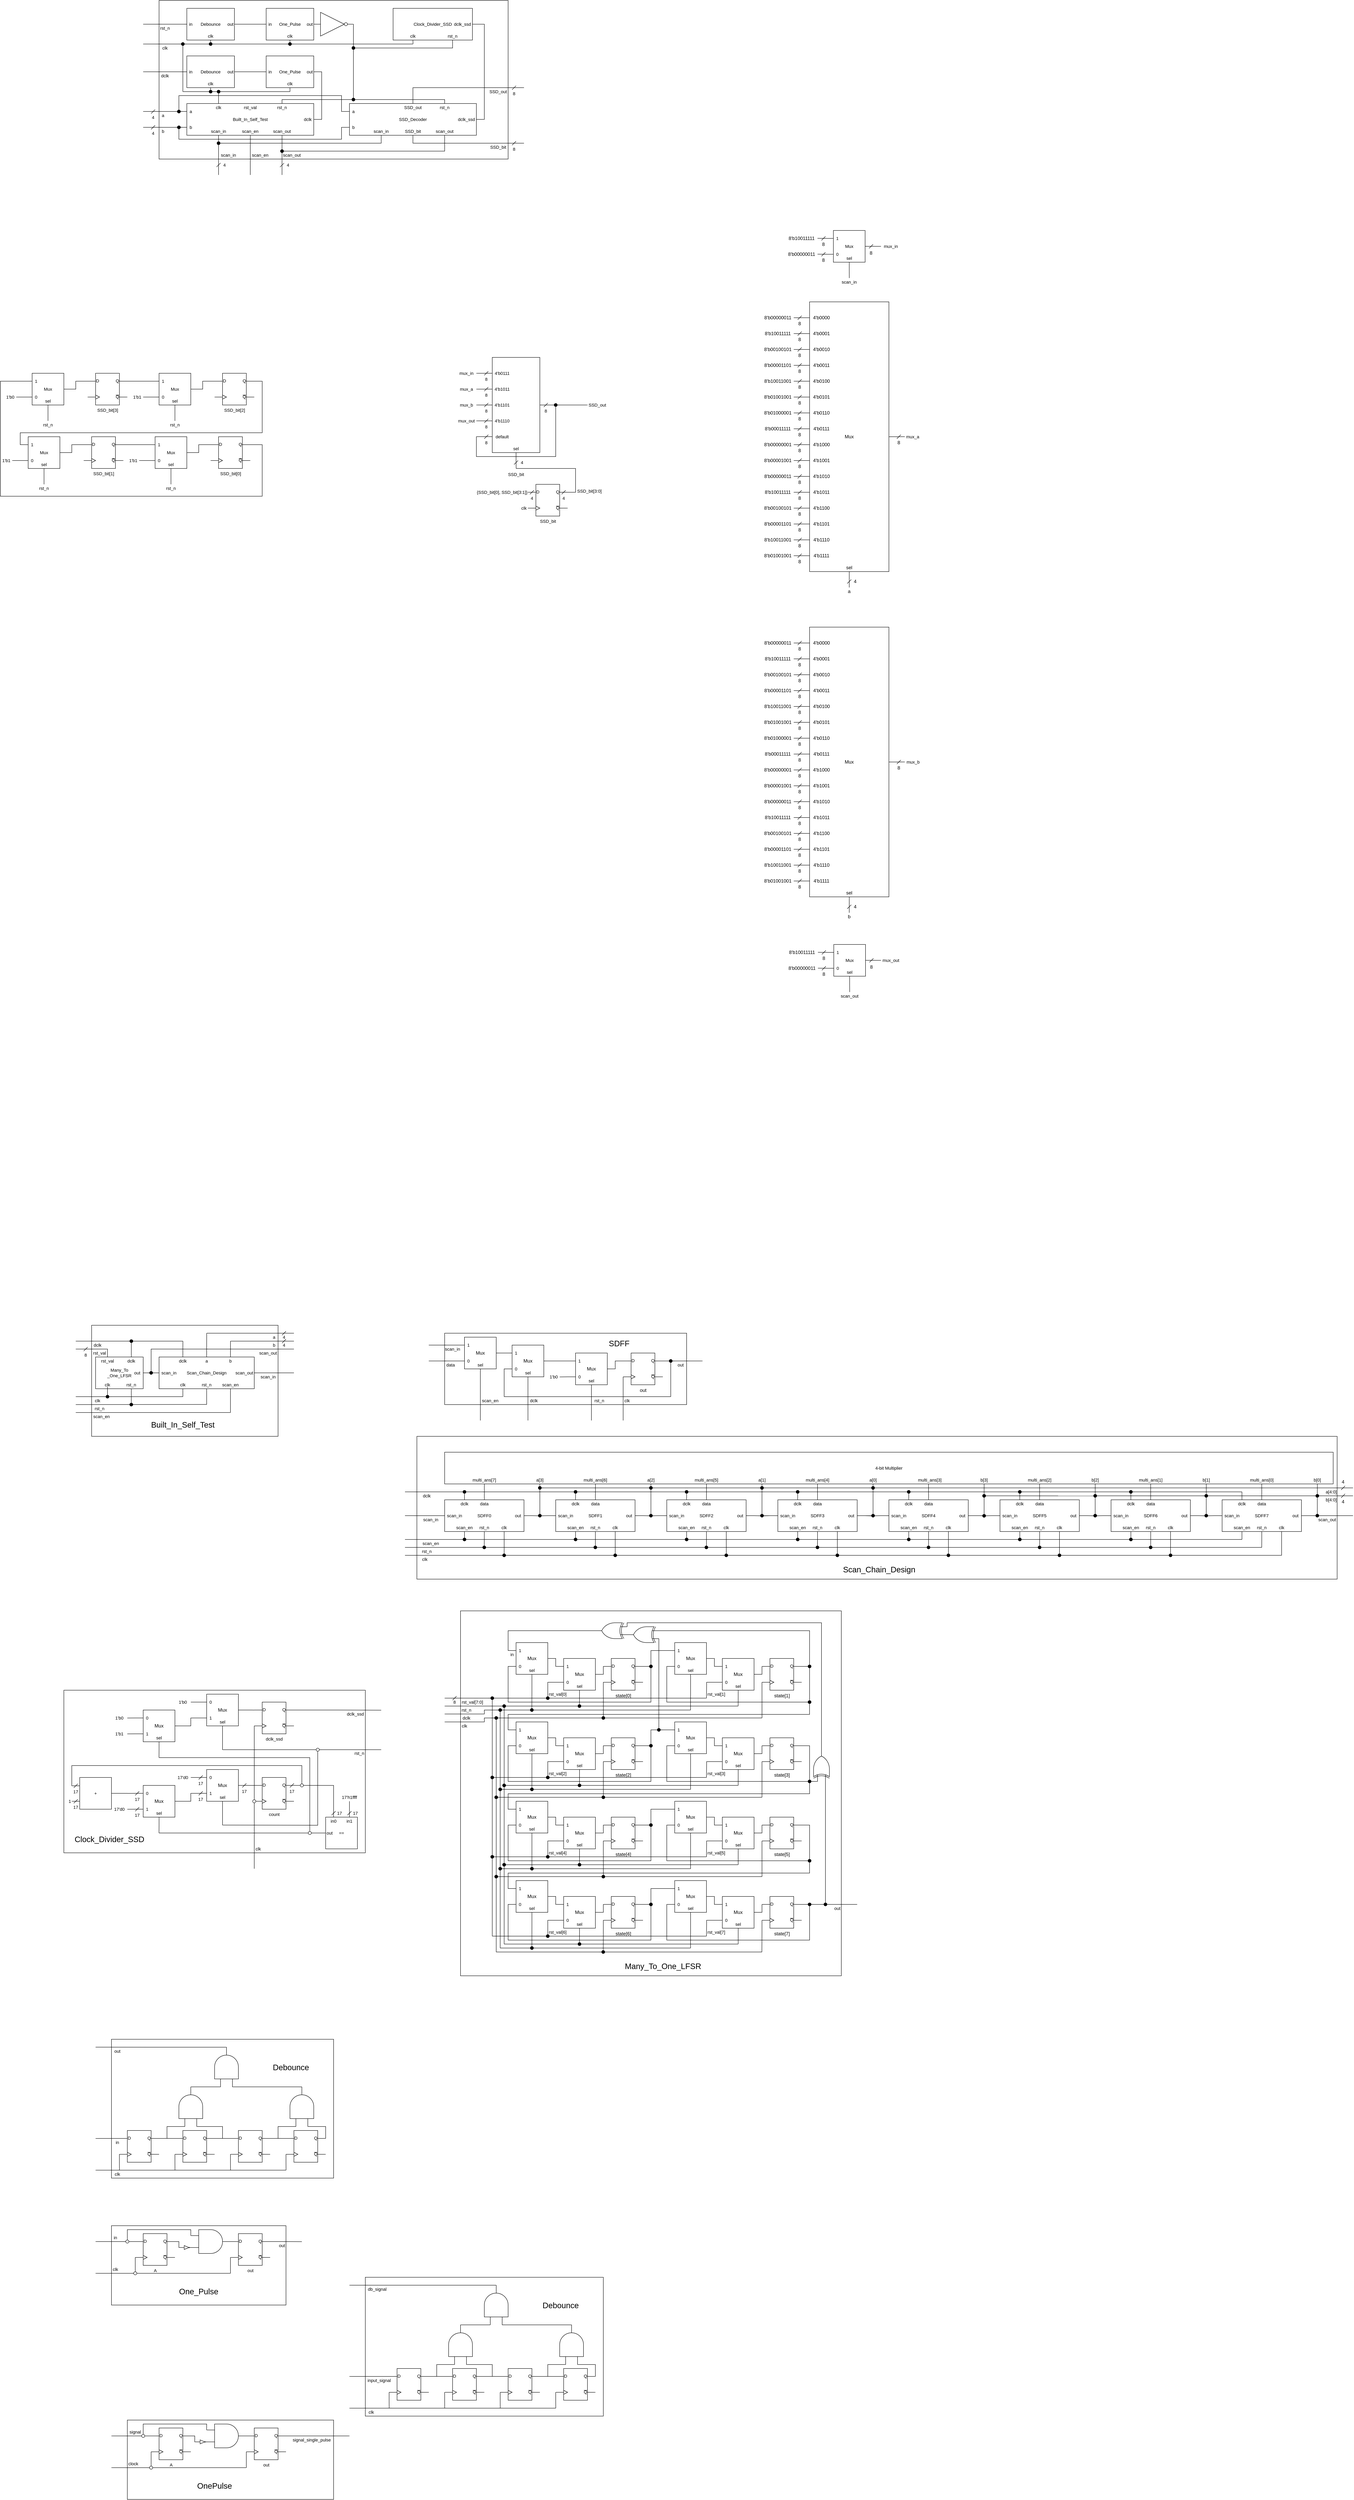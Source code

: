 <mxfile version="22.0.2" type="device">
  <diagram name="第 1 页" id="TpuN6K_ASdqSsGFLixDQ">
    <mxGraphModel dx="2451" dy="4038" grid="1" gridSize="10" guides="1" tooltips="1" connect="1" arrows="1" fold="1" page="1" pageScale="1" pageWidth="827" pageHeight="1169" math="0" shadow="0">
      <root>
        <mxCell id="0" />
        <mxCell id="1" parent="0" />
        <mxCell id="BJG4cfxRIAN3aqzdLYJl-1" value="" style="group" parent="1" vertex="1" connectable="0">
          <mxGeometry x="80" y="1080" width="1040" height="920" as="geometry" />
        </mxCell>
        <mxCell id="BJG4cfxRIAN3aqzdLYJl-2" value="" style="group" parent="BJG4cfxRIAN3aqzdLYJl-1" vertex="1" connectable="0">
          <mxGeometry width="1000" height="920" as="geometry" />
        </mxCell>
        <mxCell id="BJG4cfxRIAN3aqzdLYJl-3" value="" style="rounded=0;whiteSpace=wrap;html=1;shadow=0;dashed=0;strokeColor=default;align=center;verticalAlign=top;fontFamily=Helvetica;fontSize=11;fontColor=default;fillColor=#ffffff;" parent="BJG4cfxRIAN3aqzdLYJl-2" vertex="1">
          <mxGeometry x="40" width="960" height="920" as="geometry" />
        </mxCell>
        <mxCell id="BJG4cfxRIAN3aqzdLYJl-4" value="state[0]" style="verticalLabelPosition=bottom;shadow=0;dashed=0;align=center;html=1;verticalAlign=top;shape=mxgraph.electrical.logic_gates.d_type_flip-flop;" parent="BJG4cfxRIAN3aqzdLYJl-2" vertex="1">
          <mxGeometry x="400" y="120" width="100" height="80" as="geometry" />
        </mxCell>
        <mxCell id="BJG4cfxRIAN3aqzdLYJl-5" value="Mux" style="whiteSpace=wrap;html=1;aspect=fixed;" parent="BJG4cfxRIAN3aqzdLYJl-2" vertex="1">
          <mxGeometry x="300" y="120" width="80" height="80" as="geometry" />
        </mxCell>
        <mxCell id="BJG4cfxRIAN3aqzdLYJl-6" value="sel" style="text;html=1;strokeColor=none;fillColor=none;align=center;verticalAlign=middle;whiteSpace=wrap;rounded=0;fontSize=11;fontFamily=Helvetica;fontColor=default;" parent="BJG4cfxRIAN3aqzdLYJl-2" vertex="1">
          <mxGeometry x="330" y="180" width="20" height="20" as="geometry" />
        </mxCell>
        <mxCell id="BJG4cfxRIAN3aqzdLYJl-7" value="1" style="text;html=1;strokeColor=none;fillColor=none;align=center;verticalAlign=middle;whiteSpace=wrap;rounded=0;fontSize=11;fontFamily=Helvetica;fontColor=default;" parent="BJG4cfxRIAN3aqzdLYJl-2" vertex="1">
          <mxGeometry x="300" y="130" width="20" height="20" as="geometry" />
        </mxCell>
        <mxCell id="BJG4cfxRIAN3aqzdLYJl-8" value="0" style="text;html=1;strokeColor=none;fillColor=none;align=center;verticalAlign=middle;whiteSpace=wrap;rounded=0;fontSize=11;fontFamily=Helvetica;fontColor=default;" parent="BJG4cfxRIAN3aqzdLYJl-2" vertex="1">
          <mxGeometry x="300" y="170" width="20" height="20" as="geometry" />
        </mxCell>
        <mxCell id="BJG4cfxRIAN3aqzdLYJl-9" style="edgeStyle=orthogonalEdgeStyle;rounded=0;orthogonalLoop=1;jettySize=auto;html=1;exitX=1;exitY=0.5;exitDx=0;exitDy=0;entryX=0;entryY=0.25;entryDx=0;entryDy=0;entryPerimeter=0;endArrow=none;endFill=0;" parent="BJG4cfxRIAN3aqzdLYJl-2" source="BJG4cfxRIAN3aqzdLYJl-5" target="BJG4cfxRIAN3aqzdLYJl-4" edge="1">
          <mxGeometry relative="1" as="geometry" />
        </mxCell>
        <mxCell id="BJG4cfxRIAN3aqzdLYJl-10" style="edgeStyle=orthogonalEdgeStyle;shape=connector;rounded=0;orthogonalLoop=1;jettySize=auto;html=1;exitX=1;exitY=0.5;exitDx=0;exitDy=0;entryX=0;entryY=0.5;entryDx=0;entryDy=0;labelBackgroundColor=default;strokeColor=default;align=center;verticalAlign=middle;fontFamily=Helvetica;fontSize=11;fontColor=default;endArrow=none;endFill=0;" parent="BJG4cfxRIAN3aqzdLYJl-2" source="BJG4cfxRIAN3aqzdLYJl-11" target="BJG4cfxRIAN3aqzdLYJl-7" edge="1">
          <mxGeometry relative="1" as="geometry" />
        </mxCell>
        <mxCell id="BJG4cfxRIAN3aqzdLYJl-11" value="Mux" style="whiteSpace=wrap;html=1;aspect=fixed;" parent="BJG4cfxRIAN3aqzdLYJl-2" vertex="1">
          <mxGeometry x="180" y="80" width="80" height="80" as="geometry" />
        </mxCell>
        <mxCell id="BJG4cfxRIAN3aqzdLYJl-12" value="sel" style="text;html=1;strokeColor=none;fillColor=none;align=center;verticalAlign=middle;whiteSpace=wrap;rounded=0;fontSize=11;fontFamily=Helvetica;fontColor=default;" parent="BJG4cfxRIAN3aqzdLYJl-2" vertex="1">
          <mxGeometry x="210" y="140" width="20" height="20" as="geometry" />
        </mxCell>
        <mxCell id="BJG4cfxRIAN3aqzdLYJl-13" value="0" style="text;html=1;strokeColor=none;fillColor=none;align=center;verticalAlign=middle;whiteSpace=wrap;rounded=0;fontSize=11;fontFamily=Helvetica;fontColor=default;" parent="BJG4cfxRIAN3aqzdLYJl-2" vertex="1">
          <mxGeometry x="180" y="130" width="20" height="20" as="geometry" />
        </mxCell>
        <mxCell id="BJG4cfxRIAN3aqzdLYJl-14" style="edgeStyle=orthogonalEdgeStyle;shape=connector;rounded=0;orthogonalLoop=1;jettySize=auto;html=1;exitX=1;exitY=0.25;exitDx=0;exitDy=0;exitPerimeter=0;entryX=0;entryY=0.5;entryDx=0;entryDy=0;labelBackgroundColor=default;strokeColor=default;align=center;verticalAlign=middle;fontFamily=Helvetica;fontSize=11;fontColor=default;endArrow=none;endFill=0;" parent="BJG4cfxRIAN3aqzdLYJl-2" source="BJG4cfxRIAN3aqzdLYJl-4" target="BJG4cfxRIAN3aqzdLYJl-13" edge="1">
          <mxGeometry relative="1" as="geometry">
            <Array as="points">
              <mxPoint x="520" y="140" />
              <mxPoint x="520" y="230" />
              <mxPoint x="160" y="230" />
              <mxPoint x="160" y="140" />
            </Array>
          </mxGeometry>
        </mxCell>
        <mxCell id="BJG4cfxRIAN3aqzdLYJl-15" value="1" style="text;html=1;strokeColor=none;fillColor=none;align=center;verticalAlign=middle;whiteSpace=wrap;rounded=0;fontSize=11;fontFamily=Helvetica;fontColor=default;" parent="BJG4cfxRIAN3aqzdLYJl-2" vertex="1">
          <mxGeometry x="180" y="90" width="20" height="20" as="geometry" />
        </mxCell>
        <mxCell id="BJG4cfxRIAN3aqzdLYJl-16" value="in" style="text;html=1;strokeColor=none;fillColor=none;align=center;verticalAlign=middle;whiteSpace=wrap;rounded=0;fontSize=11;fontFamily=Helvetica;fontColor=default;" parent="BJG4cfxRIAN3aqzdLYJl-2" vertex="1">
          <mxGeometry x="160" y="100" width="20" height="20" as="geometry" />
        </mxCell>
        <mxCell id="BJG4cfxRIAN3aqzdLYJl-17" style="edgeStyle=orthogonalEdgeStyle;shape=connector;rounded=0;orthogonalLoop=1;jettySize=auto;html=1;exitX=0;exitY=0.75;exitDx=0;exitDy=0;exitPerimeter=0;labelBackgroundColor=default;strokeColor=default;align=center;verticalAlign=middle;fontFamily=Helvetica;fontSize=11;fontColor=default;endArrow=none;endFill=0;" parent="BJG4cfxRIAN3aqzdLYJl-2" source="BJG4cfxRIAN3aqzdLYJl-18" edge="1">
          <mxGeometry relative="1" as="geometry">
            <mxPoint x="800.048" y="270" as="targetPoint" />
            <Array as="points">
              <mxPoint x="800" y="200" />
              <mxPoint x="800" y="200" />
            </Array>
          </mxGeometry>
        </mxCell>
        <mxCell id="BJG4cfxRIAN3aqzdLYJl-18" value="state[1]" style="verticalLabelPosition=bottom;shadow=0;dashed=0;align=center;html=1;verticalAlign=top;shape=mxgraph.electrical.logic_gates.d_type_flip-flop;" parent="BJG4cfxRIAN3aqzdLYJl-2" vertex="1">
          <mxGeometry x="800" y="120" width="100" height="80" as="geometry" />
        </mxCell>
        <mxCell id="BJG4cfxRIAN3aqzdLYJl-19" value="Mux" style="whiteSpace=wrap;html=1;aspect=fixed;" parent="BJG4cfxRIAN3aqzdLYJl-2" vertex="1">
          <mxGeometry x="700" y="120" width="80" height="80" as="geometry" />
        </mxCell>
        <mxCell id="BJG4cfxRIAN3aqzdLYJl-20" style="edgeStyle=orthogonalEdgeStyle;shape=connector;rounded=0;orthogonalLoop=1;jettySize=auto;html=1;exitX=0.5;exitY=1;exitDx=0;exitDy=0;labelBackgroundColor=default;strokeColor=default;align=center;verticalAlign=middle;fontFamily=Helvetica;fontSize=11;fontColor=default;endArrow=none;endFill=0;" parent="BJG4cfxRIAN3aqzdLYJl-2" source="BJG4cfxRIAN3aqzdLYJl-21" edge="1">
          <mxGeometry relative="1" as="geometry">
            <mxPoint x="739.846" y="240" as="targetPoint" />
          </mxGeometry>
        </mxCell>
        <mxCell id="BJG4cfxRIAN3aqzdLYJl-21" value="sel" style="text;html=1;strokeColor=none;fillColor=none;align=center;verticalAlign=middle;whiteSpace=wrap;rounded=0;fontSize=11;fontFamily=Helvetica;fontColor=default;" parent="BJG4cfxRIAN3aqzdLYJl-2" vertex="1">
          <mxGeometry x="730" y="180" width="20" height="20" as="geometry" />
        </mxCell>
        <mxCell id="BJG4cfxRIAN3aqzdLYJl-22" value="1" style="text;html=1;strokeColor=none;fillColor=none;align=center;verticalAlign=middle;whiteSpace=wrap;rounded=0;fontSize=11;fontFamily=Helvetica;fontColor=default;" parent="BJG4cfxRIAN3aqzdLYJl-2" vertex="1">
          <mxGeometry x="700" y="130" width="20" height="20" as="geometry" />
        </mxCell>
        <mxCell id="BJG4cfxRIAN3aqzdLYJl-23" style="edgeStyle=orthogonalEdgeStyle;shape=connector;rounded=0;orthogonalLoop=1;jettySize=auto;html=1;exitX=0;exitY=0.5;exitDx=0;exitDy=0;labelBackgroundColor=default;strokeColor=default;align=center;verticalAlign=middle;fontFamily=Helvetica;fontSize=11;fontColor=default;endArrow=none;endFill=0;" parent="BJG4cfxRIAN3aqzdLYJl-2" source="BJG4cfxRIAN3aqzdLYJl-24" edge="1">
          <mxGeometry relative="1" as="geometry">
            <mxPoint x="660" y="220" as="targetPoint" />
          </mxGeometry>
        </mxCell>
        <mxCell id="BJG4cfxRIAN3aqzdLYJl-24" value="0" style="text;html=1;strokeColor=none;fillColor=none;align=center;verticalAlign=middle;whiteSpace=wrap;rounded=0;fontSize=11;fontFamily=Helvetica;fontColor=default;" parent="BJG4cfxRIAN3aqzdLYJl-2" vertex="1">
          <mxGeometry x="700" y="170" width="20" height="20" as="geometry" />
        </mxCell>
        <mxCell id="BJG4cfxRIAN3aqzdLYJl-25" style="edgeStyle=orthogonalEdgeStyle;rounded=0;orthogonalLoop=1;jettySize=auto;html=1;exitX=1;exitY=0.5;exitDx=0;exitDy=0;entryX=0;entryY=0.25;entryDx=0;entryDy=0;entryPerimeter=0;endArrow=none;endFill=0;" parent="BJG4cfxRIAN3aqzdLYJl-2" source="BJG4cfxRIAN3aqzdLYJl-19" target="BJG4cfxRIAN3aqzdLYJl-18" edge="1">
          <mxGeometry relative="1" as="geometry" />
        </mxCell>
        <mxCell id="BJG4cfxRIAN3aqzdLYJl-26" style="edgeStyle=orthogonalEdgeStyle;shape=connector;rounded=0;orthogonalLoop=1;jettySize=auto;html=1;exitX=1;exitY=0.5;exitDx=0;exitDy=0;entryX=0;entryY=0.5;entryDx=0;entryDy=0;labelBackgroundColor=default;strokeColor=default;align=center;verticalAlign=middle;fontFamily=Helvetica;fontSize=11;fontColor=default;endArrow=none;endFill=0;" parent="BJG4cfxRIAN3aqzdLYJl-2" source="BJG4cfxRIAN3aqzdLYJl-27" target="BJG4cfxRIAN3aqzdLYJl-22" edge="1">
          <mxGeometry relative="1" as="geometry" />
        </mxCell>
        <mxCell id="BJG4cfxRIAN3aqzdLYJl-27" value="Mux" style="whiteSpace=wrap;html=1;aspect=fixed;" parent="BJG4cfxRIAN3aqzdLYJl-2" vertex="1">
          <mxGeometry x="580" y="80" width="80" height="80" as="geometry" />
        </mxCell>
        <mxCell id="BJG4cfxRIAN3aqzdLYJl-28" style="edgeStyle=orthogonalEdgeStyle;shape=connector;rounded=0;orthogonalLoop=1;jettySize=auto;html=1;exitX=0.5;exitY=1;exitDx=0;exitDy=0;labelBackgroundColor=default;strokeColor=default;align=center;verticalAlign=middle;fontFamily=Helvetica;fontSize=11;fontColor=default;endArrow=none;endFill=0;" parent="BJG4cfxRIAN3aqzdLYJl-2" source="BJG4cfxRIAN3aqzdLYJl-29" edge="1">
          <mxGeometry relative="1" as="geometry">
            <mxPoint x="619.846" y="250" as="targetPoint" />
          </mxGeometry>
        </mxCell>
        <mxCell id="BJG4cfxRIAN3aqzdLYJl-29" value="sel" style="text;html=1;strokeColor=none;fillColor=none;align=center;verticalAlign=middle;whiteSpace=wrap;rounded=0;fontSize=11;fontFamily=Helvetica;fontColor=default;" parent="BJG4cfxRIAN3aqzdLYJl-2" vertex="1">
          <mxGeometry x="610" y="140" width="20" height="20" as="geometry" />
        </mxCell>
        <mxCell id="BJG4cfxRIAN3aqzdLYJl-30" value="0" style="text;html=1;strokeColor=none;fillColor=none;align=center;verticalAlign=middle;whiteSpace=wrap;rounded=0;fontSize=11;fontFamily=Helvetica;fontColor=default;" parent="BJG4cfxRIAN3aqzdLYJl-2" vertex="1">
          <mxGeometry x="580" y="130" width="20" height="20" as="geometry" />
        </mxCell>
        <mxCell id="BJG4cfxRIAN3aqzdLYJl-31" style="edgeStyle=orthogonalEdgeStyle;shape=connector;rounded=0;orthogonalLoop=1;jettySize=auto;html=1;exitX=1;exitY=0.25;exitDx=0;exitDy=0;exitPerimeter=0;entryX=0;entryY=0.5;entryDx=0;entryDy=0;labelBackgroundColor=default;strokeColor=default;align=center;verticalAlign=middle;fontFamily=Helvetica;fontSize=11;fontColor=default;endArrow=none;endFill=0;" parent="BJG4cfxRIAN3aqzdLYJl-2" source="BJG4cfxRIAN3aqzdLYJl-18" target="BJG4cfxRIAN3aqzdLYJl-30" edge="1">
          <mxGeometry relative="1" as="geometry">
            <Array as="points">
              <mxPoint x="920" y="140" />
              <mxPoint x="920" y="230" />
              <mxPoint x="560" y="230" />
              <mxPoint x="560" y="140" />
            </Array>
          </mxGeometry>
        </mxCell>
        <mxCell id="BJG4cfxRIAN3aqzdLYJl-32" value="1" style="text;html=1;strokeColor=none;fillColor=none;align=center;verticalAlign=middle;whiteSpace=wrap;rounded=0;fontSize=11;fontFamily=Helvetica;fontColor=default;" parent="BJG4cfxRIAN3aqzdLYJl-2" vertex="1">
          <mxGeometry x="580" y="90" width="20" height="20" as="geometry" />
        </mxCell>
        <mxCell id="BJG4cfxRIAN3aqzdLYJl-33" value="" style="endArrow=none;html=1;rounded=0;labelBackgroundColor=default;strokeColor=default;align=center;verticalAlign=middle;fontFamily=Helvetica;fontSize=11;fontColor=default;shape=connector;edgeStyle=orthogonalEdgeStyle;exitX=0.9;exitY=0.5;exitDx=0;exitDy=0;exitPerimeter=0;" parent="BJG4cfxRIAN3aqzdLYJl-2" source="BJG4cfxRIAN3aqzdLYJl-34" edge="1">
          <mxGeometry width="50" height="50" relative="1" as="geometry">
            <mxPoint x="520" y="140" as="sourcePoint" />
            <mxPoint x="580" y="100" as="targetPoint" />
            <Array as="points">
              <mxPoint x="520" y="100" />
            </Array>
          </mxGeometry>
        </mxCell>
        <mxCell id="BJG4cfxRIAN3aqzdLYJl-34" value="" style="verticalLabelPosition=bottom;shadow=0;dashed=0;align=center;html=1;verticalAlign=top;shape=mxgraph.electrical.logic_gates.inverting_contact;fontFamily=Helvetica;fontSize=11;fontColor=default;rotation=-90;fillColor=#000000;" parent="BJG4cfxRIAN3aqzdLYJl-2" vertex="1">
          <mxGeometry x="515" y="135" width="10" height="10" as="geometry" />
        </mxCell>
        <mxCell id="BJG4cfxRIAN3aqzdLYJl-35" value="state[2]" style="verticalLabelPosition=bottom;shadow=0;dashed=0;align=center;html=1;verticalAlign=top;shape=mxgraph.electrical.logic_gates.d_type_flip-flop;" parent="BJG4cfxRIAN3aqzdLYJl-2" vertex="1">
          <mxGeometry x="400" y="320" width="100" height="80" as="geometry" />
        </mxCell>
        <mxCell id="BJG4cfxRIAN3aqzdLYJl-36" value="Mux" style="whiteSpace=wrap;html=1;aspect=fixed;" parent="BJG4cfxRIAN3aqzdLYJl-2" vertex="1">
          <mxGeometry x="300" y="320" width="80" height="80" as="geometry" />
        </mxCell>
        <mxCell id="BJG4cfxRIAN3aqzdLYJl-37" value="sel" style="text;html=1;strokeColor=none;fillColor=none;align=center;verticalAlign=middle;whiteSpace=wrap;rounded=0;fontSize=11;fontFamily=Helvetica;fontColor=default;" parent="BJG4cfxRIAN3aqzdLYJl-2" vertex="1">
          <mxGeometry x="330" y="380" width="20" height="20" as="geometry" />
        </mxCell>
        <mxCell id="BJG4cfxRIAN3aqzdLYJl-38" value="1" style="text;html=1;strokeColor=none;fillColor=none;align=center;verticalAlign=middle;whiteSpace=wrap;rounded=0;fontSize=11;fontFamily=Helvetica;fontColor=default;" parent="BJG4cfxRIAN3aqzdLYJl-2" vertex="1">
          <mxGeometry x="300" y="330" width="20" height="20" as="geometry" />
        </mxCell>
        <mxCell id="BJG4cfxRIAN3aqzdLYJl-39" value="0" style="text;html=1;strokeColor=none;fillColor=none;align=center;verticalAlign=middle;whiteSpace=wrap;rounded=0;fontSize=11;fontFamily=Helvetica;fontColor=default;" parent="BJG4cfxRIAN3aqzdLYJl-2" vertex="1">
          <mxGeometry x="300" y="370" width="20" height="20" as="geometry" />
        </mxCell>
        <mxCell id="BJG4cfxRIAN3aqzdLYJl-40" style="edgeStyle=orthogonalEdgeStyle;rounded=0;orthogonalLoop=1;jettySize=auto;html=1;exitX=1;exitY=0.5;exitDx=0;exitDy=0;entryX=0;entryY=0.25;entryDx=0;entryDy=0;entryPerimeter=0;endArrow=none;endFill=0;" parent="BJG4cfxRIAN3aqzdLYJl-2" source="BJG4cfxRIAN3aqzdLYJl-36" target="BJG4cfxRIAN3aqzdLYJl-35" edge="1">
          <mxGeometry relative="1" as="geometry" />
        </mxCell>
        <mxCell id="BJG4cfxRIAN3aqzdLYJl-41" style="edgeStyle=orthogonalEdgeStyle;shape=connector;rounded=0;orthogonalLoop=1;jettySize=auto;html=1;exitX=1;exitY=0.5;exitDx=0;exitDy=0;entryX=0;entryY=0.5;entryDx=0;entryDy=0;labelBackgroundColor=default;strokeColor=default;align=center;verticalAlign=middle;fontFamily=Helvetica;fontSize=11;fontColor=default;endArrow=none;endFill=0;" parent="BJG4cfxRIAN3aqzdLYJl-2" source="BJG4cfxRIAN3aqzdLYJl-42" target="BJG4cfxRIAN3aqzdLYJl-38" edge="1">
          <mxGeometry relative="1" as="geometry" />
        </mxCell>
        <mxCell id="BJG4cfxRIAN3aqzdLYJl-42" value="Mux" style="whiteSpace=wrap;html=1;aspect=fixed;" parent="BJG4cfxRIAN3aqzdLYJl-2" vertex="1">
          <mxGeometry x="180" y="280" width="80" height="80" as="geometry" />
        </mxCell>
        <mxCell id="BJG4cfxRIAN3aqzdLYJl-43" value="sel" style="text;html=1;strokeColor=none;fillColor=none;align=center;verticalAlign=middle;whiteSpace=wrap;rounded=0;fontSize=11;fontFamily=Helvetica;fontColor=default;" parent="BJG4cfxRIAN3aqzdLYJl-2" vertex="1">
          <mxGeometry x="210" y="340" width="20" height="20" as="geometry" />
        </mxCell>
        <mxCell id="BJG4cfxRIAN3aqzdLYJl-44" value="0" style="text;html=1;strokeColor=none;fillColor=none;align=center;verticalAlign=middle;whiteSpace=wrap;rounded=0;fontSize=11;fontFamily=Helvetica;fontColor=default;" parent="BJG4cfxRIAN3aqzdLYJl-2" vertex="1">
          <mxGeometry x="180" y="330" width="20" height="20" as="geometry" />
        </mxCell>
        <mxCell id="BJG4cfxRIAN3aqzdLYJl-45" style="edgeStyle=orthogonalEdgeStyle;shape=connector;rounded=0;orthogonalLoop=1;jettySize=auto;html=1;exitX=1;exitY=0.25;exitDx=0;exitDy=0;exitPerimeter=0;entryX=0;entryY=0.5;entryDx=0;entryDy=0;labelBackgroundColor=default;strokeColor=default;align=center;verticalAlign=middle;fontFamily=Helvetica;fontSize=11;fontColor=default;endArrow=none;endFill=0;" parent="BJG4cfxRIAN3aqzdLYJl-2" source="BJG4cfxRIAN3aqzdLYJl-35" target="BJG4cfxRIAN3aqzdLYJl-44" edge="1">
          <mxGeometry relative="1" as="geometry">
            <Array as="points">
              <mxPoint x="520" y="340" />
              <mxPoint x="520" y="430" />
              <mxPoint x="160" y="430" />
              <mxPoint x="160" y="340" />
            </Array>
          </mxGeometry>
        </mxCell>
        <mxCell id="BJG4cfxRIAN3aqzdLYJl-46" value="1" style="text;html=1;strokeColor=none;fillColor=none;align=center;verticalAlign=middle;whiteSpace=wrap;rounded=0;fontSize=11;fontFamily=Helvetica;fontColor=default;" parent="BJG4cfxRIAN3aqzdLYJl-2" vertex="1">
          <mxGeometry x="180" y="290" width="20" height="20" as="geometry" />
        </mxCell>
        <mxCell id="BJG4cfxRIAN3aqzdLYJl-47" style="edgeStyle=orthogonalEdgeStyle;shape=connector;rounded=0;orthogonalLoop=1;jettySize=auto;html=1;exitX=0;exitY=0.75;exitDx=0;exitDy=0;exitPerimeter=0;labelBackgroundColor=default;strokeColor=default;align=center;verticalAlign=middle;fontFamily=Helvetica;fontSize=11;fontColor=default;endArrow=none;endFill=0;" parent="BJG4cfxRIAN3aqzdLYJl-2" source="BJG4cfxRIAN3aqzdLYJl-48" edge="1">
          <mxGeometry relative="1" as="geometry">
            <mxPoint x="800" y="470" as="targetPoint" />
            <Array as="points">
              <mxPoint x="800" y="410" />
              <mxPoint x="800" y="410" />
            </Array>
          </mxGeometry>
        </mxCell>
        <mxCell id="BJG4cfxRIAN3aqzdLYJl-48" value="state[3]" style="verticalLabelPosition=bottom;shadow=0;dashed=0;align=center;html=1;verticalAlign=top;shape=mxgraph.electrical.logic_gates.d_type_flip-flop;" parent="BJG4cfxRIAN3aqzdLYJl-2" vertex="1">
          <mxGeometry x="800" y="320" width="100" height="80" as="geometry" />
        </mxCell>
        <mxCell id="BJG4cfxRIAN3aqzdLYJl-49" value="Mux" style="whiteSpace=wrap;html=1;aspect=fixed;" parent="BJG4cfxRIAN3aqzdLYJl-2" vertex="1">
          <mxGeometry x="700" y="320" width="80" height="80" as="geometry" />
        </mxCell>
        <mxCell id="BJG4cfxRIAN3aqzdLYJl-50" style="edgeStyle=orthogonalEdgeStyle;shape=connector;rounded=0;orthogonalLoop=1;jettySize=auto;html=1;exitX=0.5;exitY=1;exitDx=0;exitDy=0;labelBackgroundColor=default;strokeColor=default;align=center;verticalAlign=middle;fontFamily=Helvetica;fontSize=11;fontColor=default;endArrow=none;endFill=0;" parent="BJG4cfxRIAN3aqzdLYJl-2" source="BJG4cfxRIAN3aqzdLYJl-51" edge="1">
          <mxGeometry relative="1" as="geometry">
            <mxPoint x="739.968" y="440" as="targetPoint" />
          </mxGeometry>
        </mxCell>
        <mxCell id="BJG4cfxRIAN3aqzdLYJl-51" value="sel" style="text;html=1;strokeColor=none;fillColor=none;align=center;verticalAlign=middle;whiteSpace=wrap;rounded=0;fontSize=11;fontFamily=Helvetica;fontColor=default;" parent="BJG4cfxRIAN3aqzdLYJl-2" vertex="1">
          <mxGeometry x="730" y="380" width="20" height="20" as="geometry" />
        </mxCell>
        <mxCell id="BJG4cfxRIAN3aqzdLYJl-52" value="1" style="text;html=1;strokeColor=none;fillColor=none;align=center;verticalAlign=middle;whiteSpace=wrap;rounded=0;fontSize=11;fontFamily=Helvetica;fontColor=default;" parent="BJG4cfxRIAN3aqzdLYJl-2" vertex="1">
          <mxGeometry x="700" y="330" width="20" height="20" as="geometry" />
        </mxCell>
        <mxCell id="BJG4cfxRIAN3aqzdLYJl-53" style="edgeStyle=orthogonalEdgeStyle;shape=connector;rounded=0;orthogonalLoop=1;jettySize=auto;html=1;exitX=0;exitY=0.5;exitDx=0;exitDy=0;labelBackgroundColor=default;strokeColor=default;align=center;verticalAlign=middle;fontFamily=Helvetica;fontSize=11;fontColor=default;endArrow=none;endFill=0;" parent="BJG4cfxRIAN3aqzdLYJl-2" source="BJG4cfxRIAN3aqzdLYJl-54" edge="1">
          <mxGeometry relative="1" as="geometry">
            <mxPoint x="660" y="420" as="targetPoint" />
          </mxGeometry>
        </mxCell>
        <mxCell id="BJG4cfxRIAN3aqzdLYJl-54" value="0" style="text;html=1;strokeColor=none;fillColor=none;align=center;verticalAlign=middle;whiteSpace=wrap;rounded=0;fontSize=11;fontFamily=Helvetica;fontColor=default;" parent="BJG4cfxRIAN3aqzdLYJl-2" vertex="1">
          <mxGeometry x="700" y="370" width="20" height="20" as="geometry" />
        </mxCell>
        <mxCell id="BJG4cfxRIAN3aqzdLYJl-55" style="edgeStyle=orthogonalEdgeStyle;rounded=0;orthogonalLoop=1;jettySize=auto;html=1;exitX=1;exitY=0.5;exitDx=0;exitDy=0;entryX=0;entryY=0.25;entryDx=0;entryDy=0;entryPerimeter=0;endArrow=none;endFill=0;" parent="BJG4cfxRIAN3aqzdLYJl-2" source="BJG4cfxRIAN3aqzdLYJl-49" target="BJG4cfxRIAN3aqzdLYJl-48" edge="1">
          <mxGeometry relative="1" as="geometry" />
        </mxCell>
        <mxCell id="BJG4cfxRIAN3aqzdLYJl-56" style="edgeStyle=orthogonalEdgeStyle;shape=connector;rounded=0;orthogonalLoop=1;jettySize=auto;html=1;exitX=1;exitY=0.5;exitDx=0;exitDy=0;entryX=0;entryY=0.5;entryDx=0;entryDy=0;labelBackgroundColor=default;strokeColor=default;align=center;verticalAlign=middle;fontFamily=Helvetica;fontSize=11;fontColor=default;endArrow=none;endFill=0;" parent="BJG4cfxRIAN3aqzdLYJl-2" source="BJG4cfxRIAN3aqzdLYJl-57" target="BJG4cfxRIAN3aqzdLYJl-52" edge="1">
          <mxGeometry relative="1" as="geometry" />
        </mxCell>
        <mxCell id="BJG4cfxRIAN3aqzdLYJl-57" value="Mux" style="whiteSpace=wrap;html=1;aspect=fixed;" parent="BJG4cfxRIAN3aqzdLYJl-2" vertex="1">
          <mxGeometry x="580" y="280" width="80" height="80" as="geometry" />
        </mxCell>
        <mxCell id="BJG4cfxRIAN3aqzdLYJl-58" style="edgeStyle=orthogonalEdgeStyle;shape=connector;rounded=0;orthogonalLoop=1;jettySize=auto;html=1;exitX=0.5;exitY=1;exitDx=0;exitDy=0;labelBackgroundColor=default;strokeColor=default;align=center;verticalAlign=middle;fontFamily=Helvetica;fontSize=11;fontColor=default;endArrow=none;endFill=0;" parent="BJG4cfxRIAN3aqzdLYJl-2" source="BJG4cfxRIAN3aqzdLYJl-59" edge="1">
          <mxGeometry relative="1" as="geometry">
            <mxPoint x="619.968" y="450" as="targetPoint" />
          </mxGeometry>
        </mxCell>
        <mxCell id="BJG4cfxRIAN3aqzdLYJl-59" value="sel" style="text;html=1;strokeColor=none;fillColor=none;align=center;verticalAlign=middle;whiteSpace=wrap;rounded=0;fontSize=11;fontFamily=Helvetica;fontColor=default;" parent="BJG4cfxRIAN3aqzdLYJl-2" vertex="1">
          <mxGeometry x="610" y="340" width="20" height="20" as="geometry" />
        </mxCell>
        <mxCell id="BJG4cfxRIAN3aqzdLYJl-60" value="0" style="text;html=1;strokeColor=none;fillColor=none;align=center;verticalAlign=middle;whiteSpace=wrap;rounded=0;fontSize=11;fontFamily=Helvetica;fontColor=default;" parent="BJG4cfxRIAN3aqzdLYJl-2" vertex="1">
          <mxGeometry x="580" y="330" width="20" height="20" as="geometry" />
        </mxCell>
        <mxCell id="BJG4cfxRIAN3aqzdLYJl-61" style="edgeStyle=orthogonalEdgeStyle;shape=connector;rounded=0;orthogonalLoop=1;jettySize=auto;html=1;exitX=1;exitY=0.25;exitDx=0;exitDy=0;exitPerimeter=0;entryX=0;entryY=0.5;entryDx=0;entryDy=0;labelBackgroundColor=default;strokeColor=default;align=center;verticalAlign=middle;fontFamily=Helvetica;fontSize=11;fontColor=default;endArrow=none;endFill=0;" parent="BJG4cfxRIAN3aqzdLYJl-2" source="BJG4cfxRIAN3aqzdLYJl-48" target="BJG4cfxRIAN3aqzdLYJl-60" edge="1">
          <mxGeometry relative="1" as="geometry">
            <Array as="points">
              <mxPoint x="920" y="340" />
              <mxPoint x="920" y="430" />
              <mxPoint x="560" y="430" />
              <mxPoint x="560" y="340" />
            </Array>
          </mxGeometry>
        </mxCell>
        <mxCell id="BJG4cfxRIAN3aqzdLYJl-62" value="1" style="text;html=1;strokeColor=none;fillColor=none;align=center;verticalAlign=middle;whiteSpace=wrap;rounded=0;fontSize=11;fontFamily=Helvetica;fontColor=default;" parent="BJG4cfxRIAN3aqzdLYJl-2" vertex="1">
          <mxGeometry x="580" y="290" width="20" height="20" as="geometry" />
        </mxCell>
        <mxCell id="BJG4cfxRIAN3aqzdLYJl-63" value="" style="endArrow=none;html=1;rounded=0;labelBackgroundColor=default;strokeColor=default;align=center;verticalAlign=middle;fontFamily=Helvetica;fontSize=11;fontColor=default;shape=connector;edgeStyle=orthogonalEdgeStyle;exitX=0.9;exitY=0.5;exitDx=0;exitDy=0;exitPerimeter=0;" parent="BJG4cfxRIAN3aqzdLYJl-2" source="BJG4cfxRIAN3aqzdLYJl-64" edge="1">
          <mxGeometry width="50" height="50" relative="1" as="geometry">
            <mxPoint x="520" y="340" as="sourcePoint" />
            <mxPoint x="580" y="300" as="targetPoint" />
            <Array as="points">
              <mxPoint x="520" y="300" />
            </Array>
          </mxGeometry>
        </mxCell>
        <mxCell id="BJG4cfxRIAN3aqzdLYJl-64" value="" style="verticalLabelPosition=bottom;shadow=0;dashed=0;align=center;html=1;verticalAlign=top;shape=mxgraph.electrical.logic_gates.inverting_contact;fontFamily=Helvetica;fontSize=11;fontColor=default;rotation=-90;fillColor=#000000;" parent="BJG4cfxRIAN3aqzdLYJl-2" vertex="1">
          <mxGeometry x="515" y="335" width="10" height="10" as="geometry" />
        </mxCell>
        <mxCell id="BJG4cfxRIAN3aqzdLYJl-65" value="state[4]" style="verticalLabelPosition=bottom;shadow=0;dashed=0;align=center;html=1;verticalAlign=top;shape=mxgraph.electrical.logic_gates.d_type_flip-flop;" parent="BJG4cfxRIAN3aqzdLYJl-2" vertex="1">
          <mxGeometry x="400" y="520" width="100" height="80" as="geometry" />
        </mxCell>
        <mxCell id="BJG4cfxRIAN3aqzdLYJl-66" value="Mux" style="whiteSpace=wrap;html=1;aspect=fixed;" parent="BJG4cfxRIAN3aqzdLYJl-2" vertex="1">
          <mxGeometry x="300" y="520" width="80" height="80" as="geometry" />
        </mxCell>
        <mxCell id="BJG4cfxRIAN3aqzdLYJl-67" value="sel" style="text;html=1;strokeColor=none;fillColor=none;align=center;verticalAlign=middle;whiteSpace=wrap;rounded=0;fontSize=11;fontFamily=Helvetica;fontColor=default;" parent="BJG4cfxRIAN3aqzdLYJl-2" vertex="1">
          <mxGeometry x="330" y="580" width="20" height="20" as="geometry" />
        </mxCell>
        <mxCell id="BJG4cfxRIAN3aqzdLYJl-68" value="1" style="text;html=1;strokeColor=none;fillColor=none;align=center;verticalAlign=middle;whiteSpace=wrap;rounded=0;fontSize=11;fontFamily=Helvetica;fontColor=default;" parent="BJG4cfxRIAN3aqzdLYJl-2" vertex="1">
          <mxGeometry x="300" y="530" width="20" height="20" as="geometry" />
        </mxCell>
        <mxCell id="BJG4cfxRIAN3aqzdLYJl-69" value="0" style="text;html=1;strokeColor=none;fillColor=none;align=center;verticalAlign=middle;whiteSpace=wrap;rounded=0;fontSize=11;fontFamily=Helvetica;fontColor=default;" parent="BJG4cfxRIAN3aqzdLYJl-2" vertex="1">
          <mxGeometry x="300" y="570" width="20" height="20" as="geometry" />
        </mxCell>
        <mxCell id="BJG4cfxRIAN3aqzdLYJl-70" style="edgeStyle=orthogonalEdgeStyle;rounded=0;orthogonalLoop=1;jettySize=auto;html=1;exitX=1;exitY=0.5;exitDx=0;exitDy=0;entryX=0;entryY=0.25;entryDx=0;entryDy=0;entryPerimeter=0;endArrow=none;endFill=0;" parent="BJG4cfxRIAN3aqzdLYJl-2" source="BJG4cfxRIAN3aqzdLYJl-66" target="BJG4cfxRIAN3aqzdLYJl-65" edge="1">
          <mxGeometry relative="1" as="geometry" />
        </mxCell>
        <mxCell id="BJG4cfxRIAN3aqzdLYJl-71" style="edgeStyle=orthogonalEdgeStyle;shape=connector;rounded=0;orthogonalLoop=1;jettySize=auto;html=1;exitX=1;exitY=0.5;exitDx=0;exitDy=0;entryX=0;entryY=0.5;entryDx=0;entryDy=0;labelBackgroundColor=default;strokeColor=default;align=center;verticalAlign=middle;fontFamily=Helvetica;fontSize=11;fontColor=default;endArrow=none;endFill=0;" parent="BJG4cfxRIAN3aqzdLYJl-2" source="BJG4cfxRIAN3aqzdLYJl-72" target="BJG4cfxRIAN3aqzdLYJl-68" edge="1">
          <mxGeometry relative="1" as="geometry" />
        </mxCell>
        <mxCell id="BJG4cfxRIAN3aqzdLYJl-72" value="Mux" style="whiteSpace=wrap;html=1;aspect=fixed;" parent="BJG4cfxRIAN3aqzdLYJl-2" vertex="1">
          <mxGeometry x="180" y="480" width="80" height="80" as="geometry" />
        </mxCell>
        <mxCell id="BJG4cfxRIAN3aqzdLYJl-73" value="sel" style="text;html=1;strokeColor=none;fillColor=none;align=center;verticalAlign=middle;whiteSpace=wrap;rounded=0;fontSize=11;fontFamily=Helvetica;fontColor=default;" parent="BJG4cfxRIAN3aqzdLYJl-2" vertex="1">
          <mxGeometry x="210" y="540" width="20" height="20" as="geometry" />
        </mxCell>
        <mxCell id="BJG4cfxRIAN3aqzdLYJl-74" value="0" style="text;html=1;strokeColor=none;fillColor=none;align=center;verticalAlign=middle;whiteSpace=wrap;rounded=0;fontSize=11;fontFamily=Helvetica;fontColor=default;" parent="BJG4cfxRIAN3aqzdLYJl-2" vertex="1">
          <mxGeometry x="180" y="530" width="20" height="20" as="geometry" />
        </mxCell>
        <mxCell id="BJG4cfxRIAN3aqzdLYJl-75" style="edgeStyle=orthogonalEdgeStyle;shape=connector;rounded=0;orthogonalLoop=1;jettySize=auto;html=1;exitX=1;exitY=0.25;exitDx=0;exitDy=0;exitPerimeter=0;entryX=0;entryY=0.5;entryDx=0;entryDy=0;labelBackgroundColor=default;strokeColor=default;align=center;verticalAlign=middle;fontFamily=Helvetica;fontSize=11;fontColor=default;endArrow=none;endFill=0;" parent="BJG4cfxRIAN3aqzdLYJl-2" source="BJG4cfxRIAN3aqzdLYJl-65" target="BJG4cfxRIAN3aqzdLYJl-74" edge="1">
          <mxGeometry relative="1" as="geometry">
            <Array as="points">
              <mxPoint x="520" y="540" />
              <mxPoint x="520" y="630" />
              <mxPoint x="160" y="630" />
              <mxPoint x="160" y="540" />
            </Array>
          </mxGeometry>
        </mxCell>
        <mxCell id="BJG4cfxRIAN3aqzdLYJl-76" value="1" style="text;html=1;strokeColor=none;fillColor=none;align=center;verticalAlign=middle;whiteSpace=wrap;rounded=0;fontSize=11;fontFamily=Helvetica;fontColor=default;" parent="BJG4cfxRIAN3aqzdLYJl-2" vertex="1">
          <mxGeometry x="180" y="490" width="20" height="20" as="geometry" />
        </mxCell>
        <mxCell id="BJG4cfxRIAN3aqzdLYJl-77" style="edgeStyle=orthogonalEdgeStyle;shape=connector;rounded=0;orthogonalLoop=1;jettySize=auto;html=1;exitX=0;exitY=0.75;exitDx=0;exitDy=0;exitPerimeter=0;labelBackgroundColor=default;strokeColor=default;align=center;verticalAlign=middle;fontFamily=Helvetica;fontSize=11;fontColor=default;endArrow=none;endFill=0;" parent="BJG4cfxRIAN3aqzdLYJl-2" source="BJG4cfxRIAN3aqzdLYJl-78" edge="1">
          <mxGeometry relative="1" as="geometry">
            <mxPoint x="800.048" y="670" as="targetPoint" />
            <Array as="points">
              <mxPoint x="800" y="610" />
              <mxPoint x="800" y="610" />
            </Array>
          </mxGeometry>
        </mxCell>
        <mxCell id="BJG4cfxRIAN3aqzdLYJl-78" value="state[5]" style="verticalLabelPosition=bottom;shadow=0;dashed=0;align=center;html=1;verticalAlign=top;shape=mxgraph.electrical.logic_gates.d_type_flip-flop;" parent="BJG4cfxRIAN3aqzdLYJl-2" vertex="1">
          <mxGeometry x="800" y="520" width="100" height="80" as="geometry" />
        </mxCell>
        <mxCell id="BJG4cfxRIAN3aqzdLYJl-79" value="Mux" style="whiteSpace=wrap;html=1;aspect=fixed;" parent="BJG4cfxRIAN3aqzdLYJl-2" vertex="1">
          <mxGeometry x="700" y="520" width="80" height="80" as="geometry" />
        </mxCell>
        <mxCell id="BJG4cfxRIAN3aqzdLYJl-80" style="edgeStyle=orthogonalEdgeStyle;shape=connector;rounded=0;orthogonalLoop=1;jettySize=auto;html=1;exitX=0.5;exitY=1;exitDx=0;exitDy=0;labelBackgroundColor=default;strokeColor=default;align=center;verticalAlign=middle;fontFamily=Helvetica;fontSize=11;fontColor=default;endArrow=none;endFill=0;" parent="BJG4cfxRIAN3aqzdLYJl-2" source="BJG4cfxRIAN3aqzdLYJl-81" edge="1">
          <mxGeometry relative="1" as="geometry">
            <mxPoint x="739.968" y="640" as="targetPoint" />
          </mxGeometry>
        </mxCell>
        <mxCell id="BJG4cfxRIAN3aqzdLYJl-81" value="sel" style="text;html=1;strokeColor=none;fillColor=none;align=center;verticalAlign=middle;whiteSpace=wrap;rounded=0;fontSize=11;fontFamily=Helvetica;fontColor=default;" parent="BJG4cfxRIAN3aqzdLYJl-2" vertex="1">
          <mxGeometry x="730" y="580" width="20" height="20" as="geometry" />
        </mxCell>
        <mxCell id="BJG4cfxRIAN3aqzdLYJl-82" value="1" style="text;html=1;strokeColor=none;fillColor=none;align=center;verticalAlign=middle;whiteSpace=wrap;rounded=0;fontSize=11;fontFamily=Helvetica;fontColor=default;" parent="BJG4cfxRIAN3aqzdLYJl-2" vertex="1">
          <mxGeometry x="700" y="530" width="20" height="20" as="geometry" />
        </mxCell>
        <mxCell id="BJG4cfxRIAN3aqzdLYJl-83" style="edgeStyle=orthogonalEdgeStyle;shape=connector;rounded=0;orthogonalLoop=1;jettySize=auto;html=1;exitX=0;exitY=0.5;exitDx=0;exitDy=0;labelBackgroundColor=default;strokeColor=default;align=center;verticalAlign=middle;fontFamily=Helvetica;fontSize=11;fontColor=default;endArrow=none;endFill=0;" parent="BJG4cfxRIAN3aqzdLYJl-2" source="BJG4cfxRIAN3aqzdLYJl-84" edge="1">
          <mxGeometry relative="1" as="geometry">
            <mxPoint x="660" y="620" as="targetPoint" />
          </mxGeometry>
        </mxCell>
        <mxCell id="BJG4cfxRIAN3aqzdLYJl-84" value="0" style="text;html=1;strokeColor=none;fillColor=none;align=center;verticalAlign=middle;whiteSpace=wrap;rounded=0;fontSize=11;fontFamily=Helvetica;fontColor=default;" parent="BJG4cfxRIAN3aqzdLYJl-2" vertex="1">
          <mxGeometry x="700" y="570" width="20" height="20" as="geometry" />
        </mxCell>
        <mxCell id="BJG4cfxRIAN3aqzdLYJl-85" style="edgeStyle=orthogonalEdgeStyle;rounded=0;orthogonalLoop=1;jettySize=auto;html=1;exitX=1;exitY=0.5;exitDx=0;exitDy=0;entryX=0;entryY=0.25;entryDx=0;entryDy=0;entryPerimeter=0;endArrow=none;endFill=0;" parent="BJG4cfxRIAN3aqzdLYJl-2" source="BJG4cfxRIAN3aqzdLYJl-79" target="BJG4cfxRIAN3aqzdLYJl-78" edge="1">
          <mxGeometry relative="1" as="geometry" />
        </mxCell>
        <mxCell id="BJG4cfxRIAN3aqzdLYJl-86" style="edgeStyle=orthogonalEdgeStyle;shape=connector;rounded=0;orthogonalLoop=1;jettySize=auto;html=1;exitX=1;exitY=0.5;exitDx=0;exitDy=0;entryX=0;entryY=0.5;entryDx=0;entryDy=0;labelBackgroundColor=default;strokeColor=default;align=center;verticalAlign=middle;fontFamily=Helvetica;fontSize=11;fontColor=default;endArrow=none;endFill=0;" parent="BJG4cfxRIAN3aqzdLYJl-2" source="BJG4cfxRIAN3aqzdLYJl-87" target="BJG4cfxRIAN3aqzdLYJl-82" edge="1">
          <mxGeometry relative="1" as="geometry" />
        </mxCell>
        <mxCell id="BJG4cfxRIAN3aqzdLYJl-87" value="Mux" style="whiteSpace=wrap;html=1;aspect=fixed;" parent="BJG4cfxRIAN3aqzdLYJl-2" vertex="1">
          <mxGeometry x="580" y="480" width="80" height="80" as="geometry" />
        </mxCell>
        <mxCell id="BJG4cfxRIAN3aqzdLYJl-88" style="edgeStyle=orthogonalEdgeStyle;shape=connector;rounded=0;orthogonalLoop=1;jettySize=auto;html=1;exitX=0.5;exitY=1;exitDx=0;exitDy=0;labelBackgroundColor=default;strokeColor=default;align=center;verticalAlign=middle;fontFamily=Helvetica;fontSize=11;fontColor=default;endArrow=none;endFill=0;" parent="BJG4cfxRIAN3aqzdLYJl-2" source="BJG4cfxRIAN3aqzdLYJl-89" edge="1">
          <mxGeometry relative="1" as="geometry">
            <mxPoint x="619.968" y="650" as="targetPoint" />
          </mxGeometry>
        </mxCell>
        <mxCell id="BJG4cfxRIAN3aqzdLYJl-89" value="sel" style="text;html=1;strokeColor=none;fillColor=none;align=center;verticalAlign=middle;whiteSpace=wrap;rounded=0;fontSize=11;fontFamily=Helvetica;fontColor=default;" parent="BJG4cfxRIAN3aqzdLYJl-2" vertex="1">
          <mxGeometry x="610" y="540" width="20" height="20" as="geometry" />
        </mxCell>
        <mxCell id="BJG4cfxRIAN3aqzdLYJl-90" value="0" style="text;html=1;strokeColor=none;fillColor=none;align=center;verticalAlign=middle;whiteSpace=wrap;rounded=0;fontSize=11;fontFamily=Helvetica;fontColor=default;" parent="BJG4cfxRIAN3aqzdLYJl-2" vertex="1">
          <mxGeometry x="580" y="530" width="20" height="20" as="geometry" />
        </mxCell>
        <mxCell id="BJG4cfxRIAN3aqzdLYJl-91" style="edgeStyle=orthogonalEdgeStyle;shape=connector;rounded=0;orthogonalLoop=1;jettySize=auto;html=1;exitX=1;exitY=0.25;exitDx=0;exitDy=0;exitPerimeter=0;entryX=0;entryY=0.5;entryDx=0;entryDy=0;labelBackgroundColor=default;strokeColor=default;align=center;verticalAlign=middle;fontFamily=Helvetica;fontSize=11;fontColor=default;endArrow=none;endFill=0;" parent="BJG4cfxRIAN3aqzdLYJl-2" source="BJG4cfxRIAN3aqzdLYJl-78" target="BJG4cfxRIAN3aqzdLYJl-90" edge="1">
          <mxGeometry relative="1" as="geometry">
            <Array as="points">
              <mxPoint x="920" y="540" />
              <mxPoint x="920" y="630" />
              <mxPoint x="560" y="630" />
              <mxPoint x="560" y="540" />
            </Array>
          </mxGeometry>
        </mxCell>
        <mxCell id="BJG4cfxRIAN3aqzdLYJl-92" value="1" style="text;html=1;strokeColor=none;fillColor=none;align=center;verticalAlign=middle;whiteSpace=wrap;rounded=0;fontSize=11;fontFamily=Helvetica;fontColor=default;" parent="BJG4cfxRIAN3aqzdLYJl-2" vertex="1">
          <mxGeometry x="580" y="490" width="20" height="20" as="geometry" />
        </mxCell>
        <mxCell id="BJG4cfxRIAN3aqzdLYJl-93" value="" style="endArrow=none;html=1;rounded=0;labelBackgroundColor=default;strokeColor=default;align=center;verticalAlign=middle;fontFamily=Helvetica;fontSize=11;fontColor=default;shape=connector;edgeStyle=orthogonalEdgeStyle;exitX=0.9;exitY=0.5;exitDx=0;exitDy=0;exitPerimeter=0;" parent="BJG4cfxRIAN3aqzdLYJl-2" source="BJG4cfxRIAN3aqzdLYJl-94" edge="1">
          <mxGeometry width="50" height="50" relative="1" as="geometry">
            <mxPoint x="520" y="540" as="sourcePoint" />
            <mxPoint x="580" y="500" as="targetPoint" />
            <Array as="points">
              <mxPoint x="520" y="500" />
            </Array>
          </mxGeometry>
        </mxCell>
        <mxCell id="BJG4cfxRIAN3aqzdLYJl-94" value="" style="verticalLabelPosition=bottom;shadow=0;dashed=0;align=center;html=1;verticalAlign=top;shape=mxgraph.electrical.logic_gates.inverting_contact;fontFamily=Helvetica;fontSize=11;fontColor=default;rotation=-90;fillColor=#000000;" parent="BJG4cfxRIAN3aqzdLYJl-2" vertex="1">
          <mxGeometry x="515" y="535" width="10" height="10" as="geometry" />
        </mxCell>
        <mxCell id="BJG4cfxRIAN3aqzdLYJl-95" value="state[6]" style="verticalLabelPosition=bottom;shadow=0;dashed=0;align=center;html=1;verticalAlign=top;shape=mxgraph.electrical.logic_gates.d_type_flip-flop;" parent="BJG4cfxRIAN3aqzdLYJl-2" vertex="1">
          <mxGeometry x="400" y="720" width="100" height="80" as="geometry" />
        </mxCell>
        <mxCell id="BJG4cfxRIAN3aqzdLYJl-96" value="Mux" style="whiteSpace=wrap;html=1;aspect=fixed;" parent="BJG4cfxRIAN3aqzdLYJl-2" vertex="1">
          <mxGeometry x="300" y="720" width="80" height="80" as="geometry" />
        </mxCell>
        <mxCell id="BJG4cfxRIAN3aqzdLYJl-97" value="sel" style="text;html=1;strokeColor=none;fillColor=none;align=center;verticalAlign=middle;whiteSpace=wrap;rounded=0;fontSize=11;fontFamily=Helvetica;fontColor=default;" parent="BJG4cfxRIAN3aqzdLYJl-2" vertex="1">
          <mxGeometry x="330" y="780" width="20" height="20" as="geometry" />
        </mxCell>
        <mxCell id="BJG4cfxRIAN3aqzdLYJl-98" value="1" style="text;html=1;strokeColor=none;fillColor=none;align=center;verticalAlign=middle;whiteSpace=wrap;rounded=0;fontSize=11;fontFamily=Helvetica;fontColor=default;" parent="BJG4cfxRIAN3aqzdLYJl-2" vertex="1">
          <mxGeometry x="300" y="730" width="20" height="20" as="geometry" />
        </mxCell>
        <mxCell id="BJG4cfxRIAN3aqzdLYJl-99" value="0" style="text;html=1;strokeColor=none;fillColor=none;align=center;verticalAlign=middle;whiteSpace=wrap;rounded=0;fontSize=11;fontFamily=Helvetica;fontColor=default;" parent="BJG4cfxRIAN3aqzdLYJl-2" vertex="1">
          <mxGeometry x="300" y="770" width="20" height="20" as="geometry" />
        </mxCell>
        <mxCell id="BJG4cfxRIAN3aqzdLYJl-100" style="edgeStyle=orthogonalEdgeStyle;rounded=0;orthogonalLoop=1;jettySize=auto;html=1;exitX=1;exitY=0.5;exitDx=0;exitDy=0;entryX=0;entryY=0.25;entryDx=0;entryDy=0;entryPerimeter=0;endArrow=none;endFill=0;" parent="BJG4cfxRIAN3aqzdLYJl-2" source="BJG4cfxRIAN3aqzdLYJl-96" target="BJG4cfxRIAN3aqzdLYJl-95" edge="1">
          <mxGeometry relative="1" as="geometry" />
        </mxCell>
        <mxCell id="BJG4cfxRIAN3aqzdLYJl-101" style="edgeStyle=orthogonalEdgeStyle;shape=connector;rounded=0;orthogonalLoop=1;jettySize=auto;html=1;exitX=1;exitY=0.5;exitDx=0;exitDy=0;entryX=0;entryY=0.5;entryDx=0;entryDy=0;labelBackgroundColor=default;strokeColor=default;align=center;verticalAlign=middle;fontFamily=Helvetica;fontSize=11;fontColor=default;endArrow=none;endFill=0;" parent="BJG4cfxRIAN3aqzdLYJl-2" source="BJG4cfxRIAN3aqzdLYJl-102" target="BJG4cfxRIAN3aqzdLYJl-98" edge="1">
          <mxGeometry relative="1" as="geometry" />
        </mxCell>
        <mxCell id="BJG4cfxRIAN3aqzdLYJl-102" value="Mux" style="whiteSpace=wrap;html=1;aspect=fixed;" parent="BJG4cfxRIAN3aqzdLYJl-2" vertex="1">
          <mxGeometry x="180" y="680" width="80" height="80" as="geometry" />
        </mxCell>
        <mxCell id="BJG4cfxRIAN3aqzdLYJl-103" value="sel" style="text;html=1;strokeColor=none;fillColor=none;align=center;verticalAlign=middle;whiteSpace=wrap;rounded=0;fontSize=11;fontFamily=Helvetica;fontColor=default;" parent="BJG4cfxRIAN3aqzdLYJl-2" vertex="1">
          <mxGeometry x="210" y="740" width="20" height="20" as="geometry" />
        </mxCell>
        <mxCell id="BJG4cfxRIAN3aqzdLYJl-104" value="0" style="text;html=1;strokeColor=none;fillColor=none;align=center;verticalAlign=middle;whiteSpace=wrap;rounded=0;fontSize=11;fontFamily=Helvetica;fontColor=default;" parent="BJG4cfxRIAN3aqzdLYJl-2" vertex="1">
          <mxGeometry x="180" y="730" width="20" height="20" as="geometry" />
        </mxCell>
        <mxCell id="BJG4cfxRIAN3aqzdLYJl-105" style="edgeStyle=orthogonalEdgeStyle;shape=connector;rounded=0;orthogonalLoop=1;jettySize=auto;html=1;exitX=1;exitY=0.25;exitDx=0;exitDy=0;exitPerimeter=0;entryX=0;entryY=0.5;entryDx=0;entryDy=0;labelBackgroundColor=default;strokeColor=default;align=center;verticalAlign=middle;fontFamily=Helvetica;fontSize=11;fontColor=default;endArrow=none;endFill=0;" parent="BJG4cfxRIAN3aqzdLYJl-2" source="BJG4cfxRIAN3aqzdLYJl-95" target="BJG4cfxRIAN3aqzdLYJl-104" edge="1">
          <mxGeometry relative="1" as="geometry">
            <Array as="points">
              <mxPoint x="520" y="740" />
              <mxPoint x="520" y="830" />
              <mxPoint x="160" y="830" />
              <mxPoint x="160" y="740" />
            </Array>
          </mxGeometry>
        </mxCell>
        <mxCell id="BJG4cfxRIAN3aqzdLYJl-106" value="1" style="text;html=1;strokeColor=none;fillColor=none;align=center;verticalAlign=middle;whiteSpace=wrap;rounded=0;fontSize=11;fontFamily=Helvetica;fontColor=default;" parent="BJG4cfxRIAN3aqzdLYJl-2" vertex="1">
          <mxGeometry x="180" y="690" width="20" height="20" as="geometry" />
        </mxCell>
        <mxCell id="BJG4cfxRIAN3aqzdLYJl-107" style="edgeStyle=orthogonalEdgeStyle;shape=connector;rounded=0;orthogonalLoop=1;jettySize=auto;html=1;exitX=0;exitY=0.75;exitDx=0;exitDy=0;exitPerimeter=0;labelBackgroundColor=default;strokeColor=default;align=center;verticalAlign=middle;fontFamily=Helvetica;fontSize=11;fontColor=default;endArrow=none;endFill=0;" parent="BJG4cfxRIAN3aqzdLYJl-2" source="BJG4cfxRIAN3aqzdLYJl-108" edge="1">
          <mxGeometry relative="1" as="geometry">
            <mxPoint x="799.724" y="860" as="targetPoint" />
            <Array as="points">
              <mxPoint x="800" y="810" />
              <mxPoint x="800" y="810" />
            </Array>
          </mxGeometry>
        </mxCell>
        <mxCell id="BJG4cfxRIAN3aqzdLYJl-108" value="state[7]" style="verticalLabelPosition=bottom;shadow=0;dashed=0;align=center;html=1;verticalAlign=top;shape=mxgraph.electrical.logic_gates.d_type_flip-flop;" parent="BJG4cfxRIAN3aqzdLYJl-2" vertex="1">
          <mxGeometry x="800" y="720" width="100" height="80" as="geometry" />
        </mxCell>
        <mxCell id="BJG4cfxRIAN3aqzdLYJl-109" value="Mux" style="whiteSpace=wrap;html=1;aspect=fixed;" parent="BJG4cfxRIAN3aqzdLYJl-2" vertex="1">
          <mxGeometry x="700" y="720" width="80" height="80" as="geometry" />
        </mxCell>
        <mxCell id="BJG4cfxRIAN3aqzdLYJl-110" style="edgeStyle=orthogonalEdgeStyle;shape=connector;rounded=0;orthogonalLoop=1;jettySize=auto;html=1;exitX=0.5;exitY=1;exitDx=0;exitDy=0;labelBackgroundColor=default;strokeColor=default;align=center;verticalAlign=middle;fontFamily=Helvetica;fontSize=11;fontColor=default;endArrow=none;endFill=0;" parent="BJG4cfxRIAN3aqzdLYJl-2" source="BJG4cfxRIAN3aqzdLYJl-111" edge="1">
          <mxGeometry relative="1" as="geometry">
            <mxPoint x="739.968" y="840" as="targetPoint" />
          </mxGeometry>
        </mxCell>
        <mxCell id="BJG4cfxRIAN3aqzdLYJl-111" value="sel" style="text;html=1;strokeColor=none;fillColor=none;align=center;verticalAlign=middle;whiteSpace=wrap;rounded=0;fontSize=11;fontFamily=Helvetica;fontColor=default;" parent="BJG4cfxRIAN3aqzdLYJl-2" vertex="1">
          <mxGeometry x="730" y="780" width="20" height="20" as="geometry" />
        </mxCell>
        <mxCell id="BJG4cfxRIAN3aqzdLYJl-112" value="1" style="text;html=1;strokeColor=none;fillColor=none;align=center;verticalAlign=middle;whiteSpace=wrap;rounded=0;fontSize=11;fontFamily=Helvetica;fontColor=default;" parent="BJG4cfxRIAN3aqzdLYJl-2" vertex="1">
          <mxGeometry x="700" y="730" width="20" height="20" as="geometry" />
        </mxCell>
        <mxCell id="BJG4cfxRIAN3aqzdLYJl-113" style="edgeStyle=orthogonalEdgeStyle;shape=connector;rounded=0;orthogonalLoop=1;jettySize=auto;html=1;exitX=0;exitY=0.5;exitDx=0;exitDy=0;labelBackgroundColor=default;strokeColor=default;align=center;verticalAlign=middle;fontFamily=Helvetica;fontSize=11;fontColor=default;endArrow=none;endFill=0;" parent="BJG4cfxRIAN3aqzdLYJl-2" source="BJG4cfxRIAN3aqzdLYJl-114" edge="1">
          <mxGeometry relative="1" as="geometry">
            <mxPoint x="660" y="820" as="targetPoint" />
          </mxGeometry>
        </mxCell>
        <mxCell id="BJG4cfxRIAN3aqzdLYJl-114" value="0" style="text;html=1;strokeColor=none;fillColor=none;align=center;verticalAlign=middle;whiteSpace=wrap;rounded=0;fontSize=11;fontFamily=Helvetica;fontColor=default;" parent="BJG4cfxRIAN3aqzdLYJl-2" vertex="1">
          <mxGeometry x="700" y="770" width="20" height="20" as="geometry" />
        </mxCell>
        <mxCell id="BJG4cfxRIAN3aqzdLYJl-115" style="edgeStyle=orthogonalEdgeStyle;rounded=0;orthogonalLoop=1;jettySize=auto;html=1;exitX=1;exitY=0.5;exitDx=0;exitDy=0;entryX=0;entryY=0.25;entryDx=0;entryDy=0;entryPerimeter=0;endArrow=none;endFill=0;" parent="BJG4cfxRIAN3aqzdLYJl-2" source="BJG4cfxRIAN3aqzdLYJl-109" target="BJG4cfxRIAN3aqzdLYJl-108" edge="1">
          <mxGeometry relative="1" as="geometry" />
        </mxCell>
        <mxCell id="BJG4cfxRIAN3aqzdLYJl-116" style="edgeStyle=orthogonalEdgeStyle;shape=connector;rounded=0;orthogonalLoop=1;jettySize=auto;html=1;exitX=1;exitY=0.5;exitDx=0;exitDy=0;entryX=0;entryY=0.5;entryDx=0;entryDy=0;labelBackgroundColor=default;strokeColor=default;align=center;verticalAlign=middle;fontFamily=Helvetica;fontSize=11;fontColor=default;endArrow=none;endFill=0;" parent="BJG4cfxRIAN3aqzdLYJl-2" source="BJG4cfxRIAN3aqzdLYJl-117" target="BJG4cfxRIAN3aqzdLYJl-112" edge="1">
          <mxGeometry relative="1" as="geometry" />
        </mxCell>
        <mxCell id="BJG4cfxRIAN3aqzdLYJl-117" value="Mux" style="whiteSpace=wrap;html=1;aspect=fixed;" parent="BJG4cfxRIAN3aqzdLYJl-2" vertex="1">
          <mxGeometry x="580" y="680" width="80" height="80" as="geometry" />
        </mxCell>
        <mxCell id="BJG4cfxRIAN3aqzdLYJl-118" style="edgeStyle=orthogonalEdgeStyle;shape=connector;rounded=0;orthogonalLoop=1;jettySize=auto;html=1;exitX=0.5;exitY=1;exitDx=0;exitDy=0;labelBackgroundColor=default;strokeColor=default;align=center;verticalAlign=middle;fontFamily=Helvetica;fontSize=11;fontColor=default;endArrow=none;endFill=0;" parent="BJG4cfxRIAN3aqzdLYJl-2" source="BJG4cfxRIAN3aqzdLYJl-119" edge="1">
          <mxGeometry relative="1" as="geometry">
            <mxPoint x="619.968" y="850" as="targetPoint" />
          </mxGeometry>
        </mxCell>
        <mxCell id="BJG4cfxRIAN3aqzdLYJl-119" value="sel" style="text;html=1;strokeColor=none;fillColor=none;align=center;verticalAlign=middle;whiteSpace=wrap;rounded=0;fontSize=11;fontFamily=Helvetica;fontColor=default;" parent="BJG4cfxRIAN3aqzdLYJl-2" vertex="1">
          <mxGeometry x="610" y="740" width="20" height="20" as="geometry" />
        </mxCell>
        <mxCell id="BJG4cfxRIAN3aqzdLYJl-120" value="0" style="text;html=1;strokeColor=none;fillColor=none;align=center;verticalAlign=middle;whiteSpace=wrap;rounded=0;fontSize=11;fontFamily=Helvetica;fontColor=default;" parent="BJG4cfxRIAN3aqzdLYJl-2" vertex="1">
          <mxGeometry x="580" y="730" width="20" height="20" as="geometry" />
        </mxCell>
        <mxCell id="BJG4cfxRIAN3aqzdLYJl-121" style="edgeStyle=orthogonalEdgeStyle;shape=connector;rounded=0;orthogonalLoop=1;jettySize=auto;html=1;exitX=1;exitY=0.25;exitDx=0;exitDy=0;exitPerimeter=0;entryX=0;entryY=0.5;entryDx=0;entryDy=0;labelBackgroundColor=default;strokeColor=default;align=center;verticalAlign=middle;fontFamily=Helvetica;fontSize=11;fontColor=default;endArrow=none;endFill=0;" parent="BJG4cfxRIAN3aqzdLYJl-2" source="BJG4cfxRIAN3aqzdLYJl-108" target="BJG4cfxRIAN3aqzdLYJl-120" edge="1">
          <mxGeometry relative="1" as="geometry">
            <Array as="points">
              <mxPoint x="920" y="740" />
              <mxPoint x="920" y="830" />
              <mxPoint x="560" y="830" />
              <mxPoint x="560" y="740" />
            </Array>
          </mxGeometry>
        </mxCell>
        <mxCell id="BJG4cfxRIAN3aqzdLYJl-122" value="1" style="text;html=1;strokeColor=none;fillColor=none;align=center;verticalAlign=middle;whiteSpace=wrap;rounded=0;fontSize=11;fontFamily=Helvetica;fontColor=default;" parent="BJG4cfxRIAN3aqzdLYJl-2" vertex="1">
          <mxGeometry x="580" y="690" width="20" height="20" as="geometry" />
        </mxCell>
        <mxCell id="BJG4cfxRIAN3aqzdLYJl-123" value="" style="endArrow=none;html=1;rounded=0;labelBackgroundColor=default;strokeColor=default;align=center;verticalAlign=middle;fontFamily=Helvetica;fontSize=11;fontColor=default;shape=connector;edgeStyle=orthogonalEdgeStyle;exitX=0.9;exitY=0.5;exitDx=0;exitDy=0;exitPerimeter=0;" parent="BJG4cfxRIAN3aqzdLYJl-2" source="BJG4cfxRIAN3aqzdLYJl-124" edge="1">
          <mxGeometry width="50" height="50" relative="1" as="geometry">
            <mxPoint x="520" y="740" as="sourcePoint" />
            <mxPoint x="580" y="700" as="targetPoint" />
            <Array as="points">
              <mxPoint x="520" y="700" />
            </Array>
          </mxGeometry>
        </mxCell>
        <mxCell id="BJG4cfxRIAN3aqzdLYJl-124" value="" style="verticalLabelPosition=bottom;shadow=0;dashed=0;align=center;html=1;verticalAlign=top;shape=mxgraph.electrical.logic_gates.inverting_contact;fontFamily=Helvetica;fontSize=11;fontColor=default;rotation=-90;fillColor=#000000;" parent="BJG4cfxRIAN3aqzdLYJl-2" vertex="1">
          <mxGeometry x="515" y="735" width="10" height="10" as="geometry" />
        </mxCell>
        <mxCell id="BJG4cfxRIAN3aqzdLYJl-125" value="" style="endArrow=none;html=1;rounded=0;labelBackgroundColor=default;strokeColor=default;align=center;verticalAlign=middle;fontFamily=Helvetica;fontSize=11;fontColor=default;shape=connector;exitX=0;exitY=0.5;exitDx=0;exitDy=0;edgeStyle=orthogonalEdgeStyle;entryX=0.9;entryY=0.5;entryDx=0;entryDy=0;entryPerimeter=0;" parent="BJG4cfxRIAN3aqzdLYJl-2" target="BJG4cfxRIAN3aqzdLYJl-137" edge="1">
          <mxGeometry width="50" height="50" relative="1" as="geometry">
            <mxPoint x="179.97" y="500" as="sourcePoint" />
            <mxPoint x="919.97" y="430" as="targetPoint" />
            <Array as="points">
              <mxPoint x="160" y="500" />
              <mxPoint x="160" y="461" />
              <mxPoint x="920" y="461" />
            </Array>
          </mxGeometry>
        </mxCell>
        <mxCell id="BJG4cfxRIAN3aqzdLYJl-126" value="" style="endArrow=none;html=1;rounded=0;labelBackgroundColor=default;strokeColor=default;align=center;verticalAlign=middle;fontFamily=Helvetica;fontSize=11;fontColor=default;shape=connector;exitX=0;exitY=0.5;exitDx=0;exitDy=0;edgeStyle=orthogonalEdgeStyle;entryX=0.9;entryY=0.5;entryDx=0;entryDy=0;entryPerimeter=0;" parent="BJG4cfxRIAN3aqzdLYJl-2" target="BJG4cfxRIAN3aqzdLYJl-136" edge="1">
          <mxGeometry width="50" height="50" relative="1" as="geometry">
            <mxPoint x="179.94" y="700" as="sourcePoint" />
            <mxPoint x="919.94" y="630" as="targetPoint" />
            <Array as="points">
              <mxPoint x="160" y="700" />
              <mxPoint x="160" y="661" />
              <mxPoint x="920" y="661" />
            </Array>
          </mxGeometry>
        </mxCell>
        <mxCell id="BJG4cfxRIAN3aqzdLYJl-127" value="" style="endArrow=none;html=1;rounded=0;labelBackgroundColor=default;strokeColor=default;align=center;verticalAlign=middle;fontFamily=Helvetica;fontSize=11;fontColor=default;shape=connector;exitX=0;exitY=0.5;exitDx=0;exitDy=0;edgeStyle=orthogonalEdgeStyle;entryX=0.9;entryY=0.5;entryDx=0;entryDy=0;entryPerimeter=0;" parent="BJG4cfxRIAN3aqzdLYJl-2" target="BJG4cfxRIAN3aqzdLYJl-138" edge="1">
          <mxGeometry width="50" height="50" relative="1" as="geometry">
            <mxPoint x="179.94" y="300" as="sourcePoint" />
            <mxPoint x="919.94" y="230" as="targetPoint" />
            <Array as="points">
              <mxPoint x="160" y="300" />
              <mxPoint x="160" y="261" />
              <mxPoint x="920" y="261" />
            </Array>
          </mxGeometry>
        </mxCell>
        <mxCell id="BJG4cfxRIAN3aqzdLYJl-128" value="" style="endArrow=none;html=1;rounded=0;labelBackgroundColor=default;strokeColor=default;align=center;verticalAlign=middle;fontFamily=Helvetica;fontSize=11;fontColor=default;shape=connector;" parent="BJG4cfxRIAN3aqzdLYJl-2" edge="1">
          <mxGeometry width="50" height="50" relative="1" as="geometry">
            <mxPoint x="150" y="240" as="sourcePoint" />
            <mxPoint x="740" y="240" as="targetPoint" />
          </mxGeometry>
        </mxCell>
        <mxCell id="BJG4cfxRIAN3aqzdLYJl-129" value="" style="endArrow=none;html=1;rounded=0;labelBackgroundColor=default;strokeColor=default;align=center;verticalAlign=middle;fontFamily=Helvetica;fontSize=11;fontColor=default;shape=connector;" parent="BJG4cfxRIAN3aqzdLYJl-2" edge="1">
          <mxGeometry width="50" height="50" relative="1" as="geometry">
            <mxPoint x="140" y="250" as="sourcePoint" />
            <mxPoint x="620" y="250" as="targetPoint" />
          </mxGeometry>
        </mxCell>
        <mxCell id="BJG4cfxRIAN3aqzdLYJl-130" value="" style="endArrow=none;html=1;rounded=0;labelBackgroundColor=default;strokeColor=default;align=center;verticalAlign=middle;fontFamily=Helvetica;fontSize=11;fontColor=default;shape=connector;exitX=0.9;exitY=0.5;exitDx=0;exitDy=0;exitPerimeter=0;" parent="BJG4cfxRIAN3aqzdLYJl-2" source="BJG4cfxRIAN3aqzdLYJl-189" edge="1">
          <mxGeometry width="50" height="50" relative="1" as="geometry">
            <mxPoint x="150" y="440" as="sourcePoint" />
            <mxPoint x="740" y="440" as="targetPoint" />
          </mxGeometry>
        </mxCell>
        <mxCell id="BJG4cfxRIAN3aqzdLYJl-131" value="" style="endArrow=none;html=1;rounded=0;labelBackgroundColor=default;strokeColor=default;align=center;verticalAlign=middle;fontFamily=Helvetica;fontSize=11;fontColor=default;shape=connector;exitX=0.9;exitY=0.5;exitDx=0;exitDy=0;exitPerimeter=0;" parent="BJG4cfxRIAN3aqzdLYJl-2" source="BJG4cfxRIAN3aqzdLYJl-190" edge="1">
          <mxGeometry width="50" height="50" relative="1" as="geometry">
            <mxPoint x="140" y="450" as="sourcePoint" />
            <mxPoint x="620" y="450" as="targetPoint" />
          </mxGeometry>
        </mxCell>
        <mxCell id="BJG4cfxRIAN3aqzdLYJl-132" value="" style="endArrow=none;html=1;rounded=0;labelBackgroundColor=default;strokeColor=default;align=center;verticalAlign=middle;fontFamily=Helvetica;fontSize=11;fontColor=default;shape=connector;exitX=0.9;exitY=0.5;exitDx=0;exitDy=0;exitPerimeter=0;" parent="BJG4cfxRIAN3aqzdLYJl-2" source="BJG4cfxRIAN3aqzdLYJl-186" edge="1">
          <mxGeometry width="50" height="50" relative="1" as="geometry">
            <mxPoint x="150" y="640" as="sourcePoint" />
            <mxPoint x="740" y="640" as="targetPoint" />
          </mxGeometry>
        </mxCell>
        <mxCell id="BJG4cfxRIAN3aqzdLYJl-133" value="" style="endArrow=none;html=1;rounded=0;labelBackgroundColor=default;strokeColor=default;align=center;verticalAlign=middle;fontFamily=Helvetica;fontSize=11;fontColor=default;shape=connector;exitX=0.9;exitY=0.5;exitDx=0;exitDy=0;exitPerimeter=0;" parent="BJG4cfxRIAN3aqzdLYJl-2" source="BJG4cfxRIAN3aqzdLYJl-187" edge="1">
          <mxGeometry width="50" height="50" relative="1" as="geometry">
            <mxPoint x="140" y="650" as="sourcePoint" />
            <mxPoint x="620" y="650" as="targetPoint" />
          </mxGeometry>
        </mxCell>
        <mxCell id="BJG4cfxRIAN3aqzdLYJl-134" value="" style="endArrow=none;html=1;rounded=0;labelBackgroundColor=default;strokeColor=default;align=center;verticalAlign=middle;fontFamily=Helvetica;fontSize=11;fontColor=default;shape=connector;" parent="BJG4cfxRIAN3aqzdLYJl-2" edge="1">
          <mxGeometry width="50" height="50" relative="1" as="geometry">
            <mxPoint x="150" y="840" as="sourcePoint" />
            <mxPoint x="740" y="840" as="targetPoint" />
          </mxGeometry>
        </mxCell>
        <mxCell id="BJG4cfxRIAN3aqzdLYJl-135" value="" style="endArrow=none;html=1;rounded=0;labelBackgroundColor=default;strokeColor=default;align=center;verticalAlign=middle;fontFamily=Helvetica;fontSize=11;fontColor=default;shape=connector;" parent="BJG4cfxRIAN3aqzdLYJl-2" edge="1">
          <mxGeometry width="50" height="50" relative="1" as="geometry">
            <mxPoint x="140" y="850" as="sourcePoint" />
            <mxPoint x="620" y="850" as="targetPoint" />
          </mxGeometry>
        </mxCell>
        <mxCell id="BJG4cfxRIAN3aqzdLYJl-136" value="" style="verticalLabelPosition=bottom;shadow=0;dashed=0;align=center;html=1;verticalAlign=top;shape=mxgraph.electrical.logic_gates.inverting_contact;fontFamily=Helvetica;fontSize=11;fontColor=default;fillColor=#000000;rotation=90;" parent="BJG4cfxRIAN3aqzdLYJl-2" vertex="1">
          <mxGeometry x="914.94" y="625" width="10" height="10" as="geometry" />
        </mxCell>
        <mxCell id="BJG4cfxRIAN3aqzdLYJl-137" value="" style="verticalLabelPosition=bottom;shadow=0;dashed=0;align=center;html=1;verticalAlign=top;shape=mxgraph.electrical.logic_gates.inverting_contact;strokeColor=default;fontFamily=Helvetica;fontSize=11;fontColor=default;fillColor=#000000;rotation=-180;" parent="BJG4cfxRIAN3aqzdLYJl-2" vertex="1">
          <mxGeometry x="914.97" y="425" width="10" height="10" as="geometry" />
        </mxCell>
        <mxCell id="BJG4cfxRIAN3aqzdLYJl-138" value="" style="verticalLabelPosition=bottom;shadow=0;dashed=0;align=center;html=1;verticalAlign=top;shape=mxgraph.electrical.logic_gates.inverting_contact;strokeColor=default;fontFamily=Helvetica;fontSize=11;fontColor=default;fillColor=#000000;rotation=90;" parent="BJG4cfxRIAN3aqzdLYJl-2" vertex="1">
          <mxGeometry x="914.94" y="225" width="10" height="10" as="geometry" />
        </mxCell>
        <mxCell id="BJG4cfxRIAN3aqzdLYJl-139" value="" style="verticalLabelPosition=bottom;shadow=0;dashed=0;align=center;html=1;verticalAlign=top;shape=mxgraph.electrical.logic_gates.inverting_contact;strokeColor=default;fontFamily=Helvetica;fontSize=11;fontColor=default;fillColor=#000000;rotation=-90;" parent="BJG4cfxRIAN3aqzdLYJl-2" vertex="1">
          <mxGeometry x="214.846" y="245" width="10" height="10" as="geometry" />
        </mxCell>
        <mxCell id="BJG4cfxRIAN3aqzdLYJl-140" style="edgeStyle=orthogonalEdgeStyle;shape=connector;rounded=0;orthogonalLoop=1;jettySize=auto;html=1;exitX=0.5;exitY=1;exitDx=0;exitDy=0;labelBackgroundColor=default;strokeColor=default;align=center;verticalAlign=middle;fontFamily=Helvetica;fontSize=11;fontColor=default;endArrow=none;endFill=0;entryX=0.9;entryY=0.5;entryDx=0;entryDy=0;entryPerimeter=0;" parent="BJG4cfxRIAN3aqzdLYJl-2" source="BJG4cfxRIAN3aqzdLYJl-12" target="BJG4cfxRIAN3aqzdLYJl-139" edge="1">
          <mxGeometry relative="1" as="geometry">
            <mxPoint x="219.846" y="250" as="targetPoint" />
          </mxGeometry>
        </mxCell>
        <mxCell id="BJG4cfxRIAN3aqzdLYJl-141" value="" style="verticalLabelPosition=bottom;shadow=0;dashed=0;align=center;html=1;verticalAlign=top;shape=mxgraph.electrical.logic_gates.inverting_contact;strokeColor=default;fontFamily=Helvetica;fontSize=11;fontColor=default;fillColor=#000000;rotation=-90;" parent="BJG4cfxRIAN3aqzdLYJl-2" vertex="1">
          <mxGeometry x="334.846" y="235" width="10" height="10" as="geometry" />
        </mxCell>
        <mxCell id="BJG4cfxRIAN3aqzdLYJl-142" style="edgeStyle=orthogonalEdgeStyle;shape=connector;rounded=0;orthogonalLoop=1;jettySize=auto;html=1;exitX=0.5;exitY=1;exitDx=0;exitDy=0;labelBackgroundColor=default;strokeColor=default;align=center;verticalAlign=middle;fontFamily=Helvetica;fontSize=11;fontColor=default;endArrow=none;endFill=0;entryX=0.9;entryY=0.5;entryDx=0;entryDy=0;entryPerimeter=0;" parent="BJG4cfxRIAN3aqzdLYJl-2" source="BJG4cfxRIAN3aqzdLYJl-6" target="BJG4cfxRIAN3aqzdLYJl-141" edge="1">
          <mxGeometry relative="1" as="geometry">
            <mxPoint x="339.846" y="240" as="targetPoint" />
          </mxGeometry>
        </mxCell>
        <mxCell id="BJG4cfxRIAN3aqzdLYJl-143" value="" style="verticalLabelPosition=bottom;shadow=0;dashed=0;align=center;html=1;verticalAlign=top;shape=mxgraph.electrical.logic_gates.inverting_contact;strokeColor=default;fontFamily=Helvetica;fontSize=11;fontColor=default;fillColor=#000000;rotation=-90;" parent="BJG4cfxRIAN3aqzdLYJl-2" vertex="1">
          <mxGeometry x="334.968" y="435" width="10" height="10" as="geometry" />
        </mxCell>
        <mxCell id="BJG4cfxRIAN3aqzdLYJl-144" style="edgeStyle=orthogonalEdgeStyle;shape=connector;rounded=0;orthogonalLoop=1;jettySize=auto;html=1;exitX=0.5;exitY=1;exitDx=0;exitDy=0;labelBackgroundColor=default;strokeColor=default;align=center;verticalAlign=middle;fontFamily=Helvetica;fontSize=11;fontColor=default;endArrow=none;endFill=0;entryX=0.9;entryY=0.5;entryDx=0;entryDy=0;entryPerimeter=0;" parent="BJG4cfxRIAN3aqzdLYJl-2" source="BJG4cfxRIAN3aqzdLYJl-37" target="BJG4cfxRIAN3aqzdLYJl-143" edge="1">
          <mxGeometry relative="1" as="geometry">
            <mxPoint x="339.968" y="440" as="targetPoint" />
          </mxGeometry>
        </mxCell>
        <mxCell id="BJG4cfxRIAN3aqzdLYJl-145" value="" style="verticalLabelPosition=bottom;shadow=0;dashed=0;align=center;html=1;verticalAlign=top;shape=mxgraph.electrical.logic_gates.inverting_contact;strokeColor=default;fontFamily=Helvetica;fontSize=11;fontColor=default;fillColor=#000000;rotation=-90;" parent="BJG4cfxRIAN3aqzdLYJl-2" vertex="1">
          <mxGeometry x="214.968" y="445" width="10" height="10" as="geometry" />
        </mxCell>
        <mxCell id="BJG4cfxRIAN3aqzdLYJl-146" style="edgeStyle=orthogonalEdgeStyle;shape=connector;rounded=0;orthogonalLoop=1;jettySize=auto;html=1;exitX=0.5;exitY=1;exitDx=0;exitDy=0;labelBackgroundColor=default;strokeColor=default;align=center;verticalAlign=middle;fontFamily=Helvetica;fontSize=11;fontColor=default;endArrow=none;endFill=0;entryX=0.9;entryY=0.5;entryDx=0;entryDy=0;entryPerimeter=0;" parent="BJG4cfxRIAN3aqzdLYJl-2" source="BJG4cfxRIAN3aqzdLYJl-43" target="BJG4cfxRIAN3aqzdLYJl-145" edge="1">
          <mxGeometry relative="1" as="geometry">
            <mxPoint x="219.968" y="450" as="targetPoint" />
          </mxGeometry>
        </mxCell>
        <mxCell id="BJG4cfxRIAN3aqzdLYJl-147" value="" style="verticalLabelPosition=bottom;shadow=0;dashed=0;align=center;html=1;verticalAlign=top;shape=mxgraph.electrical.logic_gates.inverting_contact;strokeColor=default;fontFamily=Helvetica;fontSize=11;fontColor=default;fillColor=#000000;rotation=-90;" parent="BJG4cfxRIAN3aqzdLYJl-2" vertex="1">
          <mxGeometry x="334.968" y="635" width="10" height="10" as="geometry" />
        </mxCell>
        <mxCell id="BJG4cfxRIAN3aqzdLYJl-148" style="edgeStyle=orthogonalEdgeStyle;shape=connector;rounded=0;orthogonalLoop=1;jettySize=auto;html=1;exitX=0.5;exitY=1;exitDx=0;exitDy=0;labelBackgroundColor=default;strokeColor=default;align=center;verticalAlign=middle;fontFamily=Helvetica;fontSize=11;fontColor=default;endArrow=none;endFill=0;entryX=0.9;entryY=0.5;entryDx=0;entryDy=0;entryPerimeter=0;" parent="BJG4cfxRIAN3aqzdLYJl-2" source="BJG4cfxRIAN3aqzdLYJl-67" target="BJG4cfxRIAN3aqzdLYJl-147" edge="1">
          <mxGeometry relative="1" as="geometry">
            <mxPoint x="339.968" y="640" as="targetPoint" />
          </mxGeometry>
        </mxCell>
        <mxCell id="BJG4cfxRIAN3aqzdLYJl-149" value="" style="verticalLabelPosition=bottom;shadow=0;dashed=0;align=center;html=1;verticalAlign=top;shape=mxgraph.electrical.logic_gates.inverting_contact;strokeColor=default;fontFamily=Helvetica;fontSize=11;fontColor=default;fillColor=#000000;rotation=-90;" parent="BJG4cfxRIAN3aqzdLYJl-2" vertex="1">
          <mxGeometry x="215" y="645" width="10" height="10" as="geometry" />
        </mxCell>
        <mxCell id="BJG4cfxRIAN3aqzdLYJl-150" style="edgeStyle=orthogonalEdgeStyle;shape=connector;rounded=0;orthogonalLoop=1;jettySize=auto;html=1;labelBackgroundColor=default;strokeColor=default;align=center;verticalAlign=middle;fontFamily=Helvetica;fontSize=11;fontColor=default;endArrow=none;endFill=0;entryX=0.9;entryY=0.5;entryDx=0;entryDy=0;entryPerimeter=0;" parent="BJG4cfxRIAN3aqzdLYJl-2" source="BJG4cfxRIAN3aqzdLYJl-73" target="BJG4cfxRIAN3aqzdLYJl-149" edge="1">
          <mxGeometry relative="1" as="geometry">
            <mxPoint x="220" y="650" as="targetPoint" />
          </mxGeometry>
        </mxCell>
        <mxCell id="BJG4cfxRIAN3aqzdLYJl-151" value="" style="verticalLabelPosition=bottom;shadow=0;dashed=0;align=center;html=1;verticalAlign=top;shape=mxgraph.electrical.logic_gates.inverting_contact;strokeColor=default;fontFamily=Helvetica;fontSize=11;fontColor=default;fillColor=#000000;rotation=-90;" parent="BJG4cfxRIAN3aqzdLYJl-2" vertex="1">
          <mxGeometry x="214.968" y="845" width="10" height="10" as="geometry" />
        </mxCell>
        <mxCell id="BJG4cfxRIAN3aqzdLYJl-152" style="edgeStyle=orthogonalEdgeStyle;shape=connector;rounded=0;orthogonalLoop=1;jettySize=auto;html=1;exitX=0.5;exitY=1;exitDx=0;exitDy=0;labelBackgroundColor=default;strokeColor=default;align=center;verticalAlign=middle;fontFamily=Helvetica;fontSize=11;fontColor=default;endArrow=none;endFill=0;entryX=0.9;entryY=0.5;entryDx=0;entryDy=0;entryPerimeter=0;" parent="BJG4cfxRIAN3aqzdLYJl-2" source="BJG4cfxRIAN3aqzdLYJl-103" target="BJG4cfxRIAN3aqzdLYJl-151" edge="1">
          <mxGeometry relative="1" as="geometry">
            <mxPoint x="219.968" y="850" as="targetPoint" />
          </mxGeometry>
        </mxCell>
        <mxCell id="BJG4cfxRIAN3aqzdLYJl-153" value="" style="verticalLabelPosition=bottom;shadow=0;dashed=0;align=center;html=1;verticalAlign=top;shape=mxgraph.electrical.logic_gates.inverting_contact;strokeColor=default;fontFamily=Helvetica;fontSize=11;fontColor=default;fillColor=#000000;rotation=-90;" parent="BJG4cfxRIAN3aqzdLYJl-2" vertex="1">
          <mxGeometry x="334.968" y="835" width="10" height="10" as="geometry" />
        </mxCell>
        <mxCell id="BJG4cfxRIAN3aqzdLYJl-154" style="edgeStyle=orthogonalEdgeStyle;shape=connector;rounded=0;orthogonalLoop=1;jettySize=auto;html=1;exitX=0.5;exitY=1;exitDx=0;exitDy=0;labelBackgroundColor=default;strokeColor=default;align=center;verticalAlign=middle;fontFamily=Helvetica;fontSize=11;fontColor=default;endArrow=none;endFill=0;entryX=0.9;entryY=0.5;entryDx=0;entryDy=0;entryPerimeter=0;" parent="BJG4cfxRIAN3aqzdLYJl-2" source="BJG4cfxRIAN3aqzdLYJl-97" target="BJG4cfxRIAN3aqzdLYJl-153" edge="1">
          <mxGeometry relative="1" as="geometry">
            <mxPoint x="339.968" y="840" as="targetPoint" />
          </mxGeometry>
        </mxCell>
        <mxCell id="BJG4cfxRIAN3aqzdLYJl-155" value="out" style="text;html=1;strokeColor=none;fillColor=none;align=center;verticalAlign=middle;whiteSpace=wrap;rounded=0;fontSize=11;fontFamily=Helvetica;fontColor=default;" parent="BJG4cfxRIAN3aqzdLYJl-2" vertex="1">
          <mxGeometry x="980" y="740" width="20" height="20" as="geometry" />
        </mxCell>
        <mxCell id="BJG4cfxRIAN3aqzdLYJl-156" value="" style="verticalLabelPosition=bottom;shadow=0;dashed=0;align=center;html=1;verticalAlign=top;shape=mxgraph.electrical.logic_gates.logic_gate;operation=xor;strokeColor=default;fontFamily=Helvetica;fontSize=11;fontColor=default;fillColor=#FFFFFF;rotation=-90;" parent="BJG4cfxRIAN3aqzdLYJl-2" vertex="1">
          <mxGeometry x="910" y="370" width="80" height="40" as="geometry" />
        </mxCell>
        <mxCell id="BJG4cfxRIAN3aqzdLYJl-157" style="edgeStyle=orthogonalEdgeStyle;shape=connector;rounded=0;orthogonalLoop=1;jettySize=auto;html=1;exitX=0.1;exitY=0.5;exitDx=0;exitDy=0;exitPerimeter=0;entryX=0;entryY=0.25;entryDx=0;entryDy=0;entryPerimeter=0;labelBackgroundColor=default;strokeColor=default;align=center;verticalAlign=middle;fontFamily=Helvetica;fontSize=11;fontColor=default;endArrow=none;endFill=0;" parent="BJG4cfxRIAN3aqzdLYJl-2" source="BJG4cfxRIAN3aqzdLYJl-137" target="BJG4cfxRIAN3aqzdLYJl-156" edge="1">
          <mxGeometry relative="1" as="geometry" />
        </mxCell>
        <mxCell id="BJG4cfxRIAN3aqzdLYJl-158" value="" style="endArrow=none;html=1;rounded=0;labelBackgroundColor=default;strokeColor=default;align=center;verticalAlign=middle;fontFamily=Helvetica;fontSize=11;fontColor=default;shape=connector;exitX=0.9;exitY=0.5;exitDx=0;exitDy=0;exitPerimeter=0;" parent="BJG4cfxRIAN3aqzdLYJl-2" source="BJG4cfxRIAN3aqzdLYJl-160" edge="1">
          <mxGeometry width="50" height="50" relative="1" as="geometry">
            <mxPoint x="960" y="740" as="sourcePoint" />
            <mxPoint x="960" y="430" as="targetPoint" />
          </mxGeometry>
        </mxCell>
        <mxCell id="BJG4cfxRIAN3aqzdLYJl-159" value="" style="verticalLabelPosition=bottom;shadow=0;dashed=0;align=center;html=1;verticalAlign=top;shape=mxgraph.electrical.logic_gates.inverting_contact;strokeColor=default;fontFamily=Helvetica;fontSize=11;fontColor=default;fillColor=#000000;" parent="BJG4cfxRIAN3aqzdLYJl-2" vertex="1">
          <mxGeometry x="915" y="735" width="10" height="10" as="geometry" />
        </mxCell>
        <mxCell id="BJG4cfxRIAN3aqzdLYJl-160" value="" style="verticalLabelPosition=bottom;shadow=0;dashed=0;align=center;html=1;verticalAlign=top;shape=mxgraph.electrical.logic_gates.inverting_contact;strokeColor=default;fontFamily=Helvetica;fontSize=11;fontColor=default;fillColor=#000000;rotation=-90;" parent="BJG4cfxRIAN3aqzdLYJl-2" vertex="1">
          <mxGeometry x="955" y="735" width="10" height="10" as="geometry" />
        </mxCell>
        <mxCell id="BJG4cfxRIAN3aqzdLYJl-161" value="" style="endArrow=none;html=1;rounded=0;labelBackgroundColor=default;strokeColor=default;align=center;verticalAlign=middle;fontFamily=Helvetica;fontSize=11;fontColor=default;shape=connector;exitX=0.9;exitY=0.5;exitDx=0;exitDy=0;exitPerimeter=0;" parent="BJG4cfxRIAN3aqzdLYJl-2" source="BJG4cfxRIAN3aqzdLYJl-165" edge="1">
          <mxGeometry width="50" height="50" relative="1" as="geometry">
            <mxPoint x="540" y="300" as="sourcePoint" />
            <mxPoint x="540" y="70" as="targetPoint" />
          </mxGeometry>
        </mxCell>
        <mxCell id="BJG4cfxRIAN3aqzdLYJl-162" value="" style="verticalLabelPosition=bottom;shadow=0;dashed=0;align=center;html=1;verticalAlign=top;shape=mxgraph.electrical.logic_gates.logic_gate;operation=xor;strokeColor=default;fontFamily=Helvetica;fontSize=11;fontColor=default;fillColor=#FFFFFF;rotation=-180;" parent="BJG4cfxRIAN3aqzdLYJl-2" vertex="1">
          <mxGeometry x="460" y="40" width="80" height="40" as="geometry" />
        </mxCell>
        <mxCell id="BJG4cfxRIAN3aqzdLYJl-163" value="" style="endArrow=none;html=1;rounded=0;labelBackgroundColor=default;strokeColor=default;align=center;verticalAlign=middle;fontFamily=Helvetica;fontSize=11;fontColor=default;shape=connector;entryX=0;entryY=0.75;entryDx=0;entryDy=0;entryPerimeter=0;edgeStyle=elbowEdgeStyle;exitX=0.9;exitY=0.5;exitDx=0;exitDy=0;exitPerimeter=0;" parent="BJG4cfxRIAN3aqzdLYJl-2" source="BJG4cfxRIAN3aqzdLYJl-164" target="BJG4cfxRIAN3aqzdLYJl-162" edge="1">
          <mxGeometry width="50" height="50" relative="1" as="geometry">
            <mxPoint x="919.94" y="140" as="sourcePoint" />
            <mxPoint x="969.94" y="90" as="targetPoint" />
            <Array as="points">
              <mxPoint x="920" y="110" />
            </Array>
          </mxGeometry>
        </mxCell>
        <mxCell id="BJG4cfxRIAN3aqzdLYJl-164" value="" style="verticalLabelPosition=bottom;shadow=0;dashed=0;align=center;html=1;verticalAlign=top;shape=mxgraph.electrical.logic_gates.inverting_contact;strokeColor=default;fontFamily=Helvetica;fontSize=11;fontColor=default;fillColor=#000000;rotation=-90;" parent="BJG4cfxRIAN3aqzdLYJl-2" vertex="1">
          <mxGeometry x="914.94" y="135" width="10" height="10" as="geometry" />
        </mxCell>
        <mxCell id="BJG4cfxRIAN3aqzdLYJl-165" value="" style="verticalLabelPosition=bottom;shadow=0;dashed=0;align=center;html=1;verticalAlign=top;shape=mxgraph.electrical.logic_gates.inverting_contact;strokeColor=default;fontFamily=Helvetica;fontSize=11;fontColor=default;fillColor=#000000;rotation=-90;" parent="BJG4cfxRIAN3aqzdLYJl-2" vertex="1">
          <mxGeometry x="535" y="295" width="10" height="10" as="geometry" />
        </mxCell>
        <mxCell id="BJG4cfxRIAN3aqzdLYJl-166" style="edgeStyle=orthogonalEdgeStyle;shape=connector;rounded=0;orthogonalLoop=1;jettySize=auto;html=1;exitX=1;exitY=0.5;exitDx=0;exitDy=0;exitPerimeter=0;entryX=0;entryY=0.5;entryDx=0;entryDy=0;labelBackgroundColor=default;strokeColor=default;align=center;verticalAlign=middle;fontFamily=Helvetica;fontSize=11;fontColor=default;endArrow=none;endFill=0;" parent="BJG4cfxRIAN3aqzdLYJl-2" source="BJG4cfxRIAN3aqzdLYJl-167" target="BJG4cfxRIAN3aqzdLYJl-15" edge="1">
          <mxGeometry relative="1" as="geometry" />
        </mxCell>
        <mxCell id="BJG4cfxRIAN3aqzdLYJl-167" value="" style="verticalLabelPosition=bottom;shadow=0;dashed=0;align=center;html=1;verticalAlign=top;shape=mxgraph.electrical.logic_gates.logic_gate;operation=xor;strokeColor=default;fontFamily=Helvetica;fontSize=11;fontColor=default;fillColor=#FFFFFF;rotation=-180;" parent="BJG4cfxRIAN3aqzdLYJl-2" vertex="1">
          <mxGeometry x="380" y="30" width="80" height="40" as="geometry" />
        </mxCell>
        <mxCell id="BJG4cfxRIAN3aqzdLYJl-168" style="edgeStyle=orthogonalEdgeStyle;shape=connector;rounded=0;orthogonalLoop=1;jettySize=auto;html=1;exitX=1;exitY=0.5;exitDx=0;exitDy=0;exitPerimeter=0;entryX=0;entryY=0.75;entryDx=0;entryDy=0;entryPerimeter=0;labelBackgroundColor=default;strokeColor=default;align=center;verticalAlign=middle;fontFamily=Helvetica;fontSize=11;fontColor=default;endArrow=none;endFill=0;" parent="BJG4cfxRIAN3aqzdLYJl-2" source="BJG4cfxRIAN3aqzdLYJl-156" target="BJG4cfxRIAN3aqzdLYJl-167" edge="1">
          <mxGeometry relative="1" as="geometry">
            <Array as="points">
              <mxPoint x="950" y="30" />
              <mxPoint x="460" y="30" />
            </Array>
          </mxGeometry>
        </mxCell>
        <mxCell id="BJG4cfxRIAN3aqzdLYJl-169" value="" style="endArrow=none;html=1;rounded=0;labelBackgroundColor=default;strokeColor=default;align=center;verticalAlign=middle;fontFamily=Helvetica;fontSize=11;fontColor=default;shape=connector;entryX=0.1;entryY=0.5;entryDx=0;entryDy=0;entryPerimeter=0;" parent="BJG4cfxRIAN3aqzdLYJl-2" target="BJG4cfxRIAN3aqzdLYJl-197" edge="1">
          <mxGeometry width="50" height="50" relative="1" as="geometry">
            <mxPoint x="150" y="840" as="sourcePoint" />
            <mxPoint x="150" y="240" as="targetPoint" />
          </mxGeometry>
        </mxCell>
        <mxCell id="BJG4cfxRIAN3aqzdLYJl-170" value="" style="endArrow=none;html=1;rounded=0;labelBackgroundColor=default;strokeColor=default;align=center;verticalAlign=middle;fontFamily=Helvetica;fontSize=11;fontColor=default;shape=connector;entryX=0.1;entryY=0.5;entryDx=0;entryDy=0;entryPerimeter=0;" parent="BJG4cfxRIAN3aqzdLYJl-2" target="BJG4cfxRIAN3aqzdLYJl-198" edge="1">
          <mxGeometry width="50" height="50" relative="1" as="geometry">
            <mxPoint x="140" y="850" as="sourcePoint" />
            <mxPoint x="140" y="250" as="targetPoint" />
          </mxGeometry>
        </mxCell>
        <mxCell id="BJG4cfxRIAN3aqzdLYJl-171" value="" style="endArrow=none;html=1;rounded=0;labelBackgroundColor=default;strokeColor=default;align=center;verticalAlign=middle;fontFamily=Helvetica;fontSize=11;fontColor=default;shape=connector;" parent="BJG4cfxRIAN3aqzdLYJl-2" edge="1">
          <mxGeometry width="50" height="50" relative="1" as="geometry">
            <mxPoint x="130" y="860" as="sourcePoint" />
            <mxPoint x="800" y="860" as="targetPoint" />
          </mxGeometry>
        </mxCell>
        <mxCell id="BJG4cfxRIAN3aqzdLYJl-172" value="" style="endArrow=none;html=1;rounded=0;labelBackgroundColor=default;strokeColor=default;align=center;verticalAlign=middle;fontFamily=Helvetica;fontSize=11;fontColor=default;shape=connector;exitX=0.9;exitY=0.5;exitDx=0;exitDy=0;exitPerimeter=0;" parent="BJG4cfxRIAN3aqzdLYJl-2" source="BJG4cfxRIAN3aqzdLYJl-188" edge="1">
          <mxGeometry width="50" height="50" relative="1" as="geometry">
            <mxPoint x="130" y="670" as="sourcePoint" />
            <mxPoint x="800" y="670" as="targetPoint" />
          </mxGeometry>
        </mxCell>
        <mxCell id="BJG4cfxRIAN3aqzdLYJl-173" value="" style="endArrow=none;html=1;rounded=0;labelBackgroundColor=default;strokeColor=default;align=center;verticalAlign=middle;fontFamily=Helvetica;fontSize=11;fontColor=default;shape=connector;exitX=0.9;exitY=0.5;exitDx=0;exitDy=0;exitPerimeter=0;" parent="BJG4cfxRIAN3aqzdLYJl-2" source="BJG4cfxRIAN3aqzdLYJl-191" edge="1">
          <mxGeometry width="50" height="50" relative="1" as="geometry">
            <mxPoint x="130" y="470" as="sourcePoint" />
            <mxPoint x="800" y="470" as="targetPoint" />
          </mxGeometry>
        </mxCell>
        <mxCell id="BJG4cfxRIAN3aqzdLYJl-174" value="" style="endArrow=none;html=1;rounded=0;labelBackgroundColor=default;strokeColor=default;align=center;verticalAlign=middle;fontFamily=Helvetica;fontSize=11;fontColor=default;shape=connector;" parent="BJG4cfxRIAN3aqzdLYJl-2" edge="1">
          <mxGeometry width="50" height="50" relative="1" as="geometry">
            <mxPoint x="130" y="270" as="sourcePoint" />
            <mxPoint x="800" y="270" as="targetPoint" />
          </mxGeometry>
        </mxCell>
        <mxCell id="BJG4cfxRIAN3aqzdLYJl-175" value="" style="endArrow=none;html=1;rounded=0;labelBackgroundColor=default;strokeColor=default;align=center;verticalAlign=middle;fontFamily=Helvetica;fontSize=11;fontColor=default;shape=connector;entryX=0.1;entryY=0.5;entryDx=0;entryDy=0;entryPerimeter=0;" parent="BJG4cfxRIAN3aqzdLYJl-2" target="BJG4cfxRIAN3aqzdLYJl-200" edge="1">
          <mxGeometry width="50" height="50" relative="1" as="geometry">
            <mxPoint x="130" y="860" as="sourcePoint" />
            <mxPoint x="130" y="270" as="targetPoint" />
          </mxGeometry>
        </mxCell>
        <mxCell id="BJG4cfxRIAN3aqzdLYJl-176" value="" style="verticalLabelPosition=bottom;shadow=0;dashed=0;align=center;html=1;verticalAlign=top;shape=mxgraph.electrical.logic_gates.inverting_contact;strokeColor=default;fontFamily=Helvetica;fontSize=11;fontColor=default;fillColor=#000000;rotation=-90;" parent="BJG4cfxRIAN3aqzdLYJl-2" vertex="1">
          <mxGeometry x="395.048" y="665" width="10" height="10" as="geometry" />
        </mxCell>
        <mxCell id="BJG4cfxRIAN3aqzdLYJl-177" value="" style="verticalLabelPosition=bottom;shadow=0;dashed=0;align=center;html=1;verticalAlign=top;shape=mxgraph.electrical.logic_gates.inverting_contact;strokeColor=default;fontFamily=Helvetica;fontSize=11;fontColor=default;fillColor=#000000;rotation=-90;" parent="BJG4cfxRIAN3aqzdLYJl-2" vertex="1">
          <mxGeometry x="394.724" y="855" width="10" height="10" as="geometry" />
        </mxCell>
        <mxCell id="BJG4cfxRIAN3aqzdLYJl-178" value="" style="verticalLabelPosition=bottom;shadow=0;dashed=0;align=center;html=1;verticalAlign=top;shape=mxgraph.electrical.logic_gates.inverting_contact;strokeColor=default;fontFamily=Helvetica;fontSize=11;fontColor=default;fillColor=#000000;rotation=-90;" parent="BJG4cfxRIAN3aqzdLYJl-2" vertex="1">
          <mxGeometry x="395.048" y="465" width="10" height="10" as="geometry" />
        </mxCell>
        <mxCell id="BJG4cfxRIAN3aqzdLYJl-179" value="" style="verticalLabelPosition=bottom;shadow=0;dashed=0;align=center;html=1;verticalAlign=top;shape=mxgraph.electrical.logic_gates.inverting_contact;strokeColor=default;fontFamily=Helvetica;fontSize=11;fontColor=default;fillColor=#000000;rotation=-90;" parent="BJG4cfxRIAN3aqzdLYJl-2" vertex="1">
          <mxGeometry x="395" y="265" width="10" height="10" as="geometry" />
        </mxCell>
        <mxCell id="BJG4cfxRIAN3aqzdLYJl-180" value="" style="endArrow=none;html=1;rounded=0;labelBackgroundColor=default;strokeColor=default;align=center;verticalAlign=middle;fontFamily=Helvetica;fontSize=11;fontColor=default;shape=connector;" parent="BJG4cfxRIAN3aqzdLYJl-2" edge="1">
          <mxGeometry width="50" height="50" relative="1" as="geometry">
            <mxPoint x="120" y="820" as="sourcePoint" />
            <mxPoint x="660" y="820" as="targetPoint" />
          </mxGeometry>
        </mxCell>
        <mxCell id="BJG4cfxRIAN3aqzdLYJl-181" value="" style="endArrow=none;html=1;rounded=0;labelBackgroundColor=default;strokeColor=default;align=center;verticalAlign=middle;fontFamily=Helvetica;fontSize=11;fontColor=default;shape=connector;exitX=0.9;exitY=0.5;exitDx=0;exitDy=0;exitPerimeter=0;" parent="BJG4cfxRIAN3aqzdLYJl-2" source="BJG4cfxRIAN3aqzdLYJl-185" edge="1">
          <mxGeometry width="50" height="50" relative="1" as="geometry">
            <mxPoint x="120" y="620" as="sourcePoint" />
            <mxPoint x="660" y="620" as="targetPoint" />
          </mxGeometry>
        </mxCell>
        <mxCell id="BJG4cfxRIAN3aqzdLYJl-182" value="" style="endArrow=none;html=1;rounded=0;labelBackgroundColor=default;strokeColor=default;align=center;verticalAlign=middle;fontFamily=Helvetica;fontSize=11;fontColor=default;shape=connector;exitX=0.9;exitY=0.5;exitDx=0;exitDy=0;exitPerimeter=0;" parent="BJG4cfxRIAN3aqzdLYJl-2" source="BJG4cfxRIAN3aqzdLYJl-192" edge="1">
          <mxGeometry width="50" height="50" relative="1" as="geometry">
            <mxPoint x="120" y="420" as="sourcePoint" />
            <mxPoint x="660" y="420" as="targetPoint" />
          </mxGeometry>
        </mxCell>
        <mxCell id="BJG4cfxRIAN3aqzdLYJl-183" value="" style="endArrow=none;html=1;rounded=0;labelBackgroundColor=default;strokeColor=default;align=center;verticalAlign=middle;fontFamily=Helvetica;fontSize=11;fontColor=default;shape=connector;" parent="BJG4cfxRIAN3aqzdLYJl-2" edge="1">
          <mxGeometry width="50" height="50" relative="1" as="geometry">
            <mxPoint x="120" y="220" as="sourcePoint" />
            <mxPoint x="660" y="220" as="targetPoint" />
          </mxGeometry>
        </mxCell>
        <mxCell id="BJG4cfxRIAN3aqzdLYJl-184" value="" style="endArrow=none;html=1;rounded=0;labelBackgroundColor=default;strokeColor=default;align=center;verticalAlign=middle;fontFamily=Helvetica;fontSize=11;fontColor=default;shape=connector;entryX=0.1;entryY=0.5;entryDx=0;entryDy=0;entryPerimeter=0;" parent="BJG4cfxRIAN3aqzdLYJl-2" target="BJG4cfxRIAN3aqzdLYJl-199" edge="1">
          <mxGeometry width="50" height="50" relative="1" as="geometry">
            <mxPoint x="120" y="820" as="sourcePoint" />
            <mxPoint x="120" y="220" as="targetPoint" />
          </mxGeometry>
        </mxCell>
        <mxCell id="BJG4cfxRIAN3aqzdLYJl-185" value="" style="verticalLabelPosition=bottom;shadow=0;dashed=0;align=center;html=1;verticalAlign=top;shape=mxgraph.electrical.logic_gates.inverting_contact;strokeColor=default;fontFamily=Helvetica;fontSize=11;fontColor=default;fillColor=#000000;" parent="BJG4cfxRIAN3aqzdLYJl-2" vertex="1">
          <mxGeometry x="115" y="615" width="10" height="10" as="geometry" />
        </mxCell>
        <mxCell id="BJG4cfxRIAN3aqzdLYJl-186" value="" style="verticalLabelPosition=bottom;shadow=0;dashed=0;align=center;html=1;verticalAlign=top;shape=mxgraph.electrical.logic_gates.inverting_contact;strokeColor=default;fontFamily=Helvetica;fontSize=11;fontColor=default;fillColor=#000000;" parent="BJG4cfxRIAN3aqzdLYJl-2" vertex="1">
          <mxGeometry x="145.0" y="635" width="10" height="10" as="geometry" />
        </mxCell>
        <mxCell id="BJG4cfxRIAN3aqzdLYJl-187" value="" style="verticalLabelPosition=bottom;shadow=0;dashed=0;align=center;html=1;verticalAlign=top;shape=mxgraph.electrical.logic_gates.inverting_contact;strokeColor=default;fontFamily=Helvetica;fontSize=11;fontColor=default;fillColor=#000000;" parent="BJG4cfxRIAN3aqzdLYJl-2" vertex="1">
          <mxGeometry x="135.0" y="645" width="10" height="10" as="geometry" />
        </mxCell>
        <mxCell id="BJG4cfxRIAN3aqzdLYJl-188" value="" style="verticalLabelPosition=bottom;shadow=0;dashed=0;align=center;html=1;verticalAlign=top;shape=mxgraph.electrical.logic_gates.inverting_contact;strokeColor=default;fontFamily=Helvetica;fontSize=11;fontColor=default;fillColor=#000000;" parent="BJG4cfxRIAN3aqzdLYJl-2" vertex="1">
          <mxGeometry x="125.0" y="665" width="10" height="10" as="geometry" />
        </mxCell>
        <mxCell id="BJG4cfxRIAN3aqzdLYJl-189" value="" style="verticalLabelPosition=bottom;shadow=0;dashed=0;align=center;html=1;verticalAlign=top;shape=mxgraph.electrical.logic_gates.inverting_contact;strokeColor=default;fontFamily=Helvetica;fontSize=11;fontColor=default;fillColor=#000000;" parent="BJG4cfxRIAN3aqzdLYJl-2" vertex="1">
          <mxGeometry x="145.0" y="435" width="10" height="10" as="geometry" />
        </mxCell>
        <mxCell id="BJG4cfxRIAN3aqzdLYJl-190" value="" style="verticalLabelPosition=bottom;shadow=0;dashed=0;align=center;html=1;verticalAlign=top;shape=mxgraph.electrical.logic_gates.inverting_contact;strokeColor=default;fontFamily=Helvetica;fontSize=11;fontColor=default;fillColor=#000000;" parent="BJG4cfxRIAN3aqzdLYJl-2" vertex="1">
          <mxGeometry x="135.0" y="445" width="10" height="10" as="geometry" />
        </mxCell>
        <mxCell id="BJG4cfxRIAN3aqzdLYJl-191" value="" style="verticalLabelPosition=bottom;shadow=0;dashed=0;align=center;html=1;verticalAlign=top;shape=mxgraph.electrical.logic_gates.inverting_contact;strokeColor=default;fontFamily=Helvetica;fontSize=11;fontColor=default;fillColor=#000000;" parent="BJG4cfxRIAN3aqzdLYJl-2" vertex="1">
          <mxGeometry x="125.0" y="465" width="10" height="10" as="geometry" />
        </mxCell>
        <mxCell id="BJG4cfxRIAN3aqzdLYJl-192" value="" style="verticalLabelPosition=bottom;shadow=0;dashed=0;align=center;html=1;verticalAlign=top;shape=mxgraph.electrical.logic_gates.inverting_contact;strokeColor=default;fontFamily=Helvetica;fontSize=11;fontColor=default;fillColor=#000000;" parent="BJG4cfxRIAN3aqzdLYJl-2" vertex="1">
          <mxGeometry x="115.0" y="415" width="10" height="10" as="geometry" />
        </mxCell>
        <mxCell id="BJG4cfxRIAN3aqzdLYJl-193" value="" style="endArrow=none;html=1;rounded=0;labelBackgroundColor=default;strokeColor=default;align=center;verticalAlign=middle;fontFamily=Helvetica;fontSize=11;fontColor=default;shape=connector;" parent="BJG4cfxRIAN3aqzdLYJl-2" edge="1">
          <mxGeometry width="50" height="50" relative="1" as="geometry">
            <mxPoint y="220" as="sourcePoint" />
            <mxPoint x="120" y="220" as="targetPoint" />
          </mxGeometry>
        </mxCell>
        <mxCell id="BJG4cfxRIAN3aqzdLYJl-194" value="" style="endArrow=none;html=1;rounded=0;labelBackgroundColor=default;strokeColor=default;align=center;verticalAlign=middle;fontFamily=Helvetica;fontSize=11;fontColor=default;shape=connector;" parent="BJG4cfxRIAN3aqzdLYJl-2" edge="1">
          <mxGeometry width="50" height="50" relative="1" as="geometry">
            <mxPoint y="240" as="sourcePoint" />
            <mxPoint x="150" y="240" as="targetPoint" />
          </mxGeometry>
        </mxCell>
        <mxCell id="BJG4cfxRIAN3aqzdLYJl-195" value="" style="endArrow=none;html=1;rounded=0;labelBackgroundColor=default;strokeColor=default;align=center;verticalAlign=middle;fontFamily=Helvetica;fontSize=11;fontColor=default;shape=connector;edgeStyle=elbowEdgeStyle;" parent="BJG4cfxRIAN3aqzdLYJl-2" edge="1">
          <mxGeometry width="50" height="50" relative="1" as="geometry">
            <mxPoint y="260" as="sourcePoint" />
            <mxPoint x="140" y="250" as="targetPoint" />
            <Array as="points">
              <mxPoint x="100" y="250" />
            </Array>
          </mxGeometry>
        </mxCell>
        <mxCell id="BJG4cfxRIAN3aqzdLYJl-196" value="" style="endArrow=none;html=1;rounded=0;labelBackgroundColor=default;strokeColor=default;align=center;verticalAlign=middle;fontFamily=Helvetica;fontSize=11;fontColor=default;shape=connector;edgeStyle=elbowEdgeStyle;" parent="BJG4cfxRIAN3aqzdLYJl-2" edge="1">
          <mxGeometry width="50" height="50" relative="1" as="geometry">
            <mxPoint y="280" as="sourcePoint" />
            <mxPoint x="130" y="270" as="targetPoint" />
            <Array as="points">
              <mxPoint x="100" y="270" />
            </Array>
          </mxGeometry>
        </mxCell>
        <mxCell id="BJG4cfxRIAN3aqzdLYJl-197" value="" style="verticalLabelPosition=bottom;shadow=0;dashed=0;align=center;html=1;verticalAlign=top;shape=mxgraph.electrical.logic_gates.inverting_contact;strokeColor=default;fontFamily=Helvetica;fontSize=11;fontColor=default;fillColor=#000000;rotation=-90;" parent="BJG4cfxRIAN3aqzdLYJl-2" vertex="1">
          <mxGeometry x="145.0" y="235" width="10" height="10" as="geometry" />
        </mxCell>
        <mxCell id="BJG4cfxRIAN3aqzdLYJl-198" value="" style="verticalLabelPosition=bottom;shadow=0;dashed=0;align=center;html=1;verticalAlign=top;shape=mxgraph.electrical.logic_gates.inverting_contact;strokeColor=default;fontFamily=Helvetica;fontSize=11;fontColor=default;fillColor=#000000;rotation=-90;" parent="BJG4cfxRIAN3aqzdLYJl-2" vertex="1">
          <mxGeometry x="135.0" y="245" width="10" height="10" as="geometry" />
        </mxCell>
        <mxCell id="BJG4cfxRIAN3aqzdLYJl-199" value="" style="verticalLabelPosition=bottom;shadow=0;dashed=0;align=center;html=1;verticalAlign=top;shape=mxgraph.electrical.logic_gates.inverting_contact;strokeColor=default;fontFamily=Helvetica;fontSize=11;fontColor=default;fillColor=#000000;rotation=-90;" parent="BJG4cfxRIAN3aqzdLYJl-2" vertex="1">
          <mxGeometry x="115.0" y="215" width="10" height="10" as="geometry" />
        </mxCell>
        <mxCell id="BJG4cfxRIAN3aqzdLYJl-200" value="" style="verticalLabelPosition=bottom;shadow=0;dashed=0;align=center;html=1;verticalAlign=top;shape=mxgraph.electrical.logic_gates.inverting_contact;strokeColor=default;fontFamily=Helvetica;fontSize=11;fontColor=default;fillColor=#000000;rotation=-90;" parent="BJG4cfxRIAN3aqzdLYJl-2" vertex="1">
          <mxGeometry x="125.0" y="265" width="10" height="10" as="geometry" />
        </mxCell>
        <mxCell id="BJG4cfxRIAN3aqzdLYJl-201" value="" style="verticalLabelPosition=bottom;shadow=0;dashed=0;align=center;html=1;verticalAlign=top;shape=mxgraph.electrical.logic_gates.inverting_contact;strokeColor=default;fontFamily=Helvetica;fontSize=11;fontColor=default;fillColor=#000000;rotation=-90;" parent="BJG4cfxRIAN3aqzdLYJl-2" vertex="1">
          <mxGeometry x="255" y="215" width="10" height="10" as="geometry" />
        </mxCell>
        <mxCell id="BJG4cfxRIAN3aqzdLYJl-202" value="" style="verticalLabelPosition=bottom;shadow=0;dashed=0;align=center;html=1;verticalAlign=top;shape=mxgraph.electrical.logic_gates.inverting_contact;strokeColor=default;fontFamily=Helvetica;fontSize=11;fontColor=default;fillColor=#000000;rotation=-90;" parent="BJG4cfxRIAN3aqzdLYJl-2" vertex="1">
          <mxGeometry x="255" y="415" width="10" height="10" as="geometry" />
        </mxCell>
        <mxCell id="BJG4cfxRIAN3aqzdLYJl-203" value="" style="verticalLabelPosition=bottom;shadow=0;dashed=0;align=center;html=1;verticalAlign=top;shape=mxgraph.electrical.logic_gates.inverting_contact;strokeColor=default;fontFamily=Helvetica;fontSize=11;fontColor=default;fillColor=#000000;rotation=-90;" parent="BJG4cfxRIAN3aqzdLYJl-2" vertex="1">
          <mxGeometry x="255" y="615" width="10" height="10" as="geometry" />
        </mxCell>
        <mxCell id="BJG4cfxRIAN3aqzdLYJl-204" value="" style="verticalLabelPosition=bottom;shadow=0;dashed=0;align=center;html=1;verticalAlign=top;shape=mxgraph.electrical.logic_gates.inverting_contact;strokeColor=default;fontFamily=Helvetica;fontSize=11;fontColor=default;fillColor=#000000;rotation=-90;" parent="BJG4cfxRIAN3aqzdLYJl-2" vertex="1">
          <mxGeometry x="255" y="815" width="10" height="10" as="geometry" />
        </mxCell>
        <mxCell id="BJG4cfxRIAN3aqzdLYJl-205" value="rst_val[0]" style="text;html=1;strokeColor=none;fillColor=none;align=center;verticalAlign=middle;whiteSpace=wrap;rounded=0;fontSize=11;fontFamily=Helvetica;fontColor=default;" parent="BJG4cfxRIAN3aqzdLYJl-2" vertex="1">
          <mxGeometry x="260" y="200" width="50" height="20" as="geometry" />
        </mxCell>
        <mxCell id="BJG4cfxRIAN3aqzdLYJl-206" value="rst_val[1]" style="text;html=1;strokeColor=none;fillColor=none;align=center;verticalAlign=middle;whiteSpace=wrap;rounded=0;fontSize=11;fontFamily=Helvetica;fontColor=default;" parent="BJG4cfxRIAN3aqzdLYJl-2" vertex="1">
          <mxGeometry x="660" y="200" width="50" height="20" as="geometry" />
        </mxCell>
        <mxCell id="BJG4cfxRIAN3aqzdLYJl-207" value="rst_val[3]" style="text;html=1;strokeColor=none;fillColor=none;align=center;verticalAlign=middle;whiteSpace=wrap;rounded=0;fontSize=11;fontFamily=Helvetica;fontColor=default;" parent="BJG4cfxRIAN3aqzdLYJl-2" vertex="1">
          <mxGeometry x="660" y="400" width="50" height="20" as="geometry" />
        </mxCell>
        <mxCell id="BJG4cfxRIAN3aqzdLYJl-208" value="rst_val[2]" style="text;html=1;strokeColor=none;fillColor=none;align=center;verticalAlign=middle;whiteSpace=wrap;rounded=0;fontSize=11;fontFamily=Helvetica;fontColor=default;" parent="BJG4cfxRIAN3aqzdLYJl-2" vertex="1">
          <mxGeometry x="260" y="400" width="50" height="20" as="geometry" />
        </mxCell>
        <mxCell id="BJG4cfxRIAN3aqzdLYJl-209" value="rst_val[5]" style="text;html=1;strokeColor=none;fillColor=none;align=center;verticalAlign=middle;whiteSpace=wrap;rounded=0;fontSize=11;fontFamily=Helvetica;fontColor=default;" parent="BJG4cfxRIAN3aqzdLYJl-2" vertex="1">
          <mxGeometry x="660" y="600" width="50" height="20" as="geometry" />
        </mxCell>
        <mxCell id="BJG4cfxRIAN3aqzdLYJl-210" value="rst_val[4]" style="text;html=1;strokeColor=none;fillColor=none;align=center;verticalAlign=middle;whiteSpace=wrap;rounded=0;fontSize=11;fontFamily=Helvetica;fontColor=default;" parent="BJG4cfxRIAN3aqzdLYJl-2" vertex="1">
          <mxGeometry x="260" y="600" width="50" height="20" as="geometry" />
        </mxCell>
        <mxCell id="BJG4cfxRIAN3aqzdLYJl-211" value="rst_val[7]" style="text;html=1;strokeColor=none;fillColor=none;align=center;verticalAlign=middle;whiteSpace=wrap;rounded=0;fontSize=11;fontFamily=Helvetica;fontColor=default;" parent="BJG4cfxRIAN3aqzdLYJl-2" vertex="1">
          <mxGeometry x="660" y="800" width="50" height="20" as="geometry" />
        </mxCell>
        <mxCell id="BJG4cfxRIAN3aqzdLYJl-212" value="rst_val[6]" style="text;html=1;strokeColor=none;fillColor=none;align=center;verticalAlign=middle;whiteSpace=wrap;rounded=0;fontSize=11;fontFamily=Helvetica;fontColor=default;" parent="BJG4cfxRIAN3aqzdLYJl-2" vertex="1">
          <mxGeometry x="260" y="800" width="50" height="20" as="geometry" />
        </mxCell>
        <mxCell id="BJG4cfxRIAN3aqzdLYJl-213" value="rst_val[7:0]" style="text;html=1;strokeColor=none;fillColor=none;align=center;verticalAlign=middle;whiteSpace=wrap;rounded=0;fontSize=11;fontFamily=Helvetica;fontColor=default;" parent="BJG4cfxRIAN3aqzdLYJl-2" vertex="1">
          <mxGeometry x="40" y="220" width="60" height="20" as="geometry" />
        </mxCell>
        <mxCell id="BJG4cfxRIAN3aqzdLYJl-214" value="rst_n" style="text;html=1;strokeColor=none;fillColor=none;align=center;verticalAlign=middle;whiteSpace=wrap;rounded=0;fontSize=11;fontFamily=Helvetica;fontColor=default;" parent="BJG4cfxRIAN3aqzdLYJl-2" vertex="1">
          <mxGeometry x="40" y="240" width="30" height="20" as="geometry" />
        </mxCell>
        <mxCell id="BJG4cfxRIAN3aqzdLYJl-215" value="dclk" style="text;html=1;strokeColor=none;fillColor=none;align=center;verticalAlign=middle;whiteSpace=wrap;rounded=0;fontSize=11;fontFamily=Helvetica;fontColor=default;" parent="BJG4cfxRIAN3aqzdLYJl-2" vertex="1">
          <mxGeometry x="40" y="260" width="30" height="20" as="geometry" />
        </mxCell>
        <mxCell id="BJG4cfxRIAN3aqzdLYJl-216" value="clk" style="text;html=1;strokeColor=none;fillColor=none;align=center;verticalAlign=middle;whiteSpace=wrap;rounded=0;fontSize=11;fontFamily=Helvetica;fontColor=default;" parent="BJG4cfxRIAN3aqzdLYJl-2" vertex="1">
          <mxGeometry x="40" y="280" width="20" height="20" as="geometry" />
        </mxCell>
        <mxCell id="BJG4cfxRIAN3aqzdLYJl-217" value="" style="endArrow=none;html=1;rounded=0;labelBackgroundColor=default;strokeColor=default;align=center;verticalAlign=middle;fontFamily=Helvetica;fontSize=11;fontColor=default;shape=connector;" parent="BJG4cfxRIAN3aqzdLYJl-2" edge="1">
          <mxGeometry width="50" height="50" relative="1" as="geometry">
            <mxPoint x="20" y="225" as="sourcePoint" />
            <mxPoint x="30" y="215" as="targetPoint" />
          </mxGeometry>
        </mxCell>
        <mxCell id="BJG4cfxRIAN3aqzdLYJl-218" value="8" style="text;html=1;strokeColor=none;fillColor=none;align=center;verticalAlign=middle;whiteSpace=wrap;rounded=0;fontSize=11;fontFamily=Helvetica;fontColor=default;" parent="BJG4cfxRIAN3aqzdLYJl-2" vertex="1">
          <mxGeometry x="20" y="225" width="10" height="10" as="geometry" />
        </mxCell>
        <mxCell id="BJG4cfxRIAN3aqzdLYJl-219" value="&lt;font style=&quot;font-size: 20px;&quot;&gt;Many_To_One_LFSR&lt;/font&gt;" style="text;html=1;strokeColor=none;fillColor=none;align=center;verticalAlign=middle;whiteSpace=wrap;rounded=0;fontSize=11;fontFamily=Helvetica;fontColor=default;" parent="BJG4cfxRIAN3aqzdLYJl-2" vertex="1">
          <mxGeometry x="437.5" y="870" width="225" height="50" as="geometry" />
        </mxCell>
        <mxCell id="BJG4cfxRIAN3aqzdLYJl-220" style="edgeStyle=orthogonalEdgeStyle;shape=connector;rounded=0;orthogonalLoop=1;jettySize=auto;html=1;exitX=0;exitY=0.75;exitDx=0;exitDy=0;exitPerimeter=0;labelBackgroundColor=default;strokeColor=default;align=center;verticalAlign=middle;fontFamily=Helvetica;fontSize=11;fontColor=default;endArrow=none;endFill=0;entryX=0.9;entryY=0.5;entryDx=0;entryDy=0;entryPerimeter=0;" parent="BJG4cfxRIAN3aqzdLYJl-2" source="BJG4cfxRIAN3aqzdLYJl-65" target="BJG4cfxRIAN3aqzdLYJl-176" edge="1">
          <mxGeometry relative="1" as="geometry">
            <mxPoint x="400.048" y="670" as="targetPoint" />
            <Array as="points">
              <mxPoint x="400" y="610" />
              <mxPoint x="400" y="610" />
            </Array>
          </mxGeometry>
        </mxCell>
        <mxCell id="BJG4cfxRIAN3aqzdLYJl-221" style="edgeStyle=orthogonalEdgeStyle;shape=connector;rounded=0;orthogonalLoop=1;jettySize=auto;html=1;exitX=0;exitY=0.75;exitDx=0;exitDy=0;exitPerimeter=0;labelBackgroundColor=default;strokeColor=default;align=center;verticalAlign=middle;fontFamily=Helvetica;fontSize=11;fontColor=default;endArrow=none;endFill=0;entryX=0.9;entryY=0.5;entryDx=0;entryDy=0;entryPerimeter=0;" parent="BJG4cfxRIAN3aqzdLYJl-2" source="BJG4cfxRIAN3aqzdLYJl-95" target="BJG4cfxRIAN3aqzdLYJl-177" edge="1">
          <mxGeometry relative="1" as="geometry">
            <mxPoint x="399.724" y="860" as="targetPoint" />
            <Array as="points">
              <mxPoint x="400" y="810" />
              <mxPoint x="400" y="810" />
            </Array>
          </mxGeometry>
        </mxCell>
        <mxCell id="BJG4cfxRIAN3aqzdLYJl-222" style="edgeStyle=orthogonalEdgeStyle;shape=connector;rounded=0;orthogonalLoop=1;jettySize=auto;html=1;exitX=0;exitY=0.75;exitDx=0;exitDy=0;exitPerimeter=0;labelBackgroundColor=default;strokeColor=default;align=center;verticalAlign=middle;fontFamily=Helvetica;fontSize=11;fontColor=default;endArrow=none;endFill=0;entryX=0.9;entryY=0.5;entryDx=0;entryDy=0;entryPerimeter=0;" parent="BJG4cfxRIAN3aqzdLYJl-2" source="BJG4cfxRIAN3aqzdLYJl-35" target="BJG4cfxRIAN3aqzdLYJl-178" edge="1">
          <mxGeometry relative="1" as="geometry">
            <mxPoint x="400.048" y="470" as="targetPoint" />
            <Array as="points">
              <mxPoint x="400" y="410" />
              <mxPoint x="400" y="410" />
            </Array>
          </mxGeometry>
        </mxCell>
        <mxCell id="BJG4cfxRIAN3aqzdLYJl-223" style="edgeStyle=orthogonalEdgeStyle;shape=connector;rounded=0;orthogonalLoop=1;jettySize=auto;html=1;exitX=0;exitY=0.75;exitDx=0;exitDy=0;exitPerimeter=0;labelBackgroundColor=default;strokeColor=default;align=center;verticalAlign=middle;fontFamily=Helvetica;fontSize=11;fontColor=default;endArrow=none;endFill=0;entryX=0.9;entryY=0.5;entryDx=0;entryDy=0;entryPerimeter=0;" parent="BJG4cfxRIAN3aqzdLYJl-2" source="BJG4cfxRIAN3aqzdLYJl-4" target="BJG4cfxRIAN3aqzdLYJl-179" edge="1">
          <mxGeometry relative="1" as="geometry">
            <mxPoint x="400" y="270" as="targetPoint" />
            <Array as="points">
              <mxPoint x="400" y="210" />
              <mxPoint x="400" y="210" />
            </Array>
          </mxGeometry>
        </mxCell>
        <mxCell id="BJG4cfxRIAN3aqzdLYJl-224" style="edgeStyle=orthogonalEdgeStyle;shape=connector;rounded=0;orthogonalLoop=1;jettySize=auto;html=1;exitX=0;exitY=0.5;exitDx=0;exitDy=0;labelBackgroundColor=default;strokeColor=default;align=center;verticalAlign=middle;fontFamily=Helvetica;fontSize=11;fontColor=default;endArrow=none;endFill=0;entryX=0.9;entryY=0.5;entryDx=0;entryDy=0;entryPerimeter=0;" parent="BJG4cfxRIAN3aqzdLYJl-2" source="BJG4cfxRIAN3aqzdLYJl-8" target="BJG4cfxRIAN3aqzdLYJl-201" edge="1">
          <mxGeometry relative="1" as="geometry">
            <mxPoint x="260" y="220" as="targetPoint" />
          </mxGeometry>
        </mxCell>
        <mxCell id="BJG4cfxRIAN3aqzdLYJl-225" style="edgeStyle=orthogonalEdgeStyle;shape=connector;rounded=0;orthogonalLoop=1;jettySize=auto;html=1;exitX=0;exitY=0.5;exitDx=0;exitDy=0;labelBackgroundColor=default;strokeColor=default;align=center;verticalAlign=middle;fontFamily=Helvetica;fontSize=11;fontColor=default;endArrow=none;endFill=0;entryX=0.9;entryY=0.5;entryDx=0;entryDy=0;entryPerimeter=0;" parent="BJG4cfxRIAN3aqzdLYJl-2" source="BJG4cfxRIAN3aqzdLYJl-39" target="BJG4cfxRIAN3aqzdLYJl-202" edge="1">
          <mxGeometry relative="1" as="geometry">
            <mxPoint x="260" y="420" as="targetPoint" />
          </mxGeometry>
        </mxCell>
        <mxCell id="BJG4cfxRIAN3aqzdLYJl-226" style="edgeStyle=orthogonalEdgeStyle;shape=connector;rounded=0;orthogonalLoop=1;jettySize=auto;html=1;exitX=0;exitY=0.5;exitDx=0;exitDy=0;labelBackgroundColor=default;strokeColor=default;align=center;verticalAlign=middle;fontFamily=Helvetica;fontSize=11;fontColor=default;endArrow=none;endFill=0;entryX=0.846;entryY=0.503;entryDx=0;entryDy=0;entryPerimeter=0;" parent="BJG4cfxRIAN3aqzdLYJl-2" source="BJG4cfxRIAN3aqzdLYJl-69" target="BJG4cfxRIAN3aqzdLYJl-203" edge="1">
          <mxGeometry relative="1" as="geometry">
            <mxPoint x="260" y="620" as="targetPoint" />
          </mxGeometry>
        </mxCell>
        <mxCell id="BJG4cfxRIAN3aqzdLYJl-227" style="edgeStyle=orthogonalEdgeStyle;shape=connector;rounded=0;orthogonalLoop=1;jettySize=auto;html=1;exitX=0;exitY=0.5;exitDx=0;exitDy=0;labelBackgroundColor=default;strokeColor=default;align=center;verticalAlign=middle;fontFamily=Helvetica;fontSize=11;fontColor=default;endArrow=none;endFill=0;entryX=0.9;entryY=0.5;entryDx=0;entryDy=0;entryPerimeter=0;" parent="BJG4cfxRIAN3aqzdLYJl-2" source="BJG4cfxRIAN3aqzdLYJl-99" target="BJG4cfxRIAN3aqzdLYJl-204" edge="1">
          <mxGeometry relative="1" as="geometry">
            <mxPoint x="260" y="820" as="targetPoint" />
          </mxGeometry>
        </mxCell>
        <mxCell id="BJG4cfxRIAN3aqzdLYJl-228" value="" style="endArrow=none;html=1;rounded=0;labelBackgroundColor=default;strokeColor=default;align=center;verticalAlign=middle;fontFamily=Helvetica;fontSize=11;fontColor=default;shape=connector;exitX=0.9;exitY=0.5;exitDx=0;exitDy=0;exitPerimeter=0;" parent="BJG4cfxRIAN3aqzdLYJl-1" source="BJG4cfxRIAN3aqzdLYJl-159" edge="1">
          <mxGeometry width="50" height="50" relative="1" as="geometry">
            <mxPoint x="920" y="740" as="sourcePoint" />
            <mxPoint x="1040" y="740" as="targetPoint" />
          </mxGeometry>
        </mxCell>
        <mxCell id="BJG4cfxRIAN3aqzdLYJl-286" value="" style="group" parent="1" vertex="1" connectable="0">
          <mxGeometry x="-880" y="1280" width="800" height="450" as="geometry" />
        </mxCell>
        <mxCell id="BJG4cfxRIAN3aqzdLYJl-287" value="" style="rounded=0;whiteSpace=wrap;html=1;fontFamily=Helvetica;fontSize=11;fontColor=default;container=0;" parent="BJG4cfxRIAN3aqzdLYJl-286" vertex="1">
          <mxGeometry width="760" height="410" as="geometry" />
        </mxCell>
        <mxCell id="BJG4cfxRIAN3aqzdLYJl-288" style="edgeStyle=orthogonalEdgeStyle;shape=connector;rounded=0;orthogonalLoop=1;jettySize=auto;html=1;exitX=0.5;exitY=1;exitDx=0;exitDy=0;labelBackgroundColor=default;strokeColor=default;align=center;verticalAlign=middle;fontFamily=Helvetica;fontSize=11;fontColor=default;endArrow=none;endFill=0;" parent="BJG4cfxRIAN3aqzdLYJl-286" source="BJG4cfxRIAN3aqzdLYJl-291" edge="1">
          <mxGeometry relative="1" as="geometry">
            <mxPoint x="239.857" y="360.0" as="targetPoint" />
          </mxGeometry>
        </mxCell>
        <mxCell id="BJG4cfxRIAN3aqzdLYJl-289" style="edgeStyle=orthogonalEdgeStyle;shape=connector;rounded=0;orthogonalLoop=1;jettySize=auto;html=1;exitX=0;exitY=0.75;exitDx=0;exitDy=0;labelBackgroundColor=default;strokeColor=default;align=center;verticalAlign=middle;fontFamily=Helvetica;fontSize=11;fontColor=default;endArrow=none;endFill=0;" parent="BJG4cfxRIAN3aqzdLYJl-286" source="BJG4cfxRIAN3aqzdLYJl-291" edge="1">
          <mxGeometry relative="1" as="geometry">
            <mxPoint x="160" y="300.071" as="targetPoint" />
          </mxGeometry>
        </mxCell>
        <mxCell id="BJG4cfxRIAN3aqzdLYJl-290" style="edgeStyle=orthogonalEdgeStyle;shape=connector;rounded=0;orthogonalLoop=1;jettySize=auto;html=1;exitX=0;exitY=0.25;exitDx=0;exitDy=0;labelBackgroundColor=default;strokeColor=default;align=center;verticalAlign=middle;fontFamily=Helvetica;fontSize=11;fontColor=default;endArrow=none;endFill=0;" parent="BJG4cfxRIAN3aqzdLYJl-286" source="BJG4cfxRIAN3aqzdLYJl-291" edge="1">
          <mxGeometry relative="1" as="geometry">
            <mxPoint x="160" y="260.071" as="targetPoint" />
          </mxGeometry>
        </mxCell>
        <mxCell id="BJG4cfxRIAN3aqzdLYJl-291" value="Mux" style="whiteSpace=wrap;html=1;aspect=fixed;container=0;" parent="BJG4cfxRIAN3aqzdLYJl-286" vertex="1">
          <mxGeometry x="200" y="240" width="80" height="80" as="geometry" />
        </mxCell>
        <mxCell id="BJG4cfxRIAN3aqzdLYJl-292" style="edgeStyle=orthogonalEdgeStyle;shape=connector;rounded=0;orthogonalLoop=1;jettySize=auto;html=1;exitX=0;exitY=0.25;exitDx=0;exitDy=0;labelBackgroundColor=default;strokeColor=default;align=center;verticalAlign=middle;fontFamily=Helvetica;fontSize=11;fontColor=default;endArrow=none;endFill=0;" parent="BJG4cfxRIAN3aqzdLYJl-286" source="BJG4cfxRIAN3aqzdLYJl-295" edge="1">
          <mxGeometry relative="1" as="geometry">
            <mxPoint x="320" y="220.051" as="targetPoint" />
          </mxGeometry>
        </mxCell>
        <mxCell id="BJG4cfxRIAN3aqzdLYJl-293" style="edgeStyle=orthogonalEdgeStyle;shape=connector;rounded=0;orthogonalLoop=1;jettySize=auto;html=1;exitX=0.5;exitY=1;exitDx=0;exitDy=0;labelBackgroundColor=default;strokeColor=default;align=center;verticalAlign=middle;fontFamily=Helvetica;fontSize=11;fontColor=default;endArrow=none;endFill=0;" parent="BJG4cfxRIAN3aqzdLYJl-286" source="BJG4cfxRIAN3aqzdLYJl-295" edge="1">
          <mxGeometry relative="1" as="geometry">
            <mxPoint x="400" y="340" as="targetPoint" />
          </mxGeometry>
        </mxCell>
        <mxCell id="BJG4cfxRIAN3aqzdLYJl-294" style="edgeStyle=orthogonalEdgeStyle;shape=connector;rounded=0;orthogonalLoop=1;jettySize=auto;html=1;exitX=1;exitY=0.5;exitDx=0;exitDy=0;labelBackgroundColor=default;strokeColor=default;align=center;verticalAlign=middle;fontFamily=Helvetica;fontSize=11;fontColor=default;endArrow=none;endFill=0;" parent="BJG4cfxRIAN3aqzdLYJl-286" source="BJG4cfxRIAN3aqzdLYJl-295" edge="1">
          <mxGeometry relative="1" as="geometry">
            <mxPoint x="480" y="240.071" as="targetPoint" />
          </mxGeometry>
        </mxCell>
        <mxCell id="BJG4cfxRIAN3aqzdLYJl-295" value="Mux" style="whiteSpace=wrap;html=1;aspect=fixed;container=0;" parent="BJG4cfxRIAN3aqzdLYJl-286" vertex="1">
          <mxGeometry x="360" y="200" width="80" height="80" as="geometry" />
        </mxCell>
        <mxCell id="BJG4cfxRIAN3aqzdLYJl-296" style="edgeStyle=orthogonalEdgeStyle;rounded=0;orthogonalLoop=1;jettySize=auto;html=1;exitX=1;exitY=0.5;exitDx=0;exitDy=0;entryX=0;entryY=0.75;entryDx=0;entryDy=0;endArrow=none;endFill=0;" parent="BJG4cfxRIAN3aqzdLYJl-286" source="BJG4cfxRIAN3aqzdLYJl-291" target="BJG4cfxRIAN3aqzdLYJl-295" edge="1">
          <mxGeometry relative="1" as="geometry" />
        </mxCell>
        <mxCell id="BJG4cfxRIAN3aqzdLYJl-297" value="17&#39;d0" style="text;html=1;strokeColor=none;fillColor=none;align=center;verticalAlign=middle;whiteSpace=wrap;rounded=0;fontSize=11;fontFamily=Helvetica;fontColor=default;container=0;" parent="BJG4cfxRIAN3aqzdLYJl-286" vertex="1">
          <mxGeometry x="280" y="210" width="40" height="20" as="geometry" />
        </mxCell>
        <mxCell id="BJG4cfxRIAN3aqzdLYJl-298" value="" style="endArrow=none;html=1;rounded=0;labelBackgroundColor=default;strokeColor=default;align=center;verticalAlign=middle;fontFamily=Helvetica;fontSize=11;fontColor=default;shape=connector;" parent="BJG4cfxRIAN3aqzdLYJl-286" edge="1">
          <mxGeometry width="50" height="50" relative="1" as="geometry">
            <mxPoint x="340" y="225" as="sourcePoint" />
            <mxPoint x="350" y="215" as="targetPoint" />
          </mxGeometry>
        </mxCell>
        <mxCell id="BJG4cfxRIAN3aqzdLYJl-299" value="17" style="text;html=1;strokeColor=none;fillColor=none;align=center;verticalAlign=middle;whiteSpace=wrap;rounded=0;fontSize=11;fontFamily=Helvetica;fontColor=default;container=0;" parent="BJG4cfxRIAN3aqzdLYJl-286" vertex="1">
          <mxGeometry x="340" y="230" width="10" height="10" as="geometry" />
        </mxCell>
        <mxCell id="BJG4cfxRIAN3aqzdLYJl-300" value="0" style="text;html=1;strokeColor=none;fillColor=none;align=center;verticalAlign=middle;whiteSpace=wrap;rounded=0;fontSize=11;fontFamily=Helvetica;fontColor=default;container=0;" parent="BJG4cfxRIAN3aqzdLYJl-286" vertex="1">
          <mxGeometry x="360" y="210" width="20" height="20" as="geometry" />
        </mxCell>
        <mxCell id="BJG4cfxRIAN3aqzdLYJl-301" value="1" style="text;html=1;strokeColor=none;fillColor=none;align=center;verticalAlign=middle;whiteSpace=wrap;rounded=0;fontSize=11;fontFamily=Helvetica;fontColor=default;container=0;" parent="BJG4cfxRIAN3aqzdLYJl-286" vertex="1">
          <mxGeometry x="360" y="250" width="20" height="20" as="geometry" />
        </mxCell>
        <mxCell id="BJG4cfxRIAN3aqzdLYJl-302" value="sel" style="text;html=1;strokeColor=none;fillColor=none;align=center;verticalAlign=middle;whiteSpace=wrap;rounded=0;fontSize=11;fontFamily=Helvetica;fontColor=default;container=0;" parent="BJG4cfxRIAN3aqzdLYJl-286" vertex="1">
          <mxGeometry x="390" y="260" width="20" height="20" as="geometry" />
        </mxCell>
        <mxCell id="BJG4cfxRIAN3aqzdLYJl-303" value="17&#39;d0" style="text;html=1;strokeColor=none;fillColor=none;align=center;verticalAlign=middle;whiteSpace=wrap;rounded=0;fontSize=11;fontFamily=Helvetica;fontColor=default;container=0;" parent="BJG4cfxRIAN3aqzdLYJl-286" vertex="1">
          <mxGeometry x="120" y="290" width="40" height="20" as="geometry" />
        </mxCell>
        <mxCell id="BJG4cfxRIAN3aqzdLYJl-304" style="edgeStyle=orthogonalEdgeStyle;shape=connector;rounded=0;orthogonalLoop=1;jettySize=auto;html=1;exitX=1;exitY=0.5;exitDx=0;exitDy=0;labelBackgroundColor=default;strokeColor=default;align=center;verticalAlign=middle;fontFamily=Helvetica;fontSize=11;fontColor=default;endArrow=none;endFill=0;" parent="BJG4cfxRIAN3aqzdLYJl-286" source="BJG4cfxRIAN3aqzdLYJl-306" edge="1">
          <mxGeometry relative="1" as="geometry">
            <mxPoint x="160" y="260" as="targetPoint" />
          </mxGeometry>
        </mxCell>
        <mxCell id="BJG4cfxRIAN3aqzdLYJl-305" style="edgeStyle=orthogonalEdgeStyle;shape=connector;rounded=0;orthogonalLoop=1;jettySize=auto;html=1;exitX=0;exitY=0.75;exitDx=0;exitDy=0;labelBackgroundColor=default;strokeColor=default;align=center;verticalAlign=middle;fontFamily=Helvetica;fontSize=11;fontColor=default;endArrow=none;endFill=0;" parent="BJG4cfxRIAN3aqzdLYJl-286" source="BJG4cfxRIAN3aqzdLYJl-306" edge="1">
          <mxGeometry relative="1" as="geometry">
            <mxPoint x="20" y="280" as="targetPoint" />
          </mxGeometry>
        </mxCell>
        <mxCell id="BJG4cfxRIAN3aqzdLYJl-306" value="+" style="whiteSpace=wrap;html=1;aspect=fixed;fontFamily=Helvetica;fontSize=11;fontColor=default;container=0;" parent="BJG4cfxRIAN3aqzdLYJl-286" vertex="1">
          <mxGeometry x="40" y="220" width="80" height="80" as="geometry" />
        </mxCell>
        <mxCell id="BJG4cfxRIAN3aqzdLYJl-307" style="edgeStyle=orthogonalEdgeStyle;shape=connector;rounded=0;orthogonalLoop=1;jettySize=auto;html=1;exitX=1;exitY=0.25;exitDx=0;exitDy=0;exitPerimeter=0;entryX=0;entryY=0.25;entryDx=0;entryDy=0;labelBackgroundColor=default;strokeColor=default;align=center;verticalAlign=middle;fontFamily=Helvetica;fontSize=11;fontColor=default;endArrow=none;endFill=0;" parent="BJG4cfxRIAN3aqzdLYJl-286" source="BJG4cfxRIAN3aqzdLYJl-308" target="BJG4cfxRIAN3aqzdLYJl-306" edge="1">
          <mxGeometry relative="1" as="geometry">
            <Array as="points">
              <mxPoint x="600" y="240" />
              <mxPoint x="600" y="190" />
              <mxPoint x="20" y="190" />
              <mxPoint x="20" y="241" />
              <mxPoint x="40" y="241" />
            </Array>
          </mxGeometry>
        </mxCell>
        <mxCell id="BJG4cfxRIAN3aqzdLYJl-308" value="count" style="verticalLabelPosition=bottom;shadow=0;dashed=0;align=center;html=1;verticalAlign=top;shape=mxgraph.electrical.logic_gates.d_type_flip-flop;fontFamily=Helvetica;fontSize=11;fontColor=default;container=0;" parent="BJG4cfxRIAN3aqzdLYJl-286" vertex="1">
          <mxGeometry x="480" y="220" width="100" height="80" as="geometry" />
        </mxCell>
        <mxCell id="BJG4cfxRIAN3aqzdLYJl-309" value="sel" style="text;html=1;strokeColor=none;fillColor=none;align=center;verticalAlign=middle;whiteSpace=wrap;rounded=0;fontSize=11;fontFamily=Helvetica;fontColor=default;container=0;" parent="BJG4cfxRIAN3aqzdLYJl-286" vertex="1">
          <mxGeometry x="230" y="300" width="20" height="20" as="geometry" />
        </mxCell>
        <mxCell id="BJG4cfxRIAN3aqzdLYJl-310" value="0" style="text;html=1;strokeColor=none;fillColor=none;align=center;verticalAlign=middle;whiteSpace=wrap;rounded=0;fontSize=11;fontFamily=Helvetica;fontColor=default;container=0;" parent="BJG4cfxRIAN3aqzdLYJl-286" vertex="1">
          <mxGeometry x="200" y="250" width="20" height="20" as="geometry" />
        </mxCell>
        <mxCell id="BJG4cfxRIAN3aqzdLYJl-311" value="1" style="text;html=1;strokeColor=none;fillColor=none;align=center;verticalAlign=middle;whiteSpace=wrap;rounded=0;fontSize=11;fontFamily=Helvetica;fontColor=default;container=0;" parent="BJG4cfxRIAN3aqzdLYJl-286" vertex="1">
          <mxGeometry x="200" y="290" width="20" height="20" as="geometry" />
        </mxCell>
        <mxCell id="BJG4cfxRIAN3aqzdLYJl-312" style="edgeStyle=orthogonalEdgeStyle;shape=connector;rounded=0;orthogonalLoop=1;jettySize=auto;html=1;exitX=0.5;exitY=1;exitDx=0;exitDy=0;labelBackgroundColor=default;strokeColor=default;align=center;verticalAlign=middle;fontFamily=Helvetica;fontSize=11;fontColor=default;endArrow=none;endFill=0;" parent="BJG4cfxRIAN3aqzdLYJl-286" source="BJG4cfxRIAN3aqzdLYJl-315" edge="1">
          <mxGeometry relative="1" as="geometry">
            <mxPoint x="239.857" y="170.0" as="targetPoint" />
          </mxGeometry>
        </mxCell>
        <mxCell id="BJG4cfxRIAN3aqzdLYJl-313" style="edgeStyle=orthogonalEdgeStyle;shape=connector;rounded=0;orthogonalLoop=1;jettySize=auto;html=1;exitX=0;exitY=0.75;exitDx=0;exitDy=0;labelBackgroundColor=default;strokeColor=default;align=center;verticalAlign=middle;fontFamily=Helvetica;fontSize=11;fontColor=default;endArrow=none;endFill=0;" parent="BJG4cfxRIAN3aqzdLYJl-286" source="BJG4cfxRIAN3aqzdLYJl-315" edge="1">
          <mxGeometry relative="1" as="geometry">
            <mxPoint x="160" y="110.071" as="targetPoint" />
          </mxGeometry>
        </mxCell>
        <mxCell id="BJG4cfxRIAN3aqzdLYJl-314" style="edgeStyle=orthogonalEdgeStyle;shape=connector;rounded=0;orthogonalLoop=1;jettySize=auto;html=1;exitX=0;exitY=0.25;exitDx=0;exitDy=0;labelBackgroundColor=default;strokeColor=default;align=center;verticalAlign=middle;fontFamily=Helvetica;fontSize=11;fontColor=default;endArrow=none;endFill=0;" parent="BJG4cfxRIAN3aqzdLYJl-286" source="BJG4cfxRIAN3aqzdLYJl-315" edge="1">
          <mxGeometry relative="1" as="geometry">
            <mxPoint x="160" y="70.071" as="targetPoint" />
          </mxGeometry>
        </mxCell>
        <mxCell id="BJG4cfxRIAN3aqzdLYJl-315" value="Mux" style="whiteSpace=wrap;html=1;aspect=fixed;container=0;" parent="BJG4cfxRIAN3aqzdLYJl-286" vertex="1">
          <mxGeometry x="200" y="50" width="80" height="80" as="geometry" />
        </mxCell>
        <mxCell id="BJG4cfxRIAN3aqzdLYJl-316" style="edgeStyle=orthogonalEdgeStyle;shape=connector;rounded=0;orthogonalLoop=1;jettySize=auto;html=1;exitX=0;exitY=0.25;exitDx=0;exitDy=0;labelBackgroundColor=default;strokeColor=default;align=center;verticalAlign=middle;fontFamily=Helvetica;fontSize=11;fontColor=default;endArrow=none;endFill=0;" parent="BJG4cfxRIAN3aqzdLYJl-286" source="BJG4cfxRIAN3aqzdLYJl-319" edge="1">
          <mxGeometry relative="1" as="geometry">
            <mxPoint x="320" y="30.051" as="targetPoint" />
          </mxGeometry>
        </mxCell>
        <mxCell id="BJG4cfxRIAN3aqzdLYJl-317" style="edgeStyle=orthogonalEdgeStyle;shape=connector;rounded=0;orthogonalLoop=1;jettySize=auto;html=1;exitX=0.5;exitY=1;exitDx=0;exitDy=0;labelBackgroundColor=default;strokeColor=default;align=center;verticalAlign=middle;fontFamily=Helvetica;fontSize=11;fontColor=default;endArrow=none;endFill=0;" parent="BJG4cfxRIAN3aqzdLYJl-286" source="BJG4cfxRIAN3aqzdLYJl-319" edge="1">
          <mxGeometry relative="1" as="geometry">
            <mxPoint x="400" y="150" as="targetPoint" />
          </mxGeometry>
        </mxCell>
        <mxCell id="BJG4cfxRIAN3aqzdLYJl-318" style="edgeStyle=orthogonalEdgeStyle;shape=connector;rounded=0;orthogonalLoop=1;jettySize=auto;html=1;exitX=1;exitY=0.5;exitDx=0;exitDy=0;labelBackgroundColor=default;strokeColor=default;align=center;verticalAlign=middle;fontFamily=Helvetica;fontSize=11;fontColor=default;endArrow=none;endFill=0;" parent="BJG4cfxRIAN3aqzdLYJl-286" source="BJG4cfxRIAN3aqzdLYJl-319" edge="1">
          <mxGeometry relative="1" as="geometry">
            <mxPoint x="480" y="50.071" as="targetPoint" />
          </mxGeometry>
        </mxCell>
        <mxCell id="BJG4cfxRIAN3aqzdLYJl-319" value="Mux" style="whiteSpace=wrap;html=1;aspect=fixed;container=0;" parent="BJG4cfxRIAN3aqzdLYJl-286" vertex="1">
          <mxGeometry x="360" y="10" width="80" height="80" as="geometry" />
        </mxCell>
        <mxCell id="BJG4cfxRIAN3aqzdLYJl-320" style="edgeStyle=orthogonalEdgeStyle;rounded=0;orthogonalLoop=1;jettySize=auto;html=1;exitX=1;exitY=0.5;exitDx=0;exitDy=0;entryX=0;entryY=0.75;entryDx=0;entryDy=0;endArrow=none;endFill=0;" parent="BJG4cfxRIAN3aqzdLYJl-286" source="BJG4cfxRIAN3aqzdLYJl-315" target="BJG4cfxRIAN3aqzdLYJl-319" edge="1">
          <mxGeometry relative="1" as="geometry" />
        </mxCell>
        <mxCell id="BJG4cfxRIAN3aqzdLYJl-321" value="1&#39;b0" style="text;html=1;strokeColor=none;fillColor=none;align=center;verticalAlign=middle;whiteSpace=wrap;rounded=0;fontSize=11;fontFamily=Helvetica;fontColor=default;container=0;" parent="BJG4cfxRIAN3aqzdLYJl-286" vertex="1">
          <mxGeometry x="280" y="20" width="40" height="20" as="geometry" />
        </mxCell>
        <mxCell id="BJG4cfxRIAN3aqzdLYJl-322" value="0" style="text;html=1;strokeColor=none;fillColor=none;align=center;verticalAlign=middle;whiteSpace=wrap;rounded=0;fontSize=11;fontFamily=Helvetica;fontColor=default;container=0;" parent="BJG4cfxRIAN3aqzdLYJl-286" vertex="1">
          <mxGeometry x="360" y="20" width="20" height="20" as="geometry" />
        </mxCell>
        <mxCell id="BJG4cfxRIAN3aqzdLYJl-323" value="1" style="text;html=1;strokeColor=none;fillColor=none;align=center;verticalAlign=middle;whiteSpace=wrap;rounded=0;fontSize=11;fontFamily=Helvetica;fontColor=default;container=0;" parent="BJG4cfxRIAN3aqzdLYJl-286" vertex="1">
          <mxGeometry x="360" y="60" width="20" height="20" as="geometry" />
        </mxCell>
        <mxCell id="BJG4cfxRIAN3aqzdLYJl-324" value="sel" style="text;html=1;strokeColor=none;fillColor=none;align=center;verticalAlign=middle;whiteSpace=wrap;rounded=0;fontSize=11;fontFamily=Helvetica;fontColor=default;container=0;" parent="BJG4cfxRIAN3aqzdLYJl-286" vertex="1">
          <mxGeometry x="390" y="70" width="20" height="20" as="geometry" />
        </mxCell>
        <mxCell id="BJG4cfxRIAN3aqzdLYJl-325" style="edgeStyle=orthogonalEdgeStyle;shape=connector;rounded=0;orthogonalLoop=1;jettySize=auto;html=1;exitX=1;exitY=0.25;exitDx=0;exitDy=0;exitPerimeter=0;labelBackgroundColor=default;strokeColor=default;align=center;verticalAlign=middle;fontFamily=Helvetica;fontSize=11;fontColor=default;endArrow=none;endFill=0;" parent="BJG4cfxRIAN3aqzdLYJl-286" source="BJG4cfxRIAN3aqzdLYJl-326" edge="1">
          <mxGeometry relative="1" as="geometry">
            <mxPoint x="800" y="50.333" as="targetPoint" />
          </mxGeometry>
        </mxCell>
        <mxCell id="BJG4cfxRIAN3aqzdLYJl-326" value="dclk_ssd" style="verticalLabelPosition=bottom;shadow=0;dashed=0;align=center;html=1;verticalAlign=top;shape=mxgraph.electrical.logic_gates.d_type_flip-flop;fontFamily=Helvetica;fontSize=11;fontColor=default;container=0;" parent="BJG4cfxRIAN3aqzdLYJl-286" vertex="1">
          <mxGeometry x="480" y="30" width="100" height="80" as="geometry" />
        </mxCell>
        <mxCell id="BJG4cfxRIAN3aqzdLYJl-327" value="sel" style="text;html=1;strokeColor=none;fillColor=none;align=center;verticalAlign=middle;whiteSpace=wrap;rounded=0;fontSize=11;fontFamily=Helvetica;fontColor=default;container=0;" parent="BJG4cfxRIAN3aqzdLYJl-286" vertex="1">
          <mxGeometry x="230" y="110" width="20" height="20" as="geometry" />
        </mxCell>
        <mxCell id="BJG4cfxRIAN3aqzdLYJl-328" value="0" style="text;html=1;strokeColor=none;fillColor=none;align=center;verticalAlign=middle;whiteSpace=wrap;rounded=0;fontSize=11;fontFamily=Helvetica;fontColor=default;container=0;" parent="BJG4cfxRIAN3aqzdLYJl-286" vertex="1">
          <mxGeometry x="200" y="60" width="20" height="20" as="geometry" />
        </mxCell>
        <mxCell id="BJG4cfxRIAN3aqzdLYJl-329" value="1" style="text;html=1;strokeColor=none;fillColor=none;align=center;verticalAlign=middle;whiteSpace=wrap;rounded=0;fontSize=11;fontFamily=Helvetica;fontColor=default;container=0;" parent="BJG4cfxRIAN3aqzdLYJl-286" vertex="1">
          <mxGeometry x="200" y="100" width="20" height="20" as="geometry" />
        </mxCell>
        <mxCell id="BJG4cfxRIAN3aqzdLYJl-330" value="" style="endArrow=none;html=1;rounded=0;labelBackgroundColor=default;strokeColor=default;align=center;verticalAlign=middle;fontFamily=Helvetica;fontSize=11;fontColor=default;shape=connector;" parent="BJG4cfxRIAN3aqzdLYJl-286" edge="1">
          <mxGeometry width="50" height="50" relative="1" as="geometry">
            <mxPoint x="340" y="265" as="sourcePoint" />
            <mxPoint x="350" y="255" as="targetPoint" />
          </mxGeometry>
        </mxCell>
        <mxCell id="BJG4cfxRIAN3aqzdLYJl-331" value="17" style="text;html=1;strokeColor=none;fillColor=none;align=center;verticalAlign=middle;whiteSpace=wrap;rounded=0;fontSize=11;fontFamily=Helvetica;fontColor=default;container=0;" parent="BJG4cfxRIAN3aqzdLYJl-286" vertex="1">
          <mxGeometry x="340" y="270" width="10" height="10" as="geometry" />
        </mxCell>
        <mxCell id="BJG4cfxRIAN3aqzdLYJl-332" value="" style="endArrow=none;html=1;rounded=0;labelBackgroundColor=default;strokeColor=default;align=center;verticalAlign=middle;fontFamily=Helvetica;fontSize=11;fontColor=default;shape=connector;" parent="BJG4cfxRIAN3aqzdLYJl-286" edge="1">
          <mxGeometry width="50" height="50" relative="1" as="geometry">
            <mxPoint x="180" y="265" as="sourcePoint" />
            <mxPoint x="190" y="255" as="targetPoint" />
          </mxGeometry>
        </mxCell>
        <mxCell id="BJG4cfxRIAN3aqzdLYJl-333" value="17" style="text;html=1;strokeColor=none;fillColor=none;align=center;verticalAlign=middle;whiteSpace=wrap;rounded=0;fontSize=11;fontFamily=Helvetica;fontColor=default;container=0;" parent="BJG4cfxRIAN3aqzdLYJl-286" vertex="1">
          <mxGeometry x="180" y="270" width="10" height="10" as="geometry" />
        </mxCell>
        <mxCell id="BJG4cfxRIAN3aqzdLYJl-334" value="" style="endArrow=none;html=1;rounded=0;labelBackgroundColor=default;strokeColor=default;align=center;verticalAlign=middle;fontFamily=Helvetica;fontSize=11;fontColor=default;shape=connector;" parent="BJG4cfxRIAN3aqzdLYJl-286" edge="1">
          <mxGeometry width="50" height="50" relative="1" as="geometry">
            <mxPoint x="180" y="305" as="sourcePoint" />
            <mxPoint x="190" y="295" as="targetPoint" />
          </mxGeometry>
        </mxCell>
        <mxCell id="BJG4cfxRIAN3aqzdLYJl-335" value="17" style="text;html=1;strokeColor=none;fillColor=none;align=center;verticalAlign=middle;whiteSpace=wrap;rounded=0;fontSize=11;fontFamily=Helvetica;fontColor=default;container=0;" parent="BJG4cfxRIAN3aqzdLYJl-286" vertex="1">
          <mxGeometry x="180" y="310" width="10" height="10" as="geometry" />
        </mxCell>
        <mxCell id="BJG4cfxRIAN3aqzdLYJl-336" value="" style="endArrow=none;html=1;rounded=0;labelBackgroundColor=default;strokeColor=default;align=center;verticalAlign=middle;fontFamily=Helvetica;fontSize=11;fontColor=default;shape=connector;" parent="BJG4cfxRIAN3aqzdLYJl-286" edge="1">
          <mxGeometry width="50" height="50" relative="1" as="geometry">
            <mxPoint x="25" y="246" as="sourcePoint" />
            <mxPoint x="35" y="236" as="targetPoint" />
          </mxGeometry>
        </mxCell>
        <mxCell id="BJG4cfxRIAN3aqzdLYJl-337" value="17" style="text;html=1;strokeColor=none;fillColor=none;align=center;verticalAlign=middle;whiteSpace=wrap;rounded=0;fontSize=11;fontFamily=Helvetica;fontColor=default;container=0;" parent="BJG4cfxRIAN3aqzdLYJl-286" vertex="1">
          <mxGeometry x="25" y="251" width="10" height="10" as="geometry" />
        </mxCell>
        <mxCell id="BJG4cfxRIAN3aqzdLYJl-338" value="" style="endArrow=none;html=1;rounded=0;labelBackgroundColor=default;strokeColor=default;align=center;verticalAlign=middle;fontFamily=Helvetica;fontSize=11;fontColor=default;shape=connector;" parent="BJG4cfxRIAN3aqzdLYJl-286" edge="1">
          <mxGeometry width="50" height="50" relative="1" as="geometry">
            <mxPoint x="450" y="245" as="sourcePoint" />
            <mxPoint x="460" y="235" as="targetPoint" />
          </mxGeometry>
        </mxCell>
        <mxCell id="BJG4cfxRIAN3aqzdLYJl-339" value="17" style="text;html=1;strokeColor=none;fillColor=none;align=center;verticalAlign=middle;whiteSpace=wrap;rounded=0;fontSize=11;fontFamily=Helvetica;fontColor=default;container=0;" parent="BJG4cfxRIAN3aqzdLYJl-286" vertex="1">
          <mxGeometry x="450" y="250" width="10" height="10" as="geometry" />
        </mxCell>
        <mxCell id="BJG4cfxRIAN3aqzdLYJl-340" value="" style="endArrow=none;html=1;rounded=0;labelBackgroundColor=default;strokeColor=default;align=center;verticalAlign=middle;fontFamily=Helvetica;fontSize=11;fontColor=default;shape=connector;" parent="BJG4cfxRIAN3aqzdLYJl-286" edge="1">
          <mxGeometry width="50" height="50" relative="1" as="geometry">
            <mxPoint x="570" y="245" as="sourcePoint" />
            <mxPoint x="580" y="235" as="targetPoint" />
          </mxGeometry>
        </mxCell>
        <mxCell id="BJG4cfxRIAN3aqzdLYJl-341" value="17" style="text;html=1;strokeColor=none;fillColor=none;align=center;verticalAlign=middle;whiteSpace=wrap;rounded=0;fontSize=11;fontFamily=Helvetica;fontColor=default;container=0;" parent="BJG4cfxRIAN3aqzdLYJl-286" vertex="1">
          <mxGeometry x="570" y="250" width="10" height="10" as="geometry" />
        </mxCell>
        <mxCell id="BJG4cfxRIAN3aqzdLYJl-342" value="1&#39;b1" style="text;html=1;strokeColor=none;fillColor=none;align=center;verticalAlign=middle;whiteSpace=wrap;rounded=0;fontSize=11;fontFamily=Helvetica;fontColor=default;container=0;" parent="BJG4cfxRIAN3aqzdLYJl-286" vertex="1">
          <mxGeometry x="120" y="100" width="40" height="20" as="geometry" />
        </mxCell>
        <mxCell id="BJG4cfxRIAN3aqzdLYJl-343" value="1&#39;b0" style="text;html=1;strokeColor=none;fillColor=none;align=center;verticalAlign=middle;whiteSpace=wrap;rounded=0;fontSize=11;fontFamily=Helvetica;fontColor=default;container=0;" parent="BJG4cfxRIAN3aqzdLYJl-286" vertex="1">
          <mxGeometry x="120" y="60" width="40" height="20" as="geometry" />
        </mxCell>
        <mxCell id="BJG4cfxRIAN3aqzdLYJl-344" value="" style="endArrow=none;html=1;rounded=0;labelBackgroundColor=default;strokeColor=default;align=center;verticalAlign=middle;fontFamily=Helvetica;fontSize=11;fontColor=default;shape=connector;" parent="BJG4cfxRIAN3aqzdLYJl-286" edge="1">
          <mxGeometry width="50" height="50" relative="1" as="geometry">
            <mxPoint x="400" y="150" as="sourcePoint" />
            <mxPoint x="800" y="150" as="targetPoint" />
          </mxGeometry>
        </mxCell>
        <mxCell id="BJG4cfxRIAN3aqzdLYJl-345" value="" style="endArrow=none;html=1;rounded=0;labelBackgroundColor=default;strokeColor=default;align=center;verticalAlign=middle;fontFamily=Helvetica;fontSize=11;fontColor=default;shape=connector;" parent="BJG4cfxRIAN3aqzdLYJl-286" edge="1">
          <mxGeometry width="50" height="50" relative="1" as="geometry">
            <mxPoint x="240" y="360" as="sourcePoint" />
            <mxPoint x="680" y="360" as="targetPoint" />
          </mxGeometry>
        </mxCell>
        <mxCell id="BJG4cfxRIAN3aqzdLYJl-346" value="" style="endArrow=none;html=1;rounded=0;labelBackgroundColor=default;strokeColor=default;align=center;verticalAlign=middle;fontFamily=Helvetica;fontSize=11;fontColor=default;shape=connector;edgeStyle=elbowEdgeStyle;entryX=0.1;entryY=0.5;entryDx=0;entryDy=0;entryPerimeter=0;" parent="BJG4cfxRIAN3aqzdLYJl-286" target="BJG4cfxRIAN3aqzdLYJl-348" edge="1">
          <mxGeometry width="50" height="50" relative="1" as="geometry">
            <mxPoint x="240" y="170" as="sourcePoint" />
            <mxPoint x="620" y="360" as="targetPoint" />
            <Array as="points">
              <mxPoint x="620" y="280" />
            </Array>
          </mxGeometry>
        </mxCell>
        <mxCell id="BJG4cfxRIAN3aqzdLYJl-347" value="" style="endArrow=none;html=1;rounded=0;labelBackgroundColor=default;strokeColor=default;align=center;verticalAlign=middle;fontFamily=Helvetica;fontSize=11;fontColor=default;shape=connector;edgeStyle=orthogonalEdgeStyle;entryX=0.9;entryY=0.5;entryDx=0;entryDy=0;entryPerimeter=0;" parent="BJG4cfxRIAN3aqzdLYJl-286" target="BJG4cfxRIAN3aqzdLYJl-349" edge="1">
          <mxGeometry width="50" height="50" relative="1" as="geometry">
            <mxPoint x="400" y="340" as="sourcePoint" />
            <mxPoint x="640" y="150" as="targetPoint" />
          </mxGeometry>
        </mxCell>
        <mxCell id="BJG4cfxRIAN3aqzdLYJl-348" value="" style="verticalLabelPosition=bottom;shadow=0;dashed=0;align=center;html=1;verticalAlign=top;shape=mxgraph.electrical.logic_gates.inverting_contact;fontFamily=Helvetica;fontSize=11;fontColor=default;rotation=90;container=0;" parent="BJG4cfxRIAN3aqzdLYJl-286" vertex="1">
          <mxGeometry x="615" y="355" width="10" height="10" as="geometry" />
        </mxCell>
        <mxCell id="BJG4cfxRIAN3aqzdLYJl-349" value="" style="verticalLabelPosition=bottom;shadow=0;dashed=0;align=center;html=1;verticalAlign=top;shape=mxgraph.electrical.logic_gates.inverting_contact;fontFamily=Helvetica;fontSize=11;fontColor=default;rotation=90;container=0;" parent="BJG4cfxRIAN3aqzdLYJl-286" vertex="1">
          <mxGeometry x="635" y="145" width="10" height="10" as="geometry" />
        </mxCell>
        <mxCell id="BJG4cfxRIAN3aqzdLYJl-350" value="" style="endArrow=none;html=1;rounded=0;labelBackgroundColor=default;strokeColor=default;align=center;verticalAlign=middle;fontFamily=Helvetica;fontSize=11;fontColor=default;shape=connector;exitX=0.1;exitY=0.5;exitDx=0;exitDy=0;exitPerimeter=0;" parent="BJG4cfxRIAN3aqzdLYJl-286" source="BJG4cfxRIAN3aqzdLYJl-352" edge="1">
          <mxGeometry width="50" height="50" relative="1" as="geometry">
            <mxPoint x="480" y="440" as="sourcePoint" />
            <mxPoint x="480" y="90" as="targetPoint" />
          </mxGeometry>
        </mxCell>
        <mxCell id="BJG4cfxRIAN3aqzdLYJl-351" value="" style="endArrow=none;html=1;rounded=0;labelBackgroundColor=default;strokeColor=default;align=center;verticalAlign=middle;fontFamily=Helvetica;fontSize=11;fontColor=default;shape=connector;entryX=0.9;entryY=0.5;entryDx=0;entryDy=0;entryPerimeter=0;" parent="BJG4cfxRIAN3aqzdLYJl-286" target="BJG4cfxRIAN3aqzdLYJl-352" edge="1">
          <mxGeometry width="50" height="50" relative="1" as="geometry">
            <mxPoint x="480" y="450" as="sourcePoint" />
            <mxPoint x="480" y="90" as="targetPoint" />
          </mxGeometry>
        </mxCell>
        <mxCell id="BJG4cfxRIAN3aqzdLYJl-352" value="" style="verticalLabelPosition=bottom;shadow=0;dashed=0;align=center;html=1;verticalAlign=top;shape=mxgraph.electrical.logic_gates.inverting_contact;fontFamily=Helvetica;fontSize=11;fontColor=default;rotation=90;container=0;" parent="BJG4cfxRIAN3aqzdLYJl-286" vertex="1">
          <mxGeometry x="475" y="275" width="10" height="10" as="geometry" />
        </mxCell>
        <mxCell id="BJG4cfxRIAN3aqzdLYJl-353" value="dclk_ssd" style="text;html=1;strokeColor=none;fillColor=none;align=center;verticalAlign=middle;whiteSpace=wrap;rounded=0;fontSize=11;fontFamily=Helvetica;fontColor=default;container=0;" parent="BJG4cfxRIAN3aqzdLYJl-286" vertex="1">
          <mxGeometry x="710" y="50" width="50" height="20" as="geometry" />
        </mxCell>
        <mxCell id="BJG4cfxRIAN3aqzdLYJl-420" value="" style="edgeStyle=orthogonalEdgeStyle;shape=connector;rounded=0;orthogonalLoop=1;jettySize=auto;html=1;labelBackgroundColor=default;strokeColor=default;align=center;verticalAlign=middle;fontFamily=Helvetica;fontSize=11;fontColor=default;endArrow=none;endFill=0;" parent="BJG4cfxRIAN3aqzdLYJl-286" source="BJG4cfxRIAN3aqzdLYJl-354" target="BJG4cfxRIAN3aqzdLYJl-348" edge="1">
          <mxGeometry relative="1" as="geometry" />
        </mxCell>
        <mxCell id="BJG4cfxRIAN3aqzdLYJl-354" value="==" style="whiteSpace=wrap;html=1;aspect=fixed;fontFamily=Helvetica;fontSize=11;fontColor=default;container=0;" parent="BJG4cfxRIAN3aqzdLYJl-286" vertex="1">
          <mxGeometry x="660" y="320" width="80" height="80" as="geometry" />
        </mxCell>
        <mxCell id="BJG4cfxRIAN3aqzdLYJl-355" value="" style="verticalLabelPosition=bottom;shadow=0;dashed=0;align=center;html=1;verticalAlign=top;shape=mxgraph.electrical.logic_gates.inverting_contact;fontFamily=Helvetica;fontSize=11;fontColor=default;container=0;" parent="BJG4cfxRIAN3aqzdLYJl-286" vertex="1">
          <mxGeometry x="595" y="235" width="10" height="10" as="geometry" />
        </mxCell>
        <mxCell id="BJG4cfxRIAN3aqzdLYJl-356" style="edgeStyle=orthogonalEdgeStyle;shape=connector;rounded=0;orthogonalLoop=1;jettySize=auto;html=1;exitX=0.25;exitY=0;exitDx=0;exitDy=0;labelBackgroundColor=default;strokeColor=default;align=center;verticalAlign=middle;fontFamily=Helvetica;fontSize=11;fontColor=default;endArrow=none;endFill=0;entryX=0.9;entryY=0.5;entryDx=0;entryDy=0;entryPerimeter=0;" parent="BJG4cfxRIAN3aqzdLYJl-286" source="BJG4cfxRIAN3aqzdLYJl-354" target="BJG4cfxRIAN3aqzdLYJl-355" edge="1">
          <mxGeometry relative="1" as="geometry">
            <mxPoint x="600" y="240" as="targetPoint" />
            <Array as="points">
              <mxPoint x="680" y="240" />
            </Array>
          </mxGeometry>
        </mxCell>
        <mxCell id="BJG4cfxRIAN3aqzdLYJl-357" value="17&#39;h1ffff" style="text;html=1;strokeColor=none;fillColor=none;align=center;verticalAlign=middle;whiteSpace=wrap;rounded=0;fontSize=11;fontFamily=Helvetica;fontColor=default;container=0;" parent="BJG4cfxRIAN3aqzdLYJl-286" vertex="1">
          <mxGeometry x="690" y="260" width="60" height="20" as="geometry" />
        </mxCell>
        <mxCell id="BJG4cfxRIAN3aqzdLYJl-358" style="edgeStyle=orthogonalEdgeStyle;shape=connector;rounded=0;orthogonalLoop=1;jettySize=auto;html=1;exitX=0.75;exitY=0;exitDx=0;exitDy=0;labelBackgroundColor=default;strokeColor=default;align=center;verticalAlign=middle;fontFamily=Helvetica;fontSize=11;fontColor=default;endArrow=none;endFill=0;entryX=0.5;entryY=1;entryDx=0;entryDy=0;" parent="BJG4cfxRIAN3aqzdLYJl-286" source="BJG4cfxRIAN3aqzdLYJl-354" target="BJG4cfxRIAN3aqzdLYJl-357" edge="1">
          <mxGeometry relative="1" as="geometry">
            <mxPoint x="740" y="280" as="targetPoint" />
          </mxGeometry>
        </mxCell>
        <mxCell id="BJG4cfxRIAN3aqzdLYJl-359" value="in0" style="text;html=1;strokeColor=none;fillColor=none;align=center;verticalAlign=middle;whiteSpace=wrap;rounded=0;fontSize=11;fontFamily=Helvetica;fontColor=default;container=0;" parent="BJG4cfxRIAN3aqzdLYJl-286" vertex="1">
          <mxGeometry x="670" y="320" width="20" height="20" as="geometry" />
        </mxCell>
        <mxCell id="BJG4cfxRIAN3aqzdLYJl-360" value="in1" style="text;html=1;strokeColor=none;fillColor=none;align=center;verticalAlign=middle;whiteSpace=wrap;rounded=0;fontSize=11;fontFamily=Helvetica;fontColor=default;container=0;" parent="BJG4cfxRIAN3aqzdLYJl-286" vertex="1">
          <mxGeometry x="710" y="320" width="20" height="20" as="geometry" />
        </mxCell>
        <mxCell id="BJG4cfxRIAN3aqzdLYJl-361" value="out" style="text;html=1;strokeColor=none;fillColor=none;align=center;verticalAlign=middle;whiteSpace=wrap;rounded=0;fontSize=11;fontFamily=Helvetica;fontColor=default;container=0;" parent="BJG4cfxRIAN3aqzdLYJl-286" vertex="1">
          <mxGeometry x="660" y="350" width="20" height="20" as="geometry" />
        </mxCell>
        <mxCell id="BJG4cfxRIAN3aqzdLYJl-362" value="rst_n" style="text;html=1;strokeColor=none;fillColor=none;align=center;verticalAlign=middle;whiteSpace=wrap;rounded=0;fontSize=11;fontFamily=Helvetica;fontColor=default;container=0;" parent="BJG4cfxRIAN3aqzdLYJl-286" vertex="1">
          <mxGeometry x="730" y="149" width="30" height="20" as="geometry" />
        </mxCell>
        <mxCell id="BJG4cfxRIAN3aqzdLYJl-363" value="clk" style="text;html=1;strokeColor=none;fillColor=none;align=center;verticalAlign=middle;whiteSpace=wrap;rounded=0;fontSize=11;fontFamily=Helvetica;fontColor=default;container=0;" parent="BJG4cfxRIAN3aqzdLYJl-286" vertex="1">
          <mxGeometry x="480" y="390" width="20" height="20" as="geometry" />
        </mxCell>
        <mxCell id="BJG4cfxRIAN3aqzdLYJl-364" value="&lt;font style=&quot;font-size: 20px;&quot;&gt;Clock_Divider_SSD&lt;/font&gt;" style="text;html=1;strokeColor=none;fillColor=none;align=center;verticalAlign=middle;whiteSpace=wrap;rounded=0;fontSize=11;fontFamily=Helvetica;fontColor=default;container=0;" parent="BJG4cfxRIAN3aqzdLYJl-286" vertex="1">
          <mxGeometry x="10" y="360" width="210" height="30" as="geometry" />
        </mxCell>
        <mxCell id="BJG4cfxRIAN3aqzdLYJl-365" value="" style="endArrow=none;html=1;rounded=0;labelBackgroundColor=default;strokeColor=default;align=center;verticalAlign=middle;fontFamily=Helvetica;fontSize=11;fontColor=default;shape=connector;" parent="BJG4cfxRIAN3aqzdLYJl-286" edge="1">
          <mxGeometry width="50" height="50" relative="1" as="geometry">
            <mxPoint x="715" y="315" as="sourcePoint" />
            <mxPoint x="725" y="305" as="targetPoint" />
          </mxGeometry>
        </mxCell>
        <mxCell id="BJG4cfxRIAN3aqzdLYJl-366" value="17" style="text;html=1;strokeColor=none;fillColor=none;align=center;verticalAlign=middle;whiteSpace=wrap;rounded=0;fontSize=11;fontFamily=Helvetica;fontColor=default;container=0;" parent="BJG4cfxRIAN3aqzdLYJl-286" vertex="1">
          <mxGeometry x="730" y="305" width="10" height="10" as="geometry" />
        </mxCell>
        <mxCell id="BJG4cfxRIAN3aqzdLYJl-367" value="" style="endArrow=none;html=1;rounded=0;labelBackgroundColor=default;strokeColor=default;align=center;verticalAlign=middle;fontFamily=Helvetica;fontSize=11;fontColor=default;shape=connector;" parent="BJG4cfxRIAN3aqzdLYJl-286" edge="1">
          <mxGeometry width="50" height="50" relative="1" as="geometry">
            <mxPoint x="675" y="315" as="sourcePoint" />
            <mxPoint x="685" y="305" as="targetPoint" />
          </mxGeometry>
        </mxCell>
        <mxCell id="BJG4cfxRIAN3aqzdLYJl-368" value="17" style="text;html=1;strokeColor=none;fillColor=none;align=center;verticalAlign=middle;whiteSpace=wrap;rounded=0;fontSize=11;fontFamily=Helvetica;fontColor=default;container=0;" parent="BJG4cfxRIAN3aqzdLYJl-286" vertex="1">
          <mxGeometry x="690" y="305" width="10" height="10" as="geometry" />
        </mxCell>
        <mxCell id="BJG4cfxRIAN3aqzdLYJl-369" value="1" style="text;html=1;strokeColor=none;fillColor=none;align=center;verticalAlign=middle;whiteSpace=wrap;rounded=0;fontSize=11;fontFamily=Helvetica;fontColor=default;container=0;" parent="BJG4cfxRIAN3aqzdLYJl-286" vertex="1">
          <mxGeometry x="10" y="275" width="10" height="10" as="geometry" />
        </mxCell>
        <mxCell id="BJG4cfxRIAN3aqzdLYJl-370" value="" style="endArrow=none;html=1;rounded=0;labelBackgroundColor=default;strokeColor=default;align=center;verticalAlign=middle;fontFamily=Helvetica;fontSize=11;fontColor=default;shape=connector;" parent="BJG4cfxRIAN3aqzdLYJl-286" edge="1">
          <mxGeometry width="50" height="50" relative="1" as="geometry">
            <mxPoint x="25" y="285" as="sourcePoint" />
            <mxPoint x="35" y="275" as="targetPoint" />
          </mxGeometry>
        </mxCell>
        <mxCell id="BJG4cfxRIAN3aqzdLYJl-371" value="17" style="text;html=1;strokeColor=none;fillColor=none;align=center;verticalAlign=middle;whiteSpace=wrap;rounded=0;fontSize=11;fontFamily=Helvetica;fontColor=default;container=0;" parent="BJG4cfxRIAN3aqzdLYJl-286" vertex="1">
          <mxGeometry x="25" y="290" width="10" height="10" as="geometry" />
        </mxCell>
        <mxCell id="BJG4cfxRIAN3aqzdLYJl-372" value="" style="group" parent="1" vertex="1" connectable="0">
          <mxGeometry x="-800" y="2160" width="600" height="350" as="geometry" />
        </mxCell>
        <mxCell id="BJG4cfxRIAN3aqzdLYJl-373" value="" style="rounded=0;whiteSpace=wrap;html=1;fontFamily=Helvetica;fontSize=11;fontColor=default;" parent="BJG4cfxRIAN3aqzdLYJl-372" vertex="1">
          <mxGeometry x="40" width="560" height="350" as="geometry" />
        </mxCell>
        <mxCell id="BJG4cfxRIAN3aqzdLYJl-374" style="edgeStyle=orthogonalEdgeStyle;shape=connector;rounded=0;orthogonalLoop=1;jettySize=auto;html=1;exitX=0;exitY=0.25;exitDx=0;exitDy=0;exitPerimeter=0;labelBackgroundColor=default;strokeColor=default;align=center;verticalAlign=middle;fontFamily=Helvetica;fontSize=11;fontColor=default;endArrow=none;endFill=0;" parent="BJG4cfxRIAN3aqzdLYJl-372" source="BJG4cfxRIAN3aqzdLYJl-376" edge="1">
          <mxGeometry relative="1" as="geometry">
            <mxPoint y="250.095" as="targetPoint" />
          </mxGeometry>
        </mxCell>
        <mxCell id="BJG4cfxRIAN3aqzdLYJl-375" style="edgeStyle=orthogonalEdgeStyle;shape=connector;rounded=0;orthogonalLoop=1;jettySize=auto;html=1;exitX=0;exitY=0.75;exitDx=0;exitDy=0;exitPerimeter=0;labelBackgroundColor=default;strokeColor=default;align=center;verticalAlign=middle;fontFamily=Helvetica;fontSize=11;fontColor=default;endArrow=none;endFill=0;" parent="BJG4cfxRIAN3aqzdLYJl-372" source="BJG4cfxRIAN3aqzdLYJl-376" edge="1">
          <mxGeometry relative="1" as="geometry">
            <mxPoint x="60.143" y="330" as="targetPoint" />
            <Array as="points">
              <mxPoint x="60" y="310" />
              <mxPoint x="60" y="310" />
            </Array>
          </mxGeometry>
        </mxCell>
        <mxCell id="BJG4cfxRIAN3aqzdLYJl-376" value="" style="verticalLabelPosition=bottom;shadow=0;dashed=0;align=center;html=1;verticalAlign=top;shape=mxgraph.electrical.logic_gates.d_type_flip-flop;fontFamily=Helvetica;fontSize=11;fontColor=default;" parent="BJG4cfxRIAN3aqzdLYJl-372" vertex="1">
          <mxGeometry x="60" y="230" width="100" height="80" as="geometry" />
        </mxCell>
        <mxCell id="BJG4cfxRIAN3aqzdLYJl-377" style="edgeStyle=orthogonalEdgeStyle;shape=connector;rounded=0;orthogonalLoop=1;jettySize=auto;html=1;exitX=0;exitY=0.75;exitDx=0;exitDy=0;exitPerimeter=0;labelBackgroundColor=default;strokeColor=default;align=center;verticalAlign=middle;fontFamily=Helvetica;fontSize=11;fontColor=default;endArrow=none;endFill=0;" parent="BJG4cfxRIAN3aqzdLYJl-372" source="BJG4cfxRIAN3aqzdLYJl-378" edge="1">
          <mxGeometry relative="1" as="geometry">
            <mxPoint x="200.143" y="330" as="targetPoint" />
            <Array as="points">
              <mxPoint x="200" y="310" />
              <mxPoint x="200" y="310" />
            </Array>
          </mxGeometry>
        </mxCell>
        <mxCell id="BJG4cfxRIAN3aqzdLYJl-378" value="" style="verticalLabelPosition=bottom;shadow=0;dashed=0;align=center;html=1;verticalAlign=top;shape=mxgraph.electrical.logic_gates.d_type_flip-flop;fontFamily=Helvetica;fontSize=11;fontColor=default;" parent="BJG4cfxRIAN3aqzdLYJl-372" vertex="1">
          <mxGeometry x="200" y="230" width="100" height="80" as="geometry" />
        </mxCell>
        <mxCell id="BJG4cfxRIAN3aqzdLYJl-379" style="edgeStyle=orthogonalEdgeStyle;shape=connector;rounded=0;orthogonalLoop=1;jettySize=auto;html=1;exitX=0;exitY=0.75;exitDx=0;exitDy=0;exitPerimeter=0;labelBackgroundColor=default;strokeColor=default;align=center;verticalAlign=middle;fontFamily=Helvetica;fontSize=11;fontColor=default;endArrow=none;endFill=0;" parent="BJG4cfxRIAN3aqzdLYJl-372" source="BJG4cfxRIAN3aqzdLYJl-380" edge="1">
          <mxGeometry relative="1" as="geometry">
            <mxPoint x="340.143" y="330" as="targetPoint" />
            <Array as="points">
              <mxPoint x="340" y="310" />
              <mxPoint x="340" y="310" />
            </Array>
          </mxGeometry>
        </mxCell>
        <mxCell id="BJG4cfxRIAN3aqzdLYJl-380" value="" style="verticalLabelPosition=bottom;shadow=0;dashed=0;align=center;html=1;verticalAlign=top;shape=mxgraph.electrical.logic_gates.d_type_flip-flop;fontFamily=Helvetica;fontSize=11;fontColor=default;" parent="BJG4cfxRIAN3aqzdLYJl-372" vertex="1">
          <mxGeometry x="340" y="230" width="100" height="80" as="geometry" />
        </mxCell>
        <mxCell id="BJG4cfxRIAN3aqzdLYJl-381" style="edgeStyle=orthogonalEdgeStyle;shape=connector;rounded=0;orthogonalLoop=1;jettySize=auto;html=1;exitX=0;exitY=0.75;exitDx=0;exitDy=0;exitPerimeter=0;labelBackgroundColor=default;strokeColor=default;align=center;verticalAlign=middle;fontFamily=Helvetica;fontSize=11;fontColor=default;endArrow=none;endFill=0;" parent="BJG4cfxRIAN3aqzdLYJl-372" source="BJG4cfxRIAN3aqzdLYJl-382" edge="1">
          <mxGeometry relative="1" as="geometry">
            <mxPoint x="480.143" y="330" as="targetPoint" />
            <Array as="points">
              <mxPoint x="480" y="310" />
              <mxPoint x="480" y="310" />
            </Array>
          </mxGeometry>
        </mxCell>
        <mxCell id="BJG4cfxRIAN3aqzdLYJl-382" value="" style="verticalLabelPosition=bottom;shadow=0;dashed=0;align=center;html=1;verticalAlign=top;shape=mxgraph.electrical.logic_gates.d_type_flip-flop;fontFamily=Helvetica;fontSize=11;fontColor=default;" parent="BJG4cfxRIAN3aqzdLYJl-372" vertex="1">
          <mxGeometry x="480" y="230" width="100" height="80" as="geometry" />
        </mxCell>
        <mxCell id="BJG4cfxRIAN3aqzdLYJl-383" style="edgeStyle=orthogonalEdgeStyle;shape=connector;rounded=0;orthogonalLoop=1;jettySize=auto;html=1;exitX=1;exitY=0.25;exitDx=0;exitDy=0;exitPerimeter=0;entryX=0;entryY=0.25;entryDx=0;entryDy=0;entryPerimeter=0;labelBackgroundColor=default;strokeColor=default;align=center;verticalAlign=middle;fontFamily=Helvetica;fontSize=11;fontColor=default;endArrow=none;endFill=0;" parent="BJG4cfxRIAN3aqzdLYJl-372" source="BJG4cfxRIAN3aqzdLYJl-376" target="BJG4cfxRIAN3aqzdLYJl-378" edge="1">
          <mxGeometry relative="1" as="geometry" />
        </mxCell>
        <mxCell id="BJG4cfxRIAN3aqzdLYJl-384" style="edgeStyle=orthogonalEdgeStyle;shape=connector;rounded=0;orthogonalLoop=1;jettySize=auto;html=1;exitX=1;exitY=0.25;exitDx=0;exitDy=0;exitPerimeter=0;entryX=0;entryY=0.25;entryDx=0;entryDy=0;entryPerimeter=0;labelBackgroundColor=default;strokeColor=default;align=center;verticalAlign=middle;fontFamily=Helvetica;fontSize=11;fontColor=default;endArrow=none;endFill=0;" parent="BJG4cfxRIAN3aqzdLYJl-372" source="BJG4cfxRIAN3aqzdLYJl-378" target="BJG4cfxRIAN3aqzdLYJl-380" edge="1">
          <mxGeometry relative="1" as="geometry" />
        </mxCell>
        <mxCell id="BJG4cfxRIAN3aqzdLYJl-385" style="edgeStyle=orthogonalEdgeStyle;shape=connector;rounded=0;orthogonalLoop=1;jettySize=auto;html=1;exitX=1;exitY=0.25;exitDx=0;exitDy=0;exitPerimeter=0;entryX=0;entryY=0.25;entryDx=0;entryDy=0;entryPerimeter=0;labelBackgroundColor=default;strokeColor=default;align=center;verticalAlign=middle;fontFamily=Helvetica;fontSize=11;fontColor=default;endArrow=none;endFill=0;" parent="BJG4cfxRIAN3aqzdLYJl-372" source="BJG4cfxRIAN3aqzdLYJl-380" target="BJG4cfxRIAN3aqzdLYJl-382" edge="1">
          <mxGeometry relative="1" as="geometry" />
        </mxCell>
        <mxCell id="BJG4cfxRIAN3aqzdLYJl-386" value="" style="endArrow=none;html=1;rounded=0;labelBackgroundColor=default;strokeColor=default;align=center;verticalAlign=middle;fontFamily=Helvetica;fontSize=11;fontColor=default;shape=connector;entryX=0;entryY=0.25;entryDx=0;entryDy=0;entryPerimeter=0;edgeStyle=elbowEdgeStyle;" parent="BJG4cfxRIAN3aqzdLYJl-372" target="BJG4cfxRIAN3aqzdLYJl-391" edge="1">
          <mxGeometry width="50" height="50" relative="1" as="geometry">
            <mxPoint x="180" y="250" as="sourcePoint" />
            <mxPoint x="180" y="170" as="targetPoint" />
            <Array as="points">
              <mxPoint x="180" y="230" />
            </Array>
          </mxGeometry>
        </mxCell>
        <mxCell id="BJG4cfxRIAN3aqzdLYJl-387" value="" style="endArrow=none;html=1;rounded=0;labelBackgroundColor=default;strokeColor=default;align=center;verticalAlign=middle;fontFamily=Helvetica;fontSize=11;fontColor=default;shape=connector;entryX=0;entryY=0.75;entryDx=0;entryDy=0;entryPerimeter=0;edgeStyle=elbowEdgeStyle;" parent="BJG4cfxRIAN3aqzdLYJl-372" target="BJG4cfxRIAN3aqzdLYJl-392" edge="1">
          <mxGeometry width="50" height="50" relative="1" as="geometry">
            <mxPoint x="580" y="250" as="sourcePoint" />
            <mxPoint x="580" y="170" as="targetPoint" />
            <Array as="points">
              <mxPoint x="580" y="230" />
            </Array>
          </mxGeometry>
        </mxCell>
        <mxCell id="BJG4cfxRIAN3aqzdLYJl-388" value="" style="endArrow=none;html=1;rounded=0;labelBackgroundColor=default;strokeColor=default;align=center;verticalAlign=middle;fontFamily=Helvetica;fontSize=11;fontColor=default;shape=connector;entryX=0;entryY=0.75;entryDx=0;entryDy=0;entryPerimeter=0;edgeStyle=elbowEdgeStyle;" parent="BJG4cfxRIAN3aqzdLYJl-372" target="BJG4cfxRIAN3aqzdLYJl-391" edge="1">
          <mxGeometry width="50" height="50" relative="1" as="geometry">
            <mxPoint x="320" y="250" as="sourcePoint" />
            <mxPoint x="320" y="180" as="targetPoint" />
            <Array as="points">
              <mxPoint x="320" y="220" />
            </Array>
          </mxGeometry>
        </mxCell>
        <mxCell id="BJG4cfxRIAN3aqzdLYJl-389" value="" style="endArrow=none;html=1;rounded=0;labelBackgroundColor=default;strokeColor=default;align=center;verticalAlign=middle;fontFamily=Helvetica;fontSize=11;fontColor=default;shape=connector;entryX=0;entryY=0.25;entryDx=0;entryDy=0;entryPerimeter=0;edgeStyle=elbowEdgeStyle;" parent="BJG4cfxRIAN3aqzdLYJl-372" target="BJG4cfxRIAN3aqzdLYJl-392" edge="1">
          <mxGeometry width="50" height="50" relative="1" as="geometry">
            <mxPoint x="460" y="250" as="sourcePoint" />
            <mxPoint x="460" y="170" as="targetPoint" />
            <Array as="points">
              <mxPoint x="460" y="230" />
            </Array>
          </mxGeometry>
        </mxCell>
        <mxCell id="BJG4cfxRIAN3aqzdLYJl-390" value="" style="endArrow=none;html=1;rounded=0;labelBackgroundColor=default;strokeColor=default;align=center;verticalAlign=middle;fontFamily=Helvetica;fontSize=11;fontColor=default;shape=connector;" parent="BJG4cfxRIAN3aqzdLYJl-372" edge="1">
          <mxGeometry width="50" height="50" relative="1" as="geometry">
            <mxPoint y="330" as="sourcePoint" />
            <mxPoint x="480" y="330" as="targetPoint" />
          </mxGeometry>
        </mxCell>
        <mxCell id="BJG4cfxRIAN3aqzdLYJl-391" value="" style="verticalLabelPosition=bottom;shadow=0;dashed=0;align=center;html=1;verticalAlign=top;shape=mxgraph.electrical.logic_gates.logic_gate;operation=and;fontFamily=Helvetica;fontSize=11;fontColor=default;rotation=-90;" parent="BJG4cfxRIAN3aqzdLYJl-372" vertex="1">
          <mxGeometry x="190" y="140" width="100" height="60" as="geometry" />
        </mxCell>
        <mxCell id="BJG4cfxRIAN3aqzdLYJl-392" value="" style="verticalLabelPosition=bottom;shadow=0;dashed=0;align=center;html=1;verticalAlign=top;shape=mxgraph.electrical.logic_gates.logic_gate;operation=and;fontFamily=Helvetica;fontSize=11;fontColor=default;rotation=-90;" parent="BJG4cfxRIAN3aqzdLYJl-372" vertex="1">
          <mxGeometry x="470" y="140" width="100" height="60" as="geometry" />
        </mxCell>
        <mxCell id="BJG4cfxRIAN3aqzdLYJl-393" style="edgeStyle=orthogonalEdgeStyle;shape=connector;rounded=0;orthogonalLoop=1;jettySize=auto;html=1;exitX=1;exitY=0.5;exitDx=0;exitDy=0;exitPerimeter=0;labelBackgroundColor=default;strokeColor=default;align=center;verticalAlign=middle;fontFamily=Helvetica;fontSize=11;fontColor=default;endArrow=none;endFill=0;" parent="BJG4cfxRIAN3aqzdLYJl-372" source="BJG4cfxRIAN3aqzdLYJl-394" edge="1">
          <mxGeometry relative="1" as="geometry">
            <mxPoint y="19.931" as="targetPoint" />
            <Array as="points">
              <mxPoint x="240" y="20" />
              <mxPoint x="240" y="20" />
            </Array>
          </mxGeometry>
        </mxCell>
        <mxCell id="BJG4cfxRIAN3aqzdLYJl-394" value="" style="verticalLabelPosition=bottom;shadow=0;dashed=0;align=center;html=1;verticalAlign=top;shape=mxgraph.electrical.logic_gates.logic_gate;operation=and;fontFamily=Helvetica;fontSize=11;fontColor=default;rotation=-90;" parent="BJG4cfxRIAN3aqzdLYJl-372" vertex="1">
          <mxGeometry x="280" y="40" width="100" height="60" as="geometry" />
        </mxCell>
        <mxCell id="BJG4cfxRIAN3aqzdLYJl-395" style="edgeStyle=orthogonalEdgeStyle;shape=connector;rounded=0;orthogonalLoop=1;jettySize=auto;html=1;exitX=1;exitY=0.5;exitDx=0;exitDy=0;exitPerimeter=0;entryX=0;entryY=0.75;entryDx=0;entryDy=0;entryPerimeter=0;labelBackgroundColor=default;strokeColor=default;align=center;verticalAlign=middle;fontFamily=Helvetica;fontSize=11;fontColor=default;endArrow=none;endFill=0;" parent="BJG4cfxRIAN3aqzdLYJl-372" source="BJG4cfxRIAN3aqzdLYJl-392" target="BJG4cfxRIAN3aqzdLYJl-394" edge="1">
          <mxGeometry relative="1" as="geometry">
            <Array as="points">
              <mxPoint x="450" y="120" />
              <mxPoint x="450" y="120" />
            </Array>
          </mxGeometry>
        </mxCell>
        <mxCell id="BJG4cfxRIAN3aqzdLYJl-396" style="edgeStyle=orthogonalEdgeStyle;shape=connector;rounded=0;orthogonalLoop=1;jettySize=auto;html=1;exitX=1;exitY=0.5;exitDx=0;exitDy=0;exitPerimeter=0;entryX=0;entryY=0.25;entryDx=0;entryDy=0;entryPerimeter=0;labelBackgroundColor=default;strokeColor=default;align=center;verticalAlign=middle;fontFamily=Helvetica;fontSize=11;fontColor=default;endArrow=none;endFill=0;" parent="BJG4cfxRIAN3aqzdLYJl-372" source="BJG4cfxRIAN3aqzdLYJl-391" target="BJG4cfxRIAN3aqzdLYJl-394" edge="1">
          <mxGeometry relative="1" as="geometry">
            <Array as="points">
              <mxPoint x="280" y="120" />
              <mxPoint x="280" y="120" />
            </Array>
          </mxGeometry>
        </mxCell>
        <mxCell id="BJG4cfxRIAN3aqzdLYJl-397" value="out" style="text;html=1;strokeColor=none;fillColor=none;align=center;verticalAlign=middle;whiteSpace=wrap;rounded=0;fontSize=11;fontFamily=Helvetica;fontColor=default;" parent="BJG4cfxRIAN3aqzdLYJl-372" vertex="1">
          <mxGeometry x="40" y="20" width="30" height="20" as="geometry" />
        </mxCell>
        <mxCell id="BJG4cfxRIAN3aqzdLYJl-398" value="in" style="text;html=1;strokeColor=none;fillColor=none;align=center;verticalAlign=middle;whiteSpace=wrap;rounded=0;fontSize=11;fontFamily=Helvetica;fontColor=default;" parent="BJG4cfxRIAN3aqzdLYJl-372" vertex="1">
          <mxGeometry x="40" y="250" width="30" height="20" as="geometry" />
        </mxCell>
        <mxCell id="BJG4cfxRIAN3aqzdLYJl-399" value="clk" style="text;html=1;strokeColor=none;fillColor=none;align=center;verticalAlign=middle;whiteSpace=wrap;rounded=0;fontSize=11;fontFamily=Helvetica;fontColor=default;" parent="BJG4cfxRIAN3aqzdLYJl-372" vertex="1">
          <mxGeometry x="40" y="330" width="30" height="20" as="geometry" />
        </mxCell>
        <mxCell id="BJG4cfxRIAN3aqzdLYJl-400" value="&lt;font style=&quot;font-size: 20px;&quot;&gt;Debounce&lt;/font&gt;" style="text;html=1;strokeColor=none;fillColor=none;align=center;verticalAlign=middle;whiteSpace=wrap;rounded=0;fontSize=11;fontFamily=Helvetica;fontColor=default;" parent="BJG4cfxRIAN3aqzdLYJl-372" vertex="1">
          <mxGeometry x="440" y="55" width="105" height="30" as="geometry" />
        </mxCell>
        <mxCell id="BJG4cfxRIAN3aqzdLYJl-401" value="" style="group" parent="1" vertex="1" connectable="0">
          <mxGeometry x="-800" y="2630" width="520" height="200" as="geometry" />
        </mxCell>
        <mxCell id="BJG4cfxRIAN3aqzdLYJl-402" value="" style="rounded=0;whiteSpace=wrap;html=1;fontFamily=Helvetica;fontSize=11;fontColor=default;" parent="BJG4cfxRIAN3aqzdLYJl-401" vertex="1">
          <mxGeometry x="40" width="440" height="200" as="geometry" />
        </mxCell>
        <mxCell id="BJG4cfxRIAN3aqzdLYJl-403" style="edgeStyle=orthogonalEdgeStyle;shape=connector;rounded=0;orthogonalLoop=1;jettySize=auto;html=1;exitX=0;exitY=0.25;exitDx=0;exitDy=0;exitPerimeter=0;labelBackgroundColor=default;strokeColor=default;align=center;verticalAlign=middle;fontFamily=Helvetica;fontSize=11;fontColor=default;endArrow=none;endFill=0;" parent="BJG4cfxRIAN3aqzdLYJl-401" source="BJG4cfxRIAN3aqzdLYJl-404" edge="1">
          <mxGeometry relative="1" as="geometry">
            <mxPoint y="40" as="targetPoint" />
          </mxGeometry>
        </mxCell>
        <mxCell id="BJG4cfxRIAN3aqzdLYJl-404" value="A" style="verticalLabelPosition=bottom;shadow=0;dashed=0;align=center;html=1;verticalAlign=top;shape=mxgraph.electrical.logic_gates.d_type_flip-flop;fontFamily=Helvetica;fontSize=11;fontColor=default;" parent="BJG4cfxRIAN3aqzdLYJl-401" vertex="1">
          <mxGeometry x="100" y="20" width="100" height="80" as="geometry" />
        </mxCell>
        <mxCell id="BJG4cfxRIAN3aqzdLYJl-405" style="edgeStyle=orthogonalEdgeStyle;shape=connector;rounded=0;orthogonalLoop=1;jettySize=auto;html=1;exitX=0;exitY=0.75;exitDx=0;exitDy=0;exitPerimeter=0;labelBackgroundColor=default;strokeColor=default;align=center;verticalAlign=middle;fontFamily=Helvetica;fontSize=11;fontColor=default;endArrow=none;endFill=0;" parent="BJG4cfxRIAN3aqzdLYJl-401" source="BJG4cfxRIAN3aqzdLYJl-407" edge="1">
          <mxGeometry relative="1" as="geometry">
            <mxPoint x="340.011" y="120" as="targetPoint" />
            <Array as="points">
              <mxPoint x="340" y="100" />
              <mxPoint x="340" y="100" />
            </Array>
          </mxGeometry>
        </mxCell>
        <mxCell id="BJG4cfxRIAN3aqzdLYJl-406" style="edgeStyle=orthogonalEdgeStyle;shape=connector;rounded=0;orthogonalLoop=1;jettySize=auto;html=1;exitX=1;exitY=0.25;exitDx=0;exitDy=0;exitPerimeter=0;labelBackgroundColor=default;strokeColor=default;align=center;verticalAlign=middle;fontFamily=Helvetica;fontSize=11;fontColor=default;endArrow=none;endFill=0;" parent="BJG4cfxRIAN3aqzdLYJl-401" source="BJG4cfxRIAN3aqzdLYJl-407" edge="1">
          <mxGeometry relative="1" as="geometry">
            <mxPoint x="520" y="40.238" as="targetPoint" />
          </mxGeometry>
        </mxCell>
        <mxCell id="BJG4cfxRIAN3aqzdLYJl-407" value="out" style="verticalLabelPosition=bottom;shadow=0;dashed=0;align=center;html=1;verticalAlign=top;shape=mxgraph.electrical.logic_gates.d_type_flip-flop;fontFamily=Helvetica;fontSize=11;fontColor=default;" parent="BJG4cfxRIAN3aqzdLYJl-401" vertex="1">
          <mxGeometry x="340" y="20" width="100" height="80" as="geometry" />
        </mxCell>
        <mxCell id="BJG4cfxRIAN3aqzdLYJl-408" value="" style="verticalLabelPosition=bottom;shadow=0;dashed=0;align=center;html=1;verticalAlign=top;shape=mxgraph.electrical.logic_gates.logic_gate;operation=and;fontFamily=Helvetica;fontSize=11;fontColor=default;" parent="BJG4cfxRIAN3aqzdLYJl-401" vertex="1">
          <mxGeometry x="240" y="10" width="100" height="60" as="geometry" />
        </mxCell>
        <mxCell id="BJG4cfxRIAN3aqzdLYJl-409" value="" style="verticalLabelPosition=bottom;shadow=0;dashed=0;align=center;html=1;verticalAlign=top;shape=mxgraph.electrical.logic_gates.inverting_contact;fontFamily=Helvetica;fontSize=11;fontColor=default;rotation=-90;" parent="BJG4cfxRIAN3aqzdLYJl-401" vertex="1">
          <mxGeometry x="75" y="35" width="10" height="10" as="geometry" />
        </mxCell>
        <mxCell id="BJG4cfxRIAN3aqzdLYJl-410" style="edgeStyle=orthogonalEdgeStyle;shape=connector;rounded=0;orthogonalLoop=1;jettySize=auto;html=1;exitX=0;exitY=0.25;exitDx=0;exitDy=0;exitPerimeter=0;labelBackgroundColor=default;strokeColor=default;align=center;verticalAlign=middle;fontFamily=Helvetica;fontSize=11;fontColor=default;endArrow=none;endFill=0;entryX=0.9;entryY=0.5;entryDx=0;entryDy=0;entryPerimeter=0;" parent="BJG4cfxRIAN3aqzdLYJl-401" source="BJG4cfxRIAN3aqzdLYJl-408" target="BJG4cfxRIAN3aqzdLYJl-409" edge="1">
          <mxGeometry relative="1" as="geometry">
            <mxPoint x="80" y="40" as="targetPoint" />
            <Array as="points">
              <mxPoint x="240" y="10" />
              <mxPoint x="80" y="10" />
            </Array>
          </mxGeometry>
        </mxCell>
        <mxCell id="BJG4cfxRIAN3aqzdLYJl-411" value="" style="endArrow=none;html=1;rounded=0;labelBackgroundColor=default;strokeColor=default;align=center;verticalAlign=middle;fontFamily=Helvetica;fontSize=11;fontColor=default;shape=connector;" parent="BJG4cfxRIAN3aqzdLYJl-401" edge="1">
          <mxGeometry width="50" height="50" relative="1" as="geometry">
            <mxPoint y="120" as="sourcePoint" />
            <mxPoint x="340" y="120" as="targetPoint" />
          </mxGeometry>
        </mxCell>
        <mxCell id="BJG4cfxRIAN3aqzdLYJl-412" value="" style="verticalLabelPosition=bottom;shadow=0;dashed=0;align=center;html=1;verticalAlign=top;shape=mxgraph.electrical.logic_gates.inverting_contact;fontFamily=Helvetica;fontSize=11;fontColor=default;rotation=-90;" parent="BJG4cfxRIAN3aqzdLYJl-401" vertex="1">
          <mxGeometry x="95.011" y="115" width="10" height="10" as="geometry" />
        </mxCell>
        <mxCell id="BJG4cfxRIAN3aqzdLYJl-413" style="edgeStyle=orthogonalEdgeStyle;shape=connector;rounded=0;orthogonalLoop=1;jettySize=auto;html=1;exitX=0;exitY=0.75;exitDx=0;exitDy=0;exitPerimeter=0;labelBackgroundColor=default;strokeColor=default;align=center;verticalAlign=middle;fontFamily=Helvetica;fontSize=11;fontColor=default;endArrow=none;endFill=0;entryX=0.9;entryY=0.5;entryDx=0;entryDy=0;entryPerimeter=0;" parent="BJG4cfxRIAN3aqzdLYJl-401" source="BJG4cfxRIAN3aqzdLYJl-404" target="BJG4cfxRIAN3aqzdLYJl-412" edge="1">
          <mxGeometry relative="1" as="geometry">
            <mxPoint x="100.011" y="120" as="targetPoint" />
            <Array as="points" />
          </mxGeometry>
        </mxCell>
        <mxCell id="BJG4cfxRIAN3aqzdLYJl-414" value="" style="verticalLabelPosition=bottom;shadow=0;dashed=0;align=center;html=1;verticalAlign=top;shape=mxgraph.electrical.logic_gates.inverter_2;fontFamily=Helvetica;fontSize=11;fontColor=default;" parent="BJG4cfxRIAN3aqzdLYJl-401" vertex="1">
          <mxGeometry x="220" y="50" width="20" height="10" as="geometry" />
        </mxCell>
        <mxCell id="BJG4cfxRIAN3aqzdLYJl-415" style="edgeStyle=orthogonalEdgeStyle;shape=connector;rounded=0;orthogonalLoop=1;jettySize=auto;html=1;exitX=1;exitY=0.25;exitDx=0;exitDy=0;exitPerimeter=0;entryX=0;entryY=0.5;entryDx=0;entryDy=0;entryPerimeter=0;labelBackgroundColor=default;strokeColor=default;align=center;verticalAlign=middle;fontFamily=Helvetica;fontSize=11;fontColor=default;endArrow=none;endFill=0;" parent="BJG4cfxRIAN3aqzdLYJl-401" source="BJG4cfxRIAN3aqzdLYJl-404" target="BJG4cfxRIAN3aqzdLYJl-414" edge="1">
          <mxGeometry relative="1" as="geometry">
            <Array as="points">
              <mxPoint x="210" y="40" />
              <mxPoint x="210" y="55" />
            </Array>
          </mxGeometry>
        </mxCell>
        <mxCell id="BJG4cfxRIAN3aqzdLYJl-416" value="in" style="text;html=1;strokeColor=none;fillColor=none;align=center;verticalAlign=middle;whiteSpace=wrap;rounded=0;fontSize=11;fontFamily=Helvetica;fontColor=default;" parent="BJG4cfxRIAN3aqzdLYJl-401" vertex="1">
          <mxGeometry x="40" y="20" width="20" height="20" as="geometry" />
        </mxCell>
        <mxCell id="BJG4cfxRIAN3aqzdLYJl-417" value="clk" style="text;html=1;strokeColor=none;fillColor=none;align=center;verticalAlign=middle;whiteSpace=wrap;rounded=0;fontSize=11;fontFamily=Helvetica;fontColor=default;" parent="BJG4cfxRIAN3aqzdLYJl-401" vertex="1">
          <mxGeometry x="40" y="100" width="20" height="20" as="geometry" />
        </mxCell>
        <mxCell id="BJG4cfxRIAN3aqzdLYJl-418" value="out" style="text;html=1;strokeColor=none;fillColor=none;align=center;verticalAlign=middle;whiteSpace=wrap;rounded=0;fontSize=11;fontFamily=Helvetica;fontColor=default;" parent="BJG4cfxRIAN3aqzdLYJl-401" vertex="1">
          <mxGeometry x="460" y="40" width="20" height="20" as="geometry" />
        </mxCell>
        <mxCell id="BJG4cfxRIAN3aqzdLYJl-419" value="&lt;font style=&quot;font-size: 20px;&quot;&gt;One_Pulse&lt;/font&gt;" style="text;html=1;strokeColor=none;fillColor=none;align=center;verticalAlign=middle;whiteSpace=wrap;rounded=0;fontSize=11;fontFamily=Helvetica;fontColor=default;" parent="BJG4cfxRIAN3aqzdLYJl-401" vertex="1">
          <mxGeometry x="135" y="150" width="250" height="30" as="geometry" />
        </mxCell>
        <mxCell id="BJG4cfxRIAN3aqzdLYJl-421" value="" style="group" parent="1" vertex="1" connectable="0">
          <mxGeometry x="-850" y="360" width="550" height="280" as="geometry" />
        </mxCell>
        <mxCell id="BJG4cfxRIAN3aqzdLYJl-285" value="" style="rounded=0;whiteSpace=wrap;html=1;fontFamily=Helvetica;fontSize=11;fontColor=default;" parent="BJG4cfxRIAN3aqzdLYJl-421" vertex="1">
          <mxGeometry x="40" width="470" height="280" as="geometry" />
        </mxCell>
        <mxCell id="BJG4cfxRIAN3aqzdLYJl-230" style="edgeStyle=orthogonalEdgeStyle;shape=connector;rounded=0;orthogonalLoop=1;jettySize=auto;html=1;exitX=0.25;exitY=1;exitDx=0;exitDy=0;labelBackgroundColor=default;strokeColor=default;align=center;verticalAlign=middle;fontFamily=Helvetica;fontSize=11;fontColor=default;endArrow=none;endFill=0;" parent="BJG4cfxRIAN3aqzdLYJl-421" source="BJG4cfxRIAN3aqzdLYJl-235" edge="1">
          <mxGeometry relative="1" as="geometry">
            <mxPoint x="270" y="180" as="targetPoint" />
          </mxGeometry>
        </mxCell>
        <mxCell id="BJG4cfxRIAN3aqzdLYJl-231" style="edgeStyle=orthogonalEdgeStyle;shape=connector;rounded=0;orthogonalLoop=1;jettySize=auto;html=1;exitX=0.5;exitY=1;exitDx=0;exitDy=0;labelBackgroundColor=default;strokeColor=default;align=center;verticalAlign=middle;fontFamily=Helvetica;fontSize=11;fontColor=default;endArrow=none;endFill=0;" parent="BJG4cfxRIAN3aqzdLYJl-421" source="BJG4cfxRIAN3aqzdLYJl-235" edge="1">
          <mxGeometry relative="1" as="geometry">
            <mxPoint x="330" y="200" as="targetPoint" />
          </mxGeometry>
        </mxCell>
        <mxCell id="BJG4cfxRIAN3aqzdLYJl-232" style="edgeStyle=orthogonalEdgeStyle;shape=connector;rounded=0;orthogonalLoop=1;jettySize=auto;html=1;exitX=0.75;exitY=1;exitDx=0;exitDy=0;labelBackgroundColor=default;strokeColor=default;align=center;verticalAlign=middle;fontFamily=Helvetica;fontSize=11;fontColor=default;endArrow=none;endFill=0;" parent="BJG4cfxRIAN3aqzdLYJl-421" source="BJG4cfxRIAN3aqzdLYJl-235" edge="1">
          <mxGeometry relative="1" as="geometry">
            <mxPoint x="390" y="220" as="targetPoint" />
          </mxGeometry>
        </mxCell>
        <mxCell id="BJG4cfxRIAN3aqzdLYJl-234" style="edgeStyle=orthogonalEdgeStyle;shape=connector;rounded=0;orthogonalLoop=1;jettySize=auto;html=1;exitX=1;exitY=0.5;exitDx=0;exitDy=0;labelBackgroundColor=default;strokeColor=default;align=center;verticalAlign=middle;fontFamily=Helvetica;fontSize=11;fontColor=default;endArrow=none;endFill=0;" parent="BJG4cfxRIAN3aqzdLYJl-421" source="BJG4cfxRIAN3aqzdLYJl-235" edge="1">
          <mxGeometry relative="1" as="geometry">
            <mxPoint x="550" y="120" as="targetPoint" />
          </mxGeometry>
        </mxCell>
        <mxCell id="BJG4cfxRIAN3aqzdLYJl-235" value="Scan_Chain_Design" style="rounded=0;whiteSpace=wrap;html=1;shadow=0;dashed=0;strokeColor=default;align=center;verticalAlign=middle;fontFamily=Helvetica;fontSize=11;fontColor=default;fillColor=#FFFFFF;imageVerticalAlign=middle;" parent="BJG4cfxRIAN3aqzdLYJl-421" vertex="1">
          <mxGeometry x="210" y="80" width="240" height="80" as="geometry" />
        </mxCell>
        <mxCell id="BJG4cfxRIAN3aqzdLYJl-238" value="Many_To&lt;br&gt;_One_LFSR" style="rounded=0;whiteSpace=wrap;html=1;shadow=0;dashed=0;strokeColor=default;align=center;verticalAlign=middle;fontFamily=Helvetica;fontSize=11;fontColor=default;fillColor=#FFFFFF;" parent="BJG4cfxRIAN3aqzdLYJl-421" vertex="1">
          <mxGeometry x="50" y="80" width="120" height="80" as="geometry" />
        </mxCell>
        <mxCell id="BJG4cfxRIAN3aqzdLYJl-233" style="edgeStyle=orthogonalEdgeStyle;shape=connector;rounded=0;orthogonalLoop=1;jettySize=auto;html=1;exitX=0;exitY=0.5;exitDx=0;exitDy=0;entryX=1;entryY=0.5;entryDx=0;entryDy=0;labelBackgroundColor=default;strokeColor=default;align=center;verticalAlign=middle;fontFamily=Helvetica;fontSize=11;fontColor=default;endArrow=none;endFill=0;" parent="BJG4cfxRIAN3aqzdLYJl-421" source="BJG4cfxRIAN3aqzdLYJl-235" target="BJG4cfxRIAN3aqzdLYJl-238" edge="1">
          <mxGeometry relative="1" as="geometry" />
        </mxCell>
        <mxCell id="BJG4cfxRIAN3aqzdLYJl-239" value="out" style="text;html=1;strokeColor=none;fillColor=none;align=center;verticalAlign=middle;whiteSpace=wrap;rounded=0;fontSize=11;fontFamily=Helvetica;fontColor=default;" parent="BJG4cfxRIAN3aqzdLYJl-421" vertex="1">
          <mxGeometry x="140" y="110" width="30" height="20" as="geometry" />
        </mxCell>
        <mxCell id="BJG4cfxRIAN3aqzdLYJl-240" value="scan_in" style="text;html=1;strokeColor=none;fillColor=none;align=center;verticalAlign=middle;whiteSpace=wrap;rounded=0;fontSize=11;fontFamily=Helvetica;fontColor=default;" parent="BJG4cfxRIAN3aqzdLYJl-421" vertex="1">
          <mxGeometry x="210" y="110" width="50" height="20" as="geometry" />
        </mxCell>
        <mxCell id="BJG4cfxRIAN3aqzdLYJl-241" value="clk" style="text;html=1;strokeColor=none;fillColor=none;align=center;verticalAlign=middle;whiteSpace=wrap;rounded=0;fontSize=11;fontFamily=Helvetica;fontColor=default;" parent="BJG4cfxRIAN3aqzdLYJl-421" vertex="1">
          <mxGeometry x="70" y="140" width="20" height="20" as="geometry" />
        </mxCell>
        <mxCell id="BJG4cfxRIAN3aqzdLYJl-242" value="rst_n" style="text;html=1;strokeColor=none;fillColor=none;align=center;verticalAlign=middle;whiteSpace=wrap;rounded=0;fontSize=11;fontFamily=Helvetica;fontColor=default;" parent="BJG4cfxRIAN3aqzdLYJl-421" vertex="1">
          <mxGeometry x="120" y="140" width="40" height="20" as="geometry" />
        </mxCell>
        <mxCell id="BJG4cfxRIAN3aqzdLYJl-243" value="clk" style="text;html=1;strokeColor=none;fillColor=none;align=center;verticalAlign=middle;whiteSpace=wrap;rounded=0;fontSize=11;fontFamily=Helvetica;fontColor=default;" parent="BJG4cfxRIAN3aqzdLYJl-421" vertex="1">
          <mxGeometry x="260" y="140" width="20" height="20" as="geometry" />
        </mxCell>
        <mxCell id="BJG4cfxRIAN3aqzdLYJl-244" value="rst_n" style="text;html=1;strokeColor=none;fillColor=none;align=center;verticalAlign=middle;whiteSpace=wrap;rounded=0;fontSize=11;fontFamily=Helvetica;fontColor=default;" parent="BJG4cfxRIAN3aqzdLYJl-421" vertex="1">
          <mxGeometry x="310" y="140" width="40" height="20" as="geometry" />
        </mxCell>
        <mxCell id="BJG4cfxRIAN3aqzdLYJl-245" value="scan_en" style="text;html=1;strokeColor=none;fillColor=none;align=center;verticalAlign=middle;whiteSpace=wrap;rounded=0;fontSize=11;fontFamily=Helvetica;fontColor=default;" parent="BJG4cfxRIAN3aqzdLYJl-421" vertex="1">
          <mxGeometry x="370" y="140" width="40" height="20" as="geometry" />
        </mxCell>
        <mxCell id="BJG4cfxRIAN3aqzdLYJl-246" value="scan_out" style="text;html=1;strokeColor=none;fillColor=none;align=center;verticalAlign=middle;whiteSpace=wrap;rounded=0;fontSize=11;fontFamily=Helvetica;fontColor=default;" parent="BJG4cfxRIAN3aqzdLYJl-421" vertex="1">
          <mxGeometry x="400" y="110" width="50" height="20" as="geometry" />
        </mxCell>
        <mxCell id="BJG4cfxRIAN3aqzdLYJl-247" value="" style="endArrow=none;html=1;rounded=0;labelBackgroundColor=default;strokeColor=default;align=center;verticalAlign=middle;fontFamily=Helvetica;fontSize=11;fontColor=default;shape=connector;edgeStyle=elbowEdgeStyle;exitX=0.9;exitY=0.5;exitDx=0;exitDy=0;exitPerimeter=0;" parent="BJG4cfxRIAN3aqzdLYJl-421" source="BJG4cfxRIAN3aqzdLYJl-248" edge="1">
          <mxGeometry width="50" height="50" relative="1" as="geometry">
            <mxPoint x="190" y="120" as="sourcePoint" />
            <mxPoint x="550" y="60" as="targetPoint" />
            <Array as="points">
              <mxPoint x="190" y="100" />
            </Array>
          </mxGeometry>
        </mxCell>
        <mxCell id="BJG4cfxRIAN3aqzdLYJl-248" value="" style="verticalLabelPosition=bottom;shadow=0;dashed=0;align=center;html=1;verticalAlign=top;shape=mxgraph.electrical.logic_gates.inverting_contact;strokeColor=default;fontFamily=Helvetica;fontSize=11;fontColor=default;fillColor=#000000;rotation=-90;" parent="BJG4cfxRIAN3aqzdLYJl-421" vertex="1">
          <mxGeometry x="185" y="115" width="10" height="10" as="geometry" />
        </mxCell>
        <mxCell id="BJG4cfxRIAN3aqzdLYJl-249" value="scan_in" style="text;html=1;strokeColor=none;fillColor=none;align=center;verticalAlign=middle;whiteSpace=wrap;rounded=0;fontSize=11;fontFamily=Helvetica;fontColor=default;" parent="BJG4cfxRIAN3aqzdLYJl-421" vertex="1">
          <mxGeometry x="460" y="120" width="50" height="20" as="geometry" />
        </mxCell>
        <mxCell id="BJG4cfxRIAN3aqzdLYJl-250" value="scan_out" style="text;html=1;strokeColor=none;fillColor=none;align=center;verticalAlign=middle;whiteSpace=wrap;rounded=0;fontSize=11;fontFamily=Helvetica;fontColor=default;" parent="BJG4cfxRIAN3aqzdLYJl-421" vertex="1">
          <mxGeometry x="460" y="60" width="50" height="20" as="geometry" />
        </mxCell>
        <mxCell id="BJG4cfxRIAN3aqzdLYJl-251" value="" style="endArrow=none;html=1;rounded=0;labelBackgroundColor=default;strokeColor=default;align=center;verticalAlign=middle;fontFamily=Helvetica;fontSize=11;fontColor=default;shape=connector;" parent="BJG4cfxRIAN3aqzdLYJl-421" edge="1">
          <mxGeometry width="50" height="50" relative="1" as="geometry">
            <mxPoint y="180" as="sourcePoint" />
            <mxPoint x="270" y="180" as="targetPoint" />
          </mxGeometry>
        </mxCell>
        <mxCell id="BJG4cfxRIAN3aqzdLYJl-252" value="" style="endArrow=none;html=1;rounded=0;labelBackgroundColor=default;strokeColor=default;align=center;verticalAlign=middle;fontFamily=Helvetica;fontSize=11;fontColor=default;shape=connector;" parent="BJG4cfxRIAN3aqzdLYJl-421" edge="1">
          <mxGeometry width="50" height="50" relative="1" as="geometry">
            <mxPoint y="200" as="sourcePoint" />
            <mxPoint x="330" y="199.66" as="targetPoint" />
          </mxGeometry>
        </mxCell>
        <mxCell id="BJG4cfxRIAN3aqzdLYJl-253" value="" style="endArrow=none;html=1;rounded=0;labelBackgroundColor=default;strokeColor=default;align=center;verticalAlign=middle;fontFamily=Helvetica;fontSize=11;fontColor=default;shape=connector;" parent="BJG4cfxRIAN3aqzdLYJl-421" edge="1">
          <mxGeometry width="50" height="50" relative="1" as="geometry">
            <mxPoint y="220" as="sourcePoint" />
            <mxPoint x="390" y="220" as="targetPoint" />
          </mxGeometry>
        </mxCell>
        <mxCell id="BJG4cfxRIAN3aqzdLYJl-254" value="clk" style="text;html=1;strokeColor=none;fillColor=none;align=center;verticalAlign=middle;whiteSpace=wrap;rounded=0;fontSize=11;fontFamily=Helvetica;fontColor=default;" parent="BJG4cfxRIAN3aqzdLYJl-421" vertex="1">
          <mxGeometry x="40" y="180" width="30" height="20" as="geometry" />
        </mxCell>
        <mxCell id="BJG4cfxRIAN3aqzdLYJl-255" value="rst_n" style="text;html=1;strokeColor=none;fillColor=none;align=center;verticalAlign=middle;whiteSpace=wrap;rounded=0;fontSize=11;fontFamily=Helvetica;fontColor=default;" parent="BJG4cfxRIAN3aqzdLYJl-421" vertex="1">
          <mxGeometry x="40" y="200" width="40" height="20" as="geometry" />
        </mxCell>
        <mxCell id="BJG4cfxRIAN3aqzdLYJl-256" value="scan_en" style="text;html=1;strokeColor=none;fillColor=none;align=center;verticalAlign=middle;whiteSpace=wrap;rounded=0;fontSize=11;fontFamily=Helvetica;fontColor=default;" parent="BJG4cfxRIAN3aqzdLYJl-421" vertex="1">
          <mxGeometry x="40" y="220" width="50" height="20" as="geometry" />
        </mxCell>
        <mxCell id="BJG4cfxRIAN3aqzdLYJl-257" value="" style="verticalLabelPosition=bottom;shadow=0;dashed=0;align=center;html=1;verticalAlign=top;shape=mxgraph.electrical.logic_gates.inverting_contact;strokeColor=default;fontFamily=Helvetica;fontSize=11;fontColor=default;fillColor=#000000;" parent="BJG4cfxRIAN3aqzdLYJl-421" vertex="1">
          <mxGeometry x="75" y="175" width="10" height="10" as="geometry" />
        </mxCell>
        <mxCell id="BJG4cfxRIAN3aqzdLYJl-236" style="edgeStyle=orthogonalEdgeStyle;shape=connector;rounded=0;orthogonalLoop=1;jettySize=auto;html=1;exitX=0.25;exitY=1;exitDx=0;exitDy=0;labelBackgroundColor=default;strokeColor=default;align=center;verticalAlign=middle;fontFamily=Helvetica;fontSize=11;fontColor=default;endArrow=none;endFill=0;" parent="BJG4cfxRIAN3aqzdLYJl-421" source="BJG4cfxRIAN3aqzdLYJl-238" target="BJG4cfxRIAN3aqzdLYJl-257" edge="1">
          <mxGeometry relative="1" as="geometry">
            <mxPoint x="80" y="180" as="targetPoint" />
          </mxGeometry>
        </mxCell>
        <mxCell id="BJG4cfxRIAN3aqzdLYJl-258" value="" style="verticalLabelPosition=bottom;shadow=0;dashed=0;align=center;html=1;verticalAlign=top;shape=mxgraph.electrical.logic_gates.inverting_contact;strokeColor=default;fontFamily=Helvetica;fontSize=11;fontColor=default;fillColor=#000000;rotation=-90;" parent="BJG4cfxRIAN3aqzdLYJl-421" vertex="1">
          <mxGeometry x="135" y="195" width="10" height="10" as="geometry" />
        </mxCell>
        <mxCell id="BJG4cfxRIAN3aqzdLYJl-237" style="edgeStyle=orthogonalEdgeStyle;shape=connector;rounded=0;orthogonalLoop=1;jettySize=auto;html=1;exitX=0.75;exitY=1;exitDx=0;exitDy=0;labelBackgroundColor=default;strokeColor=default;align=center;verticalAlign=middle;fontFamily=Helvetica;fontSize=11;fontColor=default;endArrow=none;endFill=0;entryX=0.9;entryY=0.5;entryDx=0;entryDy=0;entryPerimeter=0;" parent="BJG4cfxRIAN3aqzdLYJl-421" source="BJG4cfxRIAN3aqzdLYJl-238" target="BJG4cfxRIAN3aqzdLYJl-258" edge="1">
          <mxGeometry relative="1" as="geometry">
            <mxPoint x="140" y="200" as="targetPoint" />
          </mxGeometry>
        </mxCell>
        <mxCell id="BJG4cfxRIAN3aqzdLYJl-259" value="&lt;font style=&quot;font-size: 20px;&quot;&gt;Built_In_Self_Test&lt;/font&gt;" style="text;html=1;strokeColor=none;fillColor=none;align=center;verticalAlign=middle;whiteSpace=wrap;rounded=0;fontSize=11;fontFamily=Helvetica;fontColor=default;" parent="BJG4cfxRIAN3aqzdLYJl-421" vertex="1">
          <mxGeometry x="175" y="235" width="190" height="30" as="geometry" />
        </mxCell>
        <mxCell id="BJG4cfxRIAN3aqzdLYJl-266" style="edgeStyle=orthogonalEdgeStyle;rounded=0;orthogonalLoop=1;jettySize=auto;html=1;exitX=0.5;exitY=0;exitDx=0;exitDy=0;endArrow=none;endFill=0;" parent="BJG4cfxRIAN3aqzdLYJl-421" source="BJG4cfxRIAN3aqzdLYJl-261" edge="1">
          <mxGeometry relative="1" as="geometry">
            <mxPoint y="60" as="targetPoint" />
            <Array as="points">
              <mxPoint x="80" y="60" />
            </Array>
          </mxGeometry>
        </mxCell>
        <mxCell id="BJG4cfxRIAN3aqzdLYJl-261" value="rst_val" style="text;html=1;strokeColor=none;fillColor=none;align=center;verticalAlign=middle;whiteSpace=wrap;rounded=0;fontSize=11;fontFamily=Helvetica;fontColor=default;" parent="BJG4cfxRIAN3aqzdLYJl-421" vertex="1">
          <mxGeometry x="60" y="80" width="40" height="20" as="geometry" />
        </mxCell>
        <mxCell id="BJG4cfxRIAN3aqzdLYJl-262" value="dclk" style="text;html=1;strokeColor=none;fillColor=none;align=center;verticalAlign=middle;whiteSpace=wrap;rounded=0;fontSize=11;fontFamily=Helvetica;fontColor=default;" parent="BJG4cfxRIAN3aqzdLYJl-421" vertex="1">
          <mxGeometry x="120" y="80" width="40" height="20" as="geometry" />
        </mxCell>
        <mxCell id="BJG4cfxRIAN3aqzdLYJl-268" style="edgeStyle=orthogonalEdgeStyle;shape=connector;rounded=0;orthogonalLoop=1;jettySize=auto;html=1;exitX=0.5;exitY=0;exitDx=0;exitDy=0;labelBackgroundColor=default;strokeColor=default;align=center;verticalAlign=middle;fontFamily=Helvetica;fontSize=11;fontColor=default;endArrow=none;endFill=0;" parent="BJG4cfxRIAN3aqzdLYJl-421" source="BJG4cfxRIAN3aqzdLYJl-263" edge="1">
          <mxGeometry relative="1" as="geometry">
            <mxPoint x="270.111" y="40" as="targetPoint" />
          </mxGeometry>
        </mxCell>
        <mxCell id="BJG4cfxRIAN3aqzdLYJl-263" value="dclk" style="text;html=1;strokeColor=none;fillColor=none;align=center;verticalAlign=middle;whiteSpace=wrap;rounded=0;fontSize=11;fontFamily=Helvetica;fontColor=default;" parent="BJG4cfxRIAN3aqzdLYJl-421" vertex="1">
          <mxGeometry x="250" y="80" width="40" height="20" as="geometry" />
        </mxCell>
        <mxCell id="BJG4cfxRIAN3aqzdLYJl-269" style="edgeStyle=orthogonalEdgeStyle;shape=connector;rounded=0;orthogonalLoop=1;jettySize=auto;html=1;exitX=0.5;exitY=0;exitDx=0;exitDy=0;labelBackgroundColor=default;strokeColor=default;align=center;verticalAlign=middle;fontFamily=Helvetica;fontSize=11;fontColor=default;endArrow=none;endFill=0;" parent="BJG4cfxRIAN3aqzdLYJl-421" source="BJG4cfxRIAN3aqzdLYJl-264" edge="1">
          <mxGeometry relative="1" as="geometry">
            <mxPoint x="330.111" y="20" as="targetPoint" />
          </mxGeometry>
        </mxCell>
        <mxCell id="BJG4cfxRIAN3aqzdLYJl-264" value="a" style="text;html=1;strokeColor=none;fillColor=none;align=center;verticalAlign=middle;whiteSpace=wrap;rounded=0;fontSize=11;fontFamily=Helvetica;fontColor=default;" parent="BJG4cfxRIAN3aqzdLYJl-421" vertex="1">
          <mxGeometry x="310" y="80" width="40" height="20" as="geometry" />
        </mxCell>
        <mxCell id="BJG4cfxRIAN3aqzdLYJl-270" style="edgeStyle=orthogonalEdgeStyle;shape=connector;rounded=0;orthogonalLoop=1;jettySize=auto;html=1;exitX=0.5;exitY=0;exitDx=0;exitDy=0;labelBackgroundColor=default;strokeColor=default;align=center;verticalAlign=middle;fontFamily=Helvetica;fontSize=11;fontColor=default;endArrow=none;endFill=0;" parent="BJG4cfxRIAN3aqzdLYJl-421" source="BJG4cfxRIAN3aqzdLYJl-265" edge="1">
          <mxGeometry relative="1" as="geometry">
            <mxPoint x="390.111" y="40" as="targetPoint" />
          </mxGeometry>
        </mxCell>
        <mxCell id="BJG4cfxRIAN3aqzdLYJl-265" value="b" style="text;html=1;strokeColor=none;fillColor=none;align=center;verticalAlign=middle;whiteSpace=wrap;rounded=0;fontSize=11;fontFamily=Helvetica;fontColor=default;" parent="BJG4cfxRIAN3aqzdLYJl-421" vertex="1">
          <mxGeometry x="370" y="80" width="40" height="20" as="geometry" />
        </mxCell>
        <mxCell id="BJG4cfxRIAN3aqzdLYJl-271" value="" style="endArrow=none;html=1;rounded=0;labelBackgroundColor=default;strokeColor=default;align=center;verticalAlign=middle;fontFamily=Helvetica;fontSize=11;fontColor=default;shape=connector;" parent="BJG4cfxRIAN3aqzdLYJl-421" edge="1">
          <mxGeometry width="50" height="50" relative="1" as="geometry">
            <mxPoint y="40" as="sourcePoint" />
            <mxPoint x="270" y="40" as="targetPoint" />
          </mxGeometry>
        </mxCell>
        <mxCell id="BJG4cfxRIAN3aqzdLYJl-272" value="" style="verticalLabelPosition=bottom;shadow=0;dashed=0;align=center;html=1;verticalAlign=top;shape=mxgraph.electrical.logic_gates.inverting_contact;fontFamily=Helvetica;fontSize=11;fontColor=default;rotation=90;fillColor=#000000;" parent="BJG4cfxRIAN3aqzdLYJl-421" vertex="1">
          <mxGeometry x="135.111" y="35" width="10" height="10" as="geometry" />
        </mxCell>
        <mxCell id="BJG4cfxRIAN3aqzdLYJl-267" style="edgeStyle=orthogonalEdgeStyle;rounded=0;orthogonalLoop=1;jettySize=auto;html=1;exitX=0.5;exitY=0;exitDx=0;exitDy=0;endArrow=none;endFill=0;entryX=0.9;entryY=0.5;entryDx=0;entryDy=0;entryPerimeter=0;" parent="BJG4cfxRIAN3aqzdLYJl-421" source="BJG4cfxRIAN3aqzdLYJl-262" target="BJG4cfxRIAN3aqzdLYJl-272" edge="1">
          <mxGeometry relative="1" as="geometry">
            <mxPoint x="140.111" y="40" as="targetPoint" />
          </mxGeometry>
        </mxCell>
        <mxCell id="BJG4cfxRIAN3aqzdLYJl-273" value="" style="endArrow=none;html=1;rounded=0;labelBackgroundColor=default;strokeColor=default;align=center;verticalAlign=middle;fontFamily=Helvetica;fontSize=11;fontColor=default;shape=connector;" parent="BJG4cfxRIAN3aqzdLYJl-421" edge="1">
          <mxGeometry width="50" height="50" relative="1" as="geometry">
            <mxPoint x="390" y="40" as="sourcePoint" />
            <mxPoint x="550" y="40" as="targetPoint" />
          </mxGeometry>
        </mxCell>
        <mxCell id="BJG4cfxRIAN3aqzdLYJl-274" value="" style="endArrow=none;html=1;rounded=0;labelBackgroundColor=default;strokeColor=default;align=center;verticalAlign=middle;fontFamily=Helvetica;fontSize=11;fontColor=default;shape=connector;" parent="BJG4cfxRIAN3aqzdLYJl-421" edge="1">
          <mxGeometry width="50" height="50" relative="1" as="geometry">
            <mxPoint x="330" y="20" as="sourcePoint" />
            <mxPoint x="550" y="20" as="targetPoint" />
          </mxGeometry>
        </mxCell>
        <mxCell id="BJG4cfxRIAN3aqzdLYJl-275" value="dclk" style="text;html=1;strokeColor=none;fillColor=none;align=center;verticalAlign=middle;whiteSpace=wrap;rounded=0;fontSize=11;fontFamily=Helvetica;fontColor=default;" parent="BJG4cfxRIAN3aqzdLYJl-421" vertex="1">
          <mxGeometry x="40" y="40" width="30" height="20" as="geometry" />
        </mxCell>
        <mxCell id="BJG4cfxRIAN3aqzdLYJl-276" value="rst_val" style="text;html=1;strokeColor=none;fillColor=none;align=center;verticalAlign=middle;whiteSpace=wrap;rounded=0;fontSize=11;fontFamily=Helvetica;fontColor=default;" parent="BJG4cfxRIAN3aqzdLYJl-421" vertex="1">
          <mxGeometry x="40" y="60" width="40" height="20" as="geometry" />
        </mxCell>
        <mxCell id="BJG4cfxRIAN3aqzdLYJl-277" value="b" style="text;html=1;strokeColor=none;fillColor=none;align=center;verticalAlign=middle;whiteSpace=wrap;rounded=0;fontSize=11;fontFamily=Helvetica;fontColor=default;" parent="BJG4cfxRIAN3aqzdLYJl-421" vertex="1">
          <mxGeometry x="490" y="40" width="20" height="20" as="geometry" />
        </mxCell>
        <mxCell id="BJG4cfxRIAN3aqzdLYJl-278" value="a" style="text;html=1;strokeColor=none;fillColor=none;align=center;verticalAlign=middle;whiteSpace=wrap;rounded=0;fontSize=11;fontFamily=Helvetica;fontColor=default;" parent="BJG4cfxRIAN3aqzdLYJl-421" vertex="1">
          <mxGeometry x="490" y="20" width="20" height="20" as="geometry" />
        </mxCell>
        <mxCell id="BJG4cfxRIAN3aqzdLYJl-279" value="" style="endArrow=none;html=1;rounded=0;labelBackgroundColor=default;strokeColor=default;align=center;verticalAlign=middle;fontFamily=Helvetica;fontSize=11;fontColor=default;shape=connector;" parent="BJG4cfxRIAN3aqzdLYJl-421" edge="1">
          <mxGeometry width="50" height="50" relative="1" as="geometry">
            <mxPoint x="20" y="65" as="sourcePoint" />
            <mxPoint x="30" y="55" as="targetPoint" />
          </mxGeometry>
        </mxCell>
        <mxCell id="BJG4cfxRIAN3aqzdLYJl-280" value="8" style="text;html=1;strokeColor=none;fillColor=none;align=center;verticalAlign=middle;whiteSpace=wrap;rounded=0;fontSize=11;fontFamily=Helvetica;fontColor=default;" parent="BJG4cfxRIAN3aqzdLYJl-421" vertex="1">
          <mxGeometry x="20" y="70" width="10" height="10" as="geometry" />
        </mxCell>
        <mxCell id="BJG4cfxRIAN3aqzdLYJl-281" value="4" style="text;html=1;strokeColor=none;fillColor=none;align=center;verticalAlign=middle;whiteSpace=wrap;rounded=0;fontSize=11;fontFamily=Helvetica;fontColor=default;" parent="BJG4cfxRIAN3aqzdLYJl-421" vertex="1">
          <mxGeometry x="520" y="25" width="10" height="10" as="geometry" />
        </mxCell>
        <mxCell id="BJG4cfxRIAN3aqzdLYJl-282" value="4" style="text;html=1;strokeColor=none;fillColor=none;align=center;verticalAlign=middle;whiteSpace=wrap;rounded=0;fontSize=11;fontFamily=Helvetica;fontColor=default;" parent="BJG4cfxRIAN3aqzdLYJl-421" vertex="1">
          <mxGeometry x="520" y="45" width="10" height="10" as="geometry" />
        </mxCell>
        <mxCell id="BJG4cfxRIAN3aqzdLYJl-283" value="" style="endArrow=none;html=1;rounded=0;labelBackgroundColor=default;strokeColor=default;align=center;verticalAlign=middle;fontFamily=Helvetica;fontSize=11;fontColor=default;shape=connector;" parent="BJG4cfxRIAN3aqzdLYJl-421" edge="1">
          <mxGeometry width="50" height="50" relative="1" as="geometry">
            <mxPoint x="520" y="45" as="sourcePoint" />
            <mxPoint x="530" y="35" as="targetPoint" />
          </mxGeometry>
        </mxCell>
        <mxCell id="BJG4cfxRIAN3aqzdLYJl-284" value="" style="endArrow=none;html=1;rounded=0;labelBackgroundColor=default;strokeColor=default;align=center;verticalAlign=middle;fontFamily=Helvetica;fontSize=11;fontColor=default;shape=connector;" parent="BJG4cfxRIAN3aqzdLYJl-421" edge="1">
          <mxGeometry width="50" height="50" relative="1" as="geometry">
            <mxPoint x="520" y="25" as="sourcePoint" />
            <mxPoint x="530" y="15" as="targetPoint" />
          </mxGeometry>
        </mxCell>
        <mxCell id="BJG4cfxRIAN3aqzdLYJl-422" value="" style="group" parent="1" vertex="1" connectable="0">
          <mxGeometry x="40" y="380" width="690" height="220" as="geometry" />
        </mxCell>
        <mxCell id="_ugKniQmEP4ppKqL9IMh-286" value="" style="rounded=0;whiteSpace=wrap;html=1;shadow=0;dashed=0;strokeColor=default;align=center;verticalAlign=top;fontFamily=Helvetica;fontSize=11;fontColor=default;fillColor=#ffffff;" parent="BJG4cfxRIAN3aqzdLYJl-422" vertex="1">
          <mxGeometry x="40" width="610" height="180" as="geometry" />
        </mxCell>
        <mxCell id="_ugKniQmEP4ppKqL9IMh-247" style="edgeStyle=orthogonalEdgeStyle;shape=connector;rounded=0;orthogonalLoop=1;jettySize=auto;html=1;exitX=1;exitY=0.25;exitDx=0;exitDy=0;exitPerimeter=0;labelBackgroundColor=default;strokeColor=default;align=center;verticalAlign=middle;fontFamily=Helvetica;fontSize=11;fontColor=default;endArrow=none;endFill=0;" parent="BJG4cfxRIAN3aqzdLYJl-422" source="_ugKniQmEP4ppKqL9IMh-248" edge="1">
          <mxGeometry relative="1" as="geometry">
            <mxPoint x="690" y="70" as="targetPoint" />
          </mxGeometry>
        </mxCell>
        <mxCell id="_ugKniQmEP4ppKqL9IMh-248" value="out" style="verticalLabelPosition=bottom;shadow=0;dashed=0;align=center;html=1;verticalAlign=top;shape=mxgraph.electrical.logic_gates.d_type_flip-flop;" parent="BJG4cfxRIAN3aqzdLYJl-422" vertex="1">
          <mxGeometry x="490" y="50" width="100" height="80" as="geometry" />
        </mxCell>
        <mxCell id="_ugKniQmEP4ppKqL9IMh-249" style="edgeStyle=orthogonalEdgeStyle;shape=connector;rounded=0;orthogonalLoop=1;jettySize=auto;html=1;exitX=0;exitY=0.75;exitDx=0;exitDy=0;labelBackgroundColor=default;strokeColor=default;align=center;verticalAlign=middle;fontFamily=Helvetica;fontSize=11;fontColor=default;endArrow=none;endFill=0;" parent="BJG4cfxRIAN3aqzdLYJl-422" source="_ugKniQmEP4ppKqL9IMh-251" edge="1">
          <mxGeometry relative="1" as="geometry">
            <mxPoint x="330.0" y="110.216" as="targetPoint" />
          </mxGeometry>
        </mxCell>
        <mxCell id="_ugKniQmEP4ppKqL9IMh-250" style="edgeStyle=orthogonalEdgeStyle;shape=connector;rounded=0;orthogonalLoop=1;jettySize=auto;html=1;exitX=0.5;exitY=1;exitDx=0;exitDy=0;labelBackgroundColor=default;strokeColor=default;align=center;verticalAlign=middle;fontFamily=Helvetica;fontSize=11;fontColor=default;endArrow=none;endFill=0;" parent="BJG4cfxRIAN3aqzdLYJl-422" source="_ugKniQmEP4ppKqL9IMh-251" edge="1">
          <mxGeometry relative="1" as="geometry">
            <mxPoint x="410" y="220" as="targetPoint" />
          </mxGeometry>
        </mxCell>
        <mxCell id="_ugKniQmEP4ppKqL9IMh-251" value="Mux" style="whiteSpace=wrap;html=1;aspect=fixed;" parent="BJG4cfxRIAN3aqzdLYJl-422" vertex="1">
          <mxGeometry x="370" y="50" width="80" height="80" as="geometry" />
        </mxCell>
        <mxCell id="_ugKniQmEP4ppKqL9IMh-252" style="edgeStyle=orthogonalEdgeStyle;rounded=0;orthogonalLoop=1;jettySize=auto;html=1;exitX=1;exitY=0.5;exitDx=0;exitDy=0;entryX=0;entryY=0.25;entryDx=0;entryDy=0;entryPerimeter=0;endArrow=none;endFill=0;" parent="BJG4cfxRIAN3aqzdLYJl-422" source="_ugKniQmEP4ppKqL9IMh-251" target="_ugKniQmEP4ppKqL9IMh-248" edge="1">
          <mxGeometry relative="1" as="geometry" />
        </mxCell>
        <mxCell id="_ugKniQmEP4ppKqL9IMh-254" style="edgeStyle=orthogonalEdgeStyle;shape=connector;rounded=0;orthogonalLoop=1;jettySize=auto;html=1;exitX=0;exitY=0.25;exitDx=0;exitDy=0;labelBackgroundColor=default;strokeColor=default;align=center;verticalAlign=middle;fontFamily=Helvetica;fontSize=11;fontColor=default;endArrow=none;endFill=0;" parent="BJG4cfxRIAN3aqzdLYJl-422" source="_ugKniQmEP4ppKqL9IMh-257" edge="1">
          <mxGeometry relative="1" as="geometry">
            <mxPoint y="30" as="targetPoint" />
          </mxGeometry>
        </mxCell>
        <mxCell id="_ugKniQmEP4ppKqL9IMh-255" style="edgeStyle=orthogonalEdgeStyle;shape=connector;rounded=0;orthogonalLoop=1;jettySize=auto;html=1;exitX=0;exitY=0.75;exitDx=0;exitDy=0;labelBackgroundColor=default;strokeColor=default;align=center;verticalAlign=middle;fontFamily=Helvetica;fontSize=11;fontColor=default;endArrow=none;endFill=0;" parent="BJG4cfxRIAN3aqzdLYJl-422" source="_ugKniQmEP4ppKqL9IMh-257" edge="1">
          <mxGeometry relative="1" as="geometry">
            <mxPoint y="70" as="targetPoint" />
          </mxGeometry>
        </mxCell>
        <mxCell id="_ugKniQmEP4ppKqL9IMh-256" style="edgeStyle=orthogonalEdgeStyle;shape=connector;rounded=0;orthogonalLoop=1;jettySize=auto;html=1;exitX=0.5;exitY=1;exitDx=0;exitDy=0;labelBackgroundColor=default;strokeColor=default;align=center;verticalAlign=middle;fontFamily=Helvetica;fontSize=11;fontColor=default;endArrow=none;endFill=0;" parent="BJG4cfxRIAN3aqzdLYJl-422" source="_ugKniQmEP4ppKqL9IMh-257" edge="1">
          <mxGeometry relative="1" as="geometry">
            <mxPoint x="130" y="220" as="targetPoint" />
          </mxGeometry>
        </mxCell>
        <mxCell id="_ugKniQmEP4ppKqL9IMh-257" value="Mux" style="whiteSpace=wrap;html=1;aspect=fixed;" parent="BJG4cfxRIAN3aqzdLYJl-422" vertex="1">
          <mxGeometry x="90" y="10" width="80" height="80" as="geometry" />
        </mxCell>
        <mxCell id="_ugKniQmEP4ppKqL9IMh-258" value="1&#39;b0" style="text;html=1;strokeColor=none;fillColor=none;align=center;verticalAlign=middle;whiteSpace=wrap;rounded=0;fontSize=11;fontFamily=Helvetica;fontColor=default;" parent="BJG4cfxRIAN3aqzdLYJl-422" vertex="1">
          <mxGeometry x="300" y="100" width="30" height="20" as="geometry" />
        </mxCell>
        <mxCell id="_ugKniQmEP4ppKqL9IMh-259" value="1" style="text;html=1;strokeColor=none;fillColor=none;align=center;verticalAlign=middle;whiteSpace=wrap;rounded=0;fontSize=11;fontFamily=Helvetica;fontColor=default;" parent="BJG4cfxRIAN3aqzdLYJl-422" vertex="1">
          <mxGeometry x="370" y="60" width="20" height="20" as="geometry" />
        </mxCell>
        <mxCell id="_ugKniQmEP4ppKqL9IMh-260" value="rst_n" style="text;html=1;strokeColor=none;fillColor=none;align=center;verticalAlign=middle;whiteSpace=wrap;rounded=0;fontSize=11;fontFamily=Helvetica;fontColor=default;" parent="BJG4cfxRIAN3aqzdLYJl-422" vertex="1">
          <mxGeometry x="410" y="160" width="40" height="20" as="geometry" />
        </mxCell>
        <mxCell id="_ugKniQmEP4ppKqL9IMh-261" value="0" style="text;html=1;strokeColor=none;fillColor=none;align=center;verticalAlign=middle;whiteSpace=wrap;rounded=0;fontSize=11;fontFamily=Helvetica;fontColor=default;" parent="BJG4cfxRIAN3aqzdLYJl-422" vertex="1">
          <mxGeometry x="370" y="100" width="20" height="20" as="geometry" />
        </mxCell>
        <mxCell id="_ugKniQmEP4ppKqL9IMh-262" value="scan_en" style="text;html=1;strokeColor=none;fillColor=none;align=center;verticalAlign=middle;whiteSpace=wrap;rounded=0;fontSize=11;fontFamily=Helvetica;fontColor=default;" parent="BJG4cfxRIAN3aqzdLYJl-422" vertex="1">
          <mxGeometry x="130" y="160" width="50" height="20" as="geometry" />
        </mxCell>
        <mxCell id="_ugKniQmEP4ppKqL9IMh-263" value="sel" style="text;html=1;strokeColor=none;fillColor=none;align=center;verticalAlign=middle;whiteSpace=wrap;rounded=0;fontSize=11;fontFamily=Helvetica;fontColor=default;" parent="BJG4cfxRIAN3aqzdLYJl-422" vertex="1">
          <mxGeometry x="400" y="110" width="20" height="20" as="geometry" />
        </mxCell>
        <mxCell id="_ugKniQmEP4ppKqL9IMh-264" value="sel" style="text;html=1;strokeColor=none;fillColor=none;align=center;verticalAlign=middle;whiteSpace=wrap;rounded=0;fontSize=11;fontFamily=Helvetica;fontColor=default;" parent="BJG4cfxRIAN3aqzdLYJl-422" vertex="1">
          <mxGeometry x="120" y="70" width="20" height="20" as="geometry" />
        </mxCell>
        <mxCell id="_ugKniQmEP4ppKqL9IMh-265" value="0" style="text;html=1;strokeColor=none;fillColor=none;align=center;verticalAlign=middle;whiteSpace=wrap;rounded=0;fontSize=11;fontFamily=Helvetica;fontColor=default;" parent="BJG4cfxRIAN3aqzdLYJl-422" vertex="1">
          <mxGeometry x="90" y="60" width="20" height="20" as="geometry" />
        </mxCell>
        <mxCell id="_ugKniQmEP4ppKqL9IMh-266" value="1" style="text;html=1;strokeColor=none;fillColor=none;align=center;verticalAlign=middle;whiteSpace=wrap;rounded=0;fontSize=11;fontFamily=Helvetica;fontColor=default;" parent="BJG4cfxRIAN3aqzdLYJl-422" vertex="1">
          <mxGeometry x="90" y="20" width="20" height="20" as="geometry" />
        </mxCell>
        <mxCell id="_ugKniQmEP4ppKqL9IMh-267" value="scan_in" style="text;html=1;strokeColor=none;fillColor=none;align=center;verticalAlign=middle;whiteSpace=wrap;rounded=0;fontSize=11;fontFamily=Helvetica;fontColor=default;" parent="BJG4cfxRIAN3aqzdLYJl-422" vertex="1">
          <mxGeometry x="40" y="30" width="40" height="20" as="geometry" />
        </mxCell>
        <mxCell id="_ugKniQmEP4ppKqL9IMh-268" value="out" style="text;html=1;strokeColor=none;fillColor=none;align=center;verticalAlign=middle;whiteSpace=wrap;rounded=0;fontSize=11;fontFamily=Helvetica;fontColor=default;" parent="BJG4cfxRIAN3aqzdLYJl-422" vertex="1">
          <mxGeometry x="620" y="70" width="30" height="20" as="geometry" />
        </mxCell>
        <mxCell id="_ugKniQmEP4ppKqL9IMh-269" value="&lt;font style=&quot;font-size: 20px;&quot;&gt;SDFF&lt;/font&gt;" style="text;html=1;strokeColor=none;fillColor=none;align=center;verticalAlign=middle;whiteSpace=wrap;rounded=0;fontSize=11;fontFamily=Helvetica;fontColor=default;" parent="BJG4cfxRIAN3aqzdLYJl-422" vertex="1">
          <mxGeometry x="450" y="10" width="60" height="30" as="geometry" />
        </mxCell>
        <mxCell id="_ugKniQmEP4ppKqL9IMh-270" value="" style="endArrow=none;html=1;rounded=0;labelBackgroundColor=default;strokeColor=default;align=center;verticalAlign=middle;fontFamily=Helvetica;fontSize=11;fontColor=default;shape=connector;" parent="BJG4cfxRIAN3aqzdLYJl-422" edge="1">
          <mxGeometry width="50" height="50" relative="1" as="geometry">
            <mxPoint x="490" y="220" as="sourcePoint" />
            <mxPoint x="490" y="110" as="targetPoint" />
          </mxGeometry>
        </mxCell>
        <mxCell id="_ugKniQmEP4ppKqL9IMh-271" value="clk" style="text;html=1;strokeColor=none;fillColor=none;align=center;verticalAlign=middle;whiteSpace=wrap;rounded=0;fontSize=11;fontFamily=Helvetica;fontColor=default;" parent="BJG4cfxRIAN3aqzdLYJl-422" vertex="1">
          <mxGeometry x="490" y="160" width="20" height="20" as="geometry" />
        </mxCell>
        <mxCell id="_ugKniQmEP4ppKqL9IMh-272" value="data" style="text;html=1;strokeColor=none;fillColor=none;align=center;verticalAlign=middle;whiteSpace=wrap;rounded=0;fontSize=11;fontFamily=Helvetica;fontColor=default;" parent="BJG4cfxRIAN3aqzdLYJl-422" vertex="1">
          <mxGeometry x="40" y="70" width="30" height="20" as="geometry" />
        </mxCell>
        <mxCell id="_ugKniQmEP4ppKqL9IMh-273" value="Mux" style="whiteSpace=wrap;html=1;aspect=fixed;" parent="BJG4cfxRIAN3aqzdLYJl-422" vertex="1">
          <mxGeometry x="210" y="30" width="80" height="80" as="geometry" />
        </mxCell>
        <mxCell id="_ugKniQmEP4ppKqL9IMh-277" style="edgeStyle=orthogonalEdgeStyle;shape=connector;rounded=0;orthogonalLoop=1;jettySize=auto;html=1;exitX=0;exitY=0.5;exitDx=0;exitDy=0;entryX=1;entryY=0.5;entryDx=0;entryDy=0;labelBackgroundColor=default;strokeColor=default;align=center;verticalAlign=middle;fontFamily=Helvetica;fontSize=11;fontColor=default;endArrow=none;endFill=0;" parent="BJG4cfxRIAN3aqzdLYJl-422" source="_ugKniQmEP4ppKqL9IMh-259" target="_ugKniQmEP4ppKqL9IMh-273" edge="1">
          <mxGeometry relative="1" as="geometry" />
        </mxCell>
        <mxCell id="_ugKniQmEP4ppKqL9IMh-279" style="edgeStyle=orthogonalEdgeStyle;shape=connector;rounded=0;orthogonalLoop=1;jettySize=auto;html=1;exitX=0.5;exitY=1;exitDx=0;exitDy=0;labelBackgroundColor=default;strokeColor=default;align=center;verticalAlign=middle;fontFamily=Helvetica;fontSize=11;fontColor=default;endArrow=none;endFill=0;" parent="BJG4cfxRIAN3aqzdLYJl-422" source="_ugKniQmEP4ppKqL9IMh-274" edge="1">
          <mxGeometry relative="1" as="geometry">
            <mxPoint x="250.021" y="220" as="targetPoint" />
          </mxGeometry>
        </mxCell>
        <mxCell id="_ugKniQmEP4ppKqL9IMh-274" value="sel" style="text;html=1;strokeColor=none;fillColor=none;align=center;verticalAlign=middle;whiteSpace=wrap;rounded=0;fontSize=11;fontFamily=Helvetica;fontColor=default;" parent="BJG4cfxRIAN3aqzdLYJl-422" vertex="1">
          <mxGeometry x="240" y="90" width="20" height="20" as="geometry" />
        </mxCell>
        <mxCell id="_ugKniQmEP4ppKqL9IMh-275" value="1" style="text;html=1;strokeColor=none;fillColor=none;align=center;verticalAlign=middle;whiteSpace=wrap;rounded=0;fontSize=11;fontFamily=Helvetica;fontColor=default;" parent="BJG4cfxRIAN3aqzdLYJl-422" vertex="1">
          <mxGeometry x="210" y="40" width="20" height="20" as="geometry" />
        </mxCell>
        <mxCell id="_ugKniQmEP4ppKqL9IMh-278" style="edgeStyle=orthogonalEdgeStyle;shape=connector;rounded=0;orthogonalLoop=1;jettySize=auto;html=1;exitX=1;exitY=0.5;exitDx=0;exitDy=0;entryX=0;entryY=0.5;entryDx=0;entryDy=0;labelBackgroundColor=default;strokeColor=default;align=center;verticalAlign=middle;fontFamily=Helvetica;fontSize=11;fontColor=default;endArrow=none;endFill=0;" parent="BJG4cfxRIAN3aqzdLYJl-422" source="_ugKniQmEP4ppKqL9IMh-257" target="_ugKniQmEP4ppKqL9IMh-275" edge="1">
          <mxGeometry relative="1" as="geometry" />
        </mxCell>
        <mxCell id="_ugKniQmEP4ppKqL9IMh-276" value="0" style="text;html=1;strokeColor=none;fillColor=none;align=center;verticalAlign=middle;whiteSpace=wrap;rounded=0;fontSize=11;fontFamily=Helvetica;fontColor=default;" parent="BJG4cfxRIAN3aqzdLYJl-422" vertex="1">
          <mxGeometry x="210" y="80" width="20" height="20" as="geometry" />
        </mxCell>
        <mxCell id="_ugKniQmEP4ppKqL9IMh-280" value="dclk" style="text;html=1;strokeColor=none;fillColor=none;align=center;verticalAlign=middle;whiteSpace=wrap;rounded=0;fontSize=11;fontFamily=Helvetica;fontColor=default;" parent="BJG4cfxRIAN3aqzdLYJl-422" vertex="1">
          <mxGeometry x="250" y="160" width="30" height="20" as="geometry" />
        </mxCell>
        <mxCell id="_ugKniQmEP4ppKqL9IMh-281" value="" style="endArrow=none;html=1;rounded=0;labelBackgroundColor=default;strokeColor=default;align=center;verticalAlign=middle;fontFamily=Helvetica;fontSize=11;fontColor=default;shape=connector;entryX=0.9;entryY=0.5;entryDx=0;entryDy=0;entryPerimeter=0;" parent="BJG4cfxRIAN3aqzdLYJl-422" target="_ugKniQmEP4ppKqL9IMh-284" edge="1">
          <mxGeometry width="50" height="50" relative="1" as="geometry">
            <mxPoint x="610" y="160" as="sourcePoint" />
            <mxPoint x="610" y="70" as="targetPoint" />
          </mxGeometry>
        </mxCell>
        <mxCell id="_ugKniQmEP4ppKqL9IMh-282" value="" style="endArrow=none;html=1;rounded=0;labelBackgroundColor=default;strokeColor=default;align=center;verticalAlign=middle;fontFamily=Helvetica;fontSize=11;fontColor=default;shape=connector;" parent="BJG4cfxRIAN3aqzdLYJl-422" edge="1">
          <mxGeometry width="50" height="50" relative="1" as="geometry">
            <mxPoint x="190" y="160" as="sourcePoint" />
            <mxPoint x="610" y="160" as="targetPoint" />
          </mxGeometry>
        </mxCell>
        <mxCell id="_ugKniQmEP4ppKqL9IMh-283" value="" style="endArrow=none;html=1;rounded=0;labelBackgroundColor=default;strokeColor=default;align=center;verticalAlign=middle;fontFamily=Helvetica;fontSize=11;fontColor=default;shape=connector;edgeStyle=elbowEdgeStyle;" parent="BJG4cfxRIAN3aqzdLYJl-422" edge="1">
          <mxGeometry width="50" height="50" relative="1" as="geometry">
            <mxPoint x="190" y="160" as="sourcePoint" />
            <mxPoint x="210" y="90" as="targetPoint" />
            <Array as="points">
              <mxPoint x="190" y="120" />
            </Array>
          </mxGeometry>
        </mxCell>
        <mxCell id="_ugKniQmEP4ppKqL9IMh-284" value="" style="verticalLabelPosition=bottom;shadow=0;dashed=0;align=center;html=1;verticalAlign=top;shape=mxgraph.electrical.logic_gates.inverting_contact;strokeColor=default;fontFamily=Helvetica;fontSize=11;fontColor=default;fillColor=#000000;rotation=90;" parent="BJG4cfxRIAN3aqzdLYJl-422" vertex="1">
          <mxGeometry x="605" y="65" width="10" height="10" as="geometry" />
        </mxCell>
        <mxCell id="BJG4cfxRIAN3aqzdLYJl-423" value="" style="group" parent="1" vertex="1" connectable="0">
          <mxGeometry x="-20" y="640" width="2390" height="360" as="geometry" />
        </mxCell>
        <mxCell id="_ugKniQmEP4ppKqL9IMh-245" value="" style="rounded=0;whiteSpace=wrap;html=1;shadow=0;dashed=0;strokeColor=default;align=center;verticalAlign=top;fontFamily=Helvetica;fontSize=11;fontColor=default;fillColor=#ffffff;" parent="BJG4cfxRIAN3aqzdLYJl-423" vertex="1">
          <mxGeometry x="30" width="2320" height="360" as="geometry" />
        </mxCell>
        <mxCell id="_ugKniQmEP4ppKqL9IMh-2" value="" style="group" parent="BJG4cfxRIAN3aqzdLYJl-423" vertex="1" connectable="0">
          <mxGeometry x="340.0" y="160" width="280" height="145" as="geometry" />
        </mxCell>
        <mxCell id="_ugKniQmEP4ppKqL9IMh-3" style="edgeStyle=orthogonalEdgeStyle;shape=connector;rounded=0;orthogonalLoop=1;jettySize=auto;html=1;exitX=0.5;exitY=1;exitDx=0;exitDy=0;labelBackgroundColor=default;strokeColor=default;align=center;verticalAlign=middle;fontFamily=Helvetica;fontSize=11;fontColor=default;endArrow=none;endFill=0;" parent="_ugKniQmEP4ppKqL9IMh-2" source="_ugKniQmEP4ppKqL9IMh-9" edge="1">
          <mxGeometry relative="1" as="geometry">
            <mxPoint x="140.0" y="120" as="targetPoint" />
          </mxGeometry>
        </mxCell>
        <mxCell id="_ugKniQmEP4ppKqL9IMh-4" style="edgeStyle=orthogonalEdgeStyle;shape=connector;rounded=0;orthogonalLoop=1;jettySize=auto;html=1;exitX=0.25;exitY=1;exitDx=0;exitDy=0;labelBackgroundColor=default;strokeColor=default;align=center;verticalAlign=middle;fontFamily=Helvetica;fontSize=11;fontColor=default;endArrow=none;endFill=0;" parent="_ugKniQmEP4ppKqL9IMh-2" source="_ugKniQmEP4ppKqL9IMh-9" target="_ugKniQmEP4ppKqL9IMh-16" edge="1">
          <mxGeometry relative="1" as="geometry">
            <mxPoint x="90.0" y="100" as="targetPoint" />
          </mxGeometry>
        </mxCell>
        <mxCell id="_ugKniQmEP4ppKqL9IMh-5" style="edgeStyle=orthogonalEdgeStyle;shape=connector;rounded=0;orthogonalLoop=1;jettySize=auto;html=1;exitX=0.75;exitY=1;exitDx=0;exitDy=0;labelBackgroundColor=default;strokeColor=default;align=center;verticalAlign=middle;fontFamily=Helvetica;fontSize=11;fontColor=default;endArrow=none;endFill=0;" parent="_ugKniQmEP4ppKqL9IMh-2" source="_ugKniQmEP4ppKqL9IMh-9" edge="1">
          <mxGeometry relative="1" as="geometry">
            <mxPoint x="190.0" y="140" as="targetPoint" />
          </mxGeometry>
        </mxCell>
        <mxCell id="_ugKniQmEP4ppKqL9IMh-6" style="edgeStyle=orthogonalEdgeStyle;shape=connector;rounded=0;orthogonalLoop=1;jettySize=auto;html=1;exitX=0;exitY=0.5;exitDx=0;exitDy=0;labelBackgroundColor=default;strokeColor=default;align=center;verticalAlign=middle;fontFamily=Helvetica;fontSize=11;fontColor=default;endArrow=none;endFill=0;" parent="_ugKniQmEP4ppKqL9IMh-2" source="_ugKniQmEP4ppKqL9IMh-9" edge="1">
          <mxGeometry relative="1" as="geometry">
            <mxPoint y="40.333" as="targetPoint" />
          </mxGeometry>
        </mxCell>
        <mxCell id="_ugKniQmEP4ppKqL9IMh-7" style="edgeStyle=orthogonalEdgeStyle;shape=connector;rounded=0;orthogonalLoop=1;jettySize=auto;html=1;exitX=1;exitY=0.5;exitDx=0;exitDy=0;labelBackgroundColor=default;strokeColor=default;align=center;verticalAlign=middle;fontFamily=Helvetica;fontSize=11;fontColor=default;endArrow=none;endFill=0;" parent="_ugKniQmEP4ppKqL9IMh-2" source="_ugKniQmEP4ppKqL9IMh-9" edge="1">
          <mxGeometry relative="1" as="geometry">
            <mxPoint x="280" y="40.333" as="targetPoint" />
          </mxGeometry>
        </mxCell>
        <mxCell id="_ugKniQmEP4ppKqL9IMh-8" style="edgeStyle=orthogonalEdgeStyle;shape=connector;rounded=0;orthogonalLoop=1;jettySize=auto;html=1;exitX=0.5;exitY=0;exitDx=0;exitDy=0;labelBackgroundColor=default;strokeColor=default;align=center;verticalAlign=middle;fontFamily=Helvetica;fontSize=11;fontColor=default;endArrow=none;endFill=0;" parent="_ugKniQmEP4ppKqL9IMh-2" source="_ugKniQmEP4ppKqL9IMh-9" edge="1">
          <mxGeometry relative="1" as="geometry">
            <mxPoint x="140.0" y="-40" as="targetPoint" />
          </mxGeometry>
        </mxCell>
        <mxCell id="_ugKniQmEP4ppKqL9IMh-223" style="edgeStyle=orthogonalEdgeStyle;rounded=0;orthogonalLoop=1;jettySize=auto;html=1;exitX=0.25;exitY=0;exitDx=0;exitDy=0;endArrow=none;endFill=0;" parent="_ugKniQmEP4ppKqL9IMh-2" source="_ugKniQmEP4ppKqL9IMh-9" target="_ugKniQmEP4ppKqL9IMh-239" edge="1">
          <mxGeometry relative="1" as="geometry">
            <mxPoint x="90.0" y="-20" as="targetPoint" />
          </mxGeometry>
        </mxCell>
        <mxCell id="_ugKniQmEP4ppKqL9IMh-9" value="SDFF1" style="rounded=0;whiteSpace=wrap;html=1;fontFamily=Helvetica;fontSize=11;fontColor=default;" parent="_ugKniQmEP4ppKqL9IMh-2" vertex="1">
          <mxGeometry x="40.0" width="200" height="80" as="geometry" />
        </mxCell>
        <mxCell id="_ugKniQmEP4ppKqL9IMh-10" value="scan_en" style="text;html=1;strokeColor=none;fillColor=none;align=center;verticalAlign=middle;whiteSpace=wrap;rounded=0;fontSize=11;fontFamily=Helvetica;fontColor=default;" parent="_ugKniQmEP4ppKqL9IMh-2" vertex="1">
          <mxGeometry x="60.0" y="60" width="60" height="20" as="geometry" />
        </mxCell>
        <mxCell id="_ugKniQmEP4ppKqL9IMh-11" value="rst_n" style="text;html=1;strokeColor=none;fillColor=none;align=center;verticalAlign=middle;whiteSpace=wrap;rounded=0;fontSize=11;fontFamily=Helvetica;fontColor=default;" parent="_ugKniQmEP4ppKqL9IMh-2" vertex="1">
          <mxGeometry x="120.0" y="60" width="40" height="20" as="geometry" />
        </mxCell>
        <mxCell id="_ugKniQmEP4ppKqL9IMh-12" value="clk" style="text;html=1;strokeColor=none;fillColor=none;align=center;verticalAlign=middle;whiteSpace=wrap;rounded=0;fontSize=11;fontFamily=Helvetica;fontColor=default;" parent="_ugKniQmEP4ppKqL9IMh-2" vertex="1">
          <mxGeometry x="180.0" y="60" width="20" height="20" as="geometry" />
        </mxCell>
        <mxCell id="_ugKniQmEP4ppKqL9IMh-13" value="scan_in" style="text;html=1;strokeColor=none;fillColor=none;align=center;verticalAlign=middle;whiteSpace=wrap;rounded=0;fontSize=11;fontFamily=Helvetica;fontColor=default;" parent="_ugKniQmEP4ppKqL9IMh-2" vertex="1">
          <mxGeometry x="40.0" y="30" width="50" height="20" as="geometry" />
        </mxCell>
        <mxCell id="_ugKniQmEP4ppKqL9IMh-14" value="out" style="text;html=1;strokeColor=none;fillColor=none;align=center;verticalAlign=middle;whiteSpace=wrap;rounded=0;fontSize=11;fontFamily=Helvetica;fontColor=default;" parent="_ugKniQmEP4ppKqL9IMh-2" vertex="1">
          <mxGeometry x="210.0" y="30" width="30" height="20" as="geometry" />
        </mxCell>
        <mxCell id="_ugKniQmEP4ppKqL9IMh-15" value="data" style="text;html=1;strokeColor=none;fillColor=none;align=center;verticalAlign=middle;whiteSpace=wrap;rounded=0;fontSize=11;fontFamily=Helvetica;fontColor=default;" parent="_ugKniQmEP4ppKqL9IMh-2" vertex="1">
          <mxGeometry x="125.0" width="30" height="20" as="geometry" />
        </mxCell>
        <mxCell id="_ugKniQmEP4ppKqL9IMh-16" value="" style="verticalLabelPosition=bottom;shadow=0;dashed=0;align=center;html=1;verticalAlign=top;shape=mxgraph.electrical.logic_gates.inverting_contact;strokeColor=default;fontFamily=Helvetica;fontSize=11;fontColor=default;fillColor=#000000;" parent="_ugKniQmEP4ppKqL9IMh-2" vertex="1">
          <mxGeometry x="85.0" y="95" width="10" height="10" as="geometry" />
        </mxCell>
        <mxCell id="_ugKniQmEP4ppKqL9IMh-17" value="" style="verticalLabelPosition=bottom;shadow=0;dashed=0;align=center;html=1;verticalAlign=top;shape=mxgraph.electrical.logic_gates.inverting_contact;strokeColor=default;fontFamily=Helvetica;fontSize=11;fontColor=default;fillColor=#000000;" parent="_ugKniQmEP4ppKqL9IMh-2" vertex="1">
          <mxGeometry x="134.857" y="115" width="10" height="10" as="geometry" />
        </mxCell>
        <mxCell id="_ugKniQmEP4ppKqL9IMh-18" value="" style="verticalLabelPosition=bottom;shadow=0;dashed=0;align=center;html=1;verticalAlign=top;shape=mxgraph.electrical.logic_gates.inverting_contact;strokeColor=default;fontFamily=Helvetica;fontSize=11;fontColor=default;fillColor=#000000;" parent="_ugKniQmEP4ppKqL9IMh-2" vertex="1">
          <mxGeometry x="185.0" y="135" width="10" height="10" as="geometry" />
        </mxCell>
        <mxCell id="_ugKniQmEP4ppKqL9IMh-222" value="dclk" style="text;html=1;strokeColor=none;fillColor=none;align=center;verticalAlign=middle;whiteSpace=wrap;rounded=0;fontSize=11;fontFamily=Helvetica;fontColor=default;" parent="_ugKniQmEP4ppKqL9IMh-2" vertex="1">
          <mxGeometry x="75.0" width="30" height="20" as="geometry" />
        </mxCell>
        <mxCell id="_ugKniQmEP4ppKqL9IMh-239" value="" style="verticalLabelPosition=bottom;shadow=0;dashed=0;align=center;html=1;verticalAlign=top;shape=mxgraph.electrical.logic_gates.inverting_contact;strokeColor=default;fontFamily=Helvetica;fontSize=11;fontColor=default;fillColor=#000000;" parent="_ugKniQmEP4ppKqL9IMh-2" vertex="1">
          <mxGeometry x="85.0" y="-25" width="10" height="10" as="geometry" />
        </mxCell>
        <mxCell id="_ugKniQmEP4ppKqL9IMh-19" value="" style="group" parent="BJG4cfxRIAN3aqzdLYJl-423" vertex="1" connectable="0">
          <mxGeometry x="60.0" y="160" width="280" height="145" as="geometry" />
        </mxCell>
        <mxCell id="_ugKniQmEP4ppKqL9IMh-20" style="edgeStyle=orthogonalEdgeStyle;shape=connector;rounded=0;orthogonalLoop=1;jettySize=auto;html=1;exitX=0.5;exitY=1;exitDx=0;exitDy=0;labelBackgroundColor=default;strokeColor=default;align=center;verticalAlign=middle;fontFamily=Helvetica;fontSize=11;fontColor=default;endArrow=none;endFill=0;entryX=0.9;entryY=0.5;entryDx=0;entryDy=0;entryPerimeter=0;" parent="_ugKniQmEP4ppKqL9IMh-19" source="_ugKniQmEP4ppKqL9IMh-26" target="_ugKniQmEP4ppKqL9IMh-34" edge="1">
          <mxGeometry relative="1" as="geometry">
            <mxPoint x="139.857" y="120" as="targetPoint" />
          </mxGeometry>
        </mxCell>
        <mxCell id="_ugKniQmEP4ppKqL9IMh-21" style="edgeStyle=orthogonalEdgeStyle;shape=connector;rounded=0;orthogonalLoop=1;jettySize=auto;html=1;exitX=0.25;exitY=1;exitDx=0;exitDy=0;labelBackgroundColor=default;strokeColor=default;align=center;verticalAlign=middle;fontFamily=Helvetica;fontSize=11;fontColor=default;endArrow=none;endFill=0;" parent="_ugKniQmEP4ppKqL9IMh-19" source="_ugKniQmEP4ppKqL9IMh-26" target="_ugKniQmEP4ppKqL9IMh-33" edge="1">
          <mxGeometry relative="1" as="geometry">
            <mxPoint x="90.0" y="100" as="targetPoint" />
          </mxGeometry>
        </mxCell>
        <mxCell id="_ugKniQmEP4ppKqL9IMh-22" style="edgeStyle=orthogonalEdgeStyle;shape=connector;rounded=0;orthogonalLoop=1;jettySize=auto;html=1;exitX=0.75;exitY=1;exitDx=0;exitDy=0;labelBackgroundColor=default;strokeColor=default;align=center;verticalAlign=middle;fontFamily=Helvetica;fontSize=11;fontColor=default;endArrow=none;endFill=0;entryX=0.9;entryY=0.5;entryDx=0;entryDy=0;entryPerimeter=0;" parent="_ugKniQmEP4ppKqL9IMh-19" source="_ugKniQmEP4ppKqL9IMh-26" target="_ugKniQmEP4ppKqL9IMh-35" edge="1">
          <mxGeometry relative="1" as="geometry">
            <mxPoint x="190.0" y="140" as="targetPoint" />
          </mxGeometry>
        </mxCell>
        <mxCell id="_ugKniQmEP4ppKqL9IMh-23" style="edgeStyle=orthogonalEdgeStyle;shape=connector;rounded=0;orthogonalLoop=1;jettySize=auto;html=1;exitX=0;exitY=0.5;exitDx=0;exitDy=0;labelBackgroundColor=default;strokeColor=default;align=center;verticalAlign=middle;fontFamily=Helvetica;fontSize=11;fontColor=default;endArrow=none;endFill=0;" parent="_ugKniQmEP4ppKqL9IMh-19" source="_ugKniQmEP4ppKqL9IMh-26" edge="1">
          <mxGeometry relative="1" as="geometry">
            <mxPoint x="-60.0" y="40" as="targetPoint" />
          </mxGeometry>
        </mxCell>
        <mxCell id="_ugKniQmEP4ppKqL9IMh-24" style="edgeStyle=orthogonalEdgeStyle;shape=connector;rounded=0;orthogonalLoop=1;jettySize=auto;html=1;exitX=1;exitY=0.5;exitDx=0;exitDy=0;labelBackgroundColor=default;strokeColor=default;align=center;verticalAlign=middle;fontFamily=Helvetica;fontSize=11;fontColor=default;endArrow=none;endFill=0;" parent="_ugKniQmEP4ppKqL9IMh-19" source="_ugKniQmEP4ppKqL9IMh-26" edge="1">
          <mxGeometry relative="1" as="geometry">
            <mxPoint x="280" y="40.333" as="targetPoint" />
          </mxGeometry>
        </mxCell>
        <mxCell id="_ugKniQmEP4ppKqL9IMh-25" style="edgeStyle=orthogonalEdgeStyle;shape=connector;rounded=0;orthogonalLoop=1;jettySize=auto;html=1;exitX=0.5;exitY=0;exitDx=0;exitDy=0;labelBackgroundColor=default;strokeColor=default;align=center;verticalAlign=middle;fontFamily=Helvetica;fontSize=11;fontColor=default;endArrow=none;endFill=0;" parent="_ugKniQmEP4ppKqL9IMh-19" source="_ugKniQmEP4ppKqL9IMh-26" edge="1">
          <mxGeometry relative="1" as="geometry">
            <mxPoint x="140.0" y="-40" as="targetPoint" />
          </mxGeometry>
        </mxCell>
        <mxCell id="_ugKniQmEP4ppKqL9IMh-220" style="edgeStyle=orthogonalEdgeStyle;rounded=0;orthogonalLoop=1;jettySize=auto;html=1;exitX=0.25;exitY=0;exitDx=0;exitDy=0;endArrow=none;endFill=0;" parent="_ugKniQmEP4ppKqL9IMh-19" source="_ugKniQmEP4ppKqL9IMh-26" target="_ugKniQmEP4ppKqL9IMh-238" edge="1">
          <mxGeometry relative="1" as="geometry">
            <mxPoint x="90.0" y="-20" as="targetPoint" />
          </mxGeometry>
        </mxCell>
        <mxCell id="_ugKniQmEP4ppKqL9IMh-26" value="SDFF0" style="rounded=0;whiteSpace=wrap;html=1;fontFamily=Helvetica;fontSize=11;fontColor=default;" parent="_ugKniQmEP4ppKqL9IMh-19" vertex="1">
          <mxGeometry x="40.0" width="200" height="80" as="geometry" />
        </mxCell>
        <mxCell id="_ugKniQmEP4ppKqL9IMh-27" value="scan_en" style="text;html=1;strokeColor=none;fillColor=none;align=center;verticalAlign=middle;whiteSpace=wrap;rounded=0;fontSize=11;fontFamily=Helvetica;fontColor=default;" parent="_ugKniQmEP4ppKqL9IMh-19" vertex="1">
          <mxGeometry x="60.0" y="60" width="60" height="20" as="geometry" />
        </mxCell>
        <mxCell id="_ugKniQmEP4ppKqL9IMh-28" value="rst_n" style="text;html=1;strokeColor=none;fillColor=none;align=center;verticalAlign=middle;whiteSpace=wrap;rounded=0;fontSize=11;fontFamily=Helvetica;fontColor=default;" parent="_ugKniQmEP4ppKqL9IMh-19" vertex="1">
          <mxGeometry x="120.0" y="60" width="40" height="20" as="geometry" />
        </mxCell>
        <mxCell id="_ugKniQmEP4ppKqL9IMh-29" value="clk" style="text;html=1;strokeColor=none;fillColor=none;align=center;verticalAlign=middle;whiteSpace=wrap;rounded=0;fontSize=11;fontFamily=Helvetica;fontColor=default;" parent="_ugKniQmEP4ppKqL9IMh-19" vertex="1">
          <mxGeometry x="180.0" y="60" width="20" height="20" as="geometry" />
        </mxCell>
        <mxCell id="_ugKniQmEP4ppKqL9IMh-30" value="scan_in" style="text;html=1;strokeColor=none;fillColor=none;align=center;verticalAlign=middle;whiteSpace=wrap;rounded=0;fontSize=11;fontFamily=Helvetica;fontColor=default;" parent="_ugKniQmEP4ppKqL9IMh-19" vertex="1">
          <mxGeometry x="40.0" y="30" width="50" height="20" as="geometry" />
        </mxCell>
        <mxCell id="_ugKniQmEP4ppKqL9IMh-31" value="out" style="text;html=1;strokeColor=none;fillColor=none;align=center;verticalAlign=middle;whiteSpace=wrap;rounded=0;fontSize=11;fontFamily=Helvetica;fontColor=default;" parent="_ugKniQmEP4ppKqL9IMh-19" vertex="1">
          <mxGeometry x="210.0" y="30" width="30" height="20" as="geometry" />
        </mxCell>
        <mxCell id="_ugKniQmEP4ppKqL9IMh-32" value="data" style="text;html=1;strokeColor=none;fillColor=none;align=center;verticalAlign=middle;whiteSpace=wrap;rounded=0;fontSize=11;fontFamily=Helvetica;fontColor=default;" parent="_ugKniQmEP4ppKqL9IMh-19" vertex="1">
          <mxGeometry x="125.0" width="30" height="20" as="geometry" />
        </mxCell>
        <mxCell id="_ugKniQmEP4ppKqL9IMh-33" value="" style="verticalLabelPosition=bottom;shadow=0;dashed=0;align=center;html=1;verticalAlign=top;shape=mxgraph.electrical.logic_gates.inverting_contact;strokeColor=default;fontFamily=Helvetica;fontSize=11;fontColor=default;fillColor=#000000;" parent="_ugKniQmEP4ppKqL9IMh-19" vertex="1">
          <mxGeometry x="85.0" y="95" width="10" height="10" as="geometry" />
        </mxCell>
        <mxCell id="_ugKniQmEP4ppKqL9IMh-34" value="" style="verticalLabelPosition=bottom;shadow=0;dashed=0;align=center;html=1;verticalAlign=top;shape=mxgraph.electrical.logic_gates.inverting_contact;strokeColor=default;fontFamily=Helvetica;fontSize=11;fontColor=default;fillColor=#000000;rotation=-90;" parent="_ugKniQmEP4ppKqL9IMh-19" vertex="1">
          <mxGeometry x="134.857" y="115" width="10" height="10" as="geometry" />
        </mxCell>
        <mxCell id="_ugKniQmEP4ppKqL9IMh-35" value="" style="verticalLabelPosition=bottom;shadow=0;dashed=0;align=center;html=1;verticalAlign=top;shape=mxgraph.electrical.logic_gates.inverting_contact;strokeColor=default;fontFamily=Helvetica;fontSize=11;fontColor=default;fillColor=#000000;rotation=-90;" parent="_ugKniQmEP4ppKqL9IMh-19" vertex="1">
          <mxGeometry x="185.0" y="135" width="10" height="10" as="geometry" />
        </mxCell>
        <mxCell id="_ugKniQmEP4ppKqL9IMh-36" value="scan_en" style="text;html=1;strokeColor=none;fillColor=none;align=center;verticalAlign=middle;whiteSpace=wrap;rounded=0;fontSize=11;fontFamily=Helvetica;fontColor=default;" parent="_ugKniQmEP4ppKqL9IMh-19" vertex="1">
          <mxGeometry x="-20" y="100" width="50" height="20" as="geometry" />
        </mxCell>
        <mxCell id="_ugKniQmEP4ppKqL9IMh-221" value="dclk" style="text;html=1;strokeColor=none;fillColor=none;align=center;verticalAlign=middle;whiteSpace=wrap;rounded=0;fontSize=11;fontFamily=Helvetica;fontColor=default;" parent="_ugKniQmEP4ppKqL9IMh-19" vertex="1">
          <mxGeometry x="75.0" width="30" height="20" as="geometry" />
        </mxCell>
        <mxCell id="_ugKniQmEP4ppKqL9IMh-238" value="" style="verticalLabelPosition=bottom;shadow=0;dashed=0;align=center;html=1;verticalAlign=top;shape=mxgraph.electrical.logic_gates.inverting_contact;fontFamily=Helvetica;fontSize=11;fontColor=default;fillColor=#000000;" parent="_ugKniQmEP4ppKqL9IMh-19" vertex="1">
          <mxGeometry x="85.0" y="-25" width="10" height="10" as="geometry" />
        </mxCell>
        <mxCell id="_ugKniQmEP4ppKqL9IMh-37" value="" style="group" parent="BJG4cfxRIAN3aqzdLYJl-423" vertex="1" connectable="0">
          <mxGeometry x="900.0" y="160" width="280" height="120" as="geometry" />
        </mxCell>
        <mxCell id="_ugKniQmEP4ppKqL9IMh-38" style="edgeStyle=orthogonalEdgeStyle;shape=connector;rounded=0;orthogonalLoop=1;jettySize=auto;html=1;exitX=0.5;exitY=1;exitDx=0;exitDy=0;labelBackgroundColor=default;strokeColor=default;align=center;verticalAlign=middle;fontFamily=Helvetica;fontSize=11;fontColor=default;endArrow=none;endFill=0;" parent="_ugKniQmEP4ppKqL9IMh-37" source="_ugKniQmEP4ppKqL9IMh-44" edge="1">
          <mxGeometry relative="1" as="geometry">
            <mxPoint x="139.857" y="120" as="targetPoint" />
          </mxGeometry>
        </mxCell>
        <mxCell id="_ugKniQmEP4ppKqL9IMh-39" style="edgeStyle=orthogonalEdgeStyle;shape=connector;rounded=0;orthogonalLoop=1;jettySize=auto;html=1;exitX=0.25;exitY=1;exitDx=0;exitDy=0;labelBackgroundColor=default;strokeColor=default;align=center;verticalAlign=middle;fontFamily=Helvetica;fontSize=11;fontColor=default;endArrow=none;endFill=0;" parent="_ugKniQmEP4ppKqL9IMh-37" source="_ugKniQmEP4ppKqL9IMh-44" edge="1">
          <mxGeometry relative="1" as="geometry">
            <mxPoint x="90.0" y="100" as="targetPoint" />
          </mxGeometry>
        </mxCell>
        <mxCell id="_ugKniQmEP4ppKqL9IMh-40" style="edgeStyle=orthogonalEdgeStyle;shape=connector;rounded=0;orthogonalLoop=1;jettySize=auto;html=1;exitX=0.75;exitY=1;exitDx=0;exitDy=0;labelBackgroundColor=default;strokeColor=default;align=center;verticalAlign=middle;fontFamily=Helvetica;fontSize=11;fontColor=default;endArrow=none;endFill=0;" parent="_ugKniQmEP4ppKqL9IMh-37" source="_ugKniQmEP4ppKqL9IMh-44" edge="1">
          <mxGeometry relative="1" as="geometry">
            <mxPoint x="190.0" y="140" as="targetPoint" />
          </mxGeometry>
        </mxCell>
        <mxCell id="_ugKniQmEP4ppKqL9IMh-41" style="edgeStyle=orthogonalEdgeStyle;shape=connector;rounded=0;orthogonalLoop=1;jettySize=auto;html=1;exitX=0;exitY=0.5;exitDx=0;exitDy=0;labelBackgroundColor=default;strokeColor=default;align=center;verticalAlign=middle;fontFamily=Helvetica;fontSize=11;fontColor=default;endArrow=none;endFill=0;" parent="_ugKniQmEP4ppKqL9IMh-37" source="_ugKniQmEP4ppKqL9IMh-44" edge="1">
          <mxGeometry relative="1" as="geometry">
            <mxPoint y="40.333" as="targetPoint" />
          </mxGeometry>
        </mxCell>
        <mxCell id="_ugKniQmEP4ppKqL9IMh-42" style="edgeStyle=orthogonalEdgeStyle;shape=connector;rounded=0;orthogonalLoop=1;jettySize=auto;html=1;exitX=1;exitY=0.5;exitDx=0;exitDy=0;labelBackgroundColor=default;strokeColor=default;align=center;verticalAlign=middle;fontFamily=Helvetica;fontSize=11;fontColor=default;endArrow=none;endFill=0;" parent="_ugKniQmEP4ppKqL9IMh-37" source="_ugKniQmEP4ppKqL9IMh-44" edge="1">
          <mxGeometry relative="1" as="geometry">
            <mxPoint x="280" y="40.333" as="targetPoint" />
          </mxGeometry>
        </mxCell>
        <mxCell id="_ugKniQmEP4ppKqL9IMh-43" style="edgeStyle=orthogonalEdgeStyle;shape=connector;rounded=0;orthogonalLoop=1;jettySize=auto;html=1;exitX=0.5;exitY=0;exitDx=0;exitDy=0;labelBackgroundColor=default;strokeColor=default;align=center;verticalAlign=middle;fontFamily=Helvetica;fontSize=11;fontColor=default;endArrow=none;endFill=0;" parent="_ugKniQmEP4ppKqL9IMh-37" source="_ugKniQmEP4ppKqL9IMh-44" edge="1">
          <mxGeometry relative="1" as="geometry">
            <mxPoint x="140.0" y="-40" as="targetPoint" />
          </mxGeometry>
        </mxCell>
        <mxCell id="_ugKniQmEP4ppKqL9IMh-44" value="SDFF" style="rounded=0;whiteSpace=wrap;html=1;fontFamily=Helvetica;fontSize=11;fontColor=default;" parent="_ugKniQmEP4ppKqL9IMh-37" vertex="1">
          <mxGeometry x="40.0" width="200" height="80" as="geometry" />
        </mxCell>
        <mxCell id="_ugKniQmEP4ppKqL9IMh-45" value="scan_en" style="text;html=1;strokeColor=none;fillColor=none;align=center;verticalAlign=middle;whiteSpace=wrap;rounded=0;fontSize=11;fontFamily=Helvetica;fontColor=default;" parent="_ugKniQmEP4ppKqL9IMh-37" vertex="1">
          <mxGeometry x="60.0" y="60" width="60" height="20" as="geometry" />
        </mxCell>
        <mxCell id="_ugKniQmEP4ppKqL9IMh-46" value="rst_n" style="text;html=1;strokeColor=none;fillColor=none;align=center;verticalAlign=middle;whiteSpace=wrap;rounded=0;fontSize=11;fontFamily=Helvetica;fontColor=default;" parent="_ugKniQmEP4ppKqL9IMh-37" vertex="1">
          <mxGeometry x="120.0" y="60" width="40" height="20" as="geometry" />
        </mxCell>
        <mxCell id="_ugKniQmEP4ppKqL9IMh-47" value="clk" style="text;html=1;strokeColor=none;fillColor=none;align=center;verticalAlign=middle;whiteSpace=wrap;rounded=0;fontSize=11;fontFamily=Helvetica;fontColor=default;" parent="_ugKniQmEP4ppKqL9IMh-37" vertex="1">
          <mxGeometry x="180.0" y="60" width="20" height="20" as="geometry" />
        </mxCell>
        <mxCell id="_ugKniQmEP4ppKqL9IMh-48" value="scan_in" style="text;html=1;strokeColor=none;fillColor=none;align=center;verticalAlign=middle;whiteSpace=wrap;rounded=0;fontSize=11;fontFamily=Helvetica;fontColor=default;" parent="_ugKniQmEP4ppKqL9IMh-37" vertex="1">
          <mxGeometry x="40.0" y="30" width="50" height="20" as="geometry" />
        </mxCell>
        <mxCell id="_ugKniQmEP4ppKqL9IMh-49" value="out" style="text;html=1;strokeColor=none;fillColor=none;align=center;verticalAlign=middle;whiteSpace=wrap;rounded=0;fontSize=11;fontFamily=Helvetica;fontColor=default;" parent="_ugKniQmEP4ppKqL9IMh-37" vertex="1">
          <mxGeometry x="210.0" y="30" width="30" height="20" as="geometry" />
        </mxCell>
        <mxCell id="_ugKniQmEP4ppKqL9IMh-50" value="data" style="text;html=1;strokeColor=none;fillColor=none;align=center;verticalAlign=middle;whiteSpace=wrap;rounded=0;fontSize=11;fontFamily=Helvetica;fontColor=default;" parent="_ugKniQmEP4ppKqL9IMh-37" vertex="1">
          <mxGeometry x="125.0" width="30" height="20" as="geometry" />
        </mxCell>
        <mxCell id="_ugKniQmEP4ppKqL9IMh-51" value="" style="group" parent="BJG4cfxRIAN3aqzdLYJl-423" vertex="1" connectable="0">
          <mxGeometry x="620.0" y="160" width="280" height="145" as="geometry" />
        </mxCell>
        <mxCell id="_ugKniQmEP4ppKqL9IMh-52" style="edgeStyle=orthogonalEdgeStyle;shape=connector;rounded=0;orthogonalLoop=1;jettySize=auto;html=1;exitX=0.5;exitY=1;exitDx=0;exitDy=0;labelBackgroundColor=default;strokeColor=default;align=center;verticalAlign=middle;fontFamily=Helvetica;fontSize=11;fontColor=default;endArrow=none;endFill=0;" parent="_ugKniQmEP4ppKqL9IMh-51" source="_ugKniQmEP4ppKqL9IMh-58" edge="1">
          <mxGeometry relative="1" as="geometry">
            <mxPoint x="140.0" y="120" as="targetPoint" />
          </mxGeometry>
        </mxCell>
        <mxCell id="_ugKniQmEP4ppKqL9IMh-53" style="edgeStyle=orthogonalEdgeStyle;shape=connector;rounded=0;orthogonalLoop=1;jettySize=auto;html=1;exitX=0.25;exitY=1;exitDx=0;exitDy=0;labelBackgroundColor=default;strokeColor=default;align=center;verticalAlign=middle;fontFamily=Helvetica;fontSize=11;fontColor=default;endArrow=none;endFill=0;" parent="_ugKniQmEP4ppKqL9IMh-51" source="_ugKniQmEP4ppKqL9IMh-58" target="_ugKniQmEP4ppKqL9IMh-65" edge="1">
          <mxGeometry relative="1" as="geometry">
            <mxPoint x="90.0" y="100" as="targetPoint" />
          </mxGeometry>
        </mxCell>
        <mxCell id="_ugKniQmEP4ppKqL9IMh-54" style="edgeStyle=orthogonalEdgeStyle;shape=connector;rounded=0;orthogonalLoop=1;jettySize=auto;html=1;exitX=0.75;exitY=1;exitDx=0;exitDy=0;labelBackgroundColor=default;strokeColor=default;align=center;verticalAlign=middle;fontFamily=Helvetica;fontSize=11;fontColor=default;endArrow=none;endFill=0;" parent="_ugKniQmEP4ppKqL9IMh-51" source="_ugKniQmEP4ppKqL9IMh-58" edge="1">
          <mxGeometry relative="1" as="geometry">
            <mxPoint x="190.0" y="140" as="targetPoint" />
          </mxGeometry>
        </mxCell>
        <mxCell id="_ugKniQmEP4ppKqL9IMh-55" style="edgeStyle=orthogonalEdgeStyle;shape=connector;rounded=0;orthogonalLoop=1;jettySize=auto;html=1;exitX=0;exitY=0.5;exitDx=0;exitDy=0;labelBackgroundColor=default;strokeColor=default;align=center;verticalAlign=middle;fontFamily=Helvetica;fontSize=11;fontColor=default;endArrow=none;endFill=0;" parent="_ugKniQmEP4ppKqL9IMh-51" source="_ugKniQmEP4ppKqL9IMh-58" edge="1">
          <mxGeometry relative="1" as="geometry">
            <mxPoint y="40.333" as="targetPoint" />
          </mxGeometry>
        </mxCell>
        <mxCell id="_ugKniQmEP4ppKqL9IMh-56" style="edgeStyle=orthogonalEdgeStyle;shape=connector;rounded=0;orthogonalLoop=1;jettySize=auto;html=1;exitX=1;exitY=0.5;exitDx=0;exitDy=0;labelBackgroundColor=default;strokeColor=default;align=center;verticalAlign=middle;fontFamily=Helvetica;fontSize=11;fontColor=default;endArrow=none;endFill=0;" parent="_ugKniQmEP4ppKqL9IMh-51" source="_ugKniQmEP4ppKqL9IMh-58" edge="1">
          <mxGeometry relative="1" as="geometry">
            <mxPoint x="280" y="40.333" as="targetPoint" />
          </mxGeometry>
        </mxCell>
        <mxCell id="_ugKniQmEP4ppKqL9IMh-57" style="edgeStyle=orthogonalEdgeStyle;shape=connector;rounded=0;orthogonalLoop=1;jettySize=auto;html=1;exitX=0.5;exitY=0;exitDx=0;exitDy=0;labelBackgroundColor=default;strokeColor=default;align=center;verticalAlign=middle;fontFamily=Helvetica;fontSize=11;fontColor=default;endArrow=none;endFill=0;" parent="_ugKniQmEP4ppKqL9IMh-51" source="_ugKniQmEP4ppKqL9IMh-58" edge="1">
          <mxGeometry relative="1" as="geometry">
            <mxPoint x="140.0" y="-40" as="targetPoint" />
          </mxGeometry>
        </mxCell>
        <mxCell id="_ugKniQmEP4ppKqL9IMh-224" style="edgeStyle=orthogonalEdgeStyle;shape=connector;rounded=0;orthogonalLoop=1;jettySize=auto;html=1;exitX=0.25;exitY=0;exitDx=0;exitDy=0;labelBackgroundColor=default;strokeColor=default;align=center;verticalAlign=middle;fontFamily=Helvetica;fontSize=11;fontColor=default;endArrow=none;endFill=0;" parent="_ugKniQmEP4ppKqL9IMh-51" source="_ugKniQmEP4ppKqL9IMh-58" target="_ugKniQmEP4ppKqL9IMh-240" edge="1">
          <mxGeometry relative="1" as="geometry">
            <mxPoint x="90.0" y="-20" as="targetPoint" />
          </mxGeometry>
        </mxCell>
        <mxCell id="_ugKniQmEP4ppKqL9IMh-58" value="SDFF2" style="rounded=0;whiteSpace=wrap;html=1;fontFamily=Helvetica;fontSize=11;fontColor=default;" parent="_ugKniQmEP4ppKqL9IMh-51" vertex="1">
          <mxGeometry x="40.0" width="200" height="80" as="geometry" />
        </mxCell>
        <mxCell id="_ugKniQmEP4ppKqL9IMh-59" value="scan_en" style="text;html=1;strokeColor=none;fillColor=none;align=center;verticalAlign=middle;whiteSpace=wrap;rounded=0;fontSize=11;fontFamily=Helvetica;fontColor=default;" parent="_ugKniQmEP4ppKqL9IMh-51" vertex="1">
          <mxGeometry x="60.0" y="60" width="60" height="20" as="geometry" />
        </mxCell>
        <mxCell id="_ugKniQmEP4ppKqL9IMh-60" value="rst_n" style="text;html=1;strokeColor=none;fillColor=none;align=center;verticalAlign=middle;whiteSpace=wrap;rounded=0;fontSize=11;fontFamily=Helvetica;fontColor=default;" parent="_ugKniQmEP4ppKqL9IMh-51" vertex="1">
          <mxGeometry x="120.0" y="60" width="40" height="20" as="geometry" />
        </mxCell>
        <mxCell id="_ugKniQmEP4ppKqL9IMh-61" value="clk" style="text;html=1;strokeColor=none;fillColor=none;align=center;verticalAlign=middle;whiteSpace=wrap;rounded=0;fontSize=11;fontFamily=Helvetica;fontColor=default;" parent="_ugKniQmEP4ppKqL9IMh-51" vertex="1">
          <mxGeometry x="180.0" y="60" width="20" height="20" as="geometry" />
        </mxCell>
        <mxCell id="_ugKniQmEP4ppKqL9IMh-62" value="scan_in" style="text;html=1;strokeColor=none;fillColor=none;align=center;verticalAlign=middle;whiteSpace=wrap;rounded=0;fontSize=11;fontFamily=Helvetica;fontColor=default;" parent="_ugKniQmEP4ppKqL9IMh-51" vertex="1">
          <mxGeometry x="40.0" y="30" width="50" height="20" as="geometry" />
        </mxCell>
        <mxCell id="_ugKniQmEP4ppKqL9IMh-63" value="out" style="text;html=1;strokeColor=none;fillColor=none;align=center;verticalAlign=middle;whiteSpace=wrap;rounded=0;fontSize=11;fontFamily=Helvetica;fontColor=default;" parent="_ugKniQmEP4ppKqL9IMh-51" vertex="1">
          <mxGeometry x="210.0" y="30" width="30" height="20" as="geometry" />
        </mxCell>
        <mxCell id="_ugKniQmEP4ppKqL9IMh-64" value="data" style="text;html=1;strokeColor=none;fillColor=none;align=center;verticalAlign=middle;whiteSpace=wrap;rounded=0;fontSize=11;fontFamily=Helvetica;fontColor=default;" parent="_ugKniQmEP4ppKqL9IMh-51" vertex="1">
          <mxGeometry x="125.0" width="30" height="20" as="geometry" />
        </mxCell>
        <mxCell id="_ugKniQmEP4ppKqL9IMh-65" value="" style="verticalLabelPosition=bottom;shadow=0;dashed=0;align=center;html=1;verticalAlign=top;shape=mxgraph.electrical.logic_gates.inverting_contact;strokeColor=default;fontFamily=Helvetica;fontSize=11;fontColor=default;fillColor=#000000;" parent="_ugKniQmEP4ppKqL9IMh-51" vertex="1">
          <mxGeometry x="85.0" y="95" width="10" height="10" as="geometry" />
        </mxCell>
        <mxCell id="_ugKniQmEP4ppKqL9IMh-66" value="" style="verticalLabelPosition=bottom;shadow=0;dashed=0;align=center;html=1;verticalAlign=top;shape=mxgraph.electrical.logic_gates.inverting_contact;strokeColor=default;fontFamily=Helvetica;fontSize=11;fontColor=default;fillColor=#000000;" parent="_ugKniQmEP4ppKqL9IMh-51" vertex="1">
          <mxGeometry x="134.857" y="115" width="10" height="10" as="geometry" />
        </mxCell>
        <mxCell id="_ugKniQmEP4ppKqL9IMh-67" value="" style="verticalLabelPosition=bottom;shadow=0;dashed=0;align=center;html=1;verticalAlign=top;shape=mxgraph.electrical.logic_gates.inverting_contact;strokeColor=default;fontFamily=Helvetica;fontSize=11;fontColor=default;fillColor=#000000;" parent="_ugKniQmEP4ppKqL9IMh-51" vertex="1">
          <mxGeometry x="185.0" y="135" width="10" height="10" as="geometry" />
        </mxCell>
        <mxCell id="_ugKniQmEP4ppKqL9IMh-225" value="dclk" style="text;html=1;strokeColor=none;fillColor=none;align=center;verticalAlign=middle;whiteSpace=wrap;rounded=0;fontSize=11;fontFamily=Helvetica;fontColor=default;" parent="_ugKniQmEP4ppKqL9IMh-51" vertex="1">
          <mxGeometry x="75.0" width="30" height="20" as="geometry" />
        </mxCell>
        <mxCell id="_ugKniQmEP4ppKqL9IMh-240" value="" style="verticalLabelPosition=bottom;shadow=0;dashed=0;align=center;html=1;verticalAlign=top;shape=mxgraph.electrical.logic_gates.inverting_contact;strokeColor=default;fontFamily=Helvetica;fontSize=11;fontColor=default;fillColor=#000000;" parent="_ugKniQmEP4ppKqL9IMh-51" vertex="1">
          <mxGeometry x="85" y="-25" width="10" height="10" as="geometry" />
        </mxCell>
        <mxCell id="_ugKniQmEP4ppKqL9IMh-68" value="" style="group" parent="BJG4cfxRIAN3aqzdLYJl-423" vertex="1" connectable="0">
          <mxGeometry x="1460.0" y="160" width="280" height="145" as="geometry" />
        </mxCell>
        <mxCell id="_ugKniQmEP4ppKqL9IMh-69" style="edgeStyle=orthogonalEdgeStyle;shape=connector;rounded=0;orthogonalLoop=1;jettySize=auto;html=1;exitX=0.5;exitY=1;exitDx=0;exitDy=0;labelBackgroundColor=default;strokeColor=default;align=center;verticalAlign=middle;fontFamily=Helvetica;fontSize=11;fontColor=default;endArrow=none;endFill=0;" parent="_ugKniQmEP4ppKqL9IMh-68" source="_ugKniQmEP4ppKqL9IMh-75" edge="1">
          <mxGeometry relative="1" as="geometry">
            <mxPoint x="140.0" y="120" as="targetPoint" />
          </mxGeometry>
        </mxCell>
        <mxCell id="_ugKniQmEP4ppKqL9IMh-70" style="edgeStyle=orthogonalEdgeStyle;shape=connector;rounded=0;orthogonalLoop=1;jettySize=auto;html=1;exitX=0.25;exitY=1;exitDx=0;exitDy=0;labelBackgroundColor=default;strokeColor=default;align=center;verticalAlign=middle;fontFamily=Helvetica;fontSize=11;fontColor=default;endArrow=none;endFill=0;" parent="_ugKniQmEP4ppKqL9IMh-68" source="_ugKniQmEP4ppKqL9IMh-75" target="_ugKniQmEP4ppKqL9IMh-82" edge="1">
          <mxGeometry relative="1" as="geometry">
            <mxPoint x="90.0" y="100" as="targetPoint" />
          </mxGeometry>
        </mxCell>
        <mxCell id="_ugKniQmEP4ppKqL9IMh-71" style="edgeStyle=orthogonalEdgeStyle;shape=connector;rounded=0;orthogonalLoop=1;jettySize=auto;html=1;exitX=0.75;exitY=1;exitDx=0;exitDy=0;labelBackgroundColor=default;strokeColor=default;align=center;verticalAlign=middle;fontFamily=Helvetica;fontSize=11;fontColor=default;endArrow=none;endFill=0;" parent="_ugKniQmEP4ppKqL9IMh-68" source="_ugKniQmEP4ppKqL9IMh-75" edge="1">
          <mxGeometry relative="1" as="geometry">
            <mxPoint x="190.0" y="140" as="targetPoint" />
          </mxGeometry>
        </mxCell>
        <mxCell id="_ugKniQmEP4ppKqL9IMh-72" style="edgeStyle=orthogonalEdgeStyle;shape=connector;rounded=0;orthogonalLoop=1;jettySize=auto;html=1;exitX=0;exitY=0.5;exitDx=0;exitDy=0;labelBackgroundColor=default;strokeColor=default;align=center;verticalAlign=middle;fontFamily=Helvetica;fontSize=11;fontColor=default;endArrow=none;endFill=0;" parent="_ugKniQmEP4ppKqL9IMh-68" source="_ugKniQmEP4ppKqL9IMh-75" edge="1">
          <mxGeometry relative="1" as="geometry">
            <mxPoint y="40.333" as="targetPoint" />
          </mxGeometry>
        </mxCell>
        <mxCell id="_ugKniQmEP4ppKqL9IMh-73" style="edgeStyle=orthogonalEdgeStyle;shape=connector;rounded=0;orthogonalLoop=1;jettySize=auto;html=1;exitX=1;exitY=0.5;exitDx=0;exitDy=0;labelBackgroundColor=default;strokeColor=default;align=center;verticalAlign=middle;fontFamily=Helvetica;fontSize=11;fontColor=default;endArrow=none;endFill=0;" parent="_ugKniQmEP4ppKqL9IMh-68" source="_ugKniQmEP4ppKqL9IMh-75" edge="1">
          <mxGeometry relative="1" as="geometry">
            <mxPoint x="280" y="40.333" as="targetPoint" />
          </mxGeometry>
        </mxCell>
        <mxCell id="_ugKniQmEP4ppKqL9IMh-74" style="edgeStyle=orthogonalEdgeStyle;shape=connector;rounded=0;orthogonalLoop=1;jettySize=auto;html=1;exitX=0.5;exitY=0;exitDx=0;exitDy=0;labelBackgroundColor=default;strokeColor=default;align=center;verticalAlign=middle;fontFamily=Helvetica;fontSize=11;fontColor=default;endArrow=none;endFill=0;" parent="_ugKniQmEP4ppKqL9IMh-68" source="_ugKniQmEP4ppKqL9IMh-75" edge="1">
          <mxGeometry relative="1" as="geometry">
            <mxPoint x="140.0" y="-40" as="targetPoint" />
          </mxGeometry>
        </mxCell>
        <mxCell id="_ugKniQmEP4ppKqL9IMh-230" style="edgeStyle=orthogonalEdgeStyle;shape=connector;rounded=0;orthogonalLoop=1;jettySize=auto;html=1;exitX=0.25;exitY=0;exitDx=0;exitDy=0;labelBackgroundColor=default;strokeColor=default;align=center;verticalAlign=middle;fontFamily=Helvetica;fontSize=11;fontColor=default;endArrow=none;endFill=0;" parent="_ugKniQmEP4ppKqL9IMh-68" source="_ugKniQmEP4ppKqL9IMh-75" target="_ugKniQmEP4ppKqL9IMh-243" edge="1">
          <mxGeometry relative="1" as="geometry">
            <mxPoint x="90.0" y="-20" as="targetPoint" />
          </mxGeometry>
        </mxCell>
        <mxCell id="_ugKniQmEP4ppKqL9IMh-75" value="SDFF5" style="rounded=0;whiteSpace=wrap;html=1;fontFamily=Helvetica;fontSize=11;fontColor=default;" parent="_ugKniQmEP4ppKqL9IMh-68" vertex="1">
          <mxGeometry x="40.0" width="200" height="80" as="geometry" />
        </mxCell>
        <mxCell id="_ugKniQmEP4ppKqL9IMh-76" value="scan_en" style="text;html=1;strokeColor=none;fillColor=none;align=center;verticalAlign=middle;whiteSpace=wrap;rounded=0;fontSize=11;fontFamily=Helvetica;fontColor=default;" parent="_ugKniQmEP4ppKqL9IMh-68" vertex="1">
          <mxGeometry x="60.0" y="60" width="60" height="20" as="geometry" />
        </mxCell>
        <mxCell id="_ugKniQmEP4ppKqL9IMh-77" value="rst_n" style="text;html=1;strokeColor=none;fillColor=none;align=center;verticalAlign=middle;whiteSpace=wrap;rounded=0;fontSize=11;fontFamily=Helvetica;fontColor=default;" parent="_ugKniQmEP4ppKqL9IMh-68" vertex="1">
          <mxGeometry x="120.0" y="60" width="40" height="20" as="geometry" />
        </mxCell>
        <mxCell id="_ugKniQmEP4ppKqL9IMh-78" value="clk" style="text;html=1;strokeColor=none;fillColor=none;align=center;verticalAlign=middle;whiteSpace=wrap;rounded=0;fontSize=11;fontFamily=Helvetica;fontColor=default;" parent="_ugKniQmEP4ppKqL9IMh-68" vertex="1">
          <mxGeometry x="180.0" y="60" width="20" height="20" as="geometry" />
        </mxCell>
        <mxCell id="_ugKniQmEP4ppKqL9IMh-79" value="scan_in" style="text;html=1;strokeColor=none;fillColor=none;align=center;verticalAlign=middle;whiteSpace=wrap;rounded=0;fontSize=11;fontFamily=Helvetica;fontColor=default;" parent="_ugKniQmEP4ppKqL9IMh-68" vertex="1">
          <mxGeometry x="40.0" y="30" width="50" height="20" as="geometry" />
        </mxCell>
        <mxCell id="_ugKniQmEP4ppKqL9IMh-80" value="out" style="text;html=1;strokeColor=none;fillColor=none;align=center;verticalAlign=middle;whiteSpace=wrap;rounded=0;fontSize=11;fontFamily=Helvetica;fontColor=default;" parent="_ugKniQmEP4ppKqL9IMh-68" vertex="1">
          <mxGeometry x="210.0" y="30" width="30" height="20" as="geometry" />
        </mxCell>
        <mxCell id="_ugKniQmEP4ppKqL9IMh-81" value="data" style="text;html=1;strokeColor=none;fillColor=none;align=center;verticalAlign=middle;whiteSpace=wrap;rounded=0;fontSize=11;fontFamily=Helvetica;fontColor=default;" parent="_ugKniQmEP4ppKqL9IMh-68" vertex="1">
          <mxGeometry x="125.0" width="30" height="20" as="geometry" />
        </mxCell>
        <mxCell id="_ugKniQmEP4ppKqL9IMh-82" value="" style="verticalLabelPosition=bottom;shadow=0;dashed=0;align=center;html=1;verticalAlign=top;shape=mxgraph.electrical.logic_gates.inverting_contact;strokeColor=default;fontFamily=Helvetica;fontSize=11;fontColor=default;fillColor=#000000;" parent="_ugKniQmEP4ppKqL9IMh-68" vertex="1">
          <mxGeometry x="85.0" y="95" width="10" height="10" as="geometry" />
        </mxCell>
        <mxCell id="_ugKniQmEP4ppKqL9IMh-83" value="" style="verticalLabelPosition=bottom;shadow=0;dashed=0;align=center;html=1;verticalAlign=top;shape=mxgraph.electrical.logic_gates.inverting_contact;strokeColor=default;fontFamily=Helvetica;fontSize=11;fontColor=default;fillColor=#000000;" parent="_ugKniQmEP4ppKqL9IMh-68" vertex="1">
          <mxGeometry x="134.857" y="115" width="10" height="10" as="geometry" />
        </mxCell>
        <mxCell id="_ugKniQmEP4ppKqL9IMh-84" value="" style="verticalLabelPosition=bottom;shadow=0;dashed=0;align=center;html=1;verticalAlign=top;shape=mxgraph.electrical.logic_gates.inverting_contact;strokeColor=default;fontFamily=Helvetica;fontSize=11;fontColor=default;fillColor=#000000;" parent="_ugKniQmEP4ppKqL9IMh-68" vertex="1">
          <mxGeometry x="185.0" y="135" width="10" height="10" as="geometry" />
        </mxCell>
        <mxCell id="_ugKniQmEP4ppKqL9IMh-231" value="dclk" style="text;html=1;strokeColor=none;fillColor=none;align=center;verticalAlign=middle;whiteSpace=wrap;rounded=0;fontSize=11;fontFamily=Helvetica;fontColor=default;" parent="_ugKniQmEP4ppKqL9IMh-68" vertex="1">
          <mxGeometry x="75.0" width="30" height="20" as="geometry" />
        </mxCell>
        <mxCell id="_ugKniQmEP4ppKqL9IMh-243" value="" style="verticalLabelPosition=bottom;shadow=0;dashed=0;align=center;html=1;verticalAlign=top;shape=mxgraph.electrical.logic_gates.inverting_contact;strokeColor=default;fontFamily=Helvetica;fontSize=11;fontColor=default;fillColor=#000000;" parent="_ugKniQmEP4ppKqL9IMh-68" vertex="1">
          <mxGeometry x="85.0" y="-25" width="10" height="10" as="geometry" />
        </mxCell>
        <mxCell id="_ugKniQmEP4ppKqL9IMh-85" value="" style="group" parent="BJG4cfxRIAN3aqzdLYJl-423" vertex="1" connectable="0">
          <mxGeometry x="1180.0" y="160" width="285.0" height="145" as="geometry" />
        </mxCell>
        <mxCell id="_ugKniQmEP4ppKqL9IMh-86" style="edgeStyle=orthogonalEdgeStyle;shape=connector;rounded=0;orthogonalLoop=1;jettySize=auto;html=1;exitX=0.5;exitY=1;exitDx=0;exitDy=0;labelBackgroundColor=default;strokeColor=default;align=center;verticalAlign=middle;fontFamily=Helvetica;fontSize=11;fontColor=default;endArrow=none;endFill=0;" parent="_ugKniQmEP4ppKqL9IMh-85" source="_ugKniQmEP4ppKqL9IMh-92" edge="1">
          <mxGeometry relative="1" as="geometry">
            <mxPoint x="140.0" y="120" as="targetPoint" />
          </mxGeometry>
        </mxCell>
        <mxCell id="_ugKniQmEP4ppKqL9IMh-87" style="edgeStyle=orthogonalEdgeStyle;shape=connector;rounded=0;orthogonalLoop=1;jettySize=auto;html=1;exitX=0.25;exitY=1;exitDx=0;exitDy=0;labelBackgroundColor=default;strokeColor=default;align=center;verticalAlign=middle;fontFamily=Helvetica;fontSize=11;fontColor=default;endArrow=none;endFill=0;" parent="_ugKniQmEP4ppKqL9IMh-85" source="_ugKniQmEP4ppKqL9IMh-92" target="_ugKniQmEP4ppKqL9IMh-100" edge="1">
          <mxGeometry relative="1" as="geometry">
            <mxPoint x="90.0" y="100" as="targetPoint" />
          </mxGeometry>
        </mxCell>
        <mxCell id="_ugKniQmEP4ppKqL9IMh-88" style="edgeStyle=orthogonalEdgeStyle;shape=connector;rounded=0;orthogonalLoop=1;jettySize=auto;html=1;exitX=0.75;exitY=1;exitDx=0;exitDy=0;labelBackgroundColor=default;strokeColor=default;align=center;verticalAlign=middle;fontFamily=Helvetica;fontSize=11;fontColor=default;endArrow=none;endFill=0;" parent="_ugKniQmEP4ppKqL9IMh-85" source="_ugKniQmEP4ppKqL9IMh-92" edge="1">
          <mxGeometry relative="1" as="geometry">
            <mxPoint x="190.0" y="140" as="targetPoint" />
          </mxGeometry>
        </mxCell>
        <mxCell id="_ugKniQmEP4ppKqL9IMh-89" style="edgeStyle=orthogonalEdgeStyle;shape=connector;rounded=0;orthogonalLoop=1;jettySize=auto;html=1;exitX=0;exitY=0.5;exitDx=0;exitDy=0;labelBackgroundColor=default;strokeColor=default;align=center;verticalAlign=middle;fontFamily=Helvetica;fontSize=11;fontColor=default;endArrow=none;endFill=0;" parent="_ugKniQmEP4ppKqL9IMh-85" source="_ugKniQmEP4ppKqL9IMh-92" edge="1">
          <mxGeometry relative="1" as="geometry">
            <mxPoint y="40.333" as="targetPoint" />
          </mxGeometry>
        </mxCell>
        <mxCell id="_ugKniQmEP4ppKqL9IMh-90" style="edgeStyle=orthogonalEdgeStyle;shape=connector;rounded=0;orthogonalLoop=1;jettySize=auto;html=1;exitX=1;exitY=0.5;exitDx=0;exitDy=0;labelBackgroundColor=default;strokeColor=default;align=center;verticalAlign=middle;fontFamily=Helvetica;fontSize=11;fontColor=default;endArrow=none;endFill=0;entryX=0.1;entryY=0.5;entryDx=0;entryDy=0;entryPerimeter=0;" parent="_ugKniQmEP4ppKqL9IMh-85" source="_ugKniQmEP4ppKqL9IMh-92" target="_ugKniQmEP4ppKqL9IMh-99" edge="1">
          <mxGeometry relative="1" as="geometry">
            <mxPoint x="280" y="40.333" as="targetPoint" />
          </mxGeometry>
        </mxCell>
        <mxCell id="_ugKniQmEP4ppKqL9IMh-91" style="edgeStyle=orthogonalEdgeStyle;shape=connector;rounded=0;orthogonalLoop=1;jettySize=auto;html=1;exitX=0.5;exitY=0;exitDx=0;exitDy=0;labelBackgroundColor=default;strokeColor=default;align=center;verticalAlign=middle;fontFamily=Helvetica;fontSize=11;fontColor=default;endArrow=none;endFill=0;" parent="_ugKniQmEP4ppKqL9IMh-85" source="_ugKniQmEP4ppKqL9IMh-92" edge="1">
          <mxGeometry relative="1" as="geometry">
            <mxPoint x="140.0" y="-40" as="targetPoint" />
          </mxGeometry>
        </mxCell>
        <mxCell id="_ugKniQmEP4ppKqL9IMh-228" style="edgeStyle=orthogonalEdgeStyle;shape=connector;rounded=0;orthogonalLoop=1;jettySize=auto;html=1;exitX=0.25;exitY=0;exitDx=0;exitDy=0;labelBackgroundColor=default;strokeColor=default;align=center;verticalAlign=middle;fontFamily=Helvetica;fontSize=11;fontColor=default;endArrow=none;endFill=0;" parent="_ugKniQmEP4ppKqL9IMh-85" source="_ugKniQmEP4ppKqL9IMh-92" target="_ugKniQmEP4ppKqL9IMh-242" edge="1">
          <mxGeometry relative="1" as="geometry">
            <mxPoint x="90.0" y="-20" as="targetPoint" />
          </mxGeometry>
        </mxCell>
        <mxCell id="_ugKniQmEP4ppKqL9IMh-92" value="SDFF4" style="rounded=0;whiteSpace=wrap;html=1;fontFamily=Helvetica;fontSize=11;fontColor=default;" parent="_ugKniQmEP4ppKqL9IMh-85" vertex="1">
          <mxGeometry x="40.0" width="200" height="80" as="geometry" />
        </mxCell>
        <mxCell id="_ugKniQmEP4ppKqL9IMh-93" value="scan_en" style="text;html=1;strokeColor=none;fillColor=none;align=center;verticalAlign=middle;whiteSpace=wrap;rounded=0;fontSize=11;fontFamily=Helvetica;fontColor=default;" parent="_ugKniQmEP4ppKqL9IMh-85" vertex="1">
          <mxGeometry x="60.0" y="60" width="60" height="20" as="geometry" />
        </mxCell>
        <mxCell id="_ugKniQmEP4ppKqL9IMh-94" value="rst_n" style="text;html=1;strokeColor=none;fillColor=none;align=center;verticalAlign=middle;whiteSpace=wrap;rounded=0;fontSize=11;fontFamily=Helvetica;fontColor=default;" parent="_ugKniQmEP4ppKqL9IMh-85" vertex="1">
          <mxGeometry x="120.0" y="60" width="40" height="20" as="geometry" />
        </mxCell>
        <mxCell id="_ugKniQmEP4ppKqL9IMh-95" value="clk" style="text;html=1;strokeColor=none;fillColor=none;align=center;verticalAlign=middle;whiteSpace=wrap;rounded=0;fontSize=11;fontFamily=Helvetica;fontColor=default;" parent="_ugKniQmEP4ppKqL9IMh-85" vertex="1">
          <mxGeometry x="180.0" y="60" width="20" height="20" as="geometry" />
        </mxCell>
        <mxCell id="_ugKniQmEP4ppKqL9IMh-96" value="scan_in" style="text;html=1;strokeColor=none;fillColor=none;align=center;verticalAlign=middle;whiteSpace=wrap;rounded=0;fontSize=11;fontFamily=Helvetica;fontColor=default;" parent="_ugKniQmEP4ppKqL9IMh-85" vertex="1">
          <mxGeometry x="40.0" y="30" width="50" height="20" as="geometry" />
        </mxCell>
        <mxCell id="_ugKniQmEP4ppKqL9IMh-97" value="out" style="text;html=1;strokeColor=none;fillColor=none;align=center;verticalAlign=middle;whiteSpace=wrap;rounded=0;fontSize=11;fontFamily=Helvetica;fontColor=default;" parent="_ugKniQmEP4ppKqL9IMh-85" vertex="1">
          <mxGeometry x="210.0" y="30" width="30" height="20" as="geometry" />
        </mxCell>
        <mxCell id="_ugKniQmEP4ppKqL9IMh-98" value="data" style="text;html=1;strokeColor=none;fillColor=none;align=center;verticalAlign=middle;whiteSpace=wrap;rounded=0;fontSize=11;fontFamily=Helvetica;fontColor=default;" parent="_ugKniQmEP4ppKqL9IMh-85" vertex="1">
          <mxGeometry x="125.0" width="30" height="20" as="geometry" />
        </mxCell>
        <mxCell id="_ugKniQmEP4ppKqL9IMh-99" value="" style="verticalLabelPosition=bottom;shadow=0;dashed=0;align=center;html=1;verticalAlign=top;shape=mxgraph.electrical.logic_gates.inverting_contact;strokeColor=default;fontFamily=Helvetica;fontSize=11;fontColor=default;fillColor=#000000;" parent="_ugKniQmEP4ppKqL9IMh-85" vertex="1">
          <mxGeometry x="275.0" y="35.333" width="10" height="10" as="geometry" />
        </mxCell>
        <mxCell id="_ugKniQmEP4ppKqL9IMh-100" value="" style="verticalLabelPosition=bottom;shadow=0;dashed=0;align=center;html=1;verticalAlign=top;shape=mxgraph.electrical.logic_gates.inverting_contact;strokeColor=default;fontFamily=Helvetica;fontSize=11;fontColor=default;fillColor=#000000;" parent="_ugKniQmEP4ppKqL9IMh-85" vertex="1">
          <mxGeometry x="85.0" y="95" width="10" height="10" as="geometry" />
        </mxCell>
        <mxCell id="_ugKniQmEP4ppKqL9IMh-101" value="" style="verticalLabelPosition=bottom;shadow=0;dashed=0;align=center;html=1;verticalAlign=top;shape=mxgraph.electrical.logic_gates.inverting_contact;strokeColor=default;fontFamily=Helvetica;fontSize=11;fontColor=default;fillColor=#000000;" parent="_ugKniQmEP4ppKqL9IMh-85" vertex="1">
          <mxGeometry x="134.857" y="115" width="10" height="10" as="geometry" />
        </mxCell>
        <mxCell id="_ugKniQmEP4ppKqL9IMh-102" value="" style="verticalLabelPosition=bottom;shadow=0;dashed=0;align=center;html=1;verticalAlign=top;shape=mxgraph.electrical.logic_gates.inverting_contact;strokeColor=default;fontFamily=Helvetica;fontSize=11;fontColor=default;fillColor=#000000;" parent="_ugKniQmEP4ppKqL9IMh-85" vertex="1">
          <mxGeometry x="185.0" y="135" width="10" height="10" as="geometry" />
        </mxCell>
        <mxCell id="_ugKniQmEP4ppKqL9IMh-229" value="dclk" style="text;html=1;strokeColor=none;fillColor=none;align=center;verticalAlign=middle;whiteSpace=wrap;rounded=0;fontSize=11;fontFamily=Helvetica;fontColor=default;" parent="_ugKniQmEP4ppKqL9IMh-85" vertex="1">
          <mxGeometry x="75.0" width="30" height="20" as="geometry" />
        </mxCell>
        <mxCell id="_ugKniQmEP4ppKqL9IMh-242" value="" style="verticalLabelPosition=bottom;shadow=0;dashed=0;align=center;html=1;verticalAlign=top;shape=mxgraph.electrical.logic_gates.inverting_contact;strokeColor=default;fontFamily=Helvetica;fontSize=11;fontColor=default;fillColor=#000000;" parent="_ugKniQmEP4ppKqL9IMh-85" vertex="1">
          <mxGeometry x="85.0" y="-25" width="10" height="10" as="geometry" />
        </mxCell>
        <mxCell id="_ugKniQmEP4ppKqL9IMh-103" value="" style="group" parent="BJG4cfxRIAN3aqzdLYJl-423" vertex="1" connectable="0">
          <mxGeometry x="2020.0" y="160" width="280" height="120" as="geometry" />
        </mxCell>
        <mxCell id="_ugKniQmEP4ppKqL9IMh-104" style="edgeStyle=orthogonalEdgeStyle;shape=connector;rounded=0;orthogonalLoop=1;jettySize=auto;html=1;exitX=0.5;exitY=1;exitDx=0;exitDy=0;labelBackgroundColor=default;strokeColor=default;align=center;verticalAlign=middle;fontFamily=Helvetica;fontSize=11;fontColor=default;endArrow=none;endFill=0;" parent="_ugKniQmEP4ppKqL9IMh-103" source="_ugKniQmEP4ppKqL9IMh-110" edge="1">
          <mxGeometry relative="1" as="geometry">
            <mxPoint x="139.857" y="120" as="targetPoint" />
          </mxGeometry>
        </mxCell>
        <mxCell id="_ugKniQmEP4ppKqL9IMh-105" style="edgeStyle=orthogonalEdgeStyle;shape=connector;rounded=0;orthogonalLoop=1;jettySize=auto;html=1;exitX=0.25;exitY=1;exitDx=0;exitDy=0;labelBackgroundColor=default;strokeColor=default;align=center;verticalAlign=middle;fontFamily=Helvetica;fontSize=11;fontColor=default;endArrow=none;endFill=0;" parent="_ugKniQmEP4ppKqL9IMh-103" source="_ugKniQmEP4ppKqL9IMh-110" edge="1">
          <mxGeometry relative="1" as="geometry">
            <mxPoint x="90.0" y="100" as="targetPoint" />
          </mxGeometry>
        </mxCell>
        <mxCell id="_ugKniQmEP4ppKqL9IMh-106" style="edgeStyle=orthogonalEdgeStyle;shape=connector;rounded=0;orthogonalLoop=1;jettySize=auto;html=1;exitX=0.75;exitY=1;exitDx=0;exitDy=0;labelBackgroundColor=default;strokeColor=default;align=center;verticalAlign=middle;fontFamily=Helvetica;fontSize=11;fontColor=default;endArrow=none;endFill=0;" parent="_ugKniQmEP4ppKqL9IMh-103" source="_ugKniQmEP4ppKqL9IMh-110" edge="1">
          <mxGeometry relative="1" as="geometry">
            <mxPoint x="190.0" y="140" as="targetPoint" />
          </mxGeometry>
        </mxCell>
        <mxCell id="_ugKniQmEP4ppKqL9IMh-107" style="edgeStyle=orthogonalEdgeStyle;shape=connector;rounded=0;orthogonalLoop=1;jettySize=auto;html=1;exitX=0;exitY=0.5;exitDx=0;exitDy=0;labelBackgroundColor=default;strokeColor=default;align=center;verticalAlign=middle;fontFamily=Helvetica;fontSize=11;fontColor=default;endArrow=none;endFill=0;" parent="_ugKniQmEP4ppKqL9IMh-103" source="_ugKniQmEP4ppKqL9IMh-110" edge="1">
          <mxGeometry relative="1" as="geometry">
            <mxPoint y="40.333" as="targetPoint" />
          </mxGeometry>
        </mxCell>
        <mxCell id="_ugKniQmEP4ppKqL9IMh-108" style="edgeStyle=orthogonalEdgeStyle;shape=connector;rounded=0;orthogonalLoop=1;jettySize=auto;html=1;exitX=1;exitY=0.5;exitDx=0;exitDy=0;labelBackgroundColor=default;strokeColor=default;align=center;verticalAlign=middle;fontFamily=Helvetica;fontSize=11;fontColor=default;endArrow=none;endFill=0;" parent="_ugKniQmEP4ppKqL9IMh-103" source="_ugKniQmEP4ppKqL9IMh-110" edge="1">
          <mxGeometry relative="1" as="geometry">
            <mxPoint x="370.0" y="40" as="targetPoint" />
          </mxGeometry>
        </mxCell>
        <mxCell id="_ugKniQmEP4ppKqL9IMh-109" style="edgeStyle=orthogonalEdgeStyle;shape=connector;rounded=0;orthogonalLoop=1;jettySize=auto;html=1;exitX=0.5;exitY=0;exitDx=0;exitDy=0;labelBackgroundColor=default;strokeColor=default;align=center;verticalAlign=middle;fontFamily=Helvetica;fontSize=11;fontColor=default;endArrow=none;endFill=0;" parent="_ugKniQmEP4ppKqL9IMh-103" source="_ugKniQmEP4ppKqL9IMh-110" edge="1">
          <mxGeometry relative="1" as="geometry">
            <mxPoint x="140.0" y="-40" as="targetPoint" />
          </mxGeometry>
        </mxCell>
        <mxCell id="_ugKniQmEP4ppKqL9IMh-234" style="edgeStyle=orthogonalEdgeStyle;shape=connector;rounded=0;orthogonalLoop=1;jettySize=auto;html=1;exitX=0.25;exitY=0;exitDx=0;exitDy=0;labelBackgroundColor=default;strokeColor=default;align=center;verticalAlign=middle;fontFamily=Helvetica;fontSize=11;fontColor=default;endArrow=none;endFill=0;" parent="_ugKniQmEP4ppKqL9IMh-103" source="_ugKniQmEP4ppKqL9IMh-110" edge="1">
          <mxGeometry relative="1" as="geometry">
            <mxPoint x="90.0" y="-20" as="targetPoint" />
          </mxGeometry>
        </mxCell>
        <mxCell id="_ugKniQmEP4ppKqL9IMh-110" value="SDFF7" style="rounded=0;whiteSpace=wrap;html=1;fontFamily=Helvetica;fontSize=11;fontColor=default;" parent="_ugKniQmEP4ppKqL9IMh-103" vertex="1">
          <mxGeometry x="40.0" width="200" height="80" as="geometry" />
        </mxCell>
        <mxCell id="_ugKniQmEP4ppKqL9IMh-111" value="scan_en" style="text;html=1;strokeColor=none;fillColor=none;align=center;verticalAlign=middle;whiteSpace=wrap;rounded=0;fontSize=11;fontFamily=Helvetica;fontColor=default;" parent="_ugKniQmEP4ppKqL9IMh-103" vertex="1">
          <mxGeometry x="60.0" y="60" width="60" height="20" as="geometry" />
        </mxCell>
        <mxCell id="_ugKniQmEP4ppKqL9IMh-112" value="rst_n" style="text;html=1;strokeColor=none;fillColor=none;align=center;verticalAlign=middle;whiteSpace=wrap;rounded=0;fontSize=11;fontFamily=Helvetica;fontColor=default;" parent="_ugKniQmEP4ppKqL9IMh-103" vertex="1">
          <mxGeometry x="120.0" y="60" width="40" height="20" as="geometry" />
        </mxCell>
        <mxCell id="_ugKniQmEP4ppKqL9IMh-113" value="clk" style="text;html=1;strokeColor=none;fillColor=none;align=center;verticalAlign=middle;whiteSpace=wrap;rounded=0;fontSize=11;fontFamily=Helvetica;fontColor=default;" parent="_ugKniQmEP4ppKqL9IMh-103" vertex="1">
          <mxGeometry x="180.0" y="60" width="20" height="20" as="geometry" />
        </mxCell>
        <mxCell id="_ugKniQmEP4ppKqL9IMh-114" value="scan_in" style="text;html=1;strokeColor=none;fillColor=none;align=center;verticalAlign=middle;whiteSpace=wrap;rounded=0;fontSize=11;fontFamily=Helvetica;fontColor=default;" parent="_ugKniQmEP4ppKqL9IMh-103" vertex="1">
          <mxGeometry x="40.0" y="30" width="50" height="20" as="geometry" />
        </mxCell>
        <mxCell id="_ugKniQmEP4ppKqL9IMh-115" value="out" style="text;html=1;strokeColor=none;fillColor=none;align=center;verticalAlign=middle;whiteSpace=wrap;rounded=0;fontSize=11;fontFamily=Helvetica;fontColor=default;" parent="_ugKniQmEP4ppKqL9IMh-103" vertex="1">
          <mxGeometry x="210.0" y="30" width="30" height="20" as="geometry" />
        </mxCell>
        <mxCell id="_ugKniQmEP4ppKqL9IMh-116" value="data" style="text;html=1;strokeColor=none;fillColor=none;align=center;verticalAlign=middle;whiteSpace=wrap;rounded=0;fontSize=11;fontFamily=Helvetica;fontColor=default;" parent="_ugKniQmEP4ppKqL9IMh-103" vertex="1">
          <mxGeometry x="125.0" width="30" height="20" as="geometry" />
        </mxCell>
        <mxCell id="_ugKniQmEP4ppKqL9IMh-235" value="dclk" style="text;html=1;strokeColor=none;fillColor=none;align=center;verticalAlign=middle;whiteSpace=wrap;rounded=0;fontSize=11;fontFamily=Helvetica;fontColor=default;" parent="_ugKniQmEP4ppKqL9IMh-103" vertex="1">
          <mxGeometry x="75.0" width="30" height="20" as="geometry" />
        </mxCell>
        <mxCell id="_ugKniQmEP4ppKqL9IMh-117" value="" style="group" parent="BJG4cfxRIAN3aqzdLYJl-423" vertex="1" connectable="0">
          <mxGeometry x="1740.0" y="160" width="280" height="145" as="geometry" />
        </mxCell>
        <mxCell id="_ugKniQmEP4ppKqL9IMh-118" style="edgeStyle=orthogonalEdgeStyle;shape=connector;rounded=0;orthogonalLoop=1;jettySize=auto;html=1;exitX=0.5;exitY=1;exitDx=0;exitDy=0;labelBackgroundColor=default;strokeColor=default;align=center;verticalAlign=middle;fontFamily=Helvetica;fontSize=11;fontColor=default;endArrow=none;endFill=0;" parent="_ugKniQmEP4ppKqL9IMh-117" source="_ugKniQmEP4ppKqL9IMh-124" edge="1">
          <mxGeometry relative="1" as="geometry">
            <mxPoint x="140.0" y="120" as="targetPoint" />
          </mxGeometry>
        </mxCell>
        <mxCell id="_ugKniQmEP4ppKqL9IMh-119" style="edgeStyle=orthogonalEdgeStyle;shape=connector;rounded=0;orthogonalLoop=1;jettySize=auto;html=1;exitX=0.25;exitY=1;exitDx=0;exitDy=0;labelBackgroundColor=default;strokeColor=default;align=center;verticalAlign=middle;fontFamily=Helvetica;fontSize=11;fontColor=default;endArrow=none;endFill=0;" parent="_ugKniQmEP4ppKqL9IMh-117" source="_ugKniQmEP4ppKqL9IMh-124" target="_ugKniQmEP4ppKqL9IMh-131" edge="1">
          <mxGeometry relative="1" as="geometry">
            <mxPoint x="90.0" y="100" as="targetPoint" />
          </mxGeometry>
        </mxCell>
        <mxCell id="_ugKniQmEP4ppKqL9IMh-120" style="edgeStyle=orthogonalEdgeStyle;shape=connector;rounded=0;orthogonalLoop=1;jettySize=auto;html=1;exitX=0.75;exitY=1;exitDx=0;exitDy=0;labelBackgroundColor=default;strokeColor=default;align=center;verticalAlign=middle;fontFamily=Helvetica;fontSize=11;fontColor=default;endArrow=none;endFill=0;" parent="_ugKniQmEP4ppKqL9IMh-117" source="_ugKniQmEP4ppKqL9IMh-124" edge="1">
          <mxGeometry relative="1" as="geometry">
            <mxPoint x="190.0" y="140" as="targetPoint" />
          </mxGeometry>
        </mxCell>
        <mxCell id="_ugKniQmEP4ppKqL9IMh-121" style="edgeStyle=orthogonalEdgeStyle;shape=connector;rounded=0;orthogonalLoop=1;jettySize=auto;html=1;exitX=0;exitY=0.5;exitDx=0;exitDy=0;labelBackgroundColor=default;strokeColor=default;align=center;verticalAlign=middle;fontFamily=Helvetica;fontSize=11;fontColor=default;endArrow=none;endFill=0;" parent="_ugKniQmEP4ppKqL9IMh-117" source="_ugKniQmEP4ppKqL9IMh-124" edge="1">
          <mxGeometry relative="1" as="geometry">
            <mxPoint y="40.333" as="targetPoint" />
          </mxGeometry>
        </mxCell>
        <mxCell id="_ugKniQmEP4ppKqL9IMh-122" style="edgeStyle=orthogonalEdgeStyle;shape=connector;rounded=0;orthogonalLoop=1;jettySize=auto;html=1;exitX=1;exitY=0.5;exitDx=0;exitDy=0;labelBackgroundColor=default;strokeColor=default;align=center;verticalAlign=middle;fontFamily=Helvetica;fontSize=11;fontColor=default;endArrow=none;endFill=0;" parent="_ugKniQmEP4ppKqL9IMh-117" source="_ugKniQmEP4ppKqL9IMh-124" edge="1">
          <mxGeometry relative="1" as="geometry">
            <mxPoint x="280" y="40.333" as="targetPoint" />
          </mxGeometry>
        </mxCell>
        <mxCell id="_ugKniQmEP4ppKqL9IMh-123" style="edgeStyle=orthogonalEdgeStyle;shape=connector;rounded=0;orthogonalLoop=1;jettySize=auto;html=1;exitX=0.5;exitY=0;exitDx=0;exitDy=0;labelBackgroundColor=default;strokeColor=default;align=center;verticalAlign=middle;fontFamily=Helvetica;fontSize=11;fontColor=default;endArrow=none;endFill=0;" parent="_ugKniQmEP4ppKqL9IMh-117" source="_ugKniQmEP4ppKqL9IMh-124" edge="1">
          <mxGeometry relative="1" as="geometry">
            <mxPoint x="140.0" y="-40" as="targetPoint" />
          </mxGeometry>
        </mxCell>
        <mxCell id="_ugKniQmEP4ppKqL9IMh-232" style="edgeStyle=orthogonalEdgeStyle;shape=connector;rounded=0;orthogonalLoop=1;jettySize=auto;html=1;exitX=0.25;exitY=0;exitDx=0;exitDy=0;labelBackgroundColor=default;strokeColor=default;align=center;verticalAlign=middle;fontFamily=Helvetica;fontSize=11;fontColor=default;endArrow=none;endFill=0;" parent="_ugKniQmEP4ppKqL9IMh-117" source="_ugKniQmEP4ppKqL9IMh-124" target="_ugKniQmEP4ppKqL9IMh-244" edge="1">
          <mxGeometry relative="1" as="geometry">
            <mxPoint x="90.0" y="-20" as="targetPoint" />
          </mxGeometry>
        </mxCell>
        <mxCell id="_ugKniQmEP4ppKqL9IMh-124" value="SDFF6" style="rounded=0;whiteSpace=wrap;html=1;fontFamily=Helvetica;fontSize=11;fontColor=default;" parent="_ugKniQmEP4ppKqL9IMh-117" vertex="1">
          <mxGeometry x="40.0" width="200" height="80" as="geometry" />
        </mxCell>
        <mxCell id="_ugKniQmEP4ppKqL9IMh-125" value="scan_en" style="text;html=1;strokeColor=none;fillColor=none;align=center;verticalAlign=middle;whiteSpace=wrap;rounded=0;fontSize=11;fontFamily=Helvetica;fontColor=default;" parent="_ugKniQmEP4ppKqL9IMh-117" vertex="1">
          <mxGeometry x="60.0" y="60" width="60" height="20" as="geometry" />
        </mxCell>
        <mxCell id="_ugKniQmEP4ppKqL9IMh-126" value="rst_n" style="text;html=1;strokeColor=none;fillColor=none;align=center;verticalAlign=middle;whiteSpace=wrap;rounded=0;fontSize=11;fontFamily=Helvetica;fontColor=default;" parent="_ugKniQmEP4ppKqL9IMh-117" vertex="1">
          <mxGeometry x="120.0" y="60" width="40" height="20" as="geometry" />
        </mxCell>
        <mxCell id="_ugKniQmEP4ppKqL9IMh-127" value="clk" style="text;html=1;strokeColor=none;fillColor=none;align=center;verticalAlign=middle;whiteSpace=wrap;rounded=0;fontSize=11;fontFamily=Helvetica;fontColor=default;" parent="_ugKniQmEP4ppKqL9IMh-117" vertex="1">
          <mxGeometry x="180.0" y="60" width="20" height="20" as="geometry" />
        </mxCell>
        <mxCell id="_ugKniQmEP4ppKqL9IMh-128" value="scan_in" style="text;html=1;strokeColor=none;fillColor=none;align=center;verticalAlign=middle;whiteSpace=wrap;rounded=0;fontSize=11;fontFamily=Helvetica;fontColor=default;" parent="_ugKniQmEP4ppKqL9IMh-117" vertex="1">
          <mxGeometry x="40.0" y="30" width="50" height="20" as="geometry" />
        </mxCell>
        <mxCell id="_ugKniQmEP4ppKqL9IMh-129" value="out" style="text;html=1;strokeColor=none;fillColor=none;align=center;verticalAlign=middle;whiteSpace=wrap;rounded=0;fontSize=11;fontFamily=Helvetica;fontColor=default;" parent="_ugKniQmEP4ppKqL9IMh-117" vertex="1">
          <mxGeometry x="210.0" y="30" width="30" height="20" as="geometry" />
        </mxCell>
        <mxCell id="_ugKniQmEP4ppKqL9IMh-130" value="data" style="text;html=1;strokeColor=none;fillColor=none;align=center;verticalAlign=middle;whiteSpace=wrap;rounded=0;fontSize=11;fontFamily=Helvetica;fontColor=default;" parent="_ugKniQmEP4ppKqL9IMh-117" vertex="1">
          <mxGeometry x="125.0" width="30" height="20" as="geometry" />
        </mxCell>
        <mxCell id="_ugKniQmEP4ppKqL9IMh-131" value="" style="verticalLabelPosition=bottom;shadow=0;dashed=0;align=center;html=1;verticalAlign=top;shape=mxgraph.electrical.logic_gates.inverting_contact;strokeColor=default;fontFamily=Helvetica;fontSize=11;fontColor=default;fillColor=#000000;" parent="_ugKniQmEP4ppKqL9IMh-117" vertex="1">
          <mxGeometry x="85.0" y="95" width="10" height="10" as="geometry" />
        </mxCell>
        <mxCell id="_ugKniQmEP4ppKqL9IMh-132" value="" style="verticalLabelPosition=bottom;shadow=0;dashed=0;align=center;html=1;verticalAlign=top;shape=mxgraph.electrical.logic_gates.inverting_contact;strokeColor=default;fontFamily=Helvetica;fontSize=11;fontColor=default;fillColor=#000000;" parent="_ugKniQmEP4ppKqL9IMh-117" vertex="1">
          <mxGeometry x="134.857" y="115" width="10" height="10" as="geometry" />
        </mxCell>
        <mxCell id="_ugKniQmEP4ppKqL9IMh-133" value="" style="verticalLabelPosition=bottom;shadow=0;dashed=0;align=center;html=1;verticalAlign=top;shape=mxgraph.electrical.logic_gates.inverting_contact;strokeColor=default;fontFamily=Helvetica;fontSize=11;fontColor=default;fillColor=#000000;" parent="_ugKniQmEP4ppKqL9IMh-117" vertex="1">
          <mxGeometry x="185.0" y="135" width="10" height="10" as="geometry" />
        </mxCell>
        <mxCell id="_ugKniQmEP4ppKqL9IMh-233" value="dclk" style="text;html=1;strokeColor=none;fillColor=none;align=center;verticalAlign=middle;whiteSpace=wrap;rounded=0;fontSize=11;fontFamily=Helvetica;fontColor=default;" parent="_ugKniQmEP4ppKqL9IMh-117" vertex="1">
          <mxGeometry x="75.0" width="30" height="20" as="geometry" />
        </mxCell>
        <mxCell id="_ugKniQmEP4ppKqL9IMh-244" value="" style="verticalLabelPosition=bottom;shadow=0;dashed=0;align=center;html=1;verticalAlign=top;shape=mxgraph.electrical.logic_gates.inverting_contact;strokeColor=default;fontFamily=Helvetica;fontSize=11;fontColor=default;fillColor=#000000;" parent="_ugKniQmEP4ppKqL9IMh-117" vertex="1">
          <mxGeometry x="85.0" y="-25" width="10" height="10" as="geometry" />
        </mxCell>
        <mxCell id="_ugKniQmEP4ppKqL9IMh-134" value="4-bit Multiplier" style="rounded=0;whiteSpace=wrap;html=1;fontFamily=Helvetica;fontSize=11;fontColor=default;" parent="BJG4cfxRIAN3aqzdLYJl-423" vertex="1">
          <mxGeometry x="100" y="40" width="2240" height="80" as="geometry" />
        </mxCell>
        <mxCell id="_ugKniQmEP4ppKqL9IMh-135" value="" style="endArrow=none;html=1;rounded=0;labelBackgroundColor=default;strokeColor=default;align=center;verticalAlign=middle;fontFamily=Helvetica;fontSize=11;fontColor=default;shape=connector;exitX=0.9;exitY=0.5;exitDx=0;exitDy=0;exitPerimeter=0;" parent="BJG4cfxRIAN3aqzdLYJl-423" source="_ugKniQmEP4ppKqL9IMh-136" edge="1">
          <mxGeometry width="50" height="50" relative="1" as="geometry">
            <mxPoint x="340" y="200" as="sourcePoint" />
            <mxPoint x="340" y="120" as="targetPoint" />
          </mxGeometry>
        </mxCell>
        <mxCell id="_ugKniQmEP4ppKqL9IMh-136" value="" style="verticalLabelPosition=bottom;shadow=0;dashed=0;align=center;html=1;verticalAlign=top;shape=mxgraph.electrical.logic_gates.inverting_contact;fontFamily=Helvetica;fontSize=11;fontColor=default;rotation=-90;fillColor=#000000;" parent="BJG4cfxRIAN3aqzdLYJl-423" vertex="1">
          <mxGeometry x="335" y="195" width="10" height="10" as="geometry" />
        </mxCell>
        <mxCell id="_ugKniQmEP4ppKqL9IMh-137" value="" style="endArrow=none;html=1;rounded=0;labelBackgroundColor=default;strokeColor=default;align=center;verticalAlign=middle;fontFamily=Helvetica;fontSize=11;fontColor=default;shape=connector;exitX=0.9;exitY=0.5;exitDx=0;exitDy=0;exitPerimeter=0;" parent="BJG4cfxRIAN3aqzdLYJl-423" source="_ugKniQmEP4ppKqL9IMh-138" edge="1">
          <mxGeometry width="50" height="50" relative="1" as="geometry">
            <mxPoint x="620" y="200" as="sourcePoint" />
            <mxPoint x="620" y="120" as="targetPoint" />
          </mxGeometry>
        </mxCell>
        <mxCell id="_ugKniQmEP4ppKqL9IMh-138" value="" style="verticalLabelPosition=bottom;shadow=0;dashed=0;align=center;html=1;verticalAlign=top;shape=mxgraph.electrical.logic_gates.inverting_contact;fontFamily=Helvetica;fontSize=11;fontColor=default;rotation=-90;fillColor=#000000;" parent="BJG4cfxRIAN3aqzdLYJl-423" vertex="1">
          <mxGeometry x="615" y="195.0" width="10" height="10" as="geometry" />
        </mxCell>
        <mxCell id="_ugKniQmEP4ppKqL9IMh-139" value="" style="endArrow=none;html=1;rounded=0;labelBackgroundColor=default;strokeColor=default;align=center;verticalAlign=middle;fontFamily=Helvetica;fontSize=11;fontColor=default;shape=connector;exitX=0.9;exitY=0.5;exitDx=0;exitDy=0;exitPerimeter=0;" parent="BJG4cfxRIAN3aqzdLYJl-423" source="_ugKniQmEP4ppKqL9IMh-140" edge="1">
          <mxGeometry width="50" height="50" relative="1" as="geometry">
            <mxPoint x="900" y="200" as="sourcePoint" />
            <mxPoint x="900" y="120" as="targetPoint" />
          </mxGeometry>
        </mxCell>
        <mxCell id="_ugKniQmEP4ppKqL9IMh-140" value="" style="verticalLabelPosition=bottom;shadow=0;dashed=0;align=center;html=1;verticalAlign=top;shape=mxgraph.electrical.logic_gates.inverting_contact;fontFamily=Helvetica;fontSize=11;fontColor=default;rotation=-90;fillColor=#000000;" parent="BJG4cfxRIAN3aqzdLYJl-423" vertex="1">
          <mxGeometry x="895" y="195.0" width="10" height="10" as="geometry" />
        </mxCell>
        <mxCell id="_ugKniQmEP4ppKqL9IMh-141" value="" style="group" parent="BJG4cfxRIAN3aqzdLYJl-423" vertex="1" connectable="0">
          <mxGeometry x="900.0" y="160" width="280" height="145" as="geometry" />
        </mxCell>
        <mxCell id="_ugKniQmEP4ppKqL9IMh-142" style="edgeStyle=orthogonalEdgeStyle;shape=connector;rounded=0;orthogonalLoop=1;jettySize=auto;html=1;exitX=0.5;exitY=1;exitDx=0;exitDy=0;labelBackgroundColor=default;strokeColor=default;align=center;verticalAlign=middle;fontFamily=Helvetica;fontSize=11;fontColor=default;endArrow=none;endFill=0;" parent="_ugKniQmEP4ppKqL9IMh-141" source="_ugKniQmEP4ppKqL9IMh-148" target="_ugKniQmEP4ppKqL9IMh-156" edge="1">
          <mxGeometry relative="1" as="geometry">
            <mxPoint x="139.857" y="120" as="targetPoint" />
          </mxGeometry>
        </mxCell>
        <mxCell id="_ugKniQmEP4ppKqL9IMh-143" style="edgeStyle=orthogonalEdgeStyle;shape=connector;rounded=0;orthogonalLoop=1;jettySize=auto;html=1;exitX=0.25;exitY=1;exitDx=0;exitDy=0;labelBackgroundColor=default;strokeColor=default;align=center;verticalAlign=middle;fontFamily=Helvetica;fontSize=11;fontColor=default;endArrow=none;endFill=0;" parent="_ugKniQmEP4ppKqL9IMh-141" source="_ugKniQmEP4ppKqL9IMh-148" target="_ugKniQmEP4ppKqL9IMh-155" edge="1">
          <mxGeometry relative="1" as="geometry">
            <mxPoint x="90.0" y="100" as="targetPoint" />
          </mxGeometry>
        </mxCell>
        <mxCell id="_ugKniQmEP4ppKqL9IMh-144" style="edgeStyle=orthogonalEdgeStyle;shape=connector;rounded=0;orthogonalLoop=1;jettySize=auto;html=1;exitX=0.75;exitY=1;exitDx=0;exitDy=0;labelBackgroundColor=default;strokeColor=default;align=center;verticalAlign=middle;fontFamily=Helvetica;fontSize=11;fontColor=default;endArrow=none;endFill=0;" parent="_ugKniQmEP4ppKqL9IMh-141" source="_ugKniQmEP4ppKqL9IMh-148" target="_ugKniQmEP4ppKqL9IMh-157" edge="1">
          <mxGeometry relative="1" as="geometry">
            <mxPoint x="190.0" y="140" as="targetPoint" />
          </mxGeometry>
        </mxCell>
        <mxCell id="_ugKniQmEP4ppKqL9IMh-145" style="edgeStyle=orthogonalEdgeStyle;shape=connector;rounded=0;orthogonalLoop=1;jettySize=auto;html=1;exitX=0;exitY=0.5;exitDx=0;exitDy=0;labelBackgroundColor=default;strokeColor=default;align=center;verticalAlign=middle;fontFamily=Helvetica;fontSize=11;fontColor=default;endArrow=none;endFill=0;" parent="_ugKniQmEP4ppKqL9IMh-141" source="_ugKniQmEP4ppKqL9IMh-148" edge="1">
          <mxGeometry relative="1" as="geometry">
            <mxPoint y="40.333" as="targetPoint" />
          </mxGeometry>
        </mxCell>
        <mxCell id="_ugKniQmEP4ppKqL9IMh-146" style="edgeStyle=orthogonalEdgeStyle;shape=connector;rounded=0;orthogonalLoop=1;jettySize=auto;html=1;exitX=1;exitY=0.5;exitDx=0;exitDy=0;labelBackgroundColor=default;strokeColor=default;align=center;verticalAlign=middle;fontFamily=Helvetica;fontSize=11;fontColor=default;endArrow=none;endFill=0;" parent="_ugKniQmEP4ppKqL9IMh-141" source="_ugKniQmEP4ppKqL9IMh-148" edge="1">
          <mxGeometry relative="1" as="geometry">
            <mxPoint x="280" y="40.333" as="targetPoint" />
          </mxGeometry>
        </mxCell>
        <mxCell id="_ugKniQmEP4ppKqL9IMh-147" style="edgeStyle=orthogonalEdgeStyle;shape=connector;rounded=0;orthogonalLoop=1;jettySize=auto;html=1;exitX=0.5;exitY=0;exitDx=0;exitDy=0;labelBackgroundColor=default;strokeColor=default;align=center;verticalAlign=middle;fontFamily=Helvetica;fontSize=11;fontColor=default;endArrow=none;endFill=0;" parent="_ugKniQmEP4ppKqL9IMh-141" source="_ugKniQmEP4ppKqL9IMh-148" edge="1">
          <mxGeometry relative="1" as="geometry">
            <mxPoint x="140.0" y="-40" as="targetPoint" />
          </mxGeometry>
        </mxCell>
        <mxCell id="_ugKniQmEP4ppKqL9IMh-226" style="edgeStyle=orthogonalEdgeStyle;shape=connector;rounded=0;orthogonalLoop=1;jettySize=auto;html=1;exitX=0.25;exitY=0;exitDx=0;exitDy=0;labelBackgroundColor=default;strokeColor=default;align=center;verticalAlign=middle;fontFamily=Helvetica;fontSize=11;fontColor=default;endArrow=none;endFill=0;" parent="_ugKniQmEP4ppKqL9IMh-141" source="_ugKniQmEP4ppKqL9IMh-148" target="_ugKniQmEP4ppKqL9IMh-241" edge="1">
          <mxGeometry relative="1" as="geometry">
            <mxPoint x="90.0" y="-20" as="targetPoint" />
          </mxGeometry>
        </mxCell>
        <mxCell id="_ugKniQmEP4ppKqL9IMh-148" value="SDFF3" style="rounded=0;whiteSpace=wrap;html=1;fontFamily=Helvetica;fontSize=11;fontColor=default;" parent="_ugKniQmEP4ppKqL9IMh-141" vertex="1">
          <mxGeometry x="40.0" width="200" height="80" as="geometry" />
        </mxCell>
        <mxCell id="_ugKniQmEP4ppKqL9IMh-149" value="scan_en" style="text;html=1;strokeColor=none;fillColor=none;align=center;verticalAlign=middle;whiteSpace=wrap;rounded=0;fontSize=11;fontFamily=Helvetica;fontColor=default;" parent="_ugKniQmEP4ppKqL9IMh-141" vertex="1">
          <mxGeometry x="60.0" y="60" width="60" height="20" as="geometry" />
        </mxCell>
        <mxCell id="_ugKniQmEP4ppKqL9IMh-150" value="rst_n" style="text;html=1;strokeColor=none;fillColor=none;align=center;verticalAlign=middle;whiteSpace=wrap;rounded=0;fontSize=11;fontFamily=Helvetica;fontColor=default;" parent="_ugKniQmEP4ppKqL9IMh-141" vertex="1">
          <mxGeometry x="120.0" y="60" width="40" height="20" as="geometry" />
        </mxCell>
        <mxCell id="_ugKniQmEP4ppKqL9IMh-151" value="clk" style="text;html=1;strokeColor=none;fillColor=none;align=center;verticalAlign=middle;whiteSpace=wrap;rounded=0;fontSize=11;fontFamily=Helvetica;fontColor=default;" parent="_ugKniQmEP4ppKqL9IMh-141" vertex="1">
          <mxGeometry x="180.0" y="60" width="20" height="20" as="geometry" />
        </mxCell>
        <mxCell id="_ugKniQmEP4ppKqL9IMh-152" value="scan_in" style="text;html=1;strokeColor=none;fillColor=none;align=center;verticalAlign=middle;whiteSpace=wrap;rounded=0;fontSize=11;fontFamily=Helvetica;fontColor=default;" parent="_ugKniQmEP4ppKqL9IMh-141" vertex="1">
          <mxGeometry x="40.0" y="30" width="50" height="20" as="geometry" />
        </mxCell>
        <mxCell id="_ugKniQmEP4ppKqL9IMh-153" value="out" style="text;html=1;strokeColor=none;fillColor=none;align=center;verticalAlign=middle;whiteSpace=wrap;rounded=0;fontSize=11;fontFamily=Helvetica;fontColor=default;" parent="_ugKniQmEP4ppKqL9IMh-141" vertex="1">
          <mxGeometry x="210.0" y="30" width="30" height="20" as="geometry" />
        </mxCell>
        <mxCell id="_ugKniQmEP4ppKqL9IMh-154" value="data" style="text;html=1;strokeColor=none;fillColor=none;align=center;verticalAlign=middle;whiteSpace=wrap;rounded=0;fontSize=11;fontFamily=Helvetica;fontColor=default;" parent="_ugKniQmEP4ppKqL9IMh-141" vertex="1">
          <mxGeometry x="125.0" width="30" height="20" as="geometry" />
        </mxCell>
        <mxCell id="_ugKniQmEP4ppKqL9IMh-155" value="" style="verticalLabelPosition=bottom;shadow=0;dashed=0;align=center;html=1;verticalAlign=top;shape=mxgraph.electrical.logic_gates.inverting_contact;strokeColor=default;fontFamily=Helvetica;fontSize=11;fontColor=default;fillColor=#000000;" parent="_ugKniQmEP4ppKqL9IMh-141" vertex="1">
          <mxGeometry x="85.0" y="95" width="10" height="10" as="geometry" />
        </mxCell>
        <mxCell id="_ugKniQmEP4ppKqL9IMh-156" value="" style="verticalLabelPosition=bottom;shadow=0;dashed=0;align=center;html=1;verticalAlign=top;shape=mxgraph.electrical.logic_gates.inverting_contact;strokeColor=default;fontFamily=Helvetica;fontSize=11;fontColor=default;fillColor=#000000;" parent="_ugKniQmEP4ppKqL9IMh-141" vertex="1">
          <mxGeometry x="134.857" y="115" width="10" height="10" as="geometry" />
        </mxCell>
        <mxCell id="_ugKniQmEP4ppKqL9IMh-157" value="" style="verticalLabelPosition=bottom;shadow=0;dashed=0;align=center;html=1;verticalAlign=top;shape=mxgraph.electrical.logic_gates.inverting_contact;strokeColor=default;fontFamily=Helvetica;fontSize=11;fontColor=default;fillColor=#000000;" parent="_ugKniQmEP4ppKqL9IMh-141" vertex="1">
          <mxGeometry x="185.0" y="135" width="10" height="10" as="geometry" />
        </mxCell>
        <mxCell id="_ugKniQmEP4ppKqL9IMh-227" value="dclk" style="text;html=1;strokeColor=none;fillColor=none;align=center;verticalAlign=middle;whiteSpace=wrap;rounded=0;fontSize=11;fontFamily=Helvetica;fontColor=default;" parent="_ugKniQmEP4ppKqL9IMh-141" vertex="1">
          <mxGeometry x="75.0" width="30" height="20" as="geometry" />
        </mxCell>
        <mxCell id="_ugKniQmEP4ppKqL9IMh-241" value="" style="verticalLabelPosition=bottom;shadow=0;dashed=0;align=center;html=1;verticalAlign=top;shape=mxgraph.electrical.logic_gates.inverting_contact;strokeColor=default;fontFamily=Helvetica;fontSize=11;fontColor=default;fillColor=#000000;" parent="_ugKniQmEP4ppKqL9IMh-141" vertex="1">
          <mxGeometry x="85" y="-25" width="10" height="10" as="geometry" />
        </mxCell>
        <mxCell id="_ugKniQmEP4ppKqL9IMh-158" value="" style="endArrow=none;html=1;rounded=0;labelBackgroundColor=default;strokeColor=default;align=center;verticalAlign=middle;fontFamily=Helvetica;fontSize=11;fontColor=default;shape=connector;exitX=0.1;exitY=0.5;exitDx=0;exitDy=0;exitPerimeter=0;" parent="BJG4cfxRIAN3aqzdLYJl-423" source="_ugKniQmEP4ppKqL9IMh-159" edge="1">
          <mxGeometry width="50" height="50" relative="1" as="geometry">
            <mxPoint x="1180" y="200" as="sourcePoint" />
            <mxPoint x="1180" y="120" as="targetPoint" />
          </mxGeometry>
        </mxCell>
        <mxCell id="_ugKniQmEP4ppKqL9IMh-159" value="" style="verticalLabelPosition=bottom;shadow=0;dashed=0;align=center;html=1;verticalAlign=top;shape=mxgraph.electrical.logic_gates.inverting_contact;fontFamily=Helvetica;fontSize=11;fontColor=default;rotation=90;fillColor=#000000;" parent="BJG4cfxRIAN3aqzdLYJl-423" vertex="1">
          <mxGeometry x="1175" y="195" width="10" height="10" as="geometry" />
        </mxCell>
        <mxCell id="_ugKniQmEP4ppKqL9IMh-160" value="" style="endArrow=none;html=1;rounded=0;labelBackgroundColor=default;strokeColor=default;align=center;verticalAlign=middle;fontFamily=Helvetica;fontSize=11;fontColor=default;shape=connector;" parent="BJG4cfxRIAN3aqzdLYJl-423" edge="1">
          <mxGeometry width="50" height="50" relative="1" as="geometry">
            <mxPoint x="1460" y="200" as="sourcePoint" />
            <mxPoint x="1460" y="120" as="targetPoint" />
          </mxGeometry>
        </mxCell>
        <mxCell id="_ugKniQmEP4ppKqL9IMh-161" value="" style="endArrow=none;html=1;rounded=0;labelBackgroundColor=default;strokeColor=default;align=center;verticalAlign=middle;fontFamily=Helvetica;fontSize=11;fontColor=default;shape=connector;exitX=0.9;exitY=0.5;exitDx=0;exitDy=0;exitPerimeter=0;" parent="BJG4cfxRIAN3aqzdLYJl-423" source="_ugKniQmEP4ppKqL9IMh-162" edge="1">
          <mxGeometry width="50" height="50" relative="1" as="geometry">
            <mxPoint x="1740" y="200" as="sourcePoint" />
            <mxPoint x="1740" y="120" as="targetPoint" />
          </mxGeometry>
        </mxCell>
        <mxCell id="_ugKniQmEP4ppKqL9IMh-162" value="" style="verticalLabelPosition=bottom;shadow=0;dashed=0;align=center;html=1;verticalAlign=top;shape=mxgraph.electrical.logic_gates.inverting_contact;strokeColor=default;fontFamily=Helvetica;fontSize=11;fontColor=default;fillColor=#000000;rotation=-90;" parent="BJG4cfxRIAN3aqzdLYJl-423" vertex="1">
          <mxGeometry x="1735" y="195" width="10" height="10" as="geometry" />
        </mxCell>
        <mxCell id="_ugKniQmEP4ppKqL9IMh-163" value="" style="endArrow=none;html=1;rounded=0;labelBackgroundColor=default;strokeColor=default;align=center;verticalAlign=middle;fontFamily=Helvetica;fontSize=11;fontColor=default;shape=connector;exitX=0.9;exitY=0.5;exitDx=0;exitDy=0;exitPerimeter=0;" parent="BJG4cfxRIAN3aqzdLYJl-423" source="_ugKniQmEP4ppKqL9IMh-164" edge="1">
          <mxGeometry width="50" height="50" relative="1" as="geometry">
            <mxPoint x="2020" y="200" as="sourcePoint" />
            <mxPoint x="2020" y="120" as="targetPoint" />
          </mxGeometry>
        </mxCell>
        <mxCell id="_ugKniQmEP4ppKqL9IMh-164" value="" style="verticalLabelPosition=bottom;shadow=0;dashed=0;align=center;html=1;verticalAlign=top;shape=mxgraph.electrical.logic_gates.inverting_contact;strokeColor=default;fontFamily=Helvetica;fontSize=11;fontColor=default;fillColor=#000000;rotation=-90;" parent="BJG4cfxRIAN3aqzdLYJl-423" vertex="1">
          <mxGeometry x="2015" y="195" width="10" height="10" as="geometry" />
        </mxCell>
        <mxCell id="_ugKniQmEP4ppKqL9IMh-165" value="" style="endArrow=none;html=1;rounded=0;labelBackgroundColor=default;strokeColor=default;align=center;verticalAlign=middle;fontFamily=Helvetica;fontSize=11;fontColor=default;shape=connector;exitX=0.9;exitY=0.5;exitDx=0;exitDy=0;exitPerimeter=0;" parent="BJG4cfxRIAN3aqzdLYJl-423" source="_ugKniQmEP4ppKqL9IMh-166" edge="1">
          <mxGeometry width="50" height="50" relative="1" as="geometry">
            <mxPoint x="2300" y="200" as="sourcePoint" />
            <mxPoint x="2300" y="120" as="targetPoint" />
          </mxGeometry>
        </mxCell>
        <mxCell id="_ugKniQmEP4ppKqL9IMh-166" value="" style="verticalLabelPosition=bottom;shadow=0;dashed=0;align=center;html=1;verticalAlign=top;shape=mxgraph.electrical.logic_gates.inverting_contact;strokeColor=default;fontFamily=Helvetica;fontSize=11;fontColor=default;fillColor=#000000;rotation=-90;" parent="BJG4cfxRIAN3aqzdLYJl-423" vertex="1">
          <mxGeometry x="2295" y="195" width="10" height="10" as="geometry" />
        </mxCell>
        <mxCell id="_ugKniQmEP4ppKqL9IMh-167" value="multi_ans[7]" style="text;html=1;strokeColor=none;fillColor=none;align=center;verticalAlign=middle;whiteSpace=wrap;rounded=0;fontSize=11;fontFamily=Helvetica;fontColor=default;" parent="BJG4cfxRIAN3aqzdLYJl-423" vertex="1">
          <mxGeometry x="160" y="100" width="80" height="20" as="geometry" />
        </mxCell>
        <mxCell id="_ugKniQmEP4ppKqL9IMh-168" value="a[3]" style="text;html=1;strokeColor=none;fillColor=none;align=center;verticalAlign=middle;whiteSpace=wrap;rounded=0;fontSize=11;fontFamily=Helvetica;fontColor=default;" parent="BJG4cfxRIAN3aqzdLYJl-423" vertex="1">
          <mxGeometry x="330" y="100" width="20" height="20" as="geometry" />
        </mxCell>
        <mxCell id="_ugKniQmEP4ppKqL9IMh-169" value="a[2]" style="text;html=1;strokeColor=none;fillColor=none;align=center;verticalAlign=middle;whiteSpace=wrap;rounded=0;fontSize=11;fontFamily=Helvetica;fontColor=default;" parent="BJG4cfxRIAN3aqzdLYJl-423" vertex="1">
          <mxGeometry x="610" y="100" width="20" height="20" as="geometry" />
        </mxCell>
        <mxCell id="_ugKniQmEP4ppKqL9IMh-170" value="a[1]" style="text;html=1;strokeColor=none;fillColor=none;align=center;verticalAlign=middle;whiteSpace=wrap;rounded=0;fontSize=11;fontFamily=Helvetica;fontColor=default;" parent="BJG4cfxRIAN3aqzdLYJl-423" vertex="1">
          <mxGeometry x="890" y="100" width="20" height="20" as="geometry" />
        </mxCell>
        <mxCell id="_ugKniQmEP4ppKqL9IMh-171" value="a[0]" style="text;html=1;strokeColor=none;fillColor=none;align=center;verticalAlign=middle;whiteSpace=wrap;rounded=0;fontSize=11;fontFamily=Helvetica;fontColor=default;" parent="BJG4cfxRIAN3aqzdLYJl-423" vertex="1">
          <mxGeometry x="1170" y="100" width="20" height="20" as="geometry" />
        </mxCell>
        <mxCell id="_ugKniQmEP4ppKqL9IMh-172" value="b[3]" style="text;html=1;strokeColor=none;fillColor=none;align=center;verticalAlign=middle;whiteSpace=wrap;rounded=0;fontSize=11;fontFamily=Helvetica;fontColor=default;" parent="BJG4cfxRIAN3aqzdLYJl-423" vertex="1">
          <mxGeometry x="1450" y="100" width="20" height="20" as="geometry" />
        </mxCell>
        <mxCell id="_ugKniQmEP4ppKqL9IMh-173" value="b[2]" style="text;html=1;strokeColor=none;fillColor=none;align=center;verticalAlign=middle;whiteSpace=wrap;rounded=0;fontSize=11;fontFamily=Helvetica;fontColor=default;" parent="BJG4cfxRIAN3aqzdLYJl-423" vertex="1">
          <mxGeometry x="1730" y="100" width="20" height="20" as="geometry" />
        </mxCell>
        <mxCell id="_ugKniQmEP4ppKqL9IMh-174" value="b[1]" style="text;html=1;strokeColor=none;fillColor=none;align=center;verticalAlign=middle;whiteSpace=wrap;rounded=0;fontSize=11;fontFamily=Helvetica;fontColor=default;" parent="BJG4cfxRIAN3aqzdLYJl-423" vertex="1">
          <mxGeometry x="2010" y="100" width="20" height="20" as="geometry" />
        </mxCell>
        <mxCell id="_ugKniQmEP4ppKqL9IMh-175" value="b[0]" style="text;html=1;strokeColor=none;fillColor=none;align=center;verticalAlign=middle;whiteSpace=wrap;rounded=0;fontSize=11;fontFamily=Helvetica;fontColor=default;" parent="BJG4cfxRIAN3aqzdLYJl-423" vertex="1">
          <mxGeometry x="2290" y="100" width="20" height="20" as="geometry" />
        </mxCell>
        <mxCell id="_ugKniQmEP4ppKqL9IMh-176" value="multi_ans[6]" style="text;html=1;strokeColor=none;fillColor=none;align=center;verticalAlign=middle;whiteSpace=wrap;rounded=0;fontSize=11;fontFamily=Helvetica;fontColor=default;" parent="BJG4cfxRIAN3aqzdLYJl-423" vertex="1">
          <mxGeometry x="440" y="100" width="80" height="20" as="geometry" />
        </mxCell>
        <mxCell id="_ugKniQmEP4ppKqL9IMh-177" value="multi_ans[5]" style="text;html=1;strokeColor=none;fillColor=none;align=center;verticalAlign=middle;whiteSpace=wrap;rounded=0;fontSize=11;fontFamily=Helvetica;fontColor=default;" parent="BJG4cfxRIAN3aqzdLYJl-423" vertex="1">
          <mxGeometry x="720" y="100" width="80" height="20" as="geometry" />
        </mxCell>
        <mxCell id="_ugKniQmEP4ppKqL9IMh-178" value="multi_ans[4]" style="text;html=1;strokeColor=none;fillColor=none;align=center;verticalAlign=middle;whiteSpace=wrap;rounded=0;fontSize=11;fontFamily=Helvetica;fontColor=default;" parent="BJG4cfxRIAN3aqzdLYJl-423" vertex="1">
          <mxGeometry x="1000" y="100" width="80" height="20" as="geometry" />
        </mxCell>
        <mxCell id="_ugKniQmEP4ppKqL9IMh-179" value="multi_ans[3]" style="text;html=1;strokeColor=none;fillColor=none;align=center;verticalAlign=middle;whiteSpace=wrap;rounded=0;fontSize=11;fontFamily=Helvetica;fontColor=default;" parent="BJG4cfxRIAN3aqzdLYJl-423" vertex="1">
          <mxGeometry x="1282.5" y="100" width="80" height="20" as="geometry" />
        </mxCell>
        <mxCell id="_ugKniQmEP4ppKqL9IMh-180" value="multi_ans[2]" style="text;html=1;strokeColor=none;fillColor=none;align=center;verticalAlign=middle;whiteSpace=wrap;rounded=0;fontSize=11;fontFamily=Helvetica;fontColor=default;" parent="BJG4cfxRIAN3aqzdLYJl-423" vertex="1">
          <mxGeometry x="1560" y="100" width="80" height="20" as="geometry" />
        </mxCell>
        <mxCell id="_ugKniQmEP4ppKqL9IMh-181" value="multi_ans[1]" style="text;html=1;strokeColor=none;fillColor=none;align=center;verticalAlign=middle;whiteSpace=wrap;rounded=0;fontSize=11;fontFamily=Helvetica;fontColor=default;" parent="BJG4cfxRIAN3aqzdLYJl-423" vertex="1">
          <mxGeometry x="1840" y="100" width="80" height="20" as="geometry" />
        </mxCell>
        <mxCell id="_ugKniQmEP4ppKqL9IMh-182" value="multi_ans[0]" style="text;html=1;strokeColor=none;fillColor=none;align=center;verticalAlign=middle;whiteSpace=wrap;rounded=0;fontSize=11;fontFamily=Helvetica;fontColor=default;" parent="BJG4cfxRIAN3aqzdLYJl-423" vertex="1">
          <mxGeometry x="2120" y="100" width="80" height="20" as="geometry" />
        </mxCell>
        <mxCell id="_ugKniQmEP4ppKqL9IMh-183" value="" style="endArrow=none;html=1;rounded=0;labelBackgroundColor=default;strokeColor=default;align=center;verticalAlign=middle;fontFamily=Helvetica;fontSize=11;fontColor=default;shape=connector;" parent="BJG4cfxRIAN3aqzdLYJl-423" edge="1">
          <mxGeometry width="50" height="50" relative="1" as="geometry">
            <mxPoint y="260" as="sourcePoint" />
            <mxPoint x="2110" y="260" as="targetPoint" />
          </mxGeometry>
        </mxCell>
        <mxCell id="_ugKniQmEP4ppKqL9IMh-184" value="" style="endArrow=none;html=1;rounded=0;labelBackgroundColor=default;strokeColor=default;align=center;verticalAlign=middle;fontFamily=Helvetica;fontSize=11;fontColor=default;shape=connector;" parent="BJG4cfxRIAN3aqzdLYJl-423" edge="1">
          <mxGeometry width="50" height="50" relative="1" as="geometry">
            <mxPoint y="280" as="sourcePoint" />
            <mxPoint x="2160" y="280" as="targetPoint" />
          </mxGeometry>
        </mxCell>
        <mxCell id="_ugKniQmEP4ppKqL9IMh-185" value="" style="endArrow=none;html=1;rounded=0;labelBackgroundColor=default;strokeColor=default;align=center;verticalAlign=middle;fontFamily=Helvetica;fontSize=11;fontColor=default;shape=connector;" parent="BJG4cfxRIAN3aqzdLYJl-423" edge="1">
          <mxGeometry width="50" height="50" relative="1" as="geometry">
            <mxPoint x="60" y="300" as="sourcePoint" />
            <mxPoint x="2160" y="300" as="targetPoint" />
          </mxGeometry>
        </mxCell>
        <mxCell id="_ugKniQmEP4ppKqL9IMh-186" value="" style="endArrow=none;html=1;rounded=0;labelBackgroundColor=default;strokeColor=default;align=center;verticalAlign=middle;fontFamily=Helvetica;fontSize=11;fontColor=default;shape=connector;" parent="BJG4cfxRIAN3aqzdLYJl-423" edge="1">
          <mxGeometry width="50" height="50" relative="1" as="geometry">
            <mxPoint y="300" as="sourcePoint" />
            <mxPoint x="2210" y="300" as="targetPoint" />
          </mxGeometry>
        </mxCell>
        <mxCell id="_ugKniQmEP4ppKqL9IMh-187" value="scan_out" style="text;html=1;strokeColor=none;fillColor=none;align=center;verticalAlign=middle;whiteSpace=wrap;rounded=0;fontSize=11;fontFamily=Helvetica;fontColor=default;" parent="BJG4cfxRIAN3aqzdLYJl-423" vertex="1">
          <mxGeometry x="2300" y="200" width="50" height="20" as="geometry" />
        </mxCell>
        <mxCell id="_ugKniQmEP4ppKqL9IMh-188" value="scan_in" style="text;html=1;strokeColor=none;fillColor=none;align=center;verticalAlign=middle;whiteSpace=wrap;rounded=0;fontSize=11;fontFamily=Helvetica;fontColor=default;" parent="BJG4cfxRIAN3aqzdLYJl-423" vertex="1">
          <mxGeometry x="40" y="200" width="50" height="20" as="geometry" />
        </mxCell>
        <mxCell id="_ugKniQmEP4ppKqL9IMh-189" value="rst_n" style="text;html=1;strokeColor=none;fillColor=none;align=center;verticalAlign=middle;whiteSpace=wrap;rounded=0;fontSize=11;fontFamily=Helvetica;fontColor=default;" parent="BJG4cfxRIAN3aqzdLYJl-423" vertex="1">
          <mxGeometry x="40" y="280" width="30" height="20" as="geometry" />
        </mxCell>
        <mxCell id="_ugKniQmEP4ppKqL9IMh-190" value="clk" style="text;html=1;strokeColor=none;fillColor=none;align=center;verticalAlign=middle;whiteSpace=wrap;rounded=0;fontSize=11;fontFamily=Helvetica;fontColor=default;" parent="BJG4cfxRIAN3aqzdLYJl-423" vertex="1">
          <mxGeometry x="40" y="300" width="20" height="20" as="geometry" />
        </mxCell>
        <mxCell id="_ugKniQmEP4ppKqL9IMh-191" value="&lt;font style=&quot;font-size: 20px;&quot;&gt;Scan_Chain_Design&lt;/font&gt;" style="text;html=1;strokeColor=none;fillColor=none;align=center;verticalAlign=middle;whiteSpace=wrap;rounded=0;" parent="BJG4cfxRIAN3aqzdLYJl-423" vertex="1">
          <mxGeometry x="1087.5" y="310" width="215" height="50" as="geometry" />
        </mxCell>
        <mxCell id="_ugKniQmEP4ppKqL9IMh-192" value="" style="endArrow=none;html=1;rounded=0;exitX=0.9;exitY=0.5;exitDx=0;exitDy=0;exitPerimeter=0;" parent="BJG4cfxRIAN3aqzdLYJl-423" source="_ugKniQmEP4ppKqL9IMh-210" edge="1">
          <mxGeometry width="50" height="50" relative="1" as="geometry">
            <mxPoint x="1460" y="150" as="sourcePoint" />
            <mxPoint x="2390" y="150" as="targetPoint" />
          </mxGeometry>
        </mxCell>
        <mxCell id="_ugKniQmEP4ppKqL9IMh-193" value="" style="endArrow=none;html=1;rounded=0;exitX=0.9;exitY=0.5;exitDx=0;exitDy=0;exitPerimeter=0;" parent="BJG4cfxRIAN3aqzdLYJl-423" source="_ugKniQmEP4ppKqL9IMh-194" edge="1">
          <mxGeometry width="50" height="50" relative="1" as="geometry">
            <mxPoint x="340" y="130" as="sourcePoint" />
            <mxPoint x="2390" y="130" as="targetPoint" />
          </mxGeometry>
        </mxCell>
        <mxCell id="_ugKniQmEP4ppKqL9IMh-194" value="" style="verticalLabelPosition=bottom;shadow=0;dashed=0;align=center;html=1;verticalAlign=top;shape=mxgraph.electrical.logic_gates.inverting_contact;fillColor=#000000;" parent="BJG4cfxRIAN3aqzdLYJl-423" vertex="1">
          <mxGeometry x="335" y="125" width="10" height="10" as="geometry" />
        </mxCell>
        <mxCell id="_ugKniQmEP4ppKqL9IMh-198" value="" style="verticalLabelPosition=bottom;shadow=0;dashed=0;align=center;html=1;verticalAlign=top;shape=mxgraph.electrical.logic_gates.inverting_contact;fillColor=#000000;" parent="BJG4cfxRIAN3aqzdLYJl-423" vertex="1">
          <mxGeometry x="615" y="125" width="10" height="10" as="geometry" />
        </mxCell>
        <mxCell id="_ugKniQmEP4ppKqL9IMh-199" value="" style="verticalLabelPosition=bottom;shadow=0;dashed=0;align=center;html=1;verticalAlign=top;shape=mxgraph.electrical.logic_gates.inverting_contact;fillColor=#000000;" parent="BJG4cfxRIAN3aqzdLYJl-423" vertex="1">
          <mxGeometry x="895" y="125" width="10" height="10" as="geometry" />
        </mxCell>
        <mxCell id="_ugKniQmEP4ppKqL9IMh-200" value="" style="verticalLabelPosition=bottom;shadow=0;dashed=0;align=center;html=1;verticalAlign=top;shape=mxgraph.electrical.logic_gates.inverting_contact;fillColor=#000000;" parent="BJG4cfxRIAN3aqzdLYJl-423" vertex="1">
          <mxGeometry x="1175" y="125" width="10" height="10" as="geometry" />
        </mxCell>
        <mxCell id="_ugKniQmEP4ppKqL9IMh-202" value="" style="verticalLabelPosition=bottom;shadow=0;dashed=0;align=center;html=1;verticalAlign=top;shape=mxgraph.electrical.logic_gates.inverting_contact;fillColor=#000000;" parent="BJG4cfxRIAN3aqzdLYJl-423" vertex="1">
          <mxGeometry x="1455" y="145" width="10" height="10" as="geometry" />
        </mxCell>
        <mxCell id="_ugKniQmEP4ppKqL9IMh-205" value="" style="endArrow=none;html=1;rounded=0;entryX=0.146;entryY=0.512;entryDx=0;entryDy=0;entryPerimeter=0;" parent="BJG4cfxRIAN3aqzdLYJl-423" target="_ugKniQmEP4ppKqL9IMh-204" edge="1">
          <mxGeometry width="50" height="50" relative="1" as="geometry">
            <mxPoint x="1460" y="150" as="sourcePoint" />
            <mxPoint x="2390" y="150" as="targetPoint" />
          </mxGeometry>
        </mxCell>
        <mxCell id="_ugKniQmEP4ppKqL9IMh-204" value="" style="verticalLabelPosition=bottom;shadow=0;dashed=0;align=center;html=1;verticalAlign=top;shape=mxgraph.electrical.logic_gates.inverting_contact;fillColor=#000000;" parent="BJG4cfxRIAN3aqzdLYJl-423" vertex="1">
          <mxGeometry x="1735" y="145" width="10" height="10" as="geometry" />
        </mxCell>
        <mxCell id="_ugKniQmEP4ppKqL9IMh-207" value="" style="endArrow=none;html=1;rounded=0;exitX=0.9;exitY=0.5;exitDx=0;exitDy=0;exitPerimeter=0;entryX=0.1;entryY=0.5;entryDx=0;entryDy=0;entryPerimeter=0;" parent="BJG4cfxRIAN3aqzdLYJl-423" source="_ugKniQmEP4ppKqL9IMh-204" target="_ugKniQmEP4ppKqL9IMh-208" edge="1">
          <mxGeometry width="50" height="50" relative="1" as="geometry">
            <mxPoint x="1744" y="150" as="sourcePoint" />
            <mxPoint x="2390" y="150" as="targetPoint" />
          </mxGeometry>
        </mxCell>
        <mxCell id="_ugKniQmEP4ppKqL9IMh-208" value="" style="verticalLabelPosition=bottom;shadow=0;dashed=0;align=center;html=1;verticalAlign=top;shape=mxgraph.electrical.logic_gates.inverting_contact;fillColor=#000000;" parent="BJG4cfxRIAN3aqzdLYJl-423" vertex="1">
          <mxGeometry x="2015" y="145" width="10" height="10" as="geometry" />
        </mxCell>
        <mxCell id="_ugKniQmEP4ppKqL9IMh-209" value="" style="endArrow=none;html=1;rounded=0;exitX=0.9;exitY=0.5;exitDx=0;exitDy=0;exitPerimeter=0;entryX=0.1;entryY=0.5;entryDx=0;entryDy=0;entryPerimeter=0;" parent="BJG4cfxRIAN3aqzdLYJl-423" source="_ugKniQmEP4ppKqL9IMh-208" target="_ugKniQmEP4ppKqL9IMh-210" edge="1">
          <mxGeometry width="50" height="50" relative="1" as="geometry">
            <mxPoint x="2024" y="150" as="sourcePoint" />
            <mxPoint x="2390" y="150" as="targetPoint" />
          </mxGeometry>
        </mxCell>
        <mxCell id="_ugKniQmEP4ppKqL9IMh-210" value="" style="verticalLabelPosition=bottom;shadow=0;dashed=0;align=center;html=1;verticalAlign=top;shape=mxgraph.electrical.logic_gates.inverting_contact;fillColor=#000000;" parent="BJG4cfxRIAN3aqzdLYJl-423" vertex="1">
          <mxGeometry x="2295" y="145" width="10" height="10" as="geometry" />
        </mxCell>
        <mxCell id="_ugKniQmEP4ppKqL9IMh-211" value="b[4:0]" style="text;html=1;strokeColor=none;fillColor=none;align=center;verticalAlign=middle;whiteSpace=wrap;rounded=0;fontSize=11;fontFamily=Helvetica;fontColor=default;" parent="BJG4cfxRIAN3aqzdLYJl-423" vertex="1">
          <mxGeometry x="2320" y="150" width="30" height="20" as="geometry" />
        </mxCell>
        <mxCell id="_ugKniQmEP4ppKqL9IMh-212" value="a[4:0]" style="text;html=1;strokeColor=none;fillColor=none;align=center;verticalAlign=middle;whiteSpace=wrap;rounded=0;fontSize=11;fontFamily=Helvetica;fontColor=default;" parent="BJG4cfxRIAN3aqzdLYJl-423" vertex="1">
          <mxGeometry x="2320" y="130" width="30" height="20" as="geometry" />
        </mxCell>
        <mxCell id="_ugKniQmEP4ppKqL9IMh-213" value="" style="endArrow=none;html=1;rounded=0;" parent="BJG4cfxRIAN3aqzdLYJl-423" edge="1">
          <mxGeometry width="50" height="50" relative="1" as="geometry">
            <mxPoint x="2360" y="135" as="sourcePoint" />
            <mxPoint x="2370" y="125" as="targetPoint" />
          </mxGeometry>
        </mxCell>
        <mxCell id="_ugKniQmEP4ppKqL9IMh-214" value="" style="endArrow=none;html=1;rounded=0;" parent="BJG4cfxRIAN3aqzdLYJl-423" edge="1">
          <mxGeometry width="50" height="50" relative="1" as="geometry">
            <mxPoint x="2360" y="155" as="sourcePoint" />
            <mxPoint x="2370" y="145" as="targetPoint" />
          </mxGeometry>
        </mxCell>
        <mxCell id="_ugKniQmEP4ppKqL9IMh-215" value="4" style="text;html=1;strokeColor=none;fillColor=none;align=center;verticalAlign=middle;whiteSpace=wrap;rounded=0;" parent="BJG4cfxRIAN3aqzdLYJl-423" vertex="1">
          <mxGeometry x="2360" y="110" width="10" height="10" as="geometry" />
        </mxCell>
        <mxCell id="_ugKniQmEP4ppKqL9IMh-216" value="4" style="text;html=1;strokeColor=none;fillColor=none;align=center;verticalAlign=middle;whiteSpace=wrap;rounded=0;" parent="BJG4cfxRIAN3aqzdLYJl-423" vertex="1">
          <mxGeometry x="2360" y="160" width="10" height="10" as="geometry" />
        </mxCell>
        <mxCell id="_ugKniQmEP4ppKqL9IMh-236" value="" style="endArrow=none;html=1;rounded=0;labelBackgroundColor=default;strokeColor=default;align=center;verticalAlign=middle;fontFamily=Helvetica;fontSize=11;fontColor=default;shape=connector;" parent="BJG4cfxRIAN3aqzdLYJl-423" edge="1">
          <mxGeometry width="50" height="50" relative="1" as="geometry">
            <mxPoint y="140" as="sourcePoint" />
            <mxPoint x="2110" y="140" as="targetPoint" />
          </mxGeometry>
        </mxCell>
        <mxCell id="_ugKniQmEP4ppKqL9IMh-237" value="dclk" style="text;html=1;strokeColor=none;fillColor=none;align=center;verticalAlign=middle;whiteSpace=wrap;rounded=0;fontSize=11;fontFamily=Helvetica;fontColor=default;" parent="BJG4cfxRIAN3aqzdLYJl-423" vertex="1">
          <mxGeometry x="40" y="140" width="30" height="20" as="geometry" />
        </mxCell>
        <mxCell id="EIfFKTH2E5Sr_l1_6_hJ-69" style="edgeStyle=orthogonalEdgeStyle;shape=connector;rounded=0;orthogonalLoop=1;jettySize=auto;html=1;exitX=1;exitY=0.25;exitDx=0;exitDy=0;exitPerimeter=0;entryX=0;entryY=0.5;entryDx=0;entryDy=0;labelBackgroundColor=default;strokeColor=default;align=center;verticalAlign=middle;fontFamily=Helvetica;fontSize=11;fontColor=default;endArrow=none;endFill=0;" parent="1" source="EIfFKTH2E5Sr_l1_6_hJ-28" target="EIfFKTH2E5Sr_l1_6_hJ-43" edge="1">
          <mxGeometry relative="1" as="geometry" />
        </mxCell>
        <mxCell id="EIfFKTH2E5Sr_l1_6_hJ-28" value="SSD_bit[3]" style="verticalLabelPosition=bottom;shadow=0;dashed=0;align=center;html=1;verticalAlign=top;shape=mxgraph.electrical.logic_gates.d_type_flip-flop;fontFamily=Helvetica;fontSize=11;fontColor=default;" parent="1" vertex="1">
          <mxGeometry x="-820" y="-2040" width="100" height="80" as="geometry" />
        </mxCell>
        <mxCell id="EIfFKTH2E5Sr_l1_6_hJ-29" value="Mux" style="whiteSpace=wrap;html=1;aspect=fixed;fontFamily=Helvetica;fontSize=11;fontColor=default;" parent="1" vertex="1">
          <mxGeometry x="-960" y="-2040" width="80" height="80" as="geometry" />
        </mxCell>
        <mxCell id="EIfFKTH2E5Sr_l1_6_hJ-30" style="edgeStyle=orthogonalEdgeStyle;shape=connector;rounded=0;orthogonalLoop=1;jettySize=auto;html=1;exitX=1;exitY=0.5;exitDx=0;exitDy=0;entryX=0;entryY=0.25;entryDx=0;entryDy=0;entryPerimeter=0;labelBackgroundColor=default;strokeColor=default;align=center;verticalAlign=middle;fontFamily=Helvetica;fontSize=11;fontColor=default;endArrow=none;endFill=0;" parent="1" source="EIfFKTH2E5Sr_l1_6_hJ-29" target="EIfFKTH2E5Sr_l1_6_hJ-28" edge="1">
          <mxGeometry relative="1" as="geometry" />
        </mxCell>
        <mxCell id="EIfFKTH2E5Sr_l1_6_hJ-34" style="edgeStyle=orthogonalEdgeStyle;shape=connector;rounded=0;orthogonalLoop=1;jettySize=auto;html=1;exitX=0.5;exitY=1;exitDx=0;exitDy=0;labelBackgroundColor=default;strokeColor=default;align=center;verticalAlign=middle;fontFamily=Helvetica;fontSize=11;fontColor=default;endArrow=none;endFill=0;" parent="1" source="EIfFKTH2E5Sr_l1_6_hJ-31" edge="1">
          <mxGeometry relative="1" as="geometry">
            <mxPoint x="-920" y="-1920" as="targetPoint" />
          </mxGeometry>
        </mxCell>
        <mxCell id="EIfFKTH2E5Sr_l1_6_hJ-31" value="sel" style="text;html=1;strokeColor=none;fillColor=none;align=center;verticalAlign=middle;whiteSpace=wrap;rounded=0;fontSize=11;fontFamily=Helvetica;fontColor=default;" parent="1" vertex="1">
          <mxGeometry x="-930" y="-1980" width="20" height="20" as="geometry" />
        </mxCell>
        <mxCell id="EIfFKTH2E5Sr_l1_6_hJ-32" value="1" style="text;html=1;strokeColor=none;fillColor=none;align=center;verticalAlign=middle;whiteSpace=wrap;rounded=0;fontSize=11;fontFamily=Helvetica;fontColor=default;" parent="1" vertex="1">
          <mxGeometry x="-960" y="-2030" width="20" height="20" as="geometry" />
        </mxCell>
        <mxCell id="EIfFKTH2E5Sr_l1_6_hJ-36" style="edgeStyle=orthogonalEdgeStyle;shape=connector;rounded=0;orthogonalLoop=1;jettySize=auto;html=1;exitX=0;exitY=0.5;exitDx=0;exitDy=0;labelBackgroundColor=default;strokeColor=default;align=center;verticalAlign=middle;fontFamily=Helvetica;fontSize=11;fontColor=default;endArrow=none;endFill=0;" parent="1" source="EIfFKTH2E5Sr_l1_6_hJ-33" edge="1">
          <mxGeometry relative="1" as="geometry">
            <mxPoint x="-1000" y="-1980" as="targetPoint" />
          </mxGeometry>
        </mxCell>
        <mxCell id="EIfFKTH2E5Sr_l1_6_hJ-33" value="0" style="text;html=1;strokeColor=none;fillColor=none;align=center;verticalAlign=middle;whiteSpace=wrap;rounded=0;fontSize=11;fontFamily=Helvetica;fontColor=default;" parent="1" vertex="1">
          <mxGeometry x="-960" y="-1990" width="20" height="20" as="geometry" />
        </mxCell>
        <mxCell id="EIfFKTH2E5Sr_l1_6_hJ-35" value="rst_n" style="text;html=1;strokeColor=none;fillColor=none;align=center;verticalAlign=middle;whiteSpace=wrap;rounded=0;fontSize=11;fontFamily=Helvetica;fontColor=default;" parent="1" vertex="1">
          <mxGeometry x="-940" y="-1920" width="40" height="20" as="geometry" />
        </mxCell>
        <mxCell id="EIfFKTH2E5Sr_l1_6_hJ-37" value="1&#39;b0" style="text;html=1;strokeColor=none;fillColor=none;align=center;verticalAlign=middle;whiteSpace=wrap;rounded=0;fontSize=11;fontFamily=Helvetica;fontColor=default;" parent="1" vertex="1">
          <mxGeometry x="-1030" y="-1990" width="30" height="20" as="geometry" />
        </mxCell>
        <mxCell id="EIfFKTH2E5Sr_l1_6_hJ-68" style="edgeStyle=orthogonalEdgeStyle;shape=connector;rounded=0;orthogonalLoop=1;jettySize=auto;html=1;exitX=1;exitY=0.25;exitDx=0;exitDy=0;exitPerimeter=0;entryX=0;entryY=0.5;entryDx=0;entryDy=0;labelBackgroundColor=default;strokeColor=default;align=center;verticalAlign=middle;fontFamily=Helvetica;fontSize=11;fontColor=default;endArrow=none;endFill=0;" parent="1" source="EIfFKTH2E5Sr_l1_6_hJ-38" target="EIfFKTH2E5Sr_l1_6_hJ-53" edge="1">
          <mxGeometry relative="1" as="geometry">
            <Array as="points">
              <mxPoint x="-380" y="-2020" />
              <mxPoint x="-380" y="-1890" />
              <mxPoint x="-990" y="-1890" />
              <mxPoint x="-990" y="-1860" />
            </Array>
          </mxGeometry>
        </mxCell>
        <mxCell id="EIfFKTH2E5Sr_l1_6_hJ-38" value="SSD_bit[2]" style="verticalLabelPosition=bottom;shadow=0;dashed=0;align=center;html=1;verticalAlign=top;shape=mxgraph.electrical.logic_gates.d_type_flip-flop;fontFamily=Helvetica;fontSize=11;fontColor=default;" parent="1" vertex="1">
          <mxGeometry x="-500" y="-2040" width="100" height="80" as="geometry" />
        </mxCell>
        <mxCell id="EIfFKTH2E5Sr_l1_6_hJ-39" value="Mux" style="whiteSpace=wrap;html=1;aspect=fixed;fontFamily=Helvetica;fontSize=11;fontColor=default;" parent="1" vertex="1">
          <mxGeometry x="-640" y="-2040" width="80" height="80" as="geometry" />
        </mxCell>
        <mxCell id="EIfFKTH2E5Sr_l1_6_hJ-40" style="edgeStyle=orthogonalEdgeStyle;shape=connector;rounded=0;orthogonalLoop=1;jettySize=auto;html=1;exitX=1;exitY=0.5;exitDx=0;exitDy=0;entryX=0;entryY=0.25;entryDx=0;entryDy=0;entryPerimeter=0;labelBackgroundColor=default;strokeColor=default;align=center;verticalAlign=middle;fontFamily=Helvetica;fontSize=11;fontColor=default;endArrow=none;endFill=0;" parent="1" source="EIfFKTH2E5Sr_l1_6_hJ-39" target="EIfFKTH2E5Sr_l1_6_hJ-38" edge="1">
          <mxGeometry relative="1" as="geometry" />
        </mxCell>
        <mxCell id="EIfFKTH2E5Sr_l1_6_hJ-41" style="edgeStyle=orthogonalEdgeStyle;shape=connector;rounded=0;orthogonalLoop=1;jettySize=auto;html=1;exitX=0.5;exitY=1;exitDx=0;exitDy=0;labelBackgroundColor=default;strokeColor=default;align=center;verticalAlign=middle;fontFamily=Helvetica;fontSize=11;fontColor=default;endArrow=none;endFill=0;" parent="1" source="EIfFKTH2E5Sr_l1_6_hJ-42" edge="1">
          <mxGeometry relative="1" as="geometry">
            <mxPoint x="-600" y="-1920" as="targetPoint" />
          </mxGeometry>
        </mxCell>
        <mxCell id="EIfFKTH2E5Sr_l1_6_hJ-42" value="sel" style="text;html=1;strokeColor=none;fillColor=none;align=center;verticalAlign=middle;whiteSpace=wrap;rounded=0;fontSize=11;fontFamily=Helvetica;fontColor=default;" parent="1" vertex="1">
          <mxGeometry x="-610" y="-1980" width="20" height="20" as="geometry" />
        </mxCell>
        <mxCell id="EIfFKTH2E5Sr_l1_6_hJ-43" value="1" style="text;html=1;strokeColor=none;fillColor=none;align=center;verticalAlign=middle;whiteSpace=wrap;rounded=0;fontSize=11;fontFamily=Helvetica;fontColor=default;" parent="1" vertex="1">
          <mxGeometry x="-640" y="-2030" width="20" height="20" as="geometry" />
        </mxCell>
        <mxCell id="EIfFKTH2E5Sr_l1_6_hJ-44" style="edgeStyle=orthogonalEdgeStyle;shape=connector;rounded=0;orthogonalLoop=1;jettySize=auto;html=1;exitX=0;exitY=0.5;exitDx=0;exitDy=0;labelBackgroundColor=default;strokeColor=default;align=center;verticalAlign=middle;fontFamily=Helvetica;fontSize=11;fontColor=default;endArrow=none;endFill=0;" parent="1" source="EIfFKTH2E5Sr_l1_6_hJ-45" edge="1">
          <mxGeometry relative="1" as="geometry">
            <mxPoint x="-680" y="-1980" as="targetPoint" />
          </mxGeometry>
        </mxCell>
        <mxCell id="EIfFKTH2E5Sr_l1_6_hJ-45" value="0" style="text;html=1;strokeColor=none;fillColor=none;align=center;verticalAlign=middle;whiteSpace=wrap;rounded=0;fontSize=11;fontFamily=Helvetica;fontColor=default;" parent="1" vertex="1">
          <mxGeometry x="-640" y="-1990" width="20" height="20" as="geometry" />
        </mxCell>
        <mxCell id="EIfFKTH2E5Sr_l1_6_hJ-46" value="rst_n" style="text;html=1;strokeColor=none;fillColor=none;align=center;verticalAlign=middle;whiteSpace=wrap;rounded=0;fontSize=11;fontFamily=Helvetica;fontColor=default;" parent="1" vertex="1">
          <mxGeometry x="-620" y="-1920" width="40" height="20" as="geometry" />
        </mxCell>
        <mxCell id="EIfFKTH2E5Sr_l1_6_hJ-47" value="1&#39;b1" style="text;html=1;strokeColor=none;fillColor=none;align=center;verticalAlign=middle;whiteSpace=wrap;rounded=0;fontSize=11;fontFamily=Helvetica;fontColor=default;" parent="1" vertex="1">
          <mxGeometry x="-710" y="-1990" width="30" height="20" as="geometry" />
        </mxCell>
        <mxCell id="EIfFKTH2E5Sr_l1_6_hJ-70" style="edgeStyle=orthogonalEdgeStyle;shape=connector;rounded=0;orthogonalLoop=1;jettySize=auto;html=1;exitX=1;exitY=0.25;exitDx=0;exitDy=0;exitPerimeter=0;entryX=0;entryY=0.5;entryDx=0;entryDy=0;labelBackgroundColor=default;strokeColor=default;align=center;verticalAlign=middle;fontFamily=Helvetica;fontSize=11;fontColor=default;endArrow=none;endFill=0;" parent="1" source="EIfFKTH2E5Sr_l1_6_hJ-48" target="EIfFKTH2E5Sr_l1_6_hJ-63" edge="1">
          <mxGeometry relative="1" as="geometry" />
        </mxCell>
        <mxCell id="EIfFKTH2E5Sr_l1_6_hJ-48" value="SSD_bit[1]" style="verticalLabelPosition=bottom;shadow=0;dashed=0;align=center;html=1;verticalAlign=top;shape=mxgraph.electrical.logic_gates.d_type_flip-flop;fontFamily=Helvetica;fontSize=11;fontColor=default;" parent="1" vertex="1">
          <mxGeometry x="-830" y="-1880" width="100" height="80" as="geometry" />
        </mxCell>
        <mxCell id="EIfFKTH2E5Sr_l1_6_hJ-49" value="Mux" style="whiteSpace=wrap;html=1;aspect=fixed;fontFamily=Helvetica;fontSize=11;fontColor=default;" parent="1" vertex="1">
          <mxGeometry x="-970" y="-1880" width="80" height="80" as="geometry" />
        </mxCell>
        <mxCell id="EIfFKTH2E5Sr_l1_6_hJ-50" style="edgeStyle=orthogonalEdgeStyle;shape=connector;rounded=0;orthogonalLoop=1;jettySize=auto;html=1;exitX=1;exitY=0.5;exitDx=0;exitDy=0;entryX=0;entryY=0.25;entryDx=0;entryDy=0;entryPerimeter=0;labelBackgroundColor=default;strokeColor=default;align=center;verticalAlign=middle;fontFamily=Helvetica;fontSize=11;fontColor=default;endArrow=none;endFill=0;" parent="1" source="EIfFKTH2E5Sr_l1_6_hJ-49" target="EIfFKTH2E5Sr_l1_6_hJ-48" edge="1">
          <mxGeometry relative="1" as="geometry" />
        </mxCell>
        <mxCell id="EIfFKTH2E5Sr_l1_6_hJ-51" style="edgeStyle=orthogonalEdgeStyle;shape=connector;rounded=0;orthogonalLoop=1;jettySize=auto;html=1;exitX=0.5;exitY=1;exitDx=0;exitDy=0;labelBackgroundColor=default;strokeColor=default;align=center;verticalAlign=middle;fontFamily=Helvetica;fontSize=11;fontColor=default;endArrow=none;endFill=0;" parent="1" source="EIfFKTH2E5Sr_l1_6_hJ-52" edge="1">
          <mxGeometry relative="1" as="geometry">
            <mxPoint x="-930" y="-1760" as="targetPoint" />
          </mxGeometry>
        </mxCell>
        <mxCell id="EIfFKTH2E5Sr_l1_6_hJ-52" value="sel" style="text;html=1;strokeColor=none;fillColor=none;align=center;verticalAlign=middle;whiteSpace=wrap;rounded=0;fontSize=11;fontFamily=Helvetica;fontColor=default;" parent="1" vertex="1">
          <mxGeometry x="-940" y="-1820" width="20" height="20" as="geometry" />
        </mxCell>
        <mxCell id="EIfFKTH2E5Sr_l1_6_hJ-53" value="1" style="text;html=1;strokeColor=none;fillColor=none;align=center;verticalAlign=middle;whiteSpace=wrap;rounded=0;fontSize=11;fontFamily=Helvetica;fontColor=default;" parent="1" vertex="1">
          <mxGeometry x="-970" y="-1870" width="20" height="20" as="geometry" />
        </mxCell>
        <mxCell id="EIfFKTH2E5Sr_l1_6_hJ-54" style="edgeStyle=orthogonalEdgeStyle;shape=connector;rounded=0;orthogonalLoop=1;jettySize=auto;html=1;exitX=0;exitY=0.5;exitDx=0;exitDy=0;labelBackgroundColor=default;strokeColor=default;align=center;verticalAlign=middle;fontFamily=Helvetica;fontSize=11;fontColor=default;endArrow=none;endFill=0;" parent="1" source="EIfFKTH2E5Sr_l1_6_hJ-55" edge="1">
          <mxGeometry relative="1" as="geometry">
            <mxPoint x="-1010" y="-1820" as="targetPoint" />
          </mxGeometry>
        </mxCell>
        <mxCell id="EIfFKTH2E5Sr_l1_6_hJ-55" value="0" style="text;html=1;strokeColor=none;fillColor=none;align=center;verticalAlign=middle;whiteSpace=wrap;rounded=0;fontSize=11;fontFamily=Helvetica;fontColor=default;" parent="1" vertex="1">
          <mxGeometry x="-970" y="-1830" width="20" height="20" as="geometry" />
        </mxCell>
        <mxCell id="EIfFKTH2E5Sr_l1_6_hJ-56" value="rst_n" style="text;html=1;strokeColor=none;fillColor=none;align=center;verticalAlign=middle;whiteSpace=wrap;rounded=0;fontSize=11;fontFamily=Helvetica;fontColor=default;" parent="1" vertex="1">
          <mxGeometry x="-950" y="-1760" width="40" height="20" as="geometry" />
        </mxCell>
        <mxCell id="EIfFKTH2E5Sr_l1_6_hJ-57" value="1&#39;b1" style="text;html=1;strokeColor=none;fillColor=none;align=center;verticalAlign=middle;whiteSpace=wrap;rounded=0;fontSize=11;fontFamily=Helvetica;fontColor=default;" parent="1" vertex="1">
          <mxGeometry x="-1040" y="-1830" width="30" height="20" as="geometry" />
        </mxCell>
        <mxCell id="EIfFKTH2E5Sr_l1_6_hJ-71" style="edgeStyle=orthogonalEdgeStyle;shape=connector;rounded=0;orthogonalLoop=1;jettySize=auto;html=1;exitX=1;exitY=0.25;exitDx=0;exitDy=0;exitPerimeter=0;entryX=0;entryY=0.5;entryDx=0;entryDy=0;labelBackgroundColor=default;strokeColor=default;align=center;verticalAlign=middle;fontFamily=Helvetica;fontSize=11;fontColor=default;endArrow=none;endFill=0;" parent="1" source="EIfFKTH2E5Sr_l1_6_hJ-58" target="EIfFKTH2E5Sr_l1_6_hJ-32" edge="1">
          <mxGeometry relative="1" as="geometry">
            <Array as="points">
              <mxPoint x="-380" y="-1860" />
              <mxPoint x="-380" y="-1730" />
              <mxPoint x="-1040" y="-1730" />
              <mxPoint x="-1040" y="-2020" />
            </Array>
          </mxGeometry>
        </mxCell>
        <mxCell id="EIfFKTH2E5Sr_l1_6_hJ-58" value="SSD_bit[0]" style="verticalLabelPosition=bottom;shadow=0;dashed=0;align=center;html=1;verticalAlign=top;shape=mxgraph.electrical.logic_gates.d_type_flip-flop;fontFamily=Helvetica;fontSize=11;fontColor=default;" parent="1" vertex="1">
          <mxGeometry x="-510" y="-1880" width="100" height="80" as="geometry" />
        </mxCell>
        <mxCell id="EIfFKTH2E5Sr_l1_6_hJ-59" value="Mux" style="whiteSpace=wrap;html=1;aspect=fixed;fontFamily=Helvetica;fontSize=11;fontColor=default;" parent="1" vertex="1">
          <mxGeometry x="-650" y="-1880" width="80" height="80" as="geometry" />
        </mxCell>
        <mxCell id="EIfFKTH2E5Sr_l1_6_hJ-60" style="edgeStyle=orthogonalEdgeStyle;shape=connector;rounded=0;orthogonalLoop=1;jettySize=auto;html=1;exitX=1;exitY=0.5;exitDx=0;exitDy=0;entryX=0;entryY=0.25;entryDx=0;entryDy=0;entryPerimeter=0;labelBackgroundColor=default;strokeColor=default;align=center;verticalAlign=middle;fontFamily=Helvetica;fontSize=11;fontColor=default;endArrow=none;endFill=0;" parent="1" source="EIfFKTH2E5Sr_l1_6_hJ-59" target="EIfFKTH2E5Sr_l1_6_hJ-58" edge="1">
          <mxGeometry relative="1" as="geometry" />
        </mxCell>
        <mxCell id="EIfFKTH2E5Sr_l1_6_hJ-61" style="edgeStyle=orthogonalEdgeStyle;shape=connector;rounded=0;orthogonalLoop=1;jettySize=auto;html=1;exitX=0.5;exitY=1;exitDx=0;exitDy=0;labelBackgroundColor=default;strokeColor=default;align=center;verticalAlign=middle;fontFamily=Helvetica;fontSize=11;fontColor=default;endArrow=none;endFill=0;" parent="1" source="EIfFKTH2E5Sr_l1_6_hJ-62" edge="1">
          <mxGeometry relative="1" as="geometry">
            <mxPoint x="-610" y="-1760" as="targetPoint" />
          </mxGeometry>
        </mxCell>
        <mxCell id="EIfFKTH2E5Sr_l1_6_hJ-62" value="sel" style="text;html=1;strokeColor=none;fillColor=none;align=center;verticalAlign=middle;whiteSpace=wrap;rounded=0;fontSize=11;fontFamily=Helvetica;fontColor=default;" parent="1" vertex="1">
          <mxGeometry x="-620" y="-1820" width="20" height="20" as="geometry" />
        </mxCell>
        <mxCell id="EIfFKTH2E5Sr_l1_6_hJ-63" value="1" style="text;html=1;strokeColor=none;fillColor=none;align=center;verticalAlign=middle;whiteSpace=wrap;rounded=0;fontSize=11;fontFamily=Helvetica;fontColor=default;" parent="1" vertex="1">
          <mxGeometry x="-650" y="-1870" width="20" height="20" as="geometry" />
        </mxCell>
        <mxCell id="EIfFKTH2E5Sr_l1_6_hJ-64" style="edgeStyle=orthogonalEdgeStyle;shape=connector;rounded=0;orthogonalLoop=1;jettySize=auto;html=1;exitX=0;exitY=0.5;exitDx=0;exitDy=0;labelBackgroundColor=default;strokeColor=default;align=center;verticalAlign=middle;fontFamily=Helvetica;fontSize=11;fontColor=default;endArrow=none;endFill=0;" parent="1" source="EIfFKTH2E5Sr_l1_6_hJ-65" edge="1">
          <mxGeometry relative="1" as="geometry">
            <mxPoint x="-690" y="-1820" as="targetPoint" />
          </mxGeometry>
        </mxCell>
        <mxCell id="EIfFKTH2E5Sr_l1_6_hJ-65" value="0" style="text;html=1;strokeColor=none;fillColor=none;align=center;verticalAlign=middle;whiteSpace=wrap;rounded=0;fontSize=11;fontFamily=Helvetica;fontColor=default;" parent="1" vertex="1">
          <mxGeometry x="-650" y="-1830" width="20" height="20" as="geometry" />
        </mxCell>
        <mxCell id="EIfFKTH2E5Sr_l1_6_hJ-66" value="rst_n" style="text;html=1;strokeColor=none;fillColor=none;align=center;verticalAlign=middle;whiteSpace=wrap;rounded=0;fontSize=11;fontFamily=Helvetica;fontColor=default;" parent="1" vertex="1">
          <mxGeometry x="-630" y="-1760" width="40" height="20" as="geometry" />
        </mxCell>
        <mxCell id="EIfFKTH2E5Sr_l1_6_hJ-67" value="1&#39;b1" style="text;html=1;strokeColor=none;fillColor=none;align=center;verticalAlign=middle;whiteSpace=wrap;rounded=0;fontSize=11;fontFamily=Helvetica;fontColor=default;" parent="1" vertex="1">
          <mxGeometry x="-720" y="-1830" width="30" height="20" as="geometry" />
        </mxCell>
        <mxCell id="EIfFKTH2E5Sr_l1_6_hJ-225" value="" style="group" parent="1" vertex="1" connectable="0">
          <mxGeometry x="-680" y="-2980" width="940" height="440" as="geometry" />
        </mxCell>
        <mxCell id="EIfFKTH2E5Sr_l1_6_hJ-207" value="" style="rounded=0;whiteSpace=wrap;html=1;shadow=0;dashed=0;strokeColor=default;align=center;verticalAlign=top;fontFamily=Helvetica;fontSize=11;fontColor=default;fillColor=#ffffff;" parent="EIfFKTH2E5Sr_l1_6_hJ-225" vertex="1">
          <mxGeometry x="40" width="880" height="400" as="geometry" />
        </mxCell>
        <mxCell id="EIfFKTH2E5Sr_l1_6_hJ-100" value="Debounce" style="rounded=0;whiteSpace=wrap;html=1;fontFamily=Helvetica;fontSize=11;fontColor=default;" parent="EIfFKTH2E5Sr_l1_6_hJ-225" vertex="1">
          <mxGeometry x="110" y="20" width="120" height="80" as="geometry" />
        </mxCell>
        <mxCell id="EIfFKTH2E5Sr_l1_6_hJ-101" value="Debounce" style="rounded=0;whiteSpace=wrap;html=1;fontFamily=Helvetica;fontSize=11;fontColor=default;" parent="EIfFKTH2E5Sr_l1_6_hJ-225" vertex="1">
          <mxGeometry x="110" y="140" width="120" height="80" as="geometry" />
        </mxCell>
        <mxCell id="EIfFKTH2E5Sr_l1_6_hJ-102" value="One_Pulse" style="rounded=0;whiteSpace=wrap;html=1;fontFamily=Helvetica;fontSize=11;fontColor=default;" parent="EIfFKTH2E5Sr_l1_6_hJ-225" vertex="1">
          <mxGeometry x="310" y="20" width="120" height="80" as="geometry" />
        </mxCell>
        <mxCell id="EIfFKTH2E5Sr_l1_6_hJ-104" style="edgeStyle=orthogonalEdgeStyle;shape=connector;rounded=0;orthogonalLoop=1;jettySize=auto;html=1;exitX=1;exitY=0.5;exitDx=0;exitDy=0;entryX=0;entryY=0.5;entryDx=0;entryDy=0;labelBackgroundColor=default;strokeColor=default;align=center;verticalAlign=middle;fontFamily=Helvetica;fontSize=11;fontColor=default;endArrow=none;endFill=0;" parent="EIfFKTH2E5Sr_l1_6_hJ-225" source="EIfFKTH2E5Sr_l1_6_hJ-100" target="EIfFKTH2E5Sr_l1_6_hJ-102" edge="1">
          <mxGeometry relative="1" as="geometry" />
        </mxCell>
        <mxCell id="EIfFKTH2E5Sr_l1_6_hJ-103" value="One_Pulse" style="rounded=0;whiteSpace=wrap;html=1;fontFamily=Helvetica;fontSize=11;fontColor=default;" parent="EIfFKTH2E5Sr_l1_6_hJ-225" vertex="1">
          <mxGeometry x="310" y="140" width="120" height="80" as="geometry" />
        </mxCell>
        <mxCell id="EIfFKTH2E5Sr_l1_6_hJ-105" style="edgeStyle=orthogonalEdgeStyle;shape=connector;rounded=0;orthogonalLoop=1;jettySize=auto;html=1;exitX=1;exitY=0.5;exitDx=0;exitDy=0;entryX=0;entryY=0.5;entryDx=0;entryDy=0;labelBackgroundColor=default;strokeColor=default;align=center;verticalAlign=middle;fontFamily=Helvetica;fontSize=11;fontColor=default;endArrow=none;endFill=0;" parent="EIfFKTH2E5Sr_l1_6_hJ-225" source="EIfFKTH2E5Sr_l1_6_hJ-101" target="EIfFKTH2E5Sr_l1_6_hJ-103" edge="1">
          <mxGeometry relative="1" as="geometry" />
        </mxCell>
        <mxCell id="EIfFKTH2E5Sr_l1_6_hJ-121" style="edgeStyle=orthogonalEdgeStyle;shape=connector;rounded=0;orthogonalLoop=1;jettySize=auto;html=1;exitX=0;exitY=0.5;exitDx=0;exitDy=0;labelBackgroundColor=default;strokeColor=default;align=center;verticalAlign=middle;fontFamily=Helvetica;fontSize=11;fontColor=default;endArrow=none;endFill=0;" parent="EIfFKTH2E5Sr_l1_6_hJ-225" source="EIfFKTH2E5Sr_l1_6_hJ-106" edge="1">
          <mxGeometry relative="1" as="geometry">
            <mxPoint y="180" as="targetPoint" />
          </mxGeometry>
        </mxCell>
        <mxCell id="EIfFKTH2E5Sr_l1_6_hJ-106" value="in" style="text;html=1;strokeColor=none;fillColor=none;align=center;verticalAlign=middle;whiteSpace=wrap;rounded=0;fontSize=11;fontFamily=Helvetica;fontColor=default;" parent="EIfFKTH2E5Sr_l1_6_hJ-225" vertex="1">
          <mxGeometry x="110" y="170" width="20" height="20" as="geometry" />
        </mxCell>
        <mxCell id="EIfFKTH2E5Sr_l1_6_hJ-120" style="edgeStyle=orthogonalEdgeStyle;shape=connector;rounded=0;orthogonalLoop=1;jettySize=auto;html=1;exitX=0;exitY=0.5;exitDx=0;exitDy=0;labelBackgroundColor=default;strokeColor=default;align=center;verticalAlign=middle;fontFamily=Helvetica;fontSize=11;fontColor=default;endArrow=none;endFill=0;" parent="EIfFKTH2E5Sr_l1_6_hJ-225" source="EIfFKTH2E5Sr_l1_6_hJ-107" edge="1">
          <mxGeometry relative="1" as="geometry">
            <mxPoint y="60" as="targetPoint" />
          </mxGeometry>
        </mxCell>
        <mxCell id="EIfFKTH2E5Sr_l1_6_hJ-107" value="in" style="text;html=1;strokeColor=none;fillColor=none;align=center;verticalAlign=middle;whiteSpace=wrap;rounded=0;fontSize=11;fontFamily=Helvetica;fontColor=default;" parent="EIfFKTH2E5Sr_l1_6_hJ-225" vertex="1">
          <mxGeometry x="110" y="50" width="20" height="20" as="geometry" />
        </mxCell>
        <mxCell id="EIfFKTH2E5Sr_l1_6_hJ-110" value="out" style="text;html=1;strokeColor=none;fillColor=none;align=center;verticalAlign=middle;whiteSpace=wrap;rounded=0;fontSize=11;fontFamily=Helvetica;fontColor=default;" parent="EIfFKTH2E5Sr_l1_6_hJ-225" vertex="1">
          <mxGeometry x="210" y="170" width="20" height="20" as="geometry" />
        </mxCell>
        <mxCell id="EIfFKTH2E5Sr_l1_6_hJ-111" value="out" style="text;html=1;strokeColor=none;fillColor=none;align=center;verticalAlign=middle;whiteSpace=wrap;rounded=0;fontSize=11;fontFamily=Helvetica;fontColor=default;" parent="EIfFKTH2E5Sr_l1_6_hJ-225" vertex="1">
          <mxGeometry x="210" y="50" width="20" height="20" as="geometry" />
        </mxCell>
        <mxCell id="EIfFKTH2E5Sr_l1_6_hJ-112" value="out" style="text;html=1;strokeColor=none;fillColor=none;align=center;verticalAlign=middle;whiteSpace=wrap;rounded=0;fontSize=11;fontFamily=Helvetica;fontColor=default;" parent="EIfFKTH2E5Sr_l1_6_hJ-225" vertex="1">
          <mxGeometry x="410" y="50" width="20" height="20" as="geometry" />
        </mxCell>
        <mxCell id="EIfFKTH2E5Sr_l1_6_hJ-113" value="in" style="text;html=1;strokeColor=none;fillColor=none;align=center;verticalAlign=middle;whiteSpace=wrap;rounded=0;fontSize=11;fontFamily=Helvetica;fontColor=default;" parent="EIfFKTH2E5Sr_l1_6_hJ-225" vertex="1">
          <mxGeometry x="310" y="50" width="20" height="20" as="geometry" />
        </mxCell>
        <mxCell id="EIfFKTH2E5Sr_l1_6_hJ-114" value="in" style="text;html=1;strokeColor=none;fillColor=none;align=center;verticalAlign=middle;whiteSpace=wrap;rounded=0;fontSize=11;fontFamily=Helvetica;fontColor=default;" parent="EIfFKTH2E5Sr_l1_6_hJ-225" vertex="1">
          <mxGeometry x="310" y="170" width="20" height="20" as="geometry" />
        </mxCell>
        <mxCell id="EIfFKTH2E5Sr_l1_6_hJ-115" value="out" style="text;html=1;strokeColor=none;fillColor=none;align=center;verticalAlign=middle;whiteSpace=wrap;rounded=0;fontSize=11;fontFamily=Helvetica;fontColor=default;" parent="EIfFKTH2E5Sr_l1_6_hJ-225" vertex="1">
          <mxGeometry x="410" y="170" width="20" height="20" as="geometry" />
        </mxCell>
        <mxCell id="EIfFKTH2E5Sr_l1_6_hJ-116" value="clk" style="text;html=1;strokeColor=none;fillColor=none;align=center;verticalAlign=middle;whiteSpace=wrap;rounded=0;fontSize=11;fontFamily=Helvetica;fontColor=default;" parent="EIfFKTH2E5Sr_l1_6_hJ-225" vertex="1">
          <mxGeometry x="160" y="80" width="20" height="20" as="geometry" />
        </mxCell>
        <mxCell id="EIfFKTH2E5Sr_l1_6_hJ-117" value="clk" style="text;html=1;strokeColor=none;fillColor=none;align=center;verticalAlign=middle;whiteSpace=wrap;rounded=0;fontSize=11;fontFamily=Helvetica;fontColor=default;" parent="EIfFKTH2E5Sr_l1_6_hJ-225" vertex="1">
          <mxGeometry x="160" y="200" width="20" height="20" as="geometry" />
        </mxCell>
        <mxCell id="EIfFKTH2E5Sr_l1_6_hJ-172" style="edgeStyle=orthogonalEdgeStyle;shape=connector;rounded=0;orthogonalLoop=1;jettySize=auto;html=1;exitX=0.5;exitY=1;exitDx=0;exitDy=0;labelBackgroundColor=default;strokeColor=default;align=center;verticalAlign=middle;fontFamily=Helvetica;fontSize=11;fontColor=default;endArrow=none;endFill=0;" parent="EIfFKTH2E5Sr_l1_6_hJ-225" source="EIfFKTH2E5Sr_l1_6_hJ-118" edge="1">
          <mxGeometry relative="1" as="geometry">
            <mxPoint x="370.111" y="230" as="targetPoint" />
          </mxGeometry>
        </mxCell>
        <mxCell id="EIfFKTH2E5Sr_l1_6_hJ-118" value="clk" style="text;html=1;strokeColor=none;fillColor=none;align=center;verticalAlign=middle;whiteSpace=wrap;rounded=0;fontSize=11;fontFamily=Helvetica;fontColor=default;" parent="EIfFKTH2E5Sr_l1_6_hJ-225" vertex="1">
          <mxGeometry x="360" y="200" width="20" height="20" as="geometry" />
        </mxCell>
        <mxCell id="EIfFKTH2E5Sr_l1_6_hJ-133" style="edgeStyle=orthogonalEdgeStyle;shape=connector;rounded=0;orthogonalLoop=1;jettySize=auto;html=1;exitX=0.5;exitY=1;exitDx=0;exitDy=0;labelBackgroundColor=default;strokeColor=default;align=center;verticalAlign=middle;fontFamily=Helvetica;fontSize=11;fontColor=default;endArrow=none;endFill=0;" parent="EIfFKTH2E5Sr_l1_6_hJ-225" source="EIfFKTH2E5Sr_l1_6_hJ-119" edge="1">
          <mxGeometry relative="1" as="geometry">
            <mxPoint x="370" y="110" as="targetPoint" />
            <Array as="points">
              <mxPoint x="370" y="105" />
              <mxPoint x="370" y="105" />
            </Array>
          </mxGeometry>
        </mxCell>
        <mxCell id="EIfFKTH2E5Sr_l1_6_hJ-119" value="clk" style="text;html=1;strokeColor=none;fillColor=none;align=center;verticalAlign=middle;whiteSpace=wrap;rounded=0;fontSize=11;fontFamily=Helvetica;fontColor=default;" parent="EIfFKTH2E5Sr_l1_6_hJ-225" vertex="1">
          <mxGeometry x="360" y="80" width="20" height="20" as="geometry" />
        </mxCell>
        <mxCell id="EIfFKTH2E5Sr_l1_6_hJ-122" value="rst_n" style="text;html=1;strokeColor=none;fillColor=none;align=center;verticalAlign=middle;whiteSpace=wrap;rounded=0;fontSize=11;fontFamily=Helvetica;fontColor=default;" parent="EIfFKTH2E5Sr_l1_6_hJ-225" vertex="1">
          <mxGeometry x="40" y="60" width="30" height="20" as="geometry" />
        </mxCell>
        <mxCell id="EIfFKTH2E5Sr_l1_6_hJ-123" value="dclk" style="text;html=1;strokeColor=none;fillColor=none;align=center;verticalAlign=middle;whiteSpace=wrap;rounded=0;fontSize=11;fontFamily=Helvetica;fontColor=default;" parent="EIfFKTH2E5Sr_l1_6_hJ-225" vertex="1">
          <mxGeometry x="40" y="180" width="30" height="20" as="geometry" />
        </mxCell>
        <mxCell id="EIfFKTH2E5Sr_l1_6_hJ-124" value="" style="verticalLabelPosition=bottom;shadow=0;dashed=0;align=center;html=1;verticalAlign=top;shape=mxgraph.electrical.logic_gates.inverter_2;fontFamily=Helvetica;fontSize=11;fontColor=default;" parent="EIfFKTH2E5Sr_l1_6_hJ-225" vertex="1">
          <mxGeometry x="430" y="30" width="100" height="60" as="geometry" />
        </mxCell>
        <mxCell id="EIfFKTH2E5Sr_l1_6_hJ-125" value="Clock_Divider_SSD" style="rounded=0;whiteSpace=wrap;html=1;fontFamily=Helvetica;fontSize=11;fontColor=default;" parent="EIfFKTH2E5Sr_l1_6_hJ-225" vertex="1">
          <mxGeometry x="630" y="20" width="200" height="80" as="geometry" />
        </mxCell>
        <mxCell id="EIfFKTH2E5Sr_l1_6_hJ-132" style="edgeStyle=orthogonalEdgeStyle;shape=connector;rounded=0;orthogonalLoop=1;jettySize=auto;html=1;exitX=0.5;exitY=1;exitDx=0;exitDy=0;labelBackgroundColor=default;strokeColor=default;align=center;verticalAlign=middle;fontFamily=Helvetica;fontSize=11;fontColor=default;endArrow=none;endFill=0;" parent="EIfFKTH2E5Sr_l1_6_hJ-225" source="EIfFKTH2E5Sr_l1_6_hJ-128" edge="1">
          <mxGeometry relative="1" as="geometry">
            <mxPoint x="680.286" y="110" as="targetPoint" />
          </mxGeometry>
        </mxCell>
        <mxCell id="EIfFKTH2E5Sr_l1_6_hJ-128" value="clk" style="text;html=1;strokeColor=none;fillColor=none;align=center;verticalAlign=middle;whiteSpace=wrap;rounded=0;fontSize=11;fontFamily=Helvetica;fontColor=default;" parent="EIfFKTH2E5Sr_l1_6_hJ-225" vertex="1">
          <mxGeometry x="670" y="80" width="20" height="20" as="geometry" />
        </mxCell>
        <mxCell id="EIfFKTH2E5Sr_l1_6_hJ-129" value="rst_n" style="text;html=1;strokeColor=none;fillColor=none;align=center;verticalAlign=middle;whiteSpace=wrap;rounded=0;fontSize=11;fontFamily=Helvetica;fontColor=default;" parent="EIfFKTH2E5Sr_l1_6_hJ-225" vertex="1">
          <mxGeometry x="770" y="80" width="20" height="20" as="geometry" />
        </mxCell>
        <mxCell id="EIfFKTH2E5Sr_l1_6_hJ-131" value="dclk_ssd" style="text;html=1;strokeColor=none;fillColor=none;align=center;verticalAlign=middle;whiteSpace=wrap;rounded=0;fontSize=11;fontFamily=Helvetica;fontColor=default;" parent="EIfFKTH2E5Sr_l1_6_hJ-225" vertex="1">
          <mxGeometry x="780" y="50" width="50" height="20" as="geometry" />
        </mxCell>
        <mxCell id="EIfFKTH2E5Sr_l1_6_hJ-139" style="edgeStyle=orthogonalEdgeStyle;shape=connector;rounded=0;orthogonalLoop=1;jettySize=auto;html=1;exitX=0.25;exitY=1;exitDx=0;exitDy=0;labelBackgroundColor=default;strokeColor=default;align=center;verticalAlign=middle;fontFamily=Helvetica;fontSize=11;fontColor=default;endArrow=none;endFill=0;" parent="EIfFKTH2E5Sr_l1_6_hJ-225" source="EIfFKTH2E5Sr_l1_6_hJ-135" edge="1">
          <mxGeometry relative="1" as="geometry">
            <mxPoint x="190" y="440" as="targetPoint" />
          </mxGeometry>
        </mxCell>
        <mxCell id="EIfFKTH2E5Sr_l1_6_hJ-140" style="edgeStyle=orthogonalEdgeStyle;shape=connector;rounded=0;orthogonalLoop=1;jettySize=auto;html=1;exitX=0.5;exitY=1;exitDx=0;exitDy=0;labelBackgroundColor=default;strokeColor=default;align=center;verticalAlign=middle;fontFamily=Helvetica;fontSize=11;fontColor=default;endArrow=none;endFill=0;" parent="EIfFKTH2E5Sr_l1_6_hJ-225" source="EIfFKTH2E5Sr_l1_6_hJ-135" edge="1">
          <mxGeometry relative="1" as="geometry">
            <mxPoint x="270" y="440" as="targetPoint" />
          </mxGeometry>
        </mxCell>
        <mxCell id="EIfFKTH2E5Sr_l1_6_hJ-135" value="Built_In_Self_Test" style="rounded=0;whiteSpace=wrap;html=1;fontFamily=Helvetica;fontSize=11;fontColor=default;" parent="EIfFKTH2E5Sr_l1_6_hJ-225" vertex="1">
          <mxGeometry x="110" y="260" width="320" height="80" as="geometry" />
        </mxCell>
        <mxCell id="EIfFKTH2E5Sr_l1_6_hJ-136" value="clk" style="text;html=1;strokeColor=none;fillColor=none;align=center;verticalAlign=middle;whiteSpace=wrap;rounded=0;fontSize=11;fontFamily=Helvetica;fontColor=default;" parent="EIfFKTH2E5Sr_l1_6_hJ-225" vertex="1">
          <mxGeometry x="180" y="260" width="20" height="20" as="geometry" />
        </mxCell>
        <mxCell id="EIfFKTH2E5Sr_l1_6_hJ-137" value="rst_n" style="text;html=1;strokeColor=none;fillColor=none;align=center;verticalAlign=middle;whiteSpace=wrap;rounded=0;fontSize=11;fontFamily=Helvetica;fontColor=default;" parent="EIfFKTH2E5Sr_l1_6_hJ-225" vertex="1">
          <mxGeometry x="340" y="260" width="20" height="20" as="geometry" />
        </mxCell>
        <mxCell id="EIfFKTH2E5Sr_l1_6_hJ-142" value="scan_en" style="text;html=1;strokeColor=none;fillColor=none;align=center;verticalAlign=middle;whiteSpace=wrap;rounded=0;fontSize=11;fontFamily=Helvetica;fontColor=default;" parent="EIfFKTH2E5Sr_l1_6_hJ-225" vertex="1">
          <mxGeometry x="260" y="320" width="20" height="20" as="geometry" />
        </mxCell>
        <mxCell id="EIfFKTH2E5Sr_l1_6_hJ-143" value="scan_in" style="text;html=1;strokeColor=none;fillColor=none;align=center;verticalAlign=middle;whiteSpace=wrap;rounded=0;fontSize=11;fontFamily=Helvetica;fontColor=default;" parent="EIfFKTH2E5Sr_l1_6_hJ-225" vertex="1">
          <mxGeometry x="190" y="380" width="50" height="20" as="geometry" />
        </mxCell>
        <mxCell id="EIfFKTH2E5Sr_l1_6_hJ-146" style="edgeStyle=orthogonalEdgeStyle;shape=connector;rounded=0;orthogonalLoop=1;jettySize=auto;html=1;exitX=0.5;exitY=1;exitDx=0;exitDy=0;labelBackgroundColor=default;strokeColor=default;align=center;verticalAlign=middle;fontFamily=Helvetica;fontSize=11;fontColor=default;endArrow=none;endFill=0;" parent="EIfFKTH2E5Sr_l1_6_hJ-225" source="EIfFKTH2E5Sr_l1_6_hJ-144" edge="1">
          <mxGeometry relative="1" as="geometry">
            <mxPoint x="350" y="440" as="targetPoint" />
          </mxGeometry>
        </mxCell>
        <mxCell id="EIfFKTH2E5Sr_l1_6_hJ-144" value="scan_out" style="text;html=1;strokeColor=none;fillColor=none;align=center;verticalAlign=middle;whiteSpace=wrap;rounded=0;fontSize=11;fontFamily=Helvetica;fontColor=default;" parent="EIfFKTH2E5Sr_l1_6_hJ-225" vertex="1">
          <mxGeometry x="340" y="320" width="20" height="20" as="geometry" />
        </mxCell>
        <mxCell id="EIfFKTH2E5Sr_l1_6_hJ-145" value="rst_val" style="text;html=1;strokeColor=none;fillColor=none;align=center;verticalAlign=middle;whiteSpace=wrap;rounded=0;fontSize=11;fontFamily=Helvetica;fontColor=default;" parent="EIfFKTH2E5Sr_l1_6_hJ-225" vertex="1">
          <mxGeometry x="260" y="260" width="20" height="20" as="geometry" />
        </mxCell>
        <mxCell id="EIfFKTH2E5Sr_l1_6_hJ-153" style="edgeStyle=orthogonalEdgeStyle;shape=connector;rounded=0;orthogonalLoop=1;jettySize=auto;html=1;exitX=0;exitY=0.5;exitDx=0;exitDy=0;labelBackgroundColor=default;strokeColor=default;align=center;verticalAlign=middle;fontFamily=Helvetica;fontSize=11;fontColor=default;endArrow=none;endFill=0;" parent="EIfFKTH2E5Sr_l1_6_hJ-225" source="EIfFKTH2E5Sr_l1_6_hJ-147" edge="1">
          <mxGeometry relative="1" as="geometry">
            <mxPoint y="280" as="targetPoint" />
          </mxGeometry>
        </mxCell>
        <mxCell id="EIfFKTH2E5Sr_l1_6_hJ-147" value="a" style="text;html=1;strokeColor=none;fillColor=none;align=center;verticalAlign=middle;whiteSpace=wrap;rounded=0;fontSize=11;fontFamily=Helvetica;fontColor=default;" parent="EIfFKTH2E5Sr_l1_6_hJ-225" vertex="1">
          <mxGeometry x="110" y="270" width="20" height="20" as="geometry" />
        </mxCell>
        <mxCell id="EIfFKTH2E5Sr_l1_6_hJ-154" style="edgeStyle=orthogonalEdgeStyle;shape=connector;rounded=0;orthogonalLoop=1;jettySize=auto;html=1;exitX=0;exitY=0.5;exitDx=0;exitDy=0;labelBackgroundColor=default;strokeColor=default;align=center;verticalAlign=middle;fontFamily=Helvetica;fontSize=11;fontColor=default;endArrow=none;endFill=0;" parent="EIfFKTH2E5Sr_l1_6_hJ-225" source="EIfFKTH2E5Sr_l1_6_hJ-148" edge="1">
          <mxGeometry relative="1" as="geometry">
            <mxPoint y="320" as="targetPoint" />
          </mxGeometry>
        </mxCell>
        <mxCell id="EIfFKTH2E5Sr_l1_6_hJ-148" value="b" style="text;html=1;strokeColor=none;fillColor=none;align=center;verticalAlign=middle;whiteSpace=wrap;rounded=0;fontSize=11;fontFamily=Helvetica;fontColor=default;" parent="EIfFKTH2E5Sr_l1_6_hJ-225" vertex="1">
          <mxGeometry x="110" y="310" width="20" height="20" as="geometry" />
        </mxCell>
        <mxCell id="EIfFKTH2E5Sr_l1_6_hJ-150" value="dclk" style="text;html=1;strokeColor=none;fillColor=none;align=center;verticalAlign=middle;whiteSpace=wrap;rounded=0;fontSize=11;fontFamily=Helvetica;fontColor=default;" parent="EIfFKTH2E5Sr_l1_6_hJ-225" vertex="1">
          <mxGeometry x="400" y="290" width="30" height="20" as="geometry" />
        </mxCell>
        <mxCell id="EIfFKTH2E5Sr_l1_6_hJ-151" style="edgeStyle=orthogonalEdgeStyle;shape=connector;rounded=0;orthogonalLoop=1;jettySize=auto;html=1;exitX=1;exitY=0.5;exitDx=0;exitDy=0;entryX=1;entryY=0.5;entryDx=0;entryDy=0;labelBackgroundColor=default;strokeColor=default;align=center;verticalAlign=middle;fontFamily=Helvetica;fontSize=11;fontColor=default;endArrow=none;endFill=0;" parent="EIfFKTH2E5Sr_l1_6_hJ-225" source="EIfFKTH2E5Sr_l1_6_hJ-115" target="EIfFKTH2E5Sr_l1_6_hJ-150" edge="1">
          <mxGeometry relative="1" as="geometry" />
        </mxCell>
        <mxCell id="EIfFKTH2E5Sr_l1_6_hJ-155" value="SSD_Decoder" style="rounded=0;whiteSpace=wrap;html=1;fontFamily=Helvetica;fontSize=11;fontColor=default;" parent="EIfFKTH2E5Sr_l1_6_hJ-225" vertex="1">
          <mxGeometry x="520" y="260" width="320" height="80" as="geometry" />
        </mxCell>
        <mxCell id="EIfFKTH2E5Sr_l1_6_hJ-199" style="edgeStyle=orthogonalEdgeStyle;shape=connector;rounded=0;orthogonalLoop=1;jettySize=auto;html=1;exitX=0.5;exitY=0;exitDx=0;exitDy=0;labelBackgroundColor=default;strokeColor=default;align=center;verticalAlign=middle;fontFamily=Helvetica;fontSize=11;fontColor=default;endArrow=none;endFill=0;" parent="EIfFKTH2E5Sr_l1_6_hJ-225" source="EIfFKTH2E5Sr_l1_6_hJ-157" edge="1">
          <mxGeometry relative="1" as="geometry">
            <mxPoint x="960" y="220" as="targetPoint" />
            <Array as="points">
              <mxPoint x="680" y="220" />
            </Array>
          </mxGeometry>
        </mxCell>
        <mxCell id="EIfFKTH2E5Sr_l1_6_hJ-157" value="SSD_out" style="text;html=1;strokeColor=none;fillColor=none;align=center;verticalAlign=middle;whiteSpace=wrap;rounded=0;fontSize=11;fontFamily=Helvetica;fontColor=default;" parent="EIfFKTH2E5Sr_l1_6_hJ-225" vertex="1">
          <mxGeometry x="670" y="260" width="20" height="20" as="geometry" />
        </mxCell>
        <mxCell id="EIfFKTH2E5Sr_l1_6_hJ-158" value="rst_n" style="text;html=1;strokeColor=none;fillColor=none;align=center;verticalAlign=middle;whiteSpace=wrap;rounded=0;fontSize=11;fontFamily=Helvetica;fontColor=default;" parent="EIfFKTH2E5Sr_l1_6_hJ-225" vertex="1">
          <mxGeometry x="750" y="260" width="20" height="20" as="geometry" />
        </mxCell>
        <mxCell id="EIfFKTH2E5Sr_l1_6_hJ-159" value="dclk_ssd" style="text;html=1;strokeColor=none;fillColor=none;align=center;verticalAlign=middle;whiteSpace=wrap;rounded=0;fontSize=11;fontFamily=Helvetica;fontColor=default;" parent="EIfFKTH2E5Sr_l1_6_hJ-225" vertex="1">
          <mxGeometry x="790" y="290" width="50" height="20" as="geometry" />
        </mxCell>
        <mxCell id="EIfFKTH2E5Sr_l1_6_hJ-180" style="edgeStyle=orthogonalEdgeStyle;shape=connector;rounded=0;orthogonalLoop=1;jettySize=auto;html=1;exitX=1;exitY=0.5;exitDx=0;exitDy=0;entryX=1;entryY=0.5;entryDx=0;entryDy=0;labelBackgroundColor=default;strokeColor=default;align=center;verticalAlign=middle;fontFamily=Helvetica;fontSize=11;fontColor=default;endArrow=none;endFill=0;" parent="EIfFKTH2E5Sr_l1_6_hJ-225" source="EIfFKTH2E5Sr_l1_6_hJ-131" target="EIfFKTH2E5Sr_l1_6_hJ-159" edge="1">
          <mxGeometry relative="1" as="geometry" />
        </mxCell>
        <mxCell id="EIfFKTH2E5Sr_l1_6_hJ-160" value="scan_out" style="text;html=1;strokeColor=none;fillColor=none;align=center;verticalAlign=middle;whiteSpace=wrap;rounded=0;fontSize=11;fontFamily=Helvetica;fontColor=default;" parent="EIfFKTH2E5Sr_l1_6_hJ-225" vertex="1">
          <mxGeometry x="750" y="320" width="20" height="20" as="geometry" />
        </mxCell>
        <mxCell id="EIfFKTH2E5Sr_l1_6_hJ-200" style="edgeStyle=orthogonalEdgeStyle;shape=connector;rounded=0;orthogonalLoop=1;jettySize=auto;html=1;exitX=0.5;exitY=1;exitDx=0;exitDy=0;labelBackgroundColor=default;strokeColor=default;align=center;verticalAlign=middle;fontFamily=Helvetica;fontSize=11;fontColor=default;endArrow=none;endFill=0;" parent="EIfFKTH2E5Sr_l1_6_hJ-225" source="EIfFKTH2E5Sr_l1_6_hJ-161" edge="1">
          <mxGeometry relative="1" as="geometry">
            <mxPoint x="960" y="360" as="targetPoint" />
            <Array as="points">
              <mxPoint x="680" y="360" />
            </Array>
          </mxGeometry>
        </mxCell>
        <mxCell id="EIfFKTH2E5Sr_l1_6_hJ-161" value="SSD_bit" style="text;html=1;strokeColor=none;fillColor=none;align=center;verticalAlign=middle;whiteSpace=wrap;rounded=0;fontSize=11;fontFamily=Helvetica;fontColor=default;" parent="EIfFKTH2E5Sr_l1_6_hJ-225" vertex="1">
          <mxGeometry x="670" y="320" width="20" height="20" as="geometry" />
        </mxCell>
        <mxCell id="EIfFKTH2E5Sr_l1_6_hJ-162" value="scan_in" style="text;html=1;strokeColor=none;fillColor=none;align=center;verticalAlign=middle;whiteSpace=wrap;rounded=0;fontSize=11;fontFamily=Helvetica;fontColor=default;" parent="EIfFKTH2E5Sr_l1_6_hJ-225" vertex="1">
          <mxGeometry x="590" y="320" width="20" height="20" as="geometry" />
        </mxCell>
        <mxCell id="EIfFKTH2E5Sr_l1_6_hJ-163" value="a" style="text;html=1;strokeColor=none;fillColor=none;align=center;verticalAlign=middle;whiteSpace=wrap;rounded=0;fontSize=11;fontFamily=Helvetica;fontColor=default;" parent="EIfFKTH2E5Sr_l1_6_hJ-225" vertex="1">
          <mxGeometry x="520" y="270" width="20" height="20" as="geometry" />
        </mxCell>
        <mxCell id="EIfFKTH2E5Sr_l1_6_hJ-164" value="b" style="text;html=1;strokeColor=none;fillColor=none;align=center;verticalAlign=middle;whiteSpace=wrap;rounded=0;fontSize=11;fontFamily=Helvetica;fontColor=default;" parent="EIfFKTH2E5Sr_l1_6_hJ-225" vertex="1">
          <mxGeometry x="520" y="310" width="20" height="20" as="geometry" />
        </mxCell>
        <mxCell id="EIfFKTH2E5Sr_l1_6_hJ-167" value="" style="verticalLabelPosition=bottom;shadow=0;dashed=0;align=center;html=1;verticalAlign=top;shape=mxgraph.electrical.logic_gates.inverting_contact;fontFamily=Helvetica;fontSize=11;fontColor=default;fillColor=#000000;" parent="EIfFKTH2E5Sr_l1_6_hJ-225" vertex="1">
          <mxGeometry x="345" y="375" width="10" height="10" as="geometry" />
        </mxCell>
        <mxCell id="EIfFKTH2E5Sr_l1_6_hJ-166" style="edgeStyle=orthogonalEdgeStyle;shape=connector;rounded=0;orthogonalLoop=1;jettySize=auto;html=1;exitX=0.5;exitY=1;exitDx=0;exitDy=0;labelBackgroundColor=default;strokeColor=default;align=center;verticalAlign=middle;fontFamily=Helvetica;fontSize=11;fontColor=default;endArrow=none;endFill=0;entryX=0.9;entryY=0.5;entryDx=0;entryDy=0;entryPerimeter=0;" parent="EIfFKTH2E5Sr_l1_6_hJ-225" source="EIfFKTH2E5Sr_l1_6_hJ-160" target="EIfFKTH2E5Sr_l1_6_hJ-167" edge="1">
          <mxGeometry relative="1" as="geometry">
            <mxPoint x="350" y="380" as="targetPoint" />
            <Array as="points">
              <mxPoint x="760" y="380" />
            </Array>
          </mxGeometry>
        </mxCell>
        <mxCell id="EIfFKTH2E5Sr_l1_6_hJ-168" value="" style="verticalLabelPosition=bottom;shadow=0;dashed=0;align=center;html=1;verticalAlign=top;shape=mxgraph.electrical.logic_gates.inverting_contact;fontFamily=Helvetica;fontSize=11;fontColor=default;fillColor=#000000;" parent="EIfFKTH2E5Sr_l1_6_hJ-225" vertex="1">
          <mxGeometry x="185.0" y="355" width="10" height="10" as="geometry" />
        </mxCell>
        <mxCell id="EIfFKTH2E5Sr_l1_6_hJ-165" style="edgeStyle=orthogonalEdgeStyle;shape=connector;rounded=0;orthogonalLoop=1;jettySize=auto;html=1;exitX=0.5;exitY=1;exitDx=0;exitDy=0;labelBackgroundColor=default;strokeColor=default;align=center;verticalAlign=middle;fontFamily=Helvetica;fontSize=11;fontColor=default;endArrow=none;endFill=0;entryX=0.9;entryY=0.5;entryDx=0;entryDy=0;entryPerimeter=0;" parent="EIfFKTH2E5Sr_l1_6_hJ-225" source="EIfFKTH2E5Sr_l1_6_hJ-162" target="EIfFKTH2E5Sr_l1_6_hJ-168" edge="1">
          <mxGeometry relative="1" as="geometry">
            <mxPoint x="190.0" y="360" as="targetPoint" />
            <Array as="points">
              <mxPoint x="600" y="360" />
            </Array>
          </mxGeometry>
        </mxCell>
        <mxCell id="EIfFKTH2E5Sr_l1_6_hJ-169" value="" style="endArrow=none;html=1;rounded=0;labelBackgroundColor=default;strokeColor=default;align=center;verticalAlign=middle;fontFamily=Helvetica;fontSize=11;fontColor=default;shape=connector;" parent="EIfFKTH2E5Sr_l1_6_hJ-225" edge="1">
          <mxGeometry width="50" height="50" relative="1" as="geometry">
            <mxPoint y="110" as="sourcePoint" />
            <mxPoint x="680" y="110" as="targetPoint" />
          </mxGeometry>
        </mxCell>
        <mxCell id="EIfFKTH2E5Sr_l1_6_hJ-173" value="" style="endArrow=none;html=1;rounded=0;labelBackgroundColor=default;strokeColor=default;align=center;verticalAlign=middle;fontFamily=Helvetica;fontSize=11;fontColor=default;shape=connector;exitX=0.9;exitY=0.5;exitDx=0;exitDy=0;exitPerimeter=0;" parent="EIfFKTH2E5Sr_l1_6_hJ-225" source="EIfFKTH2E5Sr_l1_6_hJ-186" edge="1">
          <mxGeometry width="50" height="50" relative="1" as="geometry">
            <mxPoint x="-10" y="230" as="sourcePoint" />
            <mxPoint x="370" y="230" as="targetPoint" />
          </mxGeometry>
        </mxCell>
        <mxCell id="EIfFKTH2E5Sr_l1_6_hJ-174" value="" style="endArrow=none;html=1;rounded=0;labelBackgroundColor=default;strokeColor=default;align=center;verticalAlign=middle;fontFamily=Helvetica;fontSize=11;fontColor=default;shape=connector;exitX=0.9;exitY=0.5;exitDx=0;exitDy=0;exitPerimeter=0;" parent="EIfFKTH2E5Sr_l1_6_hJ-225" source="EIfFKTH2E5Sr_l1_6_hJ-177" edge="1">
          <mxGeometry width="50" height="50" relative="1" as="geometry">
            <mxPoint x="530" y="250" as="sourcePoint" />
            <mxPoint x="530" y="60" as="targetPoint" />
          </mxGeometry>
        </mxCell>
        <mxCell id="EIfFKTH2E5Sr_l1_6_hJ-175" value="" style="endArrow=none;html=1;rounded=0;labelBackgroundColor=default;strokeColor=default;align=center;verticalAlign=middle;fontFamily=Helvetica;fontSize=11;fontColor=default;shape=connector;exitX=0.75;exitY=0;exitDx=0;exitDy=0;edgeStyle=elbowEdgeStyle;" parent="EIfFKTH2E5Sr_l1_6_hJ-225" source="EIfFKTH2E5Sr_l1_6_hJ-135" edge="1">
          <mxGeometry width="50" height="50" relative="1" as="geometry">
            <mxPoint x="480" y="300" as="sourcePoint" />
            <mxPoint x="530" y="250" as="targetPoint" />
            <Array as="points">
              <mxPoint x="350" y="240" />
            </Array>
          </mxGeometry>
        </mxCell>
        <mxCell id="EIfFKTH2E5Sr_l1_6_hJ-176" value="" style="endArrow=none;html=1;rounded=0;labelBackgroundColor=default;strokeColor=default;align=center;verticalAlign=middle;fontFamily=Helvetica;fontSize=11;fontColor=default;shape=connector;entryX=0.75;entryY=0;entryDx=0;entryDy=0;edgeStyle=elbowEdgeStyle;" parent="EIfFKTH2E5Sr_l1_6_hJ-225" target="EIfFKTH2E5Sr_l1_6_hJ-155" edge="1">
          <mxGeometry width="50" height="50" relative="1" as="geometry">
            <mxPoint x="530" y="250" as="sourcePoint" />
            <mxPoint x="580" y="200" as="targetPoint" />
            <Array as="points">
              <mxPoint x="760" y="250" />
            </Array>
          </mxGeometry>
        </mxCell>
        <mxCell id="EIfFKTH2E5Sr_l1_6_hJ-177" value="" style="verticalLabelPosition=bottom;shadow=0;dashed=0;align=center;html=1;verticalAlign=top;shape=mxgraph.electrical.logic_gates.inverting_contact;fontFamily=Helvetica;fontSize=11;fontColor=default;rotation=-90;fillColor=#000000;" parent="EIfFKTH2E5Sr_l1_6_hJ-225" vertex="1">
          <mxGeometry x="525" y="245" width="10" height="10" as="geometry" />
        </mxCell>
        <mxCell id="EIfFKTH2E5Sr_l1_6_hJ-178" value="" style="endArrow=none;html=1;rounded=0;labelBackgroundColor=default;strokeColor=default;align=center;verticalAlign=middle;fontFamily=Helvetica;fontSize=11;fontColor=default;shape=connector;entryX=0.5;entryY=1;entryDx=0;entryDy=0;edgeStyle=elbowEdgeStyle;exitX=0.9;exitY=0.5;exitDx=0;exitDy=0;exitPerimeter=0;" parent="EIfFKTH2E5Sr_l1_6_hJ-225" source="EIfFKTH2E5Sr_l1_6_hJ-179" target="EIfFKTH2E5Sr_l1_6_hJ-129" edge="1">
          <mxGeometry width="50" height="50" relative="1" as="geometry">
            <mxPoint x="530" y="120" as="sourcePoint" />
            <mxPoint x="580" y="70" as="targetPoint" />
            <Array as="points">
              <mxPoint x="780" y="120" />
            </Array>
          </mxGeometry>
        </mxCell>
        <mxCell id="EIfFKTH2E5Sr_l1_6_hJ-179" value="" style="verticalLabelPosition=bottom;shadow=0;dashed=0;align=center;html=1;verticalAlign=top;shape=mxgraph.electrical.logic_gates.inverting_contact;fontFamily=Helvetica;fontSize=11;fontColor=default;fillColor=#000000;" parent="EIfFKTH2E5Sr_l1_6_hJ-225" vertex="1">
          <mxGeometry x="525" y="115" width="10" height="10" as="geometry" />
        </mxCell>
        <mxCell id="EIfFKTH2E5Sr_l1_6_hJ-185" value="" style="endArrow=none;html=1;rounded=0;labelBackgroundColor=default;strokeColor=default;align=center;verticalAlign=middle;fontFamily=Helvetica;fontSize=11;fontColor=default;shape=connector;entryX=0.1;entryY=0.5;entryDx=0;entryDy=0;entryPerimeter=0;" parent="EIfFKTH2E5Sr_l1_6_hJ-225" target="EIfFKTH2E5Sr_l1_6_hJ-186" edge="1">
          <mxGeometry width="50" height="50" relative="1" as="geometry">
            <mxPoint x="100" y="230" as="sourcePoint" />
            <mxPoint x="370" y="230" as="targetPoint" />
          </mxGeometry>
        </mxCell>
        <mxCell id="EIfFKTH2E5Sr_l1_6_hJ-186" value="" style="verticalLabelPosition=bottom;shadow=0;dashed=0;align=center;html=1;verticalAlign=top;shape=mxgraph.electrical.logic_gates.inverting_contact;fontFamily=Helvetica;fontSize=11;fontColor=default;fillColor=#000000;" parent="EIfFKTH2E5Sr_l1_6_hJ-225" vertex="1">
          <mxGeometry x="165" y="225" width="10" height="10" as="geometry" />
        </mxCell>
        <mxCell id="EIfFKTH2E5Sr_l1_6_hJ-187" style="edgeStyle=orthogonalEdgeStyle;shape=connector;rounded=0;orthogonalLoop=1;jettySize=auto;html=1;exitX=0.5;exitY=1;exitDx=0;exitDy=0;entryX=0.504;entryY=0.122;entryDx=0;entryDy=0;entryPerimeter=0;labelBackgroundColor=default;strokeColor=default;align=center;verticalAlign=middle;fontFamily=Helvetica;fontSize=11;fontColor=default;endArrow=none;endFill=0;" parent="EIfFKTH2E5Sr_l1_6_hJ-225" source="EIfFKTH2E5Sr_l1_6_hJ-117" target="EIfFKTH2E5Sr_l1_6_hJ-186" edge="1">
          <mxGeometry relative="1" as="geometry" />
        </mxCell>
        <mxCell id="EIfFKTH2E5Sr_l1_6_hJ-189" value="" style="verticalLabelPosition=bottom;shadow=0;dashed=0;align=center;html=1;verticalAlign=top;shape=mxgraph.electrical.logic_gates.inverting_contact;fontFamily=Helvetica;fontSize=11;fontColor=default;rotation=90;fillColor=#000000;" parent="EIfFKTH2E5Sr_l1_6_hJ-225" vertex="1">
          <mxGeometry x="185.111" y="225" width="10" height="10" as="geometry" />
        </mxCell>
        <mxCell id="EIfFKTH2E5Sr_l1_6_hJ-171" style="edgeStyle=orthogonalEdgeStyle;shape=connector;rounded=0;orthogonalLoop=1;jettySize=auto;html=1;exitX=0.5;exitY=0;exitDx=0;exitDy=0;labelBackgroundColor=default;strokeColor=default;align=center;verticalAlign=middle;fontFamily=Helvetica;fontSize=11;fontColor=default;endArrow=none;endFill=0;entryX=0.9;entryY=0.5;entryDx=0;entryDy=0;entryPerimeter=0;" parent="EIfFKTH2E5Sr_l1_6_hJ-225" source="EIfFKTH2E5Sr_l1_6_hJ-136" target="EIfFKTH2E5Sr_l1_6_hJ-189" edge="1">
          <mxGeometry relative="1" as="geometry">
            <mxPoint x="190.111" y="230" as="targetPoint" />
            <Array as="points">
              <mxPoint x="190" y="240" />
              <mxPoint x="190" y="240" />
            </Array>
          </mxGeometry>
        </mxCell>
        <mxCell id="EIfFKTH2E5Sr_l1_6_hJ-190" value="" style="endArrow=none;html=1;rounded=0;labelBackgroundColor=default;strokeColor=default;align=center;verticalAlign=middle;fontFamily=Helvetica;fontSize=11;fontColor=default;shape=connector;entryX=0.9;entryY=0.5;entryDx=0;entryDy=0;entryPerimeter=0;" parent="EIfFKTH2E5Sr_l1_6_hJ-225" target="EIfFKTH2E5Sr_l1_6_hJ-191" edge="1">
          <mxGeometry width="50" height="50" relative="1" as="geometry">
            <mxPoint x="100" y="230" as="sourcePoint" />
            <mxPoint x="100" y="110" as="targetPoint" />
          </mxGeometry>
        </mxCell>
        <mxCell id="EIfFKTH2E5Sr_l1_6_hJ-191" value="" style="verticalLabelPosition=bottom;shadow=0;dashed=0;align=center;html=1;verticalAlign=top;shape=mxgraph.electrical.logic_gates.inverting_contact;fontFamily=Helvetica;fontSize=11;fontColor=default;rotation=90;fillColor=#000000;" parent="EIfFKTH2E5Sr_l1_6_hJ-225" vertex="1">
          <mxGeometry x="95" y="105" width="10" height="10" as="geometry" />
        </mxCell>
        <mxCell id="EIfFKTH2E5Sr_l1_6_hJ-193" value="" style="verticalLabelPosition=bottom;shadow=0;dashed=0;align=center;html=1;verticalAlign=top;shape=mxgraph.electrical.logic_gates.inverting_contact;strokeColor=default;fontFamily=Helvetica;fontSize=11;fontColor=default;fillColor=#000000;" parent="EIfFKTH2E5Sr_l1_6_hJ-225" vertex="1">
          <mxGeometry x="165" y="105" width="10" height="10" as="geometry" />
        </mxCell>
        <mxCell id="EIfFKTH2E5Sr_l1_6_hJ-194" style="edgeStyle=orthogonalEdgeStyle;shape=connector;rounded=0;orthogonalLoop=1;jettySize=auto;html=1;exitX=0.5;exitY=1;exitDx=0;exitDy=0;entryX=0.514;entryY=0.12;entryDx=0;entryDy=0;entryPerimeter=0;labelBackgroundColor=default;strokeColor=default;align=center;verticalAlign=middle;fontFamily=Helvetica;fontSize=11;fontColor=default;endArrow=none;endFill=0;" parent="EIfFKTH2E5Sr_l1_6_hJ-225" source="EIfFKTH2E5Sr_l1_6_hJ-100" target="EIfFKTH2E5Sr_l1_6_hJ-193" edge="1">
          <mxGeometry relative="1" as="geometry" />
        </mxCell>
        <mxCell id="EIfFKTH2E5Sr_l1_6_hJ-195" value="" style="verticalLabelPosition=bottom;shadow=0;dashed=0;align=center;html=1;verticalAlign=top;shape=mxgraph.electrical.logic_gates.inverting_contact;strokeColor=default;fontFamily=Helvetica;fontSize=11;fontColor=default;fillColor=#000000;" parent="EIfFKTH2E5Sr_l1_6_hJ-225" vertex="1">
          <mxGeometry x="365" y="105" width="10" height="10" as="geometry" />
        </mxCell>
        <mxCell id="EIfFKTH2E5Sr_l1_6_hJ-196" value="" style="verticalLabelPosition=bottom;shadow=0;dashed=0;align=center;html=1;verticalAlign=top;shape=mxgraph.electrical.logic_gates.inverting_contact;strokeColor=default;fontFamily=Helvetica;fontSize=11;fontColor=default;fillColor=#000000;rotation=-90;" parent="EIfFKTH2E5Sr_l1_6_hJ-225" vertex="1">
          <mxGeometry x="85" y="275.172" width="10" height="10" as="geometry" />
        </mxCell>
        <mxCell id="EIfFKTH2E5Sr_l1_6_hJ-181" style="edgeStyle=orthogonalEdgeStyle;shape=connector;rounded=0;orthogonalLoop=1;jettySize=auto;html=1;exitX=0;exitY=0.5;exitDx=0;exitDy=0;labelBackgroundColor=default;strokeColor=default;align=center;verticalAlign=middle;fontFamily=Helvetica;fontSize=11;fontColor=default;endArrow=none;endFill=0;entryX=0.9;entryY=0.5;entryDx=0;entryDy=0;entryPerimeter=0;" parent="EIfFKTH2E5Sr_l1_6_hJ-225" source="EIfFKTH2E5Sr_l1_6_hJ-163" target="EIfFKTH2E5Sr_l1_6_hJ-196" edge="1">
          <mxGeometry relative="1" as="geometry">
            <mxPoint x="90" y="280.172" as="targetPoint" />
            <Array as="points">
              <mxPoint x="500" y="280" />
              <mxPoint x="500" y="240" />
              <mxPoint x="90" y="240" />
            </Array>
          </mxGeometry>
        </mxCell>
        <mxCell id="EIfFKTH2E5Sr_l1_6_hJ-198" value="" style="verticalLabelPosition=bottom;shadow=0;dashed=0;align=center;html=1;verticalAlign=top;shape=mxgraph.electrical.logic_gates.inverting_contact;strokeColor=default;fontFamily=Helvetica;fontSize=11;fontColor=default;fillColor=#000000;rotation=90;" parent="EIfFKTH2E5Sr_l1_6_hJ-225" vertex="1">
          <mxGeometry x="85.0" y="315" width="10" height="10" as="geometry" />
        </mxCell>
        <mxCell id="EIfFKTH2E5Sr_l1_6_hJ-201" value="clk" style="text;html=1;strokeColor=none;fillColor=none;align=center;verticalAlign=middle;whiteSpace=wrap;rounded=0;fontSize=11;fontFamily=Helvetica;fontColor=default;" parent="EIfFKTH2E5Sr_l1_6_hJ-225" vertex="1">
          <mxGeometry x="40" y="110" width="30" height="20" as="geometry" />
        </mxCell>
        <mxCell id="EIfFKTH2E5Sr_l1_6_hJ-202" value="scan_en" style="text;html=1;strokeColor=none;fillColor=none;align=center;verticalAlign=middle;whiteSpace=wrap;rounded=0;fontSize=11;fontFamily=Helvetica;fontColor=default;" parent="EIfFKTH2E5Sr_l1_6_hJ-225" vertex="1">
          <mxGeometry x="270" y="380" width="50" height="20" as="geometry" />
        </mxCell>
        <mxCell id="EIfFKTH2E5Sr_l1_6_hJ-203" value="scan_in" style="text;html=1;strokeColor=none;fillColor=none;align=center;verticalAlign=middle;whiteSpace=wrap;rounded=0;fontSize=11;fontFamily=Helvetica;fontColor=default;" parent="EIfFKTH2E5Sr_l1_6_hJ-225" vertex="1">
          <mxGeometry x="165.11" y="320" width="50" height="20" as="geometry" />
        </mxCell>
        <mxCell id="EIfFKTH2E5Sr_l1_6_hJ-204" value="scan_out" style="text;html=1;strokeColor=none;fillColor=none;align=center;verticalAlign=middle;whiteSpace=wrap;rounded=0;fontSize=11;fontFamily=Helvetica;fontColor=default;" parent="EIfFKTH2E5Sr_l1_6_hJ-225" vertex="1">
          <mxGeometry x="350" y="380" width="50" height="20" as="geometry" />
        </mxCell>
        <mxCell id="EIfFKTH2E5Sr_l1_6_hJ-205" value="SSD_out" style="text;html=1;strokeColor=none;fillColor=none;align=center;verticalAlign=middle;whiteSpace=wrap;rounded=0;fontSize=11;fontFamily=Helvetica;fontColor=default;" parent="EIfFKTH2E5Sr_l1_6_hJ-225" vertex="1">
          <mxGeometry x="870" y="220" width="50" height="20" as="geometry" />
        </mxCell>
        <mxCell id="EIfFKTH2E5Sr_l1_6_hJ-206" value="SSD_bit" style="text;html=1;strokeColor=none;fillColor=none;align=center;verticalAlign=middle;whiteSpace=wrap;rounded=0;fontSize=11;fontFamily=Helvetica;fontColor=default;" parent="EIfFKTH2E5Sr_l1_6_hJ-225" vertex="1">
          <mxGeometry x="870" y="360" width="50" height="20" as="geometry" />
        </mxCell>
        <mxCell id="EIfFKTH2E5Sr_l1_6_hJ-208" value="a" style="text;html=1;strokeColor=none;fillColor=none;align=center;verticalAlign=middle;whiteSpace=wrap;rounded=0;fontSize=11;fontFamily=Helvetica;fontColor=default;" parent="EIfFKTH2E5Sr_l1_6_hJ-225" vertex="1">
          <mxGeometry x="40" y="280" width="20" height="20" as="geometry" />
        </mxCell>
        <mxCell id="EIfFKTH2E5Sr_l1_6_hJ-210" value="b" style="text;html=1;strokeColor=none;fillColor=none;align=center;verticalAlign=middle;whiteSpace=wrap;rounded=0;fontSize=11;fontFamily=Helvetica;fontColor=default;" parent="EIfFKTH2E5Sr_l1_6_hJ-225" vertex="1">
          <mxGeometry x="40" y="320" width="20" height="20" as="geometry" />
        </mxCell>
        <mxCell id="EIfFKTH2E5Sr_l1_6_hJ-211" value="4" style="text;html=1;strokeColor=none;fillColor=none;align=center;verticalAlign=middle;whiteSpace=wrap;rounded=0;fontSize=11;fontFamily=Helvetica;fontColor=default;" parent="EIfFKTH2E5Sr_l1_6_hJ-225" vertex="1">
          <mxGeometry x="20" y="290" width="10" height="10" as="geometry" />
        </mxCell>
        <mxCell id="EIfFKTH2E5Sr_l1_6_hJ-212" value="" style="endArrow=none;html=1;rounded=0;labelBackgroundColor=default;strokeColor=default;align=center;verticalAlign=middle;fontFamily=Helvetica;fontSize=11;fontColor=default;shape=connector;" parent="EIfFKTH2E5Sr_l1_6_hJ-225" edge="1">
          <mxGeometry width="50" height="50" relative="1" as="geometry">
            <mxPoint x="20" y="285.17" as="sourcePoint" />
            <mxPoint x="30" y="275.17" as="targetPoint" />
          </mxGeometry>
        </mxCell>
        <mxCell id="EIfFKTH2E5Sr_l1_6_hJ-213" value="" style="endArrow=none;html=1;rounded=0;labelBackgroundColor=default;strokeColor=default;align=center;verticalAlign=middle;fontFamily=Helvetica;fontSize=11;fontColor=default;shape=connector;" parent="EIfFKTH2E5Sr_l1_6_hJ-225" edge="1">
          <mxGeometry width="50" height="50" relative="1" as="geometry">
            <mxPoint x="20" y="325" as="sourcePoint" />
            <mxPoint x="30" y="315" as="targetPoint" />
          </mxGeometry>
        </mxCell>
        <mxCell id="EIfFKTH2E5Sr_l1_6_hJ-214" value="4" style="text;html=1;strokeColor=none;fillColor=none;align=center;verticalAlign=middle;whiteSpace=wrap;rounded=0;fontSize=11;fontFamily=Helvetica;fontColor=default;" parent="EIfFKTH2E5Sr_l1_6_hJ-225" vertex="1">
          <mxGeometry x="20" y="329.83" width="10" height="10" as="geometry" />
        </mxCell>
        <mxCell id="EIfFKTH2E5Sr_l1_6_hJ-215" value="" style="endArrow=none;html=1;rounded=0;labelBackgroundColor=default;strokeColor=default;align=center;verticalAlign=middle;fontFamily=Helvetica;fontSize=11;fontColor=default;shape=connector;" parent="EIfFKTH2E5Sr_l1_6_hJ-225" edge="1">
          <mxGeometry width="50" height="50" relative="1" as="geometry">
            <mxPoint x="185" y="419.83" as="sourcePoint" />
            <mxPoint x="195" y="409.83" as="targetPoint" />
          </mxGeometry>
        </mxCell>
        <mxCell id="EIfFKTH2E5Sr_l1_6_hJ-216" value="4" style="text;html=1;strokeColor=none;fillColor=none;align=center;verticalAlign=middle;whiteSpace=wrap;rounded=0;fontSize=11;fontFamily=Helvetica;fontColor=default;" parent="EIfFKTH2E5Sr_l1_6_hJ-225" vertex="1">
          <mxGeometry x="200" y="410" width="10" height="10" as="geometry" />
        </mxCell>
        <mxCell id="EIfFKTH2E5Sr_l1_6_hJ-219" value="" style="endArrow=none;html=1;rounded=0;labelBackgroundColor=default;strokeColor=default;align=center;verticalAlign=middle;fontFamily=Helvetica;fontSize=11;fontColor=default;shape=connector;" parent="EIfFKTH2E5Sr_l1_6_hJ-225" edge="1">
          <mxGeometry width="50" height="50" relative="1" as="geometry">
            <mxPoint x="345" y="420.17" as="sourcePoint" />
            <mxPoint x="355" y="410.17" as="targetPoint" />
          </mxGeometry>
        </mxCell>
        <mxCell id="EIfFKTH2E5Sr_l1_6_hJ-220" value="4" style="text;html=1;strokeColor=none;fillColor=none;align=center;verticalAlign=middle;whiteSpace=wrap;rounded=0;fontSize=11;fontFamily=Helvetica;fontColor=default;" parent="EIfFKTH2E5Sr_l1_6_hJ-225" vertex="1">
          <mxGeometry x="360" y="410.34" width="10" height="10" as="geometry" />
        </mxCell>
        <mxCell id="EIfFKTH2E5Sr_l1_6_hJ-221" value="" style="endArrow=none;html=1;rounded=0;labelBackgroundColor=default;strokeColor=default;align=center;verticalAlign=middle;fontFamily=Helvetica;fontSize=11;fontColor=default;shape=connector;" parent="EIfFKTH2E5Sr_l1_6_hJ-225" edge="1">
          <mxGeometry width="50" height="50" relative="1" as="geometry">
            <mxPoint x="930" y="365" as="sourcePoint" />
            <mxPoint x="940" y="355" as="targetPoint" />
          </mxGeometry>
        </mxCell>
        <mxCell id="EIfFKTH2E5Sr_l1_6_hJ-222" value="8" style="text;html=1;strokeColor=none;fillColor=none;align=center;verticalAlign=middle;whiteSpace=wrap;rounded=0;fontSize=11;fontFamily=Helvetica;fontColor=default;" parent="EIfFKTH2E5Sr_l1_6_hJ-225" vertex="1">
          <mxGeometry x="930" y="369.83" width="10" height="10" as="geometry" />
        </mxCell>
        <mxCell id="EIfFKTH2E5Sr_l1_6_hJ-223" value="" style="endArrow=none;html=1;rounded=0;labelBackgroundColor=default;strokeColor=default;align=center;verticalAlign=middle;fontFamily=Helvetica;fontSize=11;fontColor=default;shape=connector;" parent="EIfFKTH2E5Sr_l1_6_hJ-225" edge="1">
          <mxGeometry width="50" height="50" relative="1" as="geometry">
            <mxPoint x="930" y="225.17" as="sourcePoint" />
            <mxPoint x="940" y="215.17" as="targetPoint" />
          </mxGeometry>
        </mxCell>
        <mxCell id="EIfFKTH2E5Sr_l1_6_hJ-224" value="8" style="text;html=1;strokeColor=none;fillColor=none;align=center;verticalAlign=middle;whiteSpace=wrap;rounded=0;fontSize=11;fontFamily=Helvetica;fontColor=default;" parent="EIfFKTH2E5Sr_l1_6_hJ-225" vertex="1">
          <mxGeometry x="930" y="230" width="10" height="10" as="geometry" />
        </mxCell>
        <mxCell id="EIfFKTH2E5Sr_l1_6_hJ-197" style="edgeStyle=orthogonalEdgeStyle;shape=connector;rounded=0;orthogonalLoop=1;jettySize=auto;html=1;exitX=0;exitY=0.5;exitDx=0;exitDy=0;labelBackgroundColor=default;strokeColor=default;align=center;verticalAlign=middle;fontFamily=Helvetica;fontSize=11;fontColor=default;endArrow=none;endFill=0;entryX=0.9;entryY=0.5;entryDx=0;entryDy=0;entryPerimeter=0;" parent="EIfFKTH2E5Sr_l1_6_hJ-225" source="EIfFKTH2E5Sr_l1_6_hJ-164" target="EIfFKTH2E5Sr_l1_6_hJ-198" edge="1">
          <mxGeometry relative="1" as="geometry">
            <mxPoint x="90.0" y="320" as="targetPoint" />
            <Array as="points">
              <mxPoint x="500" y="320" />
              <mxPoint x="500" y="350" />
              <mxPoint x="90" y="350" />
            </Array>
          </mxGeometry>
        </mxCell>
        <mxCell id="Ny3FdZwaAsSpT-jlmF7A-3" value="" style="group" parent="1" vertex="1" connectable="0">
          <mxGeometry x="110" y="-2080" width="380" height="400" as="geometry" />
        </mxCell>
        <mxCell id="EIfFKTH2E5Sr_l1_6_hJ-1" value="" style="rounded=0;whiteSpace=wrap;html=1;" parent="Ny3FdZwaAsSpT-jlmF7A-3" vertex="1">
          <mxGeometry x="90" width="120" height="240" as="geometry" />
        </mxCell>
        <mxCell id="EIfFKTH2E5Sr_l1_6_hJ-2" value="" style="endArrow=none;html=1;rounded=0;" parent="Ny3FdZwaAsSpT-jlmF7A-3" edge="1">
          <mxGeometry width="50" height="50" relative="1" as="geometry">
            <mxPoint x="50" y="120" as="sourcePoint" />
            <mxPoint x="90" y="120" as="targetPoint" />
          </mxGeometry>
        </mxCell>
        <mxCell id="EIfFKTH2E5Sr_l1_6_hJ-3" value="" style="endArrow=none;html=1;rounded=0;" parent="Ny3FdZwaAsSpT-jlmF7A-3" edge="1">
          <mxGeometry width="50" height="50" relative="1" as="geometry">
            <mxPoint x="50" y="160" as="sourcePoint" />
            <mxPoint x="90" y="160" as="targetPoint" />
          </mxGeometry>
        </mxCell>
        <mxCell id="EIfFKTH2E5Sr_l1_6_hJ-4" value="" style="endArrow=none;html=1;rounded=0;" parent="Ny3FdZwaAsSpT-jlmF7A-3" edge="1">
          <mxGeometry width="50" height="50" relative="1" as="geometry">
            <mxPoint x="50" y="199.8" as="sourcePoint" />
            <mxPoint x="90" y="199.8" as="targetPoint" />
          </mxGeometry>
        </mxCell>
        <mxCell id="EIfFKTH2E5Sr_l1_6_hJ-5" value="" style="endArrow=none;html=1;rounded=0;" parent="Ny3FdZwaAsSpT-jlmF7A-3" edge="1">
          <mxGeometry width="50" height="50" relative="1" as="geometry">
            <mxPoint x="50" y="40" as="sourcePoint" />
            <mxPoint x="90" y="40" as="targetPoint" />
          </mxGeometry>
        </mxCell>
        <mxCell id="EIfFKTH2E5Sr_l1_6_hJ-6" value="" style="endArrow=none;html=1;rounded=0;" parent="Ny3FdZwaAsSpT-jlmF7A-3" edge="1">
          <mxGeometry width="50" height="50" relative="1" as="geometry">
            <mxPoint x="50" y="80" as="sourcePoint" />
            <mxPoint x="90" y="80" as="targetPoint" />
          </mxGeometry>
        </mxCell>
        <mxCell id="EIfFKTH2E5Sr_l1_6_hJ-8" style="edgeStyle=orthogonalEdgeStyle;rounded=0;orthogonalLoop=1;jettySize=auto;html=1;exitX=1;exitY=0.5;exitDx=0;exitDy=0;endArrow=none;endFill=0;" parent="Ny3FdZwaAsSpT-jlmF7A-3" source="EIfFKTH2E5Sr_l1_6_hJ-1" edge="1">
          <mxGeometry relative="1" as="geometry">
            <mxPoint x="330" y="120" as="targetPoint" />
          </mxGeometry>
        </mxCell>
        <mxCell id="EIfFKTH2E5Sr_l1_6_hJ-9" value="mux_in" style="text;html=1;strokeColor=none;fillColor=none;align=center;verticalAlign=middle;whiteSpace=wrap;rounded=0;fontSize=11;fontFamily=Helvetica;fontColor=default;" parent="Ny3FdZwaAsSpT-jlmF7A-3" vertex="1">
          <mxGeometry y="30" width="50" height="20" as="geometry" />
        </mxCell>
        <mxCell id="EIfFKTH2E5Sr_l1_6_hJ-10" value="mux_a" style="text;html=1;strokeColor=none;fillColor=none;align=center;verticalAlign=middle;whiteSpace=wrap;rounded=0;fontSize=11;fontFamily=Helvetica;fontColor=default;" parent="Ny3FdZwaAsSpT-jlmF7A-3" vertex="1">
          <mxGeometry y="70" width="50" height="20" as="geometry" />
        </mxCell>
        <mxCell id="EIfFKTH2E5Sr_l1_6_hJ-11" value="mux_b" style="text;html=1;strokeColor=none;fillColor=none;align=center;verticalAlign=middle;whiteSpace=wrap;rounded=0;fontSize=11;fontFamily=Helvetica;fontColor=default;" parent="Ny3FdZwaAsSpT-jlmF7A-3" vertex="1">
          <mxGeometry y="110" width="50" height="20" as="geometry" />
        </mxCell>
        <mxCell id="EIfFKTH2E5Sr_l1_6_hJ-12" value="mux_out" style="text;html=1;strokeColor=none;fillColor=none;align=center;verticalAlign=middle;whiteSpace=wrap;rounded=0;fontSize=11;fontFamily=Helvetica;fontColor=default;" parent="Ny3FdZwaAsSpT-jlmF7A-3" vertex="1">
          <mxGeometry y="150" width="50" height="20" as="geometry" />
        </mxCell>
        <mxCell id="EIfFKTH2E5Sr_l1_6_hJ-14" value="4&#39;b0111" style="text;html=1;strokeColor=none;fillColor=none;align=center;verticalAlign=middle;whiteSpace=wrap;rounded=0;fontSize=11;fontFamily=Helvetica;fontColor=default;" parent="Ny3FdZwaAsSpT-jlmF7A-3" vertex="1">
          <mxGeometry x="90" y="30" width="50" height="20" as="geometry" />
        </mxCell>
        <mxCell id="EIfFKTH2E5Sr_l1_6_hJ-15" value="4&#39;b1011" style="text;html=1;strokeColor=none;fillColor=none;align=center;verticalAlign=middle;whiteSpace=wrap;rounded=0;fontSize=11;fontFamily=Helvetica;fontColor=default;" parent="Ny3FdZwaAsSpT-jlmF7A-3" vertex="1">
          <mxGeometry x="90" y="70" width="50" height="20" as="geometry" />
        </mxCell>
        <mxCell id="EIfFKTH2E5Sr_l1_6_hJ-16" value="4&#39;b1101" style="text;html=1;strokeColor=none;fillColor=none;align=center;verticalAlign=middle;whiteSpace=wrap;rounded=0;fontSize=11;fontFamily=Helvetica;fontColor=default;" parent="Ny3FdZwaAsSpT-jlmF7A-3" vertex="1">
          <mxGeometry x="90" y="110" width="50" height="20" as="geometry" />
        </mxCell>
        <mxCell id="EIfFKTH2E5Sr_l1_6_hJ-17" value="4&#39;b1110" style="text;html=1;strokeColor=none;fillColor=none;align=center;verticalAlign=middle;whiteSpace=wrap;rounded=0;fontSize=11;fontFamily=Helvetica;fontColor=default;" parent="Ny3FdZwaAsSpT-jlmF7A-3" vertex="1">
          <mxGeometry x="90" y="150" width="50" height="20" as="geometry" />
        </mxCell>
        <mxCell id="EIfFKTH2E5Sr_l1_6_hJ-18" value="default" style="text;html=1;strokeColor=none;fillColor=none;align=center;verticalAlign=middle;whiteSpace=wrap;rounded=0;fontSize=11;fontFamily=Helvetica;fontColor=default;" parent="Ny3FdZwaAsSpT-jlmF7A-3" vertex="1">
          <mxGeometry x="90" y="190" width="50" height="20" as="geometry" />
        </mxCell>
        <mxCell id="EIfFKTH2E5Sr_l1_6_hJ-20" style="edgeStyle=orthogonalEdgeStyle;shape=connector;rounded=0;orthogonalLoop=1;jettySize=auto;html=1;exitX=0.5;exitY=1;exitDx=0;exitDy=0;labelBackgroundColor=default;strokeColor=default;align=center;verticalAlign=middle;fontFamily=Helvetica;fontSize=11;fontColor=default;endArrow=none;endFill=0;" parent="Ny3FdZwaAsSpT-jlmF7A-3" source="EIfFKTH2E5Sr_l1_6_hJ-19" edge="1">
          <mxGeometry relative="1" as="geometry">
            <mxPoint x="150.276" y="280" as="targetPoint" />
          </mxGeometry>
        </mxCell>
        <mxCell id="EIfFKTH2E5Sr_l1_6_hJ-19" value="sel" style="text;html=1;strokeColor=none;fillColor=none;align=center;verticalAlign=middle;whiteSpace=wrap;rounded=0;fontSize=11;fontFamily=Helvetica;fontColor=default;" parent="Ny3FdZwaAsSpT-jlmF7A-3" vertex="1">
          <mxGeometry x="125" y="220" width="50" height="20" as="geometry" />
        </mxCell>
        <mxCell id="EIfFKTH2E5Sr_l1_6_hJ-21" value="SSD_bit" style="text;html=1;strokeColor=none;fillColor=none;align=center;verticalAlign=middle;whiteSpace=wrap;rounded=0;fontSize=11;fontFamily=Helvetica;fontColor=default;" parent="Ny3FdZwaAsSpT-jlmF7A-3" vertex="1">
          <mxGeometry x="120" y="280" width="60" height="30" as="geometry" />
        </mxCell>
        <mxCell id="EIfFKTH2E5Sr_l1_6_hJ-24" value="SSD_out" style="text;html=1;strokeColor=none;fillColor=none;align=center;verticalAlign=middle;whiteSpace=wrap;rounded=0;fontSize=11;fontFamily=Helvetica;fontColor=default;" parent="Ny3FdZwaAsSpT-jlmF7A-3" vertex="1">
          <mxGeometry x="330" y="110" width="50" height="20" as="geometry" />
        </mxCell>
        <mxCell id="EIfFKTH2E5Sr_l1_6_hJ-73" value="" style="endArrow=none;html=1;rounded=0;labelBackgroundColor=default;strokeColor=default;align=center;verticalAlign=middle;fontFamily=Helvetica;fontSize=11;fontColor=default;shape=connector;" parent="Ny3FdZwaAsSpT-jlmF7A-3" edge="1">
          <mxGeometry width="50" height="50" relative="1" as="geometry">
            <mxPoint x="145" y="270" as="sourcePoint" />
            <mxPoint x="155" y="260" as="targetPoint" />
          </mxGeometry>
        </mxCell>
        <mxCell id="EIfFKTH2E5Sr_l1_6_hJ-74" value="4" style="text;html=1;strokeColor=none;fillColor=none;align=center;verticalAlign=middle;whiteSpace=wrap;rounded=0;fontSize=11;fontFamily=Helvetica;fontColor=default;" parent="Ny3FdZwaAsSpT-jlmF7A-3" vertex="1">
          <mxGeometry x="160" y="260" width="10" height="10" as="geometry" />
        </mxCell>
        <mxCell id="EIfFKTH2E5Sr_l1_6_hJ-75" value="" style="endArrow=none;html=1;rounded=0;labelBackgroundColor=default;strokeColor=default;align=center;verticalAlign=middle;fontFamily=Helvetica;fontSize=11;fontColor=default;shape=connector;" parent="Ny3FdZwaAsSpT-jlmF7A-3" edge="1">
          <mxGeometry width="50" height="50" relative="1" as="geometry">
            <mxPoint x="70" y="205" as="sourcePoint" />
            <mxPoint x="80" y="195" as="targetPoint" />
          </mxGeometry>
        </mxCell>
        <mxCell id="EIfFKTH2E5Sr_l1_6_hJ-76" value="8" style="text;html=1;strokeColor=none;fillColor=none;align=center;verticalAlign=middle;whiteSpace=wrap;rounded=0;fontSize=11;fontFamily=Helvetica;fontColor=default;" parent="Ny3FdZwaAsSpT-jlmF7A-3" vertex="1">
          <mxGeometry x="70" y="210" width="10" height="10" as="geometry" />
        </mxCell>
        <mxCell id="EIfFKTH2E5Sr_l1_6_hJ-77" value="" style="endArrow=none;html=1;rounded=0;labelBackgroundColor=default;strokeColor=default;align=center;verticalAlign=middle;fontFamily=Helvetica;fontSize=11;fontColor=default;shape=connector;" parent="Ny3FdZwaAsSpT-jlmF7A-3" edge="1">
          <mxGeometry width="50" height="50" relative="1" as="geometry">
            <mxPoint x="70" y="165" as="sourcePoint" />
            <mxPoint x="80" y="155" as="targetPoint" />
          </mxGeometry>
        </mxCell>
        <mxCell id="EIfFKTH2E5Sr_l1_6_hJ-78" value="8" style="text;html=1;strokeColor=none;fillColor=none;align=center;verticalAlign=middle;whiteSpace=wrap;rounded=0;fontSize=11;fontFamily=Helvetica;fontColor=default;" parent="Ny3FdZwaAsSpT-jlmF7A-3" vertex="1">
          <mxGeometry x="70" y="170" width="10" height="10" as="geometry" />
        </mxCell>
        <mxCell id="EIfFKTH2E5Sr_l1_6_hJ-79" value="" style="endArrow=none;html=1;rounded=0;labelBackgroundColor=default;strokeColor=default;align=center;verticalAlign=middle;fontFamily=Helvetica;fontSize=11;fontColor=default;shape=connector;" parent="Ny3FdZwaAsSpT-jlmF7A-3" edge="1">
          <mxGeometry width="50" height="50" relative="1" as="geometry">
            <mxPoint x="70" y="125" as="sourcePoint" />
            <mxPoint x="80" y="115" as="targetPoint" />
          </mxGeometry>
        </mxCell>
        <mxCell id="EIfFKTH2E5Sr_l1_6_hJ-80" value="8" style="text;html=1;strokeColor=none;fillColor=none;align=center;verticalAlign=middle;whiteSpace=wrap;rounded=0;fontSize=11;fontFamily=Helvetica;fontColor=default;" parent="Ny3FdZwaAsSpT-jlmF7A-3" vertex="1">
          <mxGeometry x="70" y="130" width="10" height="10" as="geometry" />
        </mxCell>
        <mxCell id="EIfFKTH2E5Sr_l1_6_hJ-81" value="" style="endArrow=none;html=1;rounded=0;labelBackgroundColor=default;strokeColor=default;align=center;verticalAlign=middle;fontFamily=Helvetica;fontSize=11;fontColor=default;shape=connector;" parent="Ny3FdZwaAsSpT-jlmF7A-3" edge="1">
          <mxGeometry width="50" height="50" relative="1" as="geometry">
            <mxPoint x="70" y="85" as="sourcePoint" />
            <mxPoint x="80" y="75" as="targetPoint" />
          </mxGeometry>
        </mxCell>
        <mxCell id="EIfFKTH2E5Sr_l1_6_hJ-82" value="8" style="text;html=1;strokeColor=none;fillColor=none;align=center;verticalAlign=middle;whiteSpace=wrap;rounded=0;fontSize=11;fontFamily=Helvetica;fontColor=default;" parent="Ny3FdZwaAsSpT-jlmF7A-3" vertex="1">
          <mxGeometry x="70" y="90" width="10" height="10" as="geometry" />
        </mxCell>
        <mxCell id="EIfFKTH2E5Sr_l1_6_hJ-83" value="" style="endArrow=none;html=1;rounded=0;labelBackgroundColor=default;strokeColor=default;align=center;verticalAlign=middle;fontFamily=Helvetica;fontSize=11;fontColor=default;shape=connector;" parent="Ny3FdZwaAsSpT-jlmF7A-3" edge="1">
          <mxGeometry width="50" height="50" relative="1" as="geometry">
            <mxPoint x="220" y="125" as="sourcePoint" />
            <mxPoint x="230" y="115" as="targetPoint" />
          </mxGeometry>
        </mxCell>
        <mxCell id="EIfFKTH2E5Sr_l1_6_hJ-84" value="8" style="text;html=1;strokeColor=none;fillColor=none;align=center;verticalAlign=middle;whiteSpace=wrap;rounded=0;fontSize=11;fontFamily=Helvetica;fontColor=default;" parent="Ny3FdZwaAsSpT-jlmF7A-3" vertex="1">
          <mxGeometry x="220" y="130" width="10" height="10" as="geometry" />
        </mxCell>
        <mxCell id="EIfFKTH2E5Sr_l1_6_hJ-87" value="8" style="text;html=1;strokeColor=none;fillColor=none;align=center;verticalAlign=middle;whiteSpace=wrap;rounded=0;fontSize=11;fontFamily=Helvetica;fontColor=default;" parent="Ny3FdZwaAsSpT-jlmF7A-3" vertex="1">
          <mxGeometry x="70" y="50" width="10" height="10" as="geometry" />
        </mxCell>
        <mxCell id="EIfFKTH2E5Sr_l1_6_hJ-88" value="" style="endArrow=none;html=1;rounded=0;labelBackgroundColor=default;strokeColor=default;align=center;verticalAlign=middle;fontFamily=Helvetica;fontSize=11;fontColor=default;shape=connector;" parent="Ny3FdZwaAsSpT-jlmF7A-3" edge="1">
          <mxGeometry width="50" height="50" relative="1" as="geometry">
            <mxPoint x="70" y="45" as="sourcePoint" />
            <mxPoint x="80" y="35" as="targetPoint" />
          </mxGeometry>
        </mxCell>
        <mxCell id="EIfFKTH2E5Sr_l1_6_hJ-98" value="" style="group" parent="Ny3FdZwaAsSpT-jlmF7A-3" vertex="1" connectable="0">
          <mxGeometry x="50" y="320" width="320" height="80" as="geometry" />
        </mxCell>
        <mxCell id="EIfFKTH2E5Sr_l1_6_hJ-89" value="SSD_bit" style="verticalLabelPosition=bottom;shadow=0;dashed=0;align=center;html=1;verticalAlign=top;shape=mxgraph.electrical.logic_gates.d_type_flip-flop;fontFamily=Helvetica;fontSize=11;fontColor=default;" parent="EIfFKTH2E5Sr_l1_6_hJ-98" vertex="1">
          <mxGeometry x="130" width="100" height="80" as="geometry" />
        </mxCell>
        <mxCell id="EIfFKTH2E5Sr_l1_6_hJ-90" value="{SSD_bit[0], SSD_bit[3:1]}" style="text;html=1;strokeColor=none;fillColor=none;align=center;verticalAlign=middle;whiteSpace=wrap;rounded=0;fontSize=11;fontFamily=Helvetica;fontColor=default;" parent="EIfFKTH2E5Sr_l1_6_hJ-98" vertex="1">
          <mxGeometry y="10" width="130" height="20" as="geometry" />
        </mxCell>
        <mxCell id="EIfFKTH2E5Sr_l1_6_hJ-91" value="" style="endArrow=none;html=1;rounded=0;labelBackgroundColor=default;strokeColor=default;align=center;verticalAlign=middle;fontFamily=Helvetica;fontSize=11;fontColor=default;shape=connector;" parent="EIfFKTH2E5Sr_l1_6_hJ-98" edge="1">
          <mxGeometry width="50" height="50" relative="1" as="geometry">
            <mxPoint x="215" y="25" as="sourcePoint" />
            <mxPoint x="225" y="15" as="targetPoint" />
          </mxGeometry>
        </mxCell>
        <mxCell id="EIfFKTH2E5Sr_l1_6_hJ-92" value="4" style="text;html=1;strokeColor=none;fillColor=none;align=center;verticalAlign=middle;whiteSpace=wrap;rounded=0;fontSize=11;fontFamily=Helvetica;fontColor=default;" parent="EIfFKTH2E5Sr_l1_6_hJ-98" vertex="1">
          <mxGeometry x="215" y="30" width="10" height="10" as="geometry" />
        </mxCell>
        <mxCell id="EIfFKTH2E5Sr_l1_6_hJ-93" value="" style="endArrow=none;html=1;rounded=0;labelBackgroundColor=default;strokeColor=default;align=center;verticalAlign=middle;fontFamily=Helvetica;fontSize=11;fontColor=default;shape=connector;" parent="EIfFKTH2E5Sr_l1_6_hJ-98" edge="1">
          <mxGeometry width="50" height="50" relative="1" as="geometry">
            <mxPoint x="135" y="25" as="sourcePoint" />
            <mxPoint x="145" y="15" as="targetPoint" />
          </mxGeometry>
        </mxCell>
        <mxCell id="EIfFKTH2E5Sr_l1_6_hJ-94" value="4" style="text;html=1;strokeColor=none;fillColor=none;align=center;verticalAlign=middle;whiteSpace=wrap;rounded=0;fontSize=11;fontFamily=Helvetica;fontColor=default;" parent="EIfFKTH2E5Sr_l1_6_hJ-98" vertex="1">
          <mxGeometry x="135" y="30" width="10" height="10" as="geometry" />
        </mxCell>
        <mxCell id="EIfFKTH2E5Sr_l1_6_hJ-97" value="clk" style="text;html=1;strokeColor=none;fillColor=none;align=center;verticalAlign=middle;whiteSpace=wrap;rounded=0;fontSize=11;fontFamily=Helvetica;fontColor=default;" parent="EIfFKTH2E5Sr_l1_6_hJ-98" vertex="1">
          <mxGeometry x="110" y="50" width="20" height="20" as="geometry" />
        </mxCell>
        <mxCell id="EIfFKTH2E5Sr_l1_6_hJ-95" value="SSD_bit[3:0]" style="text;html=1;strokeColor=none;fillColor=none;align=center;verticalAlign=middle;whiteSpace=wrap;rounded=0;fontSize=11;fontFamily=Helvetica;fontColor=default;" parent="EIfFKTH2E5Sr_l1_6_hJ-98" vertex="1">
          <mxGeometry x="250" y="7" width="70" height="20" as="geometry" />
        </mxCell>
        <mxCell id="EIfFKTH2E5Sr_l1_6_hJ-226" style="edgeStyle=orthogonalEdgeStyle;shape=connector;rounded=0;orthogonalLoop=1;jettySize=auto;html=1;exitX=1;exitY=0.25;exitDx=0;exitDy=0;exitPerimeter=0;entryX=0.5;entryY=0;entryDx=0;entryDy=0;labelBackgroundColor=default;strokeColor=default;align=center;verticalAlign=middle;fontFamily=Helvetica;fontSize=11;fontColor=default;endArrow=none;endFill=0;" parent="Ny3FdZwaAsSpT-jlmF7A-3" source="EIfFKTH2E5Sr_l1_6_hJ-89" target="EIfFKTH2E5Sr_l1_6_hJ-21" edge="1">
          <mxGeometry relative="1" as="geometry">
            <Array as="points">
              <mxPoint x="300" y="340" />
              <mxPoint x="300" y="280" />
            </Array>
          </mxGeometry>
        </mxCell>
        <mxCell id="Ny3FdZwaAsSpT-jlmF7A-1" value="" style="endArrow=none;html=1;rounded=0;edgeStyle=elbowEdgeStyle;elbow=vertical;entryX=0.9;entryY=0.5;entryDx=0;entryDy=0;entryPerimeter=0;" parent="Ny3FdZwaAsSpT-jlmF7A-3" target="Ny3FdZwaAsSpT-jlmF7A-2" edge="1">
          <mxGeometry width="50" height="50" relative="1" as="geometry">
            <mxPoint x="50" y="200" as="sourcePoint" />
            <mxPoint x="250" y="120" as="targetPoint" />
            <Array as="points">
              <mxPoint x="150" y="250" />
            </Array>
          </mxGeometry>
        </mxCell>
        <mxCell id="Ny3FdZwaAsSpT-jlmF7A-2" value="" style="verticalLabelPosition=bottom;shadow=0;dashed=0;align=center;html=1;verticalAlign=top;shape=mxgraph.electrical.logic_gates.inverting_contact;rotation=90;fillColor=#000000;" parent="Ny3FdZwaAsSpT-jlmF7A-3" vertex="1">
          <mxGeometry x="245" y="115" width="10" height="10" as="geometry" />
        </mxCell>
        <mxCell id="Ny3FdZwaAsSpT-jlmF7A-4" value="" style="group" parent="1" vertex="1" connectable="0">
          <mxGeometry x="880" y="-2220" width="400" height="740" as="geometry" />
        </mxCell>
        <mxCell id="BJG4cfxRIAN3aqzdLYJl-515" value="" style="group" parent="Ny3FdZwaAsSpT-jlmF7A-4" vertex="1" connectable="0">
          <mxGeometry width="360" height="740" as="geometry" />
        </mxCell>
        <mxCell id="BJG4cfxRIAN3aqzdLYJl-514" style="edgeStyle=orthogonalEdgeStyle;shape=connector;rounded=0;orthogonalLoop=1;jettySize=auto;html=1;exitX=1;exitY=0.5;exitDx=0;exitDy=0;labelBackgroundColor=default;strokeColor=default;align=center;verticalAlign=middle;fontFamily=Helvetica;fontSize=11;fontColor=default;endArrow=none;endFill=0;" parent="BJG4cfxRIAN3aqzdLYJl-515" source="BJG4cfxRIAN3aqzdLYJl-426" edge="1">
          <mxGeometry relative="1" as="geometry">
            <mxPoint x="360" y="339.86" as="targetPoint" />
          </mxGeometry>
        </mxCell>
        <mxCell id="BJG4cfxRIAN3aqzdLYJl-426" value="Mux" style="rounded=0;whiteSpace=wrap;html=1;container=0;" parent="BJG4cfxRIAN3aqzdLYJl-515" vertex="1">
          <mxGeometry x="120" width="200" height="680" as="geometry" />
        </mxCell>
        <mxCell id="BJG4cfxRIAN3aqzdLYJl-427" value="" style="endArrow=none;html=1;rounded=0;" parent="BJG4cfxRIAN3aqzdLYJl-515" edge="1">
          <mxGeometry width="50" height="50" relative="1" as="geometry">
            <mxPoint x="80" y="320" as="sourcePoint" />
            <mxPoint x="120" y="320" as="targetPoint" />
          </mxGeometry>
        </mxCell>
        <mxCell id="BJG4cfxRIAN3aqzdLYJl-428" value="" style="endArrow=none;html=1;rounded=0;" parent="BJG4cfxRIAN3aqzdLYJl-515" edge="1">
          <mxGeometry width="50" height="50" relative="1" as="geometry">
            <mxPoint x="80" y="280" as="sourcePoint" />
            <mxPoint x="120" y="280" as="targetPoint" />
          </mxGeometry>
        </mxCell>
        <mxCell id="BJG4cfxRIAN3aqzdLYJl-429" value="" style="endArrow=none;html=1;rounded=0;" parent="BJG4cfxRIAN3aqzdLYJl-515" edge="1">
          <mxGeometry width="50" height="50" relative="1" as="geometry">
            <mxPoint x="80" y="200" as="sourcePoint" />
            <mxPoint x="120" y="200" as="targetPoint" />
          </mxGeometry>
        </mxCell>
        <mxCell id="BJG4cfxRIAN3aqzdLYJl-430" value="" style="endArrow=none;html=1;rounded=0;" parent="BJG4cfxRIAN3aqzdLYJl-515" edge="1">
          <mxGeometry width="50" height="50" relative="1" as="geometry">
            <mxPoint x="80" y="240" as="sourcePoint" />
            <mxPoint x="120" y="240" as="targetPoint" />
          </mxGeometry>
        </mxCell>
        <mxCell id="BJG4cfxRIAN3aqzdLYJl-431" value="" style="endArrow=none;html=1;rounded=0;" parent="BJG4cfxRIAN3aqzdLYJl-515" edge="1">
          <mxGeometry width="50" height="50" relative="1" as="geometry">
            <mxPoint x="80" y="40" as="sourcePoint" />
            <mxPoint x="120" y="40" as="targetPoint" />
          </mxGeometry>
        </mxCell>
        <mxCell id="BJG4cfxRIAN3aqzdLYJl-432" value="" style="endArrow=none;html=1;rounded=0;" parent="BJG4cfxRIAN3aqzdLYJl-515" edge="1">
          <mxGeometry width="50" height="50" relative="1" as="geometry">
            <mxPoint x="80" y="80" as="sourcePoint" />
            <mxPoint x="120" y="80" as="targetPoint" />
          </mxGeometry>
        </mxCell>
        <mxCell id="BJG4cfxRIAN3aqzdLYJl-433" value="" style="endArrow=none;html=1;rounded=0;" parent="BJG4cfxRIAN3aqzdLYJl-515" edge="1">
          <mxGeometry width="50" height="50" relative="1" as="geometry">
            <mxPoint x="80" y="120" as="sourcePoint" />
            <mxPoint x="120" y="120" as="targetPoint" />
          </mxGeometry>
        </mxCell>
        <mxCell id="BJG4cfxRIAN3aqzdLYJl-434" value="" style="endArrow=none;html=1;rounded=0;" parent="BJG4cfxRIAN3aqzdLYJl-515" edge="1">
          <mxGeometry width="50" height="50" relative="1" as="geometry">
            <mxPoint x="80" y="160" as="sourcePoint" />
            <mxPoint x="120" y="160" as="targetPoint" />
          </mxGeometry>
        </mxCell>
        <mxCell id="BJG4cfxRIAN3aqzdLYJl-435" value="8&#39;b00000011" style="text;html=1;strokeColor=none;fillColor=none;align=center;verticalAlign=middle;whiteSpace=wrap;rounded=0;container=0;" parent="BJG4cfxRIAN3aqzdLYJl-515" vertex="1">
          <mxGeometry y="30" width="80" height="20" as="geometry" />
        </mxCell>
        <mxCell id="BJG4cfxRIAN3aqzdLYJl-436" value="8&#39;b10011111" style="text;html=1;strokeColor=none;fillColor=none;align=center;verticalAlign=middle;whiteSpace=wrap;rounded=0;container=0;" parent="BJG4cfxRIAN3aqzdLYJl-515" vertex="1">
          <mxGeometry y="70" width="80" height="20" as="geometry" />
        </mxCell>
        <mxCell id="BJG4cfxRIAN3aqzdLYJl-437" value="8&#39;b00100101" style="text;html=1;strokeColor=none;fillColor=none;align=center;verticalAlign=middle;whiteSpace=wrap;rounded=0;container=0;" parent="BJG4cfxRIAN3aqzdLYJl-515" vertex="1">
          <mxGeometry y="110" width="80" height="20" as="geometry" />
        </mxCell>
        <mxCell id="BJG4cfxRIAN3aqzdLYJl-438" value="8&#39;b00001101" style="text;html=1;strokeColor=none;fillColor=none;align=center;verticalAlign=middle;whiteSpace=wrap;rounded=0;container=0;" parent="BJG4cfxRIAN3aqzdLYJl-515" vertex="1">
          <mxGeometry y="150" width="80" height="20" as="geometry" />
        </mxCell>
        <mxCell id="BJG4cfxRIAN3aqzdLYJl-439" value="8&#39;b10011001" style="text;html=1;strokeColor=none;fillColor=none;align=center;verticalAlign=middle;whiteSpace=wrap;rounded=0;container=0;" parent="BJG4cfxRIAN3aqzdLYJl-515" vertex="1">
          <mxGeometry y="190" width="80" height="20" as="geometry" />
        </mxCell>
        <mxCell id="BJG4cfxRIAN3aqzdLYJl-440" value="" style="endArrow=none;html=1;rounded=0;" parent="BJG4cfxRIAN3aqzdLYJl-515" edge="1">
          <mxGeometry width="50" height="50" relative="1" as="geometry">
            <mxPoint x="80" y="640" as="sourcePoint" />
            <mxPoint x="120" y="640" as="targetPoint" />
          </mxGeometry>
        </mxCell>
        <mxCell id="BJG4cfxRIAN3aqzdLYJl-441" value="" style="endArrow=none;html=1;rounded=0;" parent="BJG4cfxRIAN3aqzdLYJl-515" edge="1">
          <mxGeometry width="50" height="50" relative="1" as="geometry">
            <mxPoint x="80" y="600" as="sourcePoint" />
            <mxPoint x="120" y="600" as="targetPoint" />
          </mxGeometry>
        </mxCell>
        <mxCell id="BJG4cfxRIAN3aqzdLYJl-442" value="" style="endArrow=none;html=1;rounded=0;" parent="BJG4cfxRIAN3aqzdLYJl-515" edge="1">
          <mxGeometry width="50" height="50" relative="1" as="geometry">
            <mxPoint x="80" y="520" as="sourcePoint" />
            <mxPoint x="120" y="520" as="targetPoint" />
          </mxGeometry>
        </mxCell>
        <mxCell id="BJG4cfxRIAN3aqzdLYJl-443" value="" style="endArrow=none;html=1;rounded=0;" parent="BJG4cfxRIAN3aqzdLYJl-515" edge="1">
          <mxGeometry width="50" height="50" relative="1" as="geometry">
            <mxPoint x="80" y="560" as="sourcePoint" />
            <mxPoint x="120" y="560" as="targetPoint" />
          </mxGeometry>
        </mxCell>
        <mxCell id="BJG4cfxRIAN3aqzdLYJl-444" value="" style="endArrow=none;html=1;rounded=0;" parent="BJG4cfxRIAN3aqzdLYJl-515" edge="1">
          <mxGeometry width="50" height="50" relative="1" as="geometry">
            <mxPoint x="80" y="360" as="sourcePoint" />
            <mxPoint x="120" y="360" as="targetPoint" />
          </mxGeometry>
        </mxCell>
        <mxCell id="BJG4cfxRIAN3aqzdLYJl-445" value="" style="endArrow=none;html=1;rounded=0;" parent="BJG4cfxRIAN3aqzdLYJl-515" edge="1">
          <mxGeometry width="50" height="50" relative="1" as="geometry">
            <mxPoint x="80" y="400" as="sourcePoint" />
            <mxPoint x="120" y="400" as="targetPoint" />
          </mxGeometry>
        </mxCell>
        <mxCell id="BJG4cfxRIAN3aqzdLYJl-446" value="" style="endArrow=none;html=1;rounded=0;" parent="BJG4cfxRIAN3aqzdLYJl-515" edge="1">
          <mxGeometry width="50" height="50" relative="1" as="geometry">
            <mxPoint x="80" y="440" as="sourcePoint" />
            <mxPoint x="120" y="440" as="targetPoint" />
          </mxGeometry>
        </mxCell>
        <mxCell id="BJG4cfxRIAN3aqzdLYJl-447" value="" style="endArrow=none;html=1;rounded=0;" parent="BJG4cfxRIAN3aqzdLYJl-515" edge="1">
          <mxGeometry width="50" height="50" relative="1" as="geometry">
            <mxPoint x="80" y="480" as="sourcePoint" />
            <mxPoint x="120" y="480" as="targetPoint" />
          </mxGeometry>
        </mxCell>
        <mxCell id="BJG4cfxRIAN3aqzdLYJl-448" value="8&#39;b01001001" style="text;html=1;strokeColor=none;fillColor=none;align=center;verticalAlign=middle;whiteSpace=wrap;rounded=0;container=0;" parent="BJG4cfxRIAN3aqzdLYJl-515" vertex="1">
          <mxGeometry y="230" width="80" height="20" as="geometry" />
        </mxCell>
        <mxCell id="BJG4cfxRIAN3aqzdLYJl-449" value="8&#39;b01000001" style="text;html=1;strokeColor=none;fillColor=none;align=center;verticalAlign=middle;whiteSpace=wrap;rounded=0;container=0;" parent="BJG4cfxRIAN3aqzdLYJl-515" vertex="1">
          <mxGeometry y="270" width="80" height="20" as="geometry" />
        </mxCell>
        <mxCell id="BJG4cfxRIAN3aqzdLYJl-450" value="8&#39;b00011111" style="text;html=1;strokeColor=none;fillColor=none;align=center;verticalAlign=middle;whiteSpace=wrap;rounded=0;container=0;" parent="BJG4cfxRIAN3aqzdLYJl-515" vertex="1">
          <mxGeometry y="310" width="80" height="20" as="geometry" />
        </mxCell>
        <mxCell id="BJG4cfxRIAN3aqzdLYJl-451" value="8&#39;b00000001" style="text;html=1;strokeColor=none;fillColor=none;align=center;verticalAlign=middle;whiteSpace=wrap;rounded=0;container=0;" parent="BJG4cfxRIAN3aqzdLYJl-515" vertex="1">
          <mxGeometry y="350" width="80" height="20" as="geometry" />
        </mxCell>
        <mxCell id="BJG4cfxRIAN3aqzdLYJl-452" value="8&#39;b00001001" style="text;html=1;strokeColor=none;fillColor=none;align=center;verticalAlign=middle;whiteSpace=wrap;rounded=0;container=0;" parent="BJG4cfxRIAN3aqzdLYJl-515" vertex="1">
          <mxGeometry y="390" width="80" height="20" as="geometry" />
        </mxCell>
        <mxCell id="BJG4cfxRIAN3aqzdLYJl-453" value="8&#39;b00000011" style="text;html=1;strokeColor=none;fillColor=none;align=center;verticalAlign=middle;whiteSpace=wrap;rounded=0;container=0;" parent="BJG4cfxRIAN3aqzdLYJl-515" vertex="1">
          <mxGeometry y="430" width="80" height="20" as="geometry" />
        </mxCell>
        <mxCell id="BJG4cfxRIAN3aqzdLYJl-454" value="8&#39;b10011111" style="text;html=1;strokeColor=none;fillColor=none;align=center;verticalAlign=middle;whiteSpace=wrap;rounded=0;container=0;" parent="BJG4cfxRIAN3aqzdLYJl-515" vertex="1">
          <mxGeometry y="470" width="80" height="20" as="geometry" />
        </mxCell>
        <mxCell id="BJG4cfxRIAN3aqzdLYJl-455" value="8&#39;b00100101" style="text;html=1;strokeColor=none;fillColor=none;align=center;verticalAlign=middle;whiteSpace=wrap;rounded=0;container=0;" parent="BJG4cfxRIAN3aqzdLYJl-515" vertex="1">
          <mxGeometry y="510" width="80" height="20" as="geometry" />
        </mxCell>
        <mxCell id="BJG4cfxRIAN3aqzdLYJl-456" value="8&#39;b00001101" style="text;html=1;strokeColor=none;fillColor=none;align=center;verticalAlign=middle;whiteSpace=wrap;rounded=0;container=0;" parent="BJG4cfxRIAN3aqzdLYJl-515" vertex="1">
          <mxGeometry y="550" width="80" height="20" as="geometry" />
        </mxCell>
        <mxCell id="BJG4cfxRIAN3aqzdLYJl-457" value="8&#39;b10011001" style="text;html=1;strokeColor=none;fillColor=none;align=center;verticalAlign=middle;whiteSpace=wrap;rounded=0;container=0;" parent="BJG4cfxRIAN3aqzdLYJl-515" vertex="1">
          <mxGeometry y="590" width="80" height="20" as="geometry" />
        </mxCell>
        <mxCell id="BJG4cfxRIAN3aqzdLYJl-458" value="8&#39;b01001001" style="text;html=1;strokeColor=none;fillColor=none;align=center;verticalAlign=middle;whiteSpace=wrap;rounded=0;container=0;" parent="BJG4cfxRIAN3aqzdLYJl-515" vertex="1">
          <mxGeometry y="630" width="80" height="20" as="geometry" />
        </mxCell>
        <mxCell id="BJG4cfxRIAN3aqzdLYJl-459" value="sel" style="text;html=1;strokeColor=none;fillColor=none;align=center;verticalAlign=middle;whiteSpace=wrap;rounded=0;container=0;" parent="BJG4cfxRIAN3aqzdLYJl-515" vertex="1">
          <mxGeometry x="210" y="660" width="20" height="20" as="geometry" />
        </mxCell>
        <mxCell id="BJG4cfxRIAN3aqzdLYJl-460" value="a" style="text;html=1;strokeColor=none;fillColor=none;align=center;verticalAlign=middle;whiteSpace=wrap;rounded=0;container=0;" parent="BJG4cfxRIAN3aqzdLYJl-515" vertex="1">
          <mxGeometry x="210" y="720" width="20" height="20" as="geometry" />
        </mxCell>
        <mxCell id="BJG4cfxRIAN3aqzdLYJl-461" style="edgeStyle=orthogonalEdgeStyle;rounded=0;orthogonalLoop=1;jettySize=auto;html=1;exitX=0.5;exitY=1;exitDx=0;exitDy=0;endArrow=none;endFill=0;entryX=0.5;entryY=0;entryDx=0;entryDy=0;" parent="BJG4cfxRIAN3aqzdLYJl-515" source="BJG4cfxRIAN3aqzdLYJl-426" target="BJG4cfxRIAN3aqzdLYJl-460" edge="1">
          <mxGeometry relative="1" as="geometry">
            <mxPoint x="180.03" y="720" as="targetPoint" />
          </mxGeometry>
        </mxCell>
        <mxCell id="BJG4cfxRIAN3aqzdLYJl-462" value="" style="endArrow=none;html=1;rounded=0;" parent="BJG4cfxRIAN3aqzdLYJl-515" edge="1">
          <mxGeometry width="50" height="50" relative="1" as="geometry">
            <mxPoint x="215" y="710" as="sourcePoint" />
            <mxPoint x="225" y="700" as="targetPoint" />
          </mxGeometry>
        </mxCell>
        <mxCell id="BJG4cfxRIAN3aqzdLYJl-463" value="4" style="text;html=1;strokeColor=none;fillColor=none;align=center;verticalAlign=middle;whiteSpace=wrap;rounded=0;container=0;" parent="BJG4cfxRIAN3aqzdLYJl-515" vertex="1">
          <mxGeometry x="230" y="700" width="10" height="10" as="geometry" />
        </mxCell>
        <mxCell id="BJG4cfxRIAN3aqzdLYJl-464" value="4&#39;b0000" style="text;html=1;strokeColor=none;fillColor=none;align=center;verticalAlign=middle;whiteSpace=wrap;rounded=0;container=0;" parent="BJG4cfxRIAN3aqzdLYJl-515" vertex="1">
          <mxGeometry x="120" y="30" width="60" height="20" as="geometry" />
        </mxCell>
        <mxCell id="BJG4cfxRIAN3aqzdLYJl-465" value="4&#39;b0001" style="text;html=1;strokeColor=none;fillColor=none;align=center;verticalAlign=middle;whiteSpace=wrap;rounded=0;container=0;" parent="BJG4cfxRIAN3aqzdLYJl-515" vertex="1">
          <mxGeometry x="120" y="70" width="60" height="20" as="geometry" />
        </mxCell>
        <mxCell id="BJG4cfxRIAN3aqzdLYJl-466" value="4&#39;b0010" style="text;html=1;strokeColor=none;fillColor=none;align=center;verticalAlign=middle;whiteSpace=wrap;rounded=0;container=0;" parent="BJG4cfxRIAN3aqzdLYJl-515" vertex="1">
          <mxGeometry x="120" y="110" width="60" height="20" as="geometry" />
        </mxCell>
        <mxCell id="BJG4cfxRIAN3aqzdLYJl-467" value="4&#39;b0011" style="text;html=1;strokeColor=none;fillColor=none;align=center;verticalAlign=middle;whiteSpace=wrap;rounded=0;container=0;" parent="BJG4cfxRIAN3aqzdLYJl-515" vertex="1">
          <mxGeometry x="120" y="150" width="60" height="20" as="geometry" />
        </mxCell>
        <mxCell id="BJG4cfxRIAN3aqzdLYJl-468" value="4&#39;b0100" style="text;html=1;strokeColor=none;fillColor=none;align=center;verticalAlign=middle;whiteSpace=wrap;rounded=0;container=0;" parent="BJG4cfxRIAN3aqzdLYJl-515" vertex="1">
          <mxGeometry x="120" y="190" width="60" height="20" as="geometry" />
        </mxCell>
        <mxCell id="BJG4cfxRIAN3aqzdLYJl-469" value="4&#39;b0101" style="text;html=1;strokeColor=none;fillColor=none;align=center;verticalAlign=middle;whiteSpace=wrap;rounded=0;container=0;" parent="BJG4cfxRIAN3aqzdLYJl-515" vertex="1">
          <mxGeometry x="120" y="230" width="60" height="20" as="geometry" />
        </mxCell>
        <mxCell id="BJG4cfxRIAN3aqzdLYJl-470" value="4&#39;b0110" style="text;html=1;strokeColor=none;fillColor=none;align=center;verticalAlign=middle;whiteSpace=wrap;rounded=0;container=0;" parent="BJG4cfxRIAN3aqzdLYJl-515" vertex="1">
          <mxGeometry x="120" y="270" width="60" height="20" as="geometry" />
        </mxCell>
        <mxCell id="BJG4cfxRIAN3aqzdLYJl-471" value="4&#39;b1000" style="text;html=1;strokeColor=none;fillColor=none;align=center;verticalAlign=middle;whiteSpace=wrap;rounded=0;container=0;" parent="BJG4cfxRIAN3aqzdLYJl-515" vertex="1">
          <mxGeometry x="120" y="350" width="60" height="20" as="geometry" />
        </mxCell>
        <mxCell id="BJG4cfxRIAN3aqzdLYJl-472" value="4&#39;b0111" style="text;html=1;strokeColor=none;fillColor=none;align=center;verticalAlign=middle;whiteSpace=wrap;rounded=0;container=0;" parent="BJG4cfxRIAN3aqzdLYJl-515" vertex="1">
          <mxGeometry x="120" y="310" width="60" height="20" as="geometry" />
        </mxCell>
        <mxCell id="BJG4cfxRIAN3aqzdLYJl-473" value="4&#39;b1001" style="text;html=1;strokeColor=none;fillColor=none;align=center;verticalAlign=middle;whiteSpace=wrap;rounded=0;container=0;" parent="BJG4cfxRIAN3aqzdLYJl-515" vertex="1">
          <mxGeometry x="120" y="390" width="60" height="20" as="geometry" />
        </mxCell>
        <mxCell id="BJG4cfxRIAN3aqzdLYJl-474" value="4&#39;b1010" style="text;html=1;strokeColor=none;fillColor=none;align=center;verticalAlign=middle;whiteSpace=wrap;rounded=0;container=0;" parent="BJG4cfxRIAN3aqzdLYJl-515" vertex="1">
          <mxGeometry x="120" y="430" width="60" height="20" as="geometry" />
        </mxCell>
        <mxCell id="BJG4cfxRIAN3aqzdLYJl-475" value="4&#39;b1011" style="text;html=1;strokeColor=none;fillColor=none;align=center;verticalAlign=middle;whiteSpace=wrap;rounded=0;container=0;" parent="BJG4cfxRIAN3aqzdLYJl-515" vertex="1">
          <mxGeometry x="120" y="470" width="60" height="20" as="geometry" />
        </mxCell>
        <mxCell id="BJG4cfxRIAN3aqzdLYJl-476" value="4&#39;b1100" style="text;html=1;strokeColor=none;fillColor=none;align=center;verticalAlign=middle;whiteSpace=wrap;rounded=0;container=0;" parent="BJG4cfxRIAN3aqzdLYJl-515" vertex="1">
          <mxGeometry x="120" y="510" width="60" height="20" as="geometry" />
        </mxCell>
        <mxCell id="BJG4cfxRIAN3aqzdLYJl-477" value="4&#39;b1101" style="text;html=1;strokeColor=none;fillColor=none;align=center;verticalAlign=middle;whiteSpace=wrap;rounded=0;container=0;" parent="BJG4cfxRIAN3aqzdLYJl-515" vertex="1">
          <mxGeometry x="120" y="550" width="60" height="20" as="geometry" />
        </mxCell>
        <mxCell id="BJG4cfxRIAN3aqzdLYJl-478" value="4&#39;b1111" style="text;html=1;strokeColor=none;fillColor=none;align=center;verticalAlign=middle;whiteSpace=wrap;rounded=0;container=0;" parent="BJG4cfxRIAN3aqzdLYJl-515" vertex="1">
          <mxGeometry x="120" y="630" width="60" height="20" as="geometry" />
        </mxCell>
        <mxCell id="BJG4cfxRIAN3aqzdLYJl-479" value="4&#39;b1110" style="text;html=1;strokeColor=none;fillColor=none;align=center;verticalAlign=middle;whiteSpace=wrap;rounded=0;container=0;" parent="BJG4cfxRIAN3aqzdLYJl-515" vertex="1">
          <mxGeometry x="120" y="590" width="60" height="20" as="geometry" />
        </mxCell>
        <mxCell id="BJG4cfxRIAN3aqzdLYJl-480" value="" style="endArrow=none;html=1;rounded=0;" parent="BJG4cfxRIAN3aqzdLYJl-515" edge="1">
          <mxGeometry width="50" height="50" relative="1" as="geometry">
            <mxPoint x="340" y="345" as="sourcePoint" />
            <mxPoint x="350" y="335" as="targetPoint" />
          </mxGeometry>
        </mxCell>
        <mxCell id="BJG4cfxRIAN3aqzdLYJl-481" value="8" style="text;html=1;strokeColor=none;fillColor=none;align=center;verticalAlign=middle;whiteSpace=wrap;rounded=0;container=0;" parent="BJG4cfxRIAN3aqzdLYJl-515" vertex="1">
          <mxGeometry x="340" y="350" width="10" height="10" as="geometry" />
        </mxCell>
        <mxCell id="BJG4cfxRIAN3aqzdLYJl-482" value="" style="endArrow=none;html=1;rounded=0;" parent="BJG4cfxRIAN3aqzdLYJl-515" edge="1">
          <mxGeometry width="50" height="50" relative="1" as="geometry">
            <mxPoint x="90" y="565" as="sourcePoint" />
            <mxPoint x="100" y="555" as="targetPoint" />
          </mxGeometry>
        </mxCell>
        <mxCell id="BJG4cfxRIAN3aqzdLYJl-483" value="8" style="text;html=1;strokeColor=none;fillColor=none;align=center;verticalAlign=middle;whiteSpace=wrap;rounded=0;container=0;" parent="BJG4cfxRIAN3aqzdLYJl-515" vertex="1">
          <mxGeometry x="90" y="570" width="10" height="10" as="geometry" />
        </mxCell>
        <mxCell id="BJG4cfxRIAN3aqzdLYJl-484" value="" style="endArrow=none;html=1;rounded=0;" parent="BJG4cfxRIAN3aqzdLYJl-515" edge="1">
          <mxGeometry width="50" height="50" relative="1" as="geometry">
            <mxPoint x="90" y="525" as="sourcePoint" />
            <mxPoint x="100" y="515" as="targetPoint" />
          </mxGeometry>
        </mxCell>
        <mxCell id="BJG4cfxRIAN3aqzdLYJl-485" value="8" style="text;html=1;strokeColor=none;fillColor=none;align=center;verticalAlign=middle;whiteSpace=wrap;rounded=0;container=0;" parent="BJG4cfxRIAN3aqzdLYJl-515" vertex="1">
          <mxGeometry x="90" y="530" width="10" height="10" as="geometry" />
        </mxCell>
        <mxCell id="BJG4cfxRIAN3aqzdLYJl-486" value="" style="endArrow=none;html=1;rounded=0;" parent="BJG4cfxRIAN3aqzdLYJl-515" edge="1">
          <mxGeometry width="50" height="50" relative="1" as="geometry">
            <mxPoint x="90" y="645" as="sourcePoint" />
            <mxPoint x="100" y="635" as="targetPoint" />
          </mxGeometry>
        </mxCell>
        <mxCell id="BJG4cfxRIAN3aqzdLYJl-487" value="8" style="text;html=1;strokeColor=none;fillColor=none;align=center;verticalAlign=middle;whiteSpace=wrap;rounded=0;container=0;" parent="BJG4cfxRIAN3aqzdLYJl-515" vertex="1">
          <mxGeometry x="90" y="650" width="10" height="10" as="geometry" />
        </mxCell>
        <mxCell id="BJG4cfxRIAN3aqzdLYJl-488" value="" style="endArrow=none;html=1;rounded=0;" parent="BJG4cfxRIAN3aqzdLYJl-515" edge="1">
          <mxGeometry width="50" height="50" relative="1" as="geometry">
            <mxPoint x="90" y="605" as="sourcePoint" />
            <mxPoint x="100" y="595" as="targetPoint" />
          </mxGeometry>
        </mxCell>
        <mxCell id="BJG4cfxRIAN3aqzdLYJl-489" value="8" style="text;html=1;strokeColor=none;fillColor=none;align=center;verticalAlign=middle;whiteSpace=wrap;rounded=0;container=0;" parent="BJG4cfxRIAN3aqzdLYJl-515" vertex="1">
          <mxGeometry x="90" y="610" width="10" height="10" as="geometry" />
        </mxCell>
        <mxCell id="BJG4cfxRIAN3aqzdLYJl-490" value="" style="endArrow=none;html=1;rounded=0;" parent="BJG4cfxRIAN3aqzdLYJl-515" edge="1">
          <mxGeometry width="50" height="50" relative="1" as="geometry">
            <mxPoint x="90" y="405" as="sourcePoint" />
            <mxPoint x="100" y="395" as="targetPoint" />
          </mxGeometry>
        </mxCell>
        <mxCell id="BJG4cfxRIAN3aqzdLYJl-491" value="8" style="text;html=1;strokeColor=none;fillColor=none;align=center;verticalAlign=middle;whiteSpace=wrap;rounded=0;container=0;" parent="BJG4cfxRIAN3aqzdLYJl-515" vertex="1">
          <mxGeometry x="90" y="410" width="10" height="10" as="geometry" />
        </mxCell>
        <mxCell id="BJG4cfxRIAN3aqzdLYJl-492" value="" style="endArrow=none;html=1;rounded=0;" parent="BJG4cfxRIAN3aqzdLYJl-515" edge="1">
          <mxGeometry width="50" height="50" relative="1" as="geometry">
            <mxPoint x="90" y="365" as="sourcePoint" />
            <mxPoint x="100" y="355" as="targetPoint" />
          </mxGeometry>
        </mxCell>
        <mxCell id="BJG4cfxRIAN3aqzdLYJl-493" value="8" style="text;html=1;strokeColor=none;fillColor=none;align=center;verticalAlign=middle;whiteSpace=wrap;rounded=0;container=0;" parent="BJG4cfxRIAN3aqzdLYJl-515" vertex="1">
          <mxGeometry x="90" y="370" width="10" height="10" as="geometry" />
        </mxCell>
        <mxCell id="BJG4cfxRIAN3aqzdLYJl-494" value="" style="endArrow=none;html=1;rounded=0;" parent="BJG4cfxRIAN3aqzdLYJl-515" edge="1">
          <mxGeometry width="50" height="50" relative="1" as="geometry">
            <mxPoint x="90" y="485" as="sourcePoint" />
            <mxPoint x="100" y="475" as="targetPoint" />
          </mxGeometry>
        </mxCell>
        <mxCell id="BJG4cfxRIAN3aqzdLYJl-495" value="8" style="text;html=1;strokeColor=none;fillColor=none;align=center;verticalAlign=middle;whiteSpace=wrap;rounded=0;container=0;" parent="BJG4cfxRIAN3aqzdLYJl-515" vertex="1">
          <mxGeometry x="90" y="490" width="10" height="10" as="geometry" />
        </mxCell>
        <mxCell id="BJG4cfxRIAN3aqzdLYJl-496" value="" style="endArrow=none;html=1;rounded=0;" parent="BJG4cfxRIAN3aqzdLYJl-515" edge="1">
          <mxGeometry width="50" height="50" relative="1" as="geometry">
            <mxPoint x="90" y="445" as="sourcePoint" />
            <mxPoint x="100" y="435" as="targetPoint" />
          </mxGeometry>
        </mxCell>
        <mxCell id="BJG4cfxRIAN3aqzdLYJl-497" value="8" style="text;html=1;strokeColor=none;fillColor=none;align=center;verticalAlign=middle;whiteSpace=wrap;rounded=0;container=0;" parent="BJG4cfxRIAN3aqzdLYJl-515" vertex="1">
          <mxGeometry x="90" y="450" width="10" height="10" as="geometry" />
        </mxCell>
        <mxCell id="BJG4cfxRIAN3aqzdLYJl-498" value="" style="endArrow=none;html=1;rounded=0;" parent="BJG4cfxRIAN3aqzdLYJl-515" edge="1">
          <mxGeometry width="50" height="50" relative="1" as="geometry">
            <mxPoint x="90" y="245" as="sourcePoint" />
            <mxPoint x="100" y="235" as="targetPoint" />
          </mxGeometry>
        </mxCell>
        <mxCell id="BJG4cfxRIAN3aqzdLYJl-499" value="8" style="text;html=1;strokeColor=none;fillColor=none;align=center;verticalAlign=middle;whiteSpace=wrap;rounded=0;container=0;" parent="BJG4cfxRIAN3aqzdLYJl-515" vertex="1">
          <mxGeometry x="90" y="250" width="10" height="10" as="geometry" />
        </mxCell>
        <mxCell id="BJG4cfxRIAN3aqzdLYJl-500" value="" style="endArrow=none;html=1;rounded=0;" parent="BJG4cfxRIAN3aqzdLYJl-515" edge="1">
          <mxGeometry width="50" height="50" relative="1" as="geometry">
            <mxPoint x="90" y="205" as="sourcePoint" />
            <mxPoint x="100" y="195" as="targetPoint" />
          </mxGeometry>
        </mxCell>
        <mxCell id="BJG4cfxRIAN3aqzdLYJl-501" value="8" style="text;html=1;strokeColor=none;fillColor=none;align=center;verticalAlign=middle;whiteSpace=wrap;rounded=0;container=0;" parent="BJG4cfxRIAN3aqzdLYJl-515" vertex="1">
          <mxGeometry x="90" y="210" width="10" height="10" as="geometry" />
        </mxCell>
        <mxCell id="BJG4cfxRIAN3aqzdLYJl-502" value="" style="endArrow=none;html=1;rounded=0;" parent="BJG4cfxRIAN3aqzdLYJl-515" edge="1">
          <mxGeometry width="50" height="50" relative="1" as="geometry">
            <mxPoint x="90" y="325" as="sourcePoint" />
            <mxPoint x="100" y="315" as="targetPoint" />
          </mxGeometry>
        </mxCell>
        <mxCell id="BJG4cfxRIAN3aqzdLYJl-503" value="8" style="text;html=1;strokeColor=none;fillColor=none;align=center;verticalAlign=middle;whiteSpace=wrap;rounded=0;container=0;" parent="BJG4cfxRIAN3aqzdLYJl-515" vertex="1">
          <mxGeometry x="90" y="330" width="10" height="10" as="geometry" />
        </mxCell>
        <mxCell id="BJG4cfxRIAN3aqzdLYJl-504" value="" style="endArrow=none;html=1;rounded=0;" parent="BJG4cfxRIAN3aqzdLYJl-515" edge="1">
          <mxGeometry width="50" height="50" relative="1" as="geometry">
            <mxPoint x="90" y="285" as="sourcePoint" />
            <mxPoint x="100" y="275" as="targetPoint" />
          </mxGeometry>
        </mxCell>
        <mxCell id="BJG4cfxRIAN3aqzdLYJl-505" value="8" style="text;html=1;strokeColor=none;fillColor=none;align=center;verticalAlign=middle;whiteSpace=wrap;rounded=0;container=0;" parent="BJG4cfxRIAN3aqzdLYJl-515" vertex="1">
          <mxGeometry x="90" y="290" width="10" height="10" as="geometry" />
        </mxCell>
        <mxCell id="BJG4cfxRIAN3aqzdLYJl-506" value="" style="endArrow=none;html=1;rounded=0;" parent="BJG4cfxRIAN3aqzdLYJl-515" edge="1">
          <mxGeometry width="50" height="50" relative="1" as="geometry">
            <mxPoint x="90" y="85" as="sourcePoint" />
            <mxPoint x="100" y="75" as="targetPoint" />
          </mxGeometry>
        </mxCell>
        <mxCell id="BJG4cfxRIAN3aqzdLYJl-507" value="8" style="text;html=1;strokeColor=none;fillColor=none;align=center;verticalAlign=middle;whiteSpace=wrap;rounded=0;container=0;" parent="BJG4cfxRIAN3aqzdLYJl-515" vertex="1">
          <mxGeometry x="90" y="90" width="10" height="10" as="geometry" />
        </mxCell>
        <mxCell id="BJG4cfxRIAN3aqzdLYJl-508" value="" style="endArrow=none;html=1;rounded=0;" parent="BJG4cfxRIAN3aqzdLYJl-515" edge="1">
          <mxGeometry width="50" height="50" relative="1" as="geometry">
            <mxPoint x="90" y="45" as="sourcePoint" />
            <mxPoint x="100" y="35" as="targetPoint" />
          </mxGeometry>
        </mxCell>
        <mxCell id="BJG4cfxRIAN3aqzdLYJl-509" value="8" style="text;html=1;strokeColor=none;fillColor=none;align=center;verticalAlign=middle;whiteSpace=wrap;rounded=0;container=0;" parent="BJG4cfxRIAN3aqzdLYJl-515" vertex="1">
          <mxGeometry x="90" y="50" width="10" height="10" as="geometry" />
        </mxCell>
        <mxCell id="BJG4cfxRIAN3aqzdLYJl-510" value="" style="endArrow=none;html=1;rounded=0;" parent="BJG4cfxRIAN3aqzdLYJl-515" edge="1">
          <mxGeometry width="50" height="50" relative="1" as="geometry">
            <mxPoint x="90" y="165" as="sourcePoint" />
            <mxPoint x="100" y="155" as="targetPoint" />
          </mxGeometry>
        </mxCell>
        <mxCell id="BJG4cfxRIAN3aqzdLYJl-511" value="8" style="text;html=1;strokeColor=none;fillColor=none;align=center;verticalAlign=middle;whiteSpace=wrap;rounded=0;container=0;" parent="BJG4cfxRIAN3aqzdLYJl-515" vertex="1">
          <mxGeometry x="90" y="170" width="10" height="10" as="geometry" />
        </mxCell>
        <mxCell id="BJG4cfxRIAN3aqzdLYJl-512" value="" style="endArrow=none;html=1;rounded=0;" parent="BJG4cfxRIAN3aqzdLYJl-515" edge="1">
          <mxGeometry width="50" height="50" relative="1" as="geometry">
            <mxPoint x="90" y="125" as="sourcePoint" />
            <mxPoint x="100" y="115" as="targetPoint" />
          </mxGeometry>
        </mxCell>
        <mxCell id="BJG4cfxRIAN3aqzdLYJl-513" value="8" style="text;html=1;strokeColor=none;fillColor=none;align=center;verticalAlign=middle;whiteSpace=wrap;rounded=0;container=0;" parent="BJG4cfxRIAN3aqzdLYJl-515" vertex="1">
          <mxGeometry x="90" y="130" width="10" height="10" as="geometry" />
        </mxCell>
        <mxCell id="BJG4cfxRIAN3aqzdLYJl-640" value="mux_a" style="text;html=1;strokeColor=none;fillColor=none;align=center;verticalAlign=middle;whiteSpace=wrap;rounded=0;fontSize=11;fontFamily=Helvetica;fontColor=default;" parent="Ny3FdZwaAsSpT-jlmF7A-4" vertex="1">
          <mxGeometry x="360" y="330" width="40" height="20" as="geometry" />
        </mxCell>
        <mxCell id="Ny3FdZwaAsSpT-jlmF7A-5" value="" style="group" parent="1" vertex="1" connectable="0">
          <mxGeometry x="880" y="-1400" width="401" height="740" as="geometry" />
        </mxCell>
        <mxCell id="BJG4cfxRIAN3aqzdLYJl-516" value="" style="group" parent="Ny3FdZwaAsSpT-jlmF7A-5" vertex="1" connectable="0">
          <mxGeometry width="360" height="740" as="geometry" />
        </mxCell>
        <mxCell id="BJG4cfxRIAN3aqzdLYJl-517" style="edgeStyle=orthogonalEdgeStyle;shape=connector;rounded=0;orthogonalLoop=1;jettySize=auto;html=1;exitX=1;exitY=0.5;exitDx=0;exitDy=0;labelBackgroundColor=default;strokeColor=default;align=center;verticalAlign=middle;fontFamily=Helvetica;fontSize=11;fontColor=default;endArrow=none;endFill=0;" parent="BJG4cfxRIAN3aqzdLYJl-516" source="BJG4cfxRIAN3aqzdLYJl-518" edge="1">
          <mxGeometry relative="1" as="geometry">
            <mxPoint x="360" y="339.86" as="targetPoint" />
          </mxGeometry>
        </mxCell>
        <mxCell id="BJG4cfxRIAN3aqzdLYJl-518" value="Mux" style="rounded=0;whiteSpace=wrap;html=1;container=0;" parent="BJG4cfxRIAN3aqzdLYJl-516" vertex="1">
          <mxGeometry x="120" width="200" height="680" as="geometry" />
        </mxCell>
        <mxCell id="BJG4cfxRIAN3aqzdLYJl-519" value="" style="endArrow=none;html=1;rounded=0;" parent="BJG4cfxRIAN3aqzdLYJl-516" edge="1">
          <mxGeometry width="50" height="50" relative="1" as="geometry">
            <mxPoint x="80" y="320" as="sourcePoint" />
            <mxPoint x="120" y="320" as="targetPoint" />
          </mxGeometry>
        </mxCell>
        <mxCell id="BJG4cfxRIAN3aqzdLYJl-520" value="" style="endArrow=none;html=1;rounded=0;" parent="BJG4cfxRIAN3aqzdLYJl-516" edge="1">
          <mxGeometry width="50" height="50" relative="1" as="geometry">
            <mxPoint x="80" y="280" as="sourcePoint" />
            <mxPoint x="120" y="280" as="targetPoint" />
          </mxGeometry>
        </mxCell>
        <mxCell id="BJG4cfxRIAN3aqzdLYJl-521" value="" style="endArrow=none;html=1;rounded=0;" parent="BJG4cfxRIAN3aqzdLYJl-516" edge="1">
          <mxGeometry width="50" height="50" relative="1" as="geometry">
            <mxPoint x="80" y="200" as="sourcePoint" />
            <mxPoint x="120" y="200" as="targetPoint" />
          </mxGeometry>
        </mxCell>
        <mxCell id="BJG4cfxRIAN3aqzdLYJl-522" value="" style="endArrow=none;html=1;rounded=0;" parent="BJG4cfxRIAN3aqzdLYJl-516" edge="1">
          <mxGeometry width="50" height="50" relative="1" as="geometry">
            <mxPoint x="80" y="240" as="sourcePoint" />
            <mxPoint x="120" y="240" as="targetPoint" />
          </mxGeometry>
        </mxCell>
        <mxCell id="BJG4cfxRIAN3aqzdLYJl-523" value="" style="endArrow=none;html=1;rounded=0;" parent="BJG4cfxRIAN3aqzdLYJl-516" edge="1">
          <mxGeometry width="50" height="50" relative="1" as="geometry">
            <mxPoint x="80" y="40" as="sourcePoint" />
            <mxPoint x="120" y="40" as="targetPoint" />
          </mxGeometry>
        </mxCell>
        <mxCell id="BJG4cfxRIAN3aqzdLYJl-524" value="" style="endArrow=none;html=1;rounded=0;" parent="BJG4cfxRIAN3aqzdLYJl-516" edge="1">
          <mxGeometry width="50" height="50" relative="1" as="geometry">
            <mxPoint x="80" y="80" as="sourcePoint" />
            <mxPoint x="120" y="80" as="targetPoint" />
          </mxGeometry>
        </mxCell>
        <mxCell id="BJG4cfxRIAN3aqzdLYJl-525" value="" style="endArrow=none;html=1;rounded=0;" parent="BJG4cfxRIAN3aqzdLYJl-516" edge="1">
          <mxGeometry width="50" height="50" relative="1" as="geometry">
            <mxPoint x="80" y="120" as="sourcePoint" />
            <mxPoint x="120" y="120" as="targetPoint" />
          </mxGeometry>
        </mxCell>
        <mxCell id="BJG4cfxRIAN3aqzdLYJl-526" value="" style="endArrow=none;html=1;rounded=0;" parent="BJG4cfxRIAN3aqzdLYJl-516" edge="1">
          <mxGeometry width="50" height="50" relative="1" as="geometry">
            <mxPoint x="80" y="160" as="sourcePoint" />
            <mxPoint x="120" y="160" as="targetPoint" />
          </mxGeometry>
        </mxCell>
        <mxCell id="BJG4cfxRIAN3aqzdLYJl-527" value="8&#39;b00000011" style="text;html=1;strokeColor=none;fillColor=none;align=center;verticalAlign=middle;whiteSpace=wrap;rounded=0;container=0;" parent="BJG4cfxRIAN3aqzdLYJl-516" vertex="1">
          <mxGeometry y="30" width="80" height="20" as="geometry" />
        </mxCell>
        <mxCell id="BJG4cfxRIAN3aqzdLYJl-528" value="8&#39;b10011111" style="text;html=1;strokeColor=none;fillColor=none;align=center;verticalAlign=middle;whiteSpace=wrap;rounded=0;container=0;" parent="BJG4cfxRIAN3aqzdLYJl-516" vertex="1">
          <mxGeometry y="70" width="80" height="20" as="geometry" />
        </mxCell>
        <mxCell id="BJG4cfxRIAN3aqzdLYJl-529" value="8&#39;b00100101" style="text;html=1;strokeColor=none;fillColor=none;align=center;verticalAlign=middle;whiteSpace=wrap;rounded=0;container=0;" parent="BJG4cfxRIAN3aqzdLYJl-516" vertex="1">
          <mxGeometry y="110" width="80" height="20" as="geometry" />
        </mxCell>
        <mxCell id="BJG4cfxRIAN3aqzdLYJl-530" value="8&#39;b00001101" style="text;html=1;strokeColor=none;fillColor=none;align=center;verticalAlign=middle;whiteSpace=wrap;rounded=0;container=0;" parent="BJG4cfxRIAN3aqzdLYJl-516" vertex="1">
          <mxGeometry y="150" width="80" height="20" as="geometry" />
        </mxCell>
        <mxCell id="BJG4cfxRIAN3aqzdLYJl-531" value="8&#39;b10011001" style="text;html=1;strokeColor=none;fillColor=none;align=center;verticalAlign=middle;whiteSpace=wrap;rounded=0;container=0;" parent="BJG4cfxRIAN3aqzdLYJl-516" vertex="1">
          <mxGeometry y="190" width="80" height="20" as="geometry" />
        </mxCell>
        <mxCell id="BJG4cfxRIAN3aqzdLYJl-532" value="" style="endArrow=none;html=1;rounded=0;" parent="BJG4cfxRIAN3aqzdLYJl-516" edge="1">
          <mxGeometry width="50" height="50" relative="1" as="geometry">
            <mxPoint x="80" y="640" as="sourcePoint" />
            <mxPoint x="120" y="640" as="targetPoint" />
          </mxGeometry>
        </mxCell>
        <mxCell id="BJG4cfxRIAN3aqzdLYJl-533" value="" style="endArrow=none;html=1;rounded=0;" parent="BJG4cfxRIAN3aqzdLYJl-516" edge="1">
          <mxGeometry width="50" height="50" relative="1" as="geometry">
            <mxPoint x="80" y="600" as="sourcePoint" />
            <mxPoint x="120" y="600" as="targetPoint" />
          </mxGeometry>
        </mxCell>
        <mxCell id="BJG4cfxRIAN3aqzdLYJl-534" value="" style="endArrow=none;html=1;rounded=0;" parent="BJG4cfxRIAN3aqzdLYJl-516" edge="1">
          <mxGeometry width="50" height="50" relative="1" as="geometry">
            <mxPoint x="80" y="520" as="sourcePoint" />
            <mxPoint x="120" y="520" as="targetPoint" />
          </mxGeometry>
        </mxCell>
        <mxCell id="BJG4cfxRIAN3aqzdLYJl-535" value="" style="endArrow=none;html=1;rounded=0;" parent="BJG4cfxRIAN3aqzdLYJl-516" edge="1">
          <mxGeometry width="50" height="50" relative="1" as="geometry">
            <mxPoint x="80" y="560" as="sourcePoint" />
            <mxPoint x="120" y="560" as="targetPoint" />
          </mxGeometry>
        </mxCell>
        <mxCell id="BJG4cfxRIAN3aqzdLYJl-536" value="" style="endArrow=none;html=1;rounded=0;" parent="BJG4cfxRIAN3aqzdLYJl-516" edge="1">
          <mxGeometry width="50" height="50" relative="1" as="geometry">
            <mxPoint x="80" y="360" as="sourcePoint" />
            <mxPoint x="120" y="360" as="targetPoint" />
          </mxGeometry>
        </mxCell>
        <mxCell id="BJG4cfxRIAN3aqzdLYJl-537" value="" style="endArrow=none;html=1;rounded=0;" parent="BJG4cfxRIAN3aqzdLYJl-516" edge="1">
          <mxGeometry width="50" height="50" relative="1" as="geometry">
            <mxPoint x="80" y="400" as="sourcePoint" />
            <mxPoint x="120" y="400" as="targetPoint" />
          </mxGeometry>
        </mxCell>
        <mxCell id="BJG4cfxRIAN3aqzdLYJl-538" value="" style="endArrow=none;html=1;rounded=0;" parent="BJG4cfxRIAN3aqzdLYJl-516" edge="1">
          <mxGeometry width="50" height="50" relative="1" as="geometry">
            <mxPoint x="80" y="440" as="sourcePoint" />
            <mxPoint x="120" y="440" as="targetPoint" />
          </mxGeometry>
        </mxCell>
        <mxCell id="BJG4cfxRIAN3aqzdLYJl-539" value="" style="endArrow=none;html=1;rounded=0;" parent="BJG4cfxRIAN3aqzdLYJl-516" edge="1">
          <mxGeometry width="50" height="50" relative="1" as="geometry">
            <mxPoint x="80" y="480" as="sourcePoint" />
            <mxPoint x="120" y="480" as="targetPoint" />
          </mxGeometry>
        </mxCell>
        <mxCell id="BJG4cfxRIAN3aqzdLYJl-540" value="8&#39;b01001001" style="text;html=1;strokeColor=none;fillColor=none;align=center;verticalAlign=middle;whiteSpace=wrap;rounded=0;container=0;" parent="BJG4cfxRIAN3aqzdLYJl-516" vertex="1">
          <mxGeometry y="230" width="80" height="20" as="geometry" />
        </mxCell>
        <mxCell id="BJG4cfxRIAN3aqzdLYJl-541" value="8&#39;b01000001" style="text;html=1;strokeColor=none;fillColor=none;align=center;verticalAlign=middle;whiteSpace=wrap;rounded=0;container=0;" parent="BJG4cfxRIAN3aqzdLYJl-516" vertex="1">
          <mxGeometry y="270" width="80" height="20" as="geometry" />
        </mxCell>
        <mxCell id="BJG4cfxRIAN3aqzdLYJl-542" value="8&#39;b00011111" style="text;html=1;strokeColor=none;fillColor=none;align=center;verticalAlign=middle;whiteSpace=wrap;rounded=0;container=0;" parent="BJG4cfxRIAN3aqzdLYJl-516" vertex="1">
          <mxGeometry y="310" width="80" height="20" as="geometry" />
        </mxCell>
        <mxCell id="BJG4cfxRIAN3aqzdLYJl-543" value="8&#39;b00000001" style="text;html=1;strokeColor=none;fillColor=none;align=center;verticalAlign=middle;whiteSpace=wrap;rounded=0;container=0;" parent="BJG4cfxRIAN3aqzdLYJl-516" vertex="1">
          <mxGeometry y="350" width="80" height="20" as="geometry" />
        </mxCell>
        <mxCell id="BJG4cfxRIAN3aqzdLYJl-544" value="8&#39;b00001001" style="text;html=1;strokeColor=none;fillColor=none;align=center;verticalAlign=middle;whiteSpace=wrap;rounded=0;container=0;" parent="BJG4cfxRIAN3aqzdLYJl-516" vertex="1">
          <mxGeometry y="390" width="80" height="20" as="geometry" />
        </mxCell>
        <mxCell id="BJG4cfxRIAN3aqzdLYJl-545" value="8&#39;b00000011" style="text;html=1;strokeColor=none;fillColor=none;align=center;verticalAlign=middle;whiteSpace=wrap;rounded=0;container=0;" parent="BJG4cfxRIAN3aqzdLYJl-516" vertex="1">
          <mxGeometry y="430" width="80" height="20" as="geometry" />
        </mxCell>
        <mxCell id="BJG4cfxRIAN3aqzdLYJl-546" value="8&#39;b10011111" style="text;html=1;strokeColor=none;fillColor=none;align=center;verticalAlign=middle;whiteSpace=wrap;rounded=0;container=0;" parent="BJG4cfxRIAN3aqzdLYJl-516" vertex="1">
          <mxGeometry y="470" width="80" height="20" as="geometry" />
        </mxCell>
        <mxCell id="BJG4cfxRIAN3aqzdLYJl-547" value="8&#39;b00100101" style="text;html=1;strokeColor=none;fillColor=none;align=center;verticalAlign=middle;whiteSpace=wrap;rounded=0;container=0;" parent="BJG4cfxRIAN3aqzdLYJl-516" vertex="1">
          <mxGeometry y="510" width="80" height="20" as="geometry" />
        </mxCell>
        <mxCell id="BJG4cfxRIAN3aqzdLYJl-548" value="8&#39;b00001101" style="text;html=1;strokeColor=none;fillColor=none;align=center;verticalAlign=middle;whiteSpace=wrap;rounded=0;container=0;" parent="BJG4cfxRIAN3aqzdLYJl-516" vertex="1">
          <mxGeometry y="550" width="80" height="20" as="geometry" />
        </mxCell>
        <mxCell id="BJG4cfxRIAN3aqzdLYJl-549" value="8&#39;b10011001" style="text;html=1;strokeColor=none;fillColor=none;align=center;verticalAlign=middle;whiteSpace=wrap;rounded=0;container=0;" parent="BJG4cfxRIAN3aqzdLYJl-516" vertex="1">
          <mxGeometry y="590" width="80" height="20" as="geometry" />
        </mxCell>
        <mxCell id="BJG4cfxRIAN3aqzdLYJl-550" value="8&#39;b01001001" style="text;html=1;strokeColor=none;fillColor=none;align=center;verticalAlign=middle;whiteSpace=wrap;rounded=0;container=0;" parent="BJG4cfxRIAN3aqzdLYJl-516" vertex="1">
          <mxGeometry y="630" width="80" height="20" as="geometry" />
        </mxCell>
        <mxCell id="BJG4cfxRIAN3aqzdLYJl-551" value="sel" style="text;html=1;strokeColor=none;fillColor=none;align=center;verticalAlign=middle;whiteSpace=wrap;rounded=0;container=0;" parent="BJG4cfxRIAN3aqzdLYJl-516" vertex="1">
          <mxGeometry x="210" y="660" width="20" height="20" as="geometry" />
        </mxCell>
        <mxCell id="BJG4cfxRIAN3aqzdLYJl-552" value="b" style="text;html=1;strokeColor=none;fillColor=none;align=center;verticalAlign=middle;whiteSpace=wrap;rounded=0;container=0;" parent="BJG4cfxRIAN3aqzdLYJl-516" vertex="1">
          <mxGeometry x="210" y="720" width="20" height="20" as="geometry" />
        </mxCell>
        <mxCell id="BJG4cfxRIAN3aqzdLYJl-553" style="edgeStyle=orthogonalEdgeStyle;rounded=0;orthogonalLoop=1;jettySize=auto;html=1;exitX=0.5;exitY=1;exitDx=0;exitDy=0;endArrow=none;endFill=0;entryX=0.5;entryY=0;entryDx=0;entryDy=0;" parent="BJG4cfxRIAN3aqzdLYJl-516" source="BJG4cfxRIAN3aqzdLYJl-518" target="BJG4cfxRIAN3aqzdLYJl-552" edge="1">
          <mxGeometry relative="1" as="geometry">
            <mxPoint x="180.03" y="720" as="targetPoint" />
          </mxGeometry>
        </mxCell>
        <mxCell id="BJG4cfxRIAN3aqzdLYJl-554" value="" style="endArrow=none;html=1;rounded=0;" parent="BJG4cfxRIAN3aqzdLYJl-516" edge="1">
          <mxGeometry width="50" height="50" relative="1" as="geometry">
            <mxPoint x="215" y="710" as="sourcePoint" />
            <mxPoint x="225" y="700" as="targetPoint" />
          </mxGeometry>
        </mxCell>
        <mxCell id="BJG4cfxRIAN3aqzdLYJl-555" value="4" style="text;html=1;strokeColor=none;fillColor=none;align=center;verticalAlign=middle;whiteSpace=wrap;rounded=0;container=0;" parent="BJG4cfxRIAN3aqzdLYJl-516" vertex="1">
          <mxGeometry x="230" y="700" width="10" height="10" as="geometry" />
        </mxCell>
        <mxCell id="BJG4cfxRIAN3aqzdLYJl-556" value="4&#39;b0000" style="text;html=1;strokeColor=none;fillColor=none;align=center;verticalAlign=middle;whiteSpace=wrap;rounded=0;container=0;" parent="BJG4cfxRIAN3aqzdLYJl-516" vertex="1">
          <mxGeometry x="120" y="30" width="60" height="20" as="geometry" />
        </mxCell>
        <mxCell id="BJG4cfxRIAN3aqzdLYJl-557" value="4&#39;b0001" style="text;html=1;strokeColor=none;fillColor=none;align=center;verticalAlign=middle;whiteSpace=wrap;rounded=0;container=0;" parent="BJG4cfxRIAN3aqzdLYJl-516" vertex="1">
          <mxGeometry x="120" y="70" width="60" height="20" as="geometry" />
        </mxCell>
        <mxCell id="BJG4cfxRIAN3aqzdLYJl-558" value="4&#39;b0010" style="text;html=1;strokeColor=none;fillColor=none;align=center;verticalAlign=middle;whiteSpace=wrap;rounded=0;container=0;" parent="BJG4cfxRIAN3aqzdLYJl-516" vertex="1">
          <mxGeometry x="120" y="110" width="60" height="20" as="geometry" />
        </mxCell>
        <mxCell id="BJG4cfxRIAN3aqzdLYJl-559" value="4&#39;b0011" style="text;html=1;strokeColor=none;fillColor=none;align=center;verticalAlign=middle;whiteSpace=wrap;rounded=0;container=0;" parent="BJG4cfxRIAN3aqzdLYJl-516" vertex="1">
          <mxGeometry x="120" y="150" width="60" height="20" as="geometry" />
        </mxCell>
        <mxCell id="BJG4cfxRIAN3aqzdLYJl-560" value="4&#39;b0100" style="text;html=1;strokeColor=none;fillColor=none;align=center;verticalAlign=middle;whiteSpace=wrap;rounded=0;container=0;" parent="BJG4cfxRIAN3aqzdLYJl-516" vertex="1">
          <mxGeometry x="120" y="190" width="60" height="20" as="geometry" />
        </mxCell>
        <mxCell id="BJG4cfxRIAN3aqzdLYJl-561" value="4&#39;b0101" style="text;html=1;strokeColor=none;fillColor=none;align=center;verticalAlign=middle;whiteSpace=wrap;rounded=0;container=0;" parent="BJG4cfxRIAN3aqzdLYJl-516" vertex="1">
          <mxGeometry x="120" y="230" width="60" height="20" as="geometry" />
        </mxCell>
        <mxCell id="BJG4cfxRIAN3aqzdLYJl-562" value="4&#39;b0110" style="text;html=1;strokeColor=none;fillColor=none;align=center;verticalAlign=middle;whiteSpace=wrap;rounded=0;container=0;" parent="BJG4cfxRIAN3aqzdLYJl-516" vertex="1">
          <mxGeometry x="120" y="270" width="60" height="20" as="geometry" />
        </mxCell>
        <mxCell id="BJG4cfxRIAN3aqzdLYJl-563" value="4&#39;b1000" style="text;html=1;strokeColor=none;fillColor=none;align=center;verticalAlign=middle;whiteSpace=wrap;rounded=0;container=0;" parent="BJG4cfxRIAN3aqzdLYJl-516" vertex="1">
          <mxGeometry x="120" y="350" width="60" height="20" as="geometry" />
        </mxCell>
        <mxCell id="BJG4cfxRIAN3aqzdLYJl-564" value="4&#39;b0111" style="text;html=1;strokeColor=none;fillColor=none;align=center;verticalAlign=middle;whiteSpace=wrap;rounded=0;container=0;" parent="BJG4cfxRIAN3aqzdLYJl-516" vertex="1">
          <mxGeometry x="120" y="310" width="60" height="20" as="geometry" />
        </mxCell>
        <mxCell id="BJG4cfxRIAN3aqzdLYJl-565" value="4&#39;b1001" style="text;html=1;strokeColor=none;fillColor=none;align=center;verticalAlign=middle;whiteSpace=wrap;rounded=0;container=0;" parent="BJG4cfxRIAN3aqzdLYJl-516" vertex="1">
          <mxGeometry x="120" y="390" width="60" height="20" as="geometry" />
        </mxCell>
        <mxCell id="BJG4cfxRIAN3aqzdLYJl-566" value="4&#39;b1010" style="text;html=1;strokeColor=none;fillColor=none;align=center;verticalAlign=middle;whiteSpace=wrap;rounded=0;container=0;" parent="BJG4cfxRIAN3aqzdLYJl-516" vertex="1">
          <mxGeometry x="120" y="430" width="60" height="20" as="geometry" />
        </mxCell>
        <mxCell id="BJG4cfxRIAN3aqzdLYJl-567" value="4&#39;b1011" style="text;html=1;strokeColor=none;fillColor=none;align=center;verticalAlign=middle;whiteSpace=wrap;rounded=0;container=0;" parent="BJG4cfxRIAN3aqzdLYJl-516" vertex="1">
          <mxGeometry x="120" y="470" width="60" height="20" as="geometry" />
        </mxCell>
        <mxCell id="BJG4cfxRIAN3aqzdLYJl-568" value="4&#39;b1100" style="text;html=1;strokeColor=none;fillColor=none;align=center;verticalAlign=middle;whiteSpace=wrap;rounded=0;container=0;" parent="BJG4cfxRIAN3aqzdLYJl-516" vertex="1">
          <mxGeometry x="120" y="510" width="60" height="20" as="geometry" />
        </mxCell>
        <mxCell id="BJG4cfxRIAN3aqzdLYJl-569" value="4&#39;b1101" style="text;html=1;strokeColor=none;fillColor=none;align=center;verticalAlign=middle;whiteSpace=wrap;rounded=0;container=0;" parent="BJG4cfxRIAN3aqzdLYJl-516" vertex="1">
          <mxGeometry x="120" y="550" width="60" height="20" as="geometry" />
        </mxCell>
        <mxCell id="BJG4cfxRIAN3aqzdLYJl-570" value="4&#39;b1111" style="text;html=1;strokeColor=none;fillColor=none;align=center;verticalAlign=middle;whiteSpace=wrap;rounded=0;container=0;" parent="BJG4cfxRIAN3aqzdLYJl-516" vertex="1">
          <mxGeometry x="120" y="630" width="60" height="20" as="geometry" />
        </mxCell>
        <mxCell id="BJG4cfxRIAN3aqzdLYJl-571" value="4&#39;b1110" style="text;html=1;strokeColor=none;fillColor=none;align=center;verticalAlign=middle;whiteSpace=wrap;rounded=0;container=0;" parent="BJG4cfxRIAN3aqzdLYJl-516" vertex="1">
          <mxGeometry x="120" y="590" width="60" height="20" as="geometry" />
        </mxCell>
        <mxCell id="BJG4cfxRIAN3aqzdLYJl-572" value="" style="endArrow=none;html=1;rounded=0;" parent="BJG4cfxRIAN3aqzdLYJl-516" edge="1">
          <mxGeometry width="50" height="50" relative="1" as="geometry">
            <mxPoint x="340" y="345" as="sourcePoint" />
            <mxPoint x="350" y="335" as="targetPoint" />
          </mxGeometry>
        </mxCell>
        <mxCell id="BJG4cfxRIAN3aqzdLYJl-573" value="8" style="text;html=1;strokeColor=none;fillColor=none;align=center;verticalAlign=middle;whiteSpace=wrap;rounded=0;container=0;" parent="BJG4cfxRIAN3aqzdLYJl-516" vertex="1">
          <mxGeometry x="340" y="350" width="10" height="10" as="geometry" />
        </mxCell>
        <mxCell id="BJG4cfxRIAN3aqzdLYJl-574" value="" style="endArrow=none;html=1;rounded=0;" parent="BJG4cfxRIAN3aqzdLYJl-516" edge="1">
          <mxGeometry width="50" height="50" relative="1" as="geometry">
            <mxPoint x="90" y="565" as="sourcePoint" />
            <mxPoint x="100" y="555" as="targetPoint" />
          </mxGeometry>
        </mxCell>
        <mxCell id="BJG4cfxRIAN3aqzdLYJl-575" value="8" style="text;html=1;strokeColor=none;fillColor=none;align=center;verticalAlign=middle;whiteSpace=wrap;rounded=0;container=0;" parent="BJG4cfxRIAN3aqzdLYJl-516" vertex="1">
          <mxGeometry x="90" y="570" width="10" height="10" as="geometry" />
        </mxCell>
        <mxCell id="BJG4cfxRIAN3aqzdLYJl-576" value="" style="endArrow=none;html=1;rounded=0;" parent="BJG4cfxRIAN3aqzdLYJl-516" edge="1">
          <mxGeometry width="50" height="50" relative="1" as="geometry">
            <mxPoint x="90" y="525" as="sourcePoint" />
            <mxPoint x="100" y="515" as="targetPoint" />
          </mxGeometry>
        </mxCell>
        <mxCell id="BJG4cfxRIAN3aqzdLYJl-577" value="8" style="text;html=1;strokeColor=none;fillColor=none;align=center;verticalAlign=middle;whiteSpace=wrap;rounded=0;container=0;" parent="BJG4cfxRIAN3aqzdLYJl-516" vertex="1">
          <mxGeometry x="90" y="530" width="10" height="10" as="geometry" />
        </mxCell>
        <mxCell id="BJG4cfxRIAN3aqzdLYJl-578" value="" style="endArrow=none;html=1;rounded=0;" parent="BJG4cfxRIAN3aqzdLYJl-516" edge="1">
          <mxGeometry width="50" height="50" relative="1" as="geometry">
            <mxPoint x="90" y="645" as="sourcePoint" />
            <mxPoint x="100" y="635" as="targetPoint" />
          </mxGeometry>
        </mxCell>
        <mxCell id="BJG4cfxRIAN3aqzdLYJl-579" value="8" style="text;html=1;strokeColor=none;fillColor=none;align=center;verticalAlign=middle;whiteSpace=wrap;rounded=0;container=0;" parent="BJG4cfxRIAN3aqzdLYJl-516" vertex="1">
          <mxGeometry x="90" y="650" width="10" height="10" as="geometry" />
        </mxCell>
        <mxCell id="BJG4cfxRIAN3aqzdLYJl-580" value="" style="endArrow=none;html=1;rounded=0;" parent="BJG4cfxRIAN3aqzdLYJl-516" edge="1">
          <mxGeometry width="50" height="50" relative="1" as="geometry">
            <mxPoint x="90" y="605" as="sourcePoint" />
            <mxPoint x="100" y="595" as="targetPoint" />
          </mxGeometry>
        </mxCell>
        <mxCell id="BJG4cfxRIAN3aqzdLYJl-581" value="8" style="text;html=1;strokeColor=none;fillColor=none;align=center;verticalAlign=middle;whiteSpace=wrap;rounded=0;container=0;" parent="BJG4cfxRIAN3aqzdLYJl-516" vertex="1">
          <mxGeometry x="90" y="610" width="10" height="10" as="geometry" />
        </mxCell>
        <mxCell id="BJG4cfxRIAN3aqzdLYJl-582" value="" style="endArrow=none;html=1;rounded=0;" parent="BJG4cfxRIAN3aqzdLYJl-516" edge="1">
          <mxGeometry width="50" height="50" relative="1" as="geometry">
            <mxPoint x="90" y="405" as="sourcePoint" />
            <mxPoint x="100" y="395" as="targetPoint" />
          </mxGeometry>
        </mxCell>
        <mxCell id="BJG4cfxRIAN3aqzdLYJl-583" value="8" style="text;html=1;strokeColor=none;fillColor=none;align=center;verticalAlign=middle;whiteSpace=wrap;rounded=0;container=0;" parent="BJG4cfxRIAN3aqzdLYJl-516" vertex="1">
          <mxGeometry x="90" y="410" width="10" height="10" as="geometry" />
        </mxCell>
        <mxCell id="BJG4cfxRIAN3aqzdLYJl-584" value="" style="endArrow=none;html=1;rounded=0;" parent="BJG4cfxRIAN3aqzdLYJl-516" edge="1">
          <mxGeometry width="50" height="50" relative="1" as="geometry">
            <mxPoint x="90" y="365" as="sourcePoint" />
            <mxPoint x="100" y="355" as="targetPoint" />
          </mxGeometry>
        </mxCell>
        <mxCell id="BJG4cfxRIAN3aqzdLYJl-585" value="8" style="text;html=1;strokeColor=none;fillColor=none;align=center;verticalAlign=middle;whiteSpace=wrap;rounded=0;container=0;" parent="BJG4cfxRIAN3aqzdLYJl-516" vertex="1">
          <mxGeometry x="90" y="370" width="10" height="10" as="geometry" />
        </mxCell>
        <mxCell id="BJG4cfxRIAN3aqzdLYJl-586" value="" style="endArrow=none;html=1;rounded=0;" parent="BJG4cfxRIAN3aqzdLYJl-516" edge="1">
          <mxGeometry width="50" height="50" relative="1" as="geometry">
            <mxPoint x="90" y="485" as="sourcePoint" />
            <mxPoint x="100" y="475" as="targetPoint" />
          </mxGeometry>
        </mxCell>
        <mxCell id="BJG4cfxRIAN3aqzdLYJl-587" value="8" style="text;html=1;strokeColor=none;fillColor=none;align=center;verticalAlign=middle;whiteSpace=wrap;rounded=0;container=0;" parent="BJG4cfxRIAN3aqzdLYJl-516" vertex="1">
          <mxGeometry x="90" y="490" width="10" height="10" as="geometry" />
        </mxCell>
        <mxCell id="BJG4cfxRIAN3aqzdLYJl-588" value="" style="endArrow=none;html=1;rounded=0;" parent="BJG4cfxRIAN3aqzdLYJl-516" edge="1">
          <mxGeometry width="50" height="50" relative="1" as="geometry">
            <mxPoint x="90" y="445" as="sourcePoint" />
            <mxPoint x="100" y="435" as="targetPoint" />
          </mxGeometry>
        </mxCell>
        <mxCell id="BJG4cfxRIAN3aqzdLYJl-589" value="8" style="text;html=1;strokeColor=none;fillColor=none;align=center;verticalAlign=middle;whiteSpace=wrap;rounded=0;container=0;" parent="BJG4cfxRIAN3aqzdLYJl-516" vertex="1">
          <mxGeometry x="90" y="450" width="10" height="10" as="geometry" />
        </mxCell>
        <mxCell id="BJG4cfxRIAN3aqzdLYJl-590" value="" style="endArrow=none;html=1;rounded=0;" parent="BJG4cfxRIAN3aqzdLYJl-516" edge="1">
          <mxGeometry width="50" height="50" relative="1" as="geometry">
            <mxPoint x="90" y="245" as="sourcePoint" />
            <mxPoint x="100" y="235" as="targetPoint" />
          </mxGeometry>
        </mxCell>
        <mxCell id="BJG4cfxRIAN3aqzdLYJl-591" value="8" style="text;html=1;strokeColor=none;fillColor=none;align=center;verticalAlign=middle;whiteSpace=wrap;rounded=0;container=0;" parent="BJG4cfxRIAN3aqzdLYJl-516" vertex="1">
          <mxGeometry x="90" y="250" width="10" height="10" as="geometry" />
        </mxCell>
        <mxCell id="BJG4cfxRIAN3aqzdLYJl-592" value="" style="endArrow=none;html=1;rounded=0;" parent="BJG4cfxRIAN3aqzdLYJl-516" edge="1">
          <mxGeometry width="50" height="50" relative="1" as="geometry">
            <mxPoint x="90" y="205" as="sourcePoint" />
            <mxPoint x="100" y="195" as="targetPoint" />
          </mxGeometry>
        </mxCell>
        <mxCell id="BJG4cfxRIAN3aqzdLYJl-593" value="8" style="text;html=1;strokeColor=none;fillColor=none;align=center;verticalAlign=middle;whiteSpace=wrap;rounded=0;container=0;" parent="BJG4cfxRIAN3aqzdLYJl-516" vertex="1">
          <mxGeometry x="90" y="210" width="10" height="10" as="geometry" />
        </mxCell>
        <mxCell id="BJG4cfxRIAN3aqzdLYJl-594" value="" style="endArrow=none;html=1;rounded=0;" parent="BJG4cfxRIAN3aqzdLYJl-516" edge="1">
          <mxGeometry width="50" height="50" relative="1" as="geometry">
            <mxPoint x="90" y="325" as="sourcePoint" />
            <mxPoint x="100" y="315" as="targetPoint" />
          </mxGeometry>
        </mxCell>
        <mxCell id="BJG4cfxRIAN3aqzdLYJl-595" value="8" style="text;html=1;strokeColor=none;fillColor=none;align=center;verticalAlign=middle;whiteSpace=wrap;rounded=0;container=0;" parent="BJG4cfxRIAN3aqzdLYJl-516" vertex="1">
          <mxGeometry x="90" y="330" width="10" height="10" as="geometry" />
        </mxCell>
        <mxCell id="BJG4cfxRIAN3aqzdLYJl-596" value="" style="endArrow=none;html=1;rounded=0;" parent="BJG4cfxRIAN3aqzdLYJl-516" edge="1">
          <mxGeometry width="50" height="50" relative="1" as="geometry">
            <mxPoint x="90" y="285" as="sourcePoint" />
            <mxPoint x="100" y="275" as="targetPoint" />
          </mxGeometry>
        </mxCell>
        <mxCell id="BJG4cfxRIAN3aqzdLYJl-597" value="8" style="text;html=1;strokeColor=none;fillColor=none;align=center;verticalAlign=middle;whiteSpace=wrap;rounded=0;container=0;" parent="BJG4cfxRIAN3aqzdLYJl-516" vertex="1">
          <mxGeometry x="90" y="290" width="10" height="10" as="geometry" />
        </mxCell>
        <mxCell id="BJG4cfxRIAN3aqzdLYJl-598" value="" style="endArrow=none;html=1;rounded=0;" parent="BJG4cfxRIAN3aqzdLYJl-516" edge="1">
          <mxGeometry width="50" height="50" relative="1" as="geometry">
            <mxPoint x="90" y="85" as="sourcePoint" />
            <mxPoint x="100" y="75" as="targetPoint" />
          </mxGeometry>
        </mxCell>
        <mxCell id="BJG4cfxRIAN3aqzdLYJl-599" value="8" style="text;html=1;strokeColor=none;fillColor=none;align=center;verticalAlign=middle;whiteSpace=wrap;rounded=0;container=0;" parent="BJG4cfxRIAN3aqzdLYJl-516" vertex="1">
          <mxGeometry x="90" y="90" width="10" height="10" as="geometry" />
        </mxCell>
        <mxCell id="BJG4cfxRIAN3aqzdLYJl-600" value="" style="endArrow=none;html=1;rounded=0;" parent="BJG4cfxRIAN3aqzdLYJl-516" edge="1">
          <mxGeometry width="50" height="50" relative="1" as="geometry">
            <mxPoint x="90" y="45" as="sourcePoint" />
            <mxPoint x="100" y="35" as="targetPoint" />
          </mxGeometry>
        </mxCell>
        <mxCell id="BJG4cfxRIAN3aqzdLYJl-601" value="8" style="text;html=1;strokeColor=none;fillColor=none;align=center;verticalAlign=middle;whiteSpace=wrap;rounded=0;container=0;" parent="BJG4cfxRIAN3aqzdLYJl-516" vertex="1">
          <mxGeometry x="90" y="50" width="10" height="10" as="geometry" />
        </mxCell>
        <mxCell id="BJG4cfxRIAN3aqzdLYJl-602" value="" style="endArrow=none;html=1;rounded=0;" parent="BJG4cfxRIAN3aqzdLYJl-516" edge="1">
          <mxGeometry width="50" height="50" relative="1" as="geometry">
            <mxPoint x="90" y="165" as="sourcePoint" />
            <mxPoint x="100" y="155" as="targetPoint" />
          </mxGeometry>
        </mxCell>
        <mxCell id="BJG4cfxRIAN3aqzdLYJl-603" value="8" style="text;html=1;strokeColor=none;fillColor=none;align=center;verticalAlign=middle;whiteSpace=wrap;rounded=0;container=0;" parent="BJG4cfxRIAN3aqzdLYJl-516" vertex="1">
          <mxGeometry x="90" y="170" width="10" height="10" as="geometry" />
        </mxCell>
        <mxCell id="BJG4cfxRIAN3aqzdLYJl-604" value="" style="endArrow=none;html=1;rounded=0;" parent="BJG4cfxRIAN3aqzdLYJl-516" edge="1">
          <mxGeometry width="50" height="50" relative="1" as="geometry">
            <mxPoint x="90" y="125" as="sourcePoint" />
            <mxPoint x="100" y="115" as="targetPoint" />
          </mxGeometry>
        </mxCell>
        <mxCell id="BJG4cfxRIAN3aqzdLYJl-605" value="8" style="text;html=1;strokeColor=none;fillColor=none;align=center;verticalAlign=middle;whiteSpace=wrap;rounded=0;container=0;" parent="BJG4cfxRIAN3aqzdLYJl-516" vertex="1">
          <mxGeometry x="90" y="130" width="10" height="10" as="geometry" />
        </mxCell>
        <mxCell id="BJG4cfxRIAN3aqzdLYJl-641" value="mux_b" style="text;html=1;strokeColor=none;fillColor=none;align=center;verticalAlign=middle;whiteSpace=wrap;rounded=0;fontSize=11;fontFamily=Helvetica;fontColor=default;" parent="Ny3FdZwaAsSpT-jlmF7A-5" vertex="1">
          <mxGeometry x="361" y="330" width="40" height="20" as="geometry" />
        </mxCell>
        <mxCell id="Ny3FdZwaAsSpT-jlmF7A-6" value="" style="group" parent="1" vertex="1" connectable="0">
          <mxGeometry x="940" y="-2400" width="290" height="140" as="geometry" />
        </mxCell>
        <mxCell id="BJG4cfxRIAN3aqzdLYJl-607" style="edgeStyle=orthogonalEdgeStyle;shape=connector;rounded=0;orthogonalLoop=1;jettySize=auto;html=1;exitX=0.5;exitY=1;exitDx=0;exitDy=0;labelBackgroundColor=default;strokeColor=default;align=center;verticalAlign=middle;fontFamily=Helvetica;fontSize=11;fontColor=default;endArrow=none;endFill=0;" parent="Ny3FdZwaAsSpT-jlmF7A-6" source="BJG4cfxRIAN3aqzdLYJl-606" edge="1">
          <mxGeometry relative="1" as="geometry">
            <mxPoint x="160.111" y="120" as="targetPoint" />
          </mxGeometry>
        </mxCell>
        <mxCell id="BJG4cfxRIAN3aqzdLYJl-609" style="edgeStyle=orthogonalEdgeStyle;shape=connector;rounded=0;orthogonalLoop=1;jettySize=auto;html=1;exitX=0;exitY=0.25;exitDx=0;exitDy=0;labelBackgroundColor=default;strokeColor=default;align=center;verticalAlign=middle;fontFamily=Helvetica;fontSize=11;fontColor=default;endArrow=none;endFill=0;" parent="Ny3FdZwaAsSpT-jlmF7A-6" source="BJG4cfxRIAN3aqzdLYJl-606" edge="1">
          <mxGeometry relative="1" as="geometry">
            <mxPoint x="80" y="19.778" as="targetPoint" />
          </mxGeometry>
        </mxCell>
        <mxCell id="BJG4cfxRIAN3aqzdLYJl-610" style="edgeStyle=orthogonalEdgeStyle;shape=connector;rounded=0;orthogonalLoop=1;jettySize=auto;html=1;exitX=0;exitY=0.75;exitDx=0;exitDy=0;labelBackgroundColor=default;strokeColor=default;align=center;verticalAlign=middle;fontFamily=Helvetica;fontSize=11;fontColor=default;endArrow=none;endFill=0;" parent="Ny3FdZwaAsSpT-jlmF7A-6" source="BJG4cfxRIAN3aqzdLYJl-606" edge="1">
          <mxGeometry relative="1" as="geometry">
            <mxPoint x="80" y="59.778" as="targetPoint" />
          </mxGeometry>
        </mxCell>
        <mxCell id="BJG4cfxRIAN3aqzdLYJl-620" style="edgeStyle=orthogonalEdgeStyle;shape=connector;rounded=0;orthogonalLoop=1;jettySize=auto;html=1;exitX=1;exitY=0.5;exitDx=0;exitDy=0;labelBackgroundColor=default;strokeColor=default;align=center;verticalAlign=middle;fontFamily=Helvetica;fontSize=11;fontColor=default;endArrow=none;endFill=0;" parent="Ny3FdZwaAsSpT-jlmF7A-6" source="BJG4cfxRIAN3aqzdLYJl-606" edge="1">
          <mxGeometry relative="1" as="geometry">
            <mxPoint x="240" y="40" as="targetPoint" />
          </mxGeometry>
        </mxCell>
        <mxCell id="BJG4cfxRIAN3aqzdLYJl-606" value="Mux" style="whiteSpace=wrap;html=1;aspect=fixed;fontFamily=Helvetica;fontSize=11;fontColor=default;" parent="Ny3FdZwaAsSpT-jlmF7A-6" vertex="1">
          <mxGeometry x="120" width="80" height="80" as="geometry" />
        </mxCell>
        <mxCell id="BJG4cfxRIAN3aqzdLYJl-608" value="scan_in" style="text;html=1;strokeColor=none;fillColor=none;align=center;verticalAlign=middle;whiteSpace=wrap;rounded=0;fontSize=11;fontFamily=Helvetica;fontColor=default;" parent="Ny3FdZwaAsSpT-jlmF7A-6" vertex="1">
          <mxGeometry x="130" y="120" width="60" height="20" as="geometry" />
        </mxCell>
        <mxCell id="BJG4cfxRIAN3aqzdLYJl-611" value="8&#39;b00000011" style="text;html=1;strokeColor=none;fillColor=none;align=center;verticalAlign=middle;whiteSpace=wrap;rounded=0;container=0;" parent="Ny3FdZwaAsSpT-jlmF7A-6" vertex="1">
          <mxGeometry y="50" width="80" height="20" as="geometry" />
        </mxCell>
        <mxCell id="BJG4cfxRIAN3aqzdLYJl-612" value="8&#39;b10011111" style="text;html=1;strokeColor=none;fillColor=none;align=center;verticalAlign=middle;whiteSpace=wrap;rounded=0;container=0;" parent="Ny3FdZwaAsSpT-jlmF7A-6" vertex="1">
          <mxGeometry y="10" width="80" height="20" as="geometry" />
        </mxCell>
        <mxCell id="BJG4cfxRIAN3aqzdLYJl-613" value="1" style="text;html=1;strokeColor=none;fillColor=none;align=center;verticalAlign=middle;whiteSpace=wrap;rounded=0;fontSize=11;fontFamily=Helvetica;fontColor=default;" parent="Ny3FdZwaAsSpT-jlmF7A-6" vertex="1">
          <mxGeometry x="120" y="10" width="20" height="20" as="geometry" />
        </mxCell>
        <mxCell id="BJG4cfxRIAN3aqzdLYJl-614" value="0" style="text;html=1;strokeColor=none;fillColor=none;align=center;verticalAlign=middle;whiteSpace=wrap;rounded=0;fontSize=11;fontFamily=Helvetica;fontColor=default;" parent="Ny3FdZwaAsSpT-jlmF7A-6" vertex="1">
          <mxGeometry x="120" y="50" width="20" height="20" as="geometry" />
        </mxCell>
        <mxCell id="BJG4cfxRIAN3aqzdLYJl-615" value="sel" style="text;html=1;strokeColor=none;fillColor=none;align=center;verticalAlign=middle;whiteSpace=wrap;rounded=0;fontSize=11;fontFamily=Helvetica;fontColor=default;" parent="Ny3FdZwaAsSpT-jlmF7A-6" vertex="1">
          <mxGeometry x="150" y="60" width="20" height="20" as="geometry" />
        </mxCell>
        <mxCell id="BJG4cfxRIAN3aqzdLYJl-616" value="" style="endArrow=none;html=1;rounded=0;" parent="Ny3FdZwaAsSpT-jlmF7A-6" edge="1">
          <mxGeometry width="50" height="50" relative="1" as="geometry">
            <mxPoint x="90" y="65" as="sourcePoint" />
            <mxPoint x="100" y="55" as="targetPoint" />
          </mxGeometry>
        </mxCell>
        <mxCell id="BJG4cfxRIAN3aqzdLYJl-617" value="8" style="text;html=1;strokeColor=none;fillColor=none;align=center;verticalAlign=middle;whiteSpace=wrap;rounded=0;container=0;" parent="Ny3FdZwaAsSpT-jlmF7A-6" vertex="1">
          <mxGeometry x="90" y="70" width="10" height="10" as="geometry" />
        </mxCell>
        <mxCell id="BJG4cfxRIAN3aqzdLYJl-618" value="" style="endArrow=none;html=1;rounded=0;" parent="Ny3FdZwaAsSpT-jlmF7A-6" edge="1">
          <mxGeometry width="50" height="50" relative="1" as="geometry">
            <mxPoint x="90" y="25" as="sourcePoint" />
            <mxPoint x="100" y="15" as="targetPoint" />
          </mxGeometry>
        </mxCell>
        <mxCell id="BJG4cfxRIAN3aqzdLYJl-619" value="8" style="text;html=1;strokeColor=none;fillColor=none;align=center;verticalAlign=middle;whiteSpace=wrap;rounded=0;container=0;" parent="Ny3FdZwaAsSpT-jlmF7A-6" vertex="1">
          <mxGeometry x="90" y="30" width="10" height="10" as="geometry" />
        </mxCell>
        <mxCell id="BJG4cfxRIAN3aqzdLYJl-621" value="" style="endArrow=none;html=1;rounded=0;" parent="Ny3FdZwaAsSpT-jlmF7A-6" edge="1">
          <mxGeometry width="50" height="50" relative="1" as="geometry">
            <mxPoint x="210" y="45" as="sourcePoint" />
            <mxPoint x="220" y="35" as="targetPoint" />
          </mxGeometry>
        </mxCell>
        <mxCell id="BJG4cfxRIAN3aqzdLYJl-622" value="8" style="text;html=1;strokeColor=none;fillColor=none;align=center;verticalAlign=middle;whiteSpace=wrap;rounded=0;container=0;" parent="Ny3FdZwaAsSpT-jlmF7A-6" vertex="1">
          <mxGeometry x="210" y="52" width="10" height="10" as="geometry" />
        </mxCell>
        <mxCell id="BJG4cfxRIAN3aqzdLYJl-643" value="mux_in" style="text;html=1;strokeColor=none;fillColor=none;align=center;verticalAlign=middle;whiteSpace=wrap;rounded=0;fontSize=11;fontFamily=Helvetica;fontColor=default;" parent="Ny3FdZwaAsSpT-jlmF7A-6" vertex="1">
          <mxGeometry x="240" y="30" width="50" height="20" as="geometry" />
        </mxCell>
        <mxCell id="Ny3FdZwaAsSpT-jlmF7A-7" value="" style="group" parent="1" vertex="1" connectable="0">
          <mxGeometry x="941" y="-600" width="289" height="140" as="geometry" />
        </mxCell>
        <mxCell id="BJG4cfxRIAN3aqzdLYJl-623" style="edgeStyle=orthogonalEdgeStyle;shape=connector;rounded=0;orthogonalLoop=1;jettySize=auto;html=1;exitX=0.5;exitY=1;exitDx=0;exitDy=0;labelBackgroundColor=default;strokeColor=default;align=center;verticalAlign=middle;fontFamily=Helvetica;fontSize=11;fontColor=default;endArrow=none;endFill=0;" parent="Ny3FdZwaAsSpT-jlmF7A-7" source="BJG4cfxRIAN3aqzdLYJl-627" edge="1">
          <mxGeometry relative="1" as="geometry">
            <mxPoint x="160.111" y="120" as="targetPoint" />
          </mxGeometry>
        </mxCell>
        <mxCell id="BJG4cfxRIAN3aqzdLYJl-624" style="edgeStyle=orthogonalEdgeStyle;shape=connector;rounded=0;orthogonalLoop=1;jettySize=auto;html=1;exitX=0;exitY=0.25;exitDx=0;exitDy=0;labelBackgroundColor=default;strokeColor=default;align=center;verticalAlign=middle;fontFamily=Helvetica;fontSize=11;fontColor=default;endArrow=none;endFill=0;" parent="Ny3FdZwaAsSpT-jlmF7A-7" source="BJG4cfxRIAN3aqzdLYJl-627" edge="1">
          <mxGeometry relative="1" as="geometry">
            <mxPoint x="80" y="19.778" as="targetPoint" />
          </mxGeometry>
        </mxCell>
        <mxCell id="BJG4cfxRIAN3aqzdLYJl-625" style="edgeStyle=orthogonalEdgeStyle;shape=connector;rounded=0;orthogonalLoop=1;jettySize=auto;html=1;exitX=0;exitY=0.75;exitDx=0;exitDy=0;labelBackgroundColor=default;strokeColor=default;align=center;verticalAlign=middle;fontFamily=Helvetica;fontSize=11;fontColor=default;endArrow=none;endFill=0;" parent="Ny3FdZwaAsSpT-jlmF7A-7" source="BJG4cfxRIAN3aqzdLYJl-627" edge="1">
          <mxGeometry relative="1" as="geometry">
            <mxPoint x="80" y="59.778" as="targetPoint" />
          </mxGeometry>
        </mxCell>
        <mxCell id="BJG4cfxRIAN3aqzdLYJl-626" style="edgeStyle=orthogonalEdgeStyle;shape=connector;rounded=0;orthogonalLoop=1;jettySize=auto;html=1;exitX=1;exitY=0.5;exitDx=0;exitDy=0;labelBackgroundColor=default;strokeColor=default;align=center;verticalAlign=middle;fontFamily=Helvetica;fontSize=11;fontColor=default;endArrow=none;endFill=0;" parent="Ny3FdZwaAsSpT-jlmF7A-7" source="BJG4cfxRIAN3aqzdLYJl-627" edge="1">
          <mxGeometry relative="1" as="geometry">
            <mxPoint x="239" y="40" as="targetPoint" />
          </mxGeometry>
        </mxCell>
        <mxCell id="BJG4cfxRIAN3aqzdLYJl-627" value="Mux" style="whiteSpace=wrap;html=1;aspect=fixed;fontFamily=Helvetica;fontSize=11;fontColor=default;" parent="Ny3FdZwaAsSpT-jlmF7A-7" vertex="1">
          <mxGeometry x="120" width="80" height="80" as="geometry" />
        </mxCell>
        <mxCell id="BJG4cfxRIAN3aqzdLYJl-628" value="scan_out" style="text;html=1;strokeColor=none;fillColor=none;align=center;verticalAlign=middle;whiteSpace=wrap;rounded=0;fontSize=11;fontFamily=Helvetica;fontColor=default;" parent="Ny3FdZwaAsSpT-jlmF7A-7" vertex="1">
          <mxGeometry x="130" y="120" width="60" height="20" as="geometry" />
        </mxCell>
        <mxCell id="BJG4cfxRIAN3aqzdLYJl-629" value="8&#39;b00000011" style="text;html=1;strokeColor=none;fillColor=none;align=center;verticalAlign=middle;whiteSpace=wrap;rounded=0;container=0;" parent="Ny3FdZwaAsSpT-jlmF7A-7" vertex="1">
          <mxGeometry y="50" width="80" height="20" as="geometry" />
        </mxCell>
        <mxCell id="BJG4cfxRIAN3aqzdLYJl-630" value="8&#39;b10011111" style="text;html=1;strokeColor=none;fillColor=none;align=center;verticalAlign=middle;whiteSpace=wrap;rounded=0;container=0;" parent="Ny3FdZwaAsSpT-jlmF7A-7" vertex="1">
          <mxGeometry y="10" width="80" height="20" as="geometry" />
        </mxCell>
        <mxCell id="BJG4cfxRIAN3aqzdLYJl-631" value="1" style="text;html=1;strokeColor=none;fillColor=none;align=center;verticalAlign=middle;whiteSpace=wrap;rounded=0;fontSize=11;fontFamily=Helvetica;fontColor=default;" parent="Ny3FdZwaAsSpT-jlmF7A-7" vertex="1">
          <mxGeometry x="120" y="10" width="20" height="20" as="geometry" />
        </mxCell>
        <mxCell id="BJG4cfxRIAN3aqzdLYJl-632" value="0" style="text;html=1;strokeColor=none;fillColor=none;align=center;verticalAlign=middle;whiteSpace=wrap;rounded=0;fontSize=11;fontFamily=Helvetica;fontColor=default;" parent="Ny3FdZwaAsSpT-jlmF7A-7" vertex="1">
          <mxGeometry x="120" y="50" width="20" height="20" as="geometry" />
        </mxCell>
        <mxCell id="BJG4cfxRIAN3aqzdLYJl-633" value="sel" style="text;html=1;strokeColor=none;fillColor=none;align=center;verticalAlign=middle;whiteSpace=wrap;rounded=0;fontSize=11;fontFamily=Helvetica;fontColor=default;" parent="Ny3FdZwaAsSpT-jlmF7A-7" vertex="1">
          <mxGeometry x="150" y="60" width="20" height="20" as="geometry" />
        </mxCell>
        <mxCell id="BJG4cfxRIAN3aqzdLYJl-634" value="" style="endArrow=none;html=1;rounded=0;" parent="Ny3FdZwaAsSpT-jlmF7A-7" edge="1">
          <mxGeometry width="50" height="50" relative="1" as="geometry">
            <mxPoint x="90" y="65" as="sourcePoint" />
            <mxPoint x="100" y="55" as="targetPoint" />
          </mxGeometry>
        </mxCell>
        <mxCell id="BJG4cfxRIAN3aqzdLYJl-635" value="8" style="text;html=1;strokeColor=none;fillColor=none;align=center;verticalAlign=middle;whiteSpace=wrap;rounded=0;container=0;" parent="Ny3FdZwaAsSpT-jlmF7A-7" vertex="1">
          <mxGeometry x="90" y="70" width="10" height="10" as="geometry" />
        </mxCell>
        <mxCell id="BJG4cfxRIAN3aqzdLYJl-636" value="" style="endArrow=none;html=1;rounded=0;" parent="Ny3FdZwaAsSpT-jlmF7A-7" edge="1">
          <mxGeometry width="50" height="50" relative="1" as="geometry">
            <mxPoint x="90" y="25" as="sourcePoint" />
            <mxPoint x="100" y="15" as="targetPoint" />
          </mxGeometry>
        </mxCell>
        <mxCell id="BJG4cfxRIAN3aqzdLYJl-637" value="8" style="text;html=1;strokeColor=none;fillColor=none;align=center;verticalAlign=middle;whiteSpace=wrap;rounded=0;container=0;" parent="Ny3FdZwaAsSpT-jlmF7A-7" vertex="1">
          <mxGeometry x="90" y="30" width="10" height="10" as="geometry" />
        </mxCell>
        <mxCell id="BJG4cfxRIAN3aqzdLYJl-638" value="" style="endArrow=none;html=1;rounded=0;" parent="Ny3FdZwaAsSpT-jlmF7A-7" edge="1">
          <mxGeometry width="50" height="50" relative="1" as="geometry">
            <mxPoint x="210" y="45" as="sourcePoint" />
            <mxPoint x="220" y="35" as="targetPoint" />
          </mxGeometry>
        </mxCell>
        <mxCell id="BJG4cfxRIAN3aqzdLYJl-639" value="8" style="text;html=1;strokeColor=none;fillColor=none;align=center;verticalAlign=middle;whiteSpace=wrap;rounded=0;container=0;" parent="Ny3FdZwaAsSpT-jlmF7A-7" vertex="1">
          <mxGeometry x="210" y="52" width="10" height="10" as="geometry" />
        </mxCell>
        <mxCell id="BJG4cfxRIAN3aqzdLYJl-642" value="mux_out" style="text;html=1;strokeColor=none;fillColor=none;align=center;verticalAlign=middle;whiteSpace=wrap;rounded=0;fontSize=11;fontFamily=Helvetica;fontColor=default;" parent="Ny3FdZwaAsSpT-jlmF7A-7" vertex="1">
          <mxGeometry x="239" y="30" width="50" height="20" as="geometry" />
        </mxCell>
        <mxCell id="eMoSWH88vs-RS9p0C8qb-1" value="" style="group" vertex="1" connectable="0" parent="1">
          <mxGeometry x="-760" y="3120" width="560" height="200" as="geometry" />
        </mxCell>
        <mxCell id="eMoSWH88vs-RS9p0C8qb-2" value="" style="rounded=0;whiteSpace=wrap;html=1;fontFamily=Helvetica;fontSize=11;fontColor=default;" vertex="1" parent="eMoSWH88vs-RS9p0C8qb-1">
          <mxGeometry x="40" width="520" height="200" as="geometry" />
        </mxCell>
        <mxCell id="eMoSWH88vs-RS9p0C8qb-3" style="edgeStyle=orthogonalEdgeStyle;shape=connector;rounded=0;orthogonalLoop=1;jettySize=auto;html=1;exitX=0;exitY=0.25;exitDx=0;exitDy=0;exitPerimeter=0;labelBackgroundColor=default;strokeColor=default;align=center;verticalAlign=middle;fontFamily=Helvetica;fontSize=11;fontColor=default;endArrow=none;endFill=0;" edge="1" parent="eMoSWH88vs-RS9p0C8qb-1" source="eMoSWH88vs-RS9p0C8qb-4">
          <mxGeometry relative="1" as="geometry">
            <mxPoint y="40" as="targetPoint" />
          </mxGeometry>
        </mxCell>
        <mxCell id="eMoSWH88vs-RS9p0C8qb-4" value="A" style="verticalLabelPosition=bottom;shadow=0;dashed=0;align=center;html=1;verticalAlign=top;shape=mxgraph.electrical.logic_gates.d_type_flip-flop;fontFamily=Helvetica;fontSize=11;fontColor=default;" vertex="1" parent="eMoSWH88vs-RS9p0C8qb-1">
          <mxGeometry x="100" y="20" width="100" height="80" as="geometry" />
        </mxCell>
        <mxCell id="eMoSWH88vs-RS9p0C8qb-5" style="edgeStyle=orthogonalEdgeStyle;shape=connector;rounded=0;orthogonalLoop=1;jettySize=auto;html=1;exitX=0;exitY=0.75;exitDx=0;exitDy=0;exitPerimeter=0;labelBackgroundColor=default;strokeColor=default;align=center;verticalAlign=middle;fontFamily=Helvetica;fontSize=11;fontColor=default;endArrow=none;endFill=0;" edge="1" parent="eMoSWH88vs-RS9p0C8qb-1" source="eMoSWH88vs-RS9p0C8qb-7">
          <mxGeometry relative="1" as="geometry">
            <mxPoint x="340.011" y="120" as="targetPoint" />
            <Array as="points">
              <mxPoint x="340" y="100" />
              <mxPoint x="340" y="100" />
            </Array>
          </mxGeometry>
        </mxCell>
        <mxCell id="eMoSWH88vs-RS9p0C8qb-6" style="edgeStyle=orthogonalEdgeStyle;shape=connector;rounded=0;orthogonalLoop=1;jettySize=auto;html=1;exitX=1;exitY=0.25;exitDx=0;exitDy=0;exitPerimeter=0;labelBackgroundColor=default;strokeColor=default;align=center;verticalAlign=middle;fontFamily=Helvetica;fontSize=11;fontColor=default;endArrow=none;endFill=0;" edge="1" parent="eMoSWH88vs-RS9p0C8qb-1" source="eMoSWH88vs-RS9p0C8qb-7">
          <mxGeometry relative="1" as="geometry">
            <mxPoint x="600" y="40" as="targetPoint" />
          </mxGeometry>
        </mxCell>
        <mxCell id="eMoSWH88vs-RS9p0C8qb-7" value="out" style="verticalLabelPosition=bottom;shadow=0;dashed=0;align=center;html=1;verticalAlign=top;shape=mxgraph.electrical.logic_gates.d_type_flip-flop;fontFamily=Helvetica;fontSize=11;fontColor=default;" vertex="1" parent="eMoSWH88vs-RS9p0C8qb-1">
          <mxGeometry x="340" y="20" width="100" height="80" as="geometry" />
        </mxCell>
        <mxCell id="eMoSWH88vs-RS9p0C8qb-8" value="" style="verticalLabelPosition=bottom;shadow=0;dashed=0;align=center;html=1;verticalAlign=top;shape=mxgraph.electrical.logic_gates.logic_gate;operation=and;fontFamily=Helvetica;fontSize=11;fontColor=default;" vertex="1" parent="eMoSWH88vs-RS9p0C8qb-1">
          <mxGeometry x="240" y="10" width="100" height="60" as="geometry" />
        </mxCell>
        <mxCell id="eMoSWH88vs-RS9p0C8qb-9" value="" style="verticalLabelPosition=bottom;shadow=0;dashed=0;align=center;html=1;verticalAlign=top;shape=mxgraph.electrical.logic_gates.inverting_contact;fontFamily=Helvetica;fontSize=11;fontColor=default;rotation=-90;" vertex="1" parent="eMoSWH88vs-RS9p0C8qb-1">
          <mxGeometry x="75" y="35" width="10" height="10" as="geometry" />
        </mxCell>
        <mxCell id="eMoSWH88vs-RS9p0C8qb-10" style="edgeStyle=orthogonalEdgeStyle;shape=connector;rounded=0;orthogonalLoop=1;jettySize=auto;html=1;exitX=0;exitY=0.25;exitDx=0;exitDy=0;exitPerimeter=0;labelBackgroundColor=default;strokeColor=default;align=center;verticalAlign=middle;fontFamily=Helvetica;fontSize=11;fontColor=default;endArrow=none;endFill=0;entryX=0.9;entryY=0.5;entryDx=0;entryDy=0;entryPerimeter=0;" edge="1" parent="eMoSWH88vs-RS9p0C8qb-1" source="eMoSWH88vs-RS9p0C8qb-8" target="eMoSWH88vs-RS9p0C8qb-9">
          <mxGeometry relative="1" as="geometry">
            <mxPoint x="80" y="40" as="targetPoint" />
            <Array as="points">
              <mxPoint x="240" y="10" />
              <mxPoint x="80" y="10" />
            </Array>
          </mxGeometry>
        </mxCell>
        <mxCell id="eMoSWH88vs-RS9p0C8qb-11" value="" style="endArrow=none;html=1;rounded=0;labelBackgroundColor=default;strokeColor=default;align=center;verticalAlign=middle;fontFamily=Helvetica;fontSize=11;fontColor=default;shape=connector;" edge="1" parent="eMoSWH88vs-RS9p0C8qb-1">
          <mxGeometry width="50" height="50" relative="1" as="geometry">
            <mxPoint y="120" as="sourcePoint" />
            <mxPoint x="340" y="120" as="targetPoint" />
          </mxGeometry>
        </mxCell>
        <mxCell id="eMoSWH88vs-RS9p0C8qb-12" value="" style="verticalLabelPosition=bottom;shadow=0;dashed=0;align=center;html=1;verticalAlign=top;shape=mxgraph.electrical.logic_gates.inverting_contact;fontFamily=Helvetica;fontSize=11;fontColor=default;rotation=-90;" vertex="1" parent="eMoSWH88vs-RS9p0C8qb-1">
          <mxGeometry x="95.011" y="115" width="10" height="10" as="geometry" />
        </mxCell>
        <mxCell id="eMoSWH88vs-RS9p0C8qb-13" style="edgeStyle=orthogonalEdgeStyle;shape=connector;rounded=0;orthogonalLoop=1;jettySize=auto;html=1;exitX=0;exitY=0.75;exitDx=0;exitDy=0;exitPerimeter=0;labelBackgroundColor=default;strokeColor=default;align=center;verticalAlign=middle;fontFamily=Helvetica;fontSize=11;fontColor=default;endArrow=none;endFill=0;entryX=0.9;entryY=0.5;entryDx=0;entryDy=0;entryPerimeter=0;" edge="1" parent="eMoSWH88vs-RS9p0C8qb-1" source="eMoSWH88vs-RS9p0C8qb-4" target="eMoSWH88vs-RS9p0C8qb-12">
          <mxGeometry relative="1" as="geometry">
            <mxPoint x="100.011" y="120" as="targetPoint" />
            <Array as="points" />
          </mxGeometry>
        </mxCell>
        <mxCell id="eMoSWH88vs-RS9p0C8qb-14" value="" style="verticalLabelPosition=bottom;shadow=0;dashed=0;align=center;html=1;verticalAlign=top;shape=mxgraph.electrical.logic_gates.inverter_2;fontFamily=Helvetica;fontSize=11;fontColor=default;" vertex="1" parent="eMoSWH88vs-RS9p0C8qb-1">
          <mxGeometry x="220" y="50" width="20" height="10" as="geometry" />
        </mxCell>
        <mxCell id="eMoSWH88vs-RS9p0C8qb-15" style="edgeStyle=orthogonalEdgeStyle;shape=connector;rounded=0;orthogonalLoop=1;jettySize=auto;html=1;exitX=1;exitY=0.25;exitDx=0;exitDy=0;exitPerimeter=0;entryX=0;entryY=0.5;entryDx=0;entryDy=0;entryPerimeter=0;labelBackgroundColor=default;strokeColor=default;align=center;verticalAlign=middle;fontFamily=Helvetica;fontSize=11;fontColor=default;endArrow=none;endFill=0;" edge="1" parent="eMoSWH88vs-RS9p0C8qb-1" source="eMoSWH88vs-RS9p0C8qb-4" target="eMoSWH88vs-RS9p0C8qb-14">
          <mxGeometry relative="1" as="geometry">
            <Array as="points">
              <mxPoint x="210" y="40" />
              <mxPoint x="210" y="55" />
            </Array>
          </mxGeometry>
        </mxCell>
        <mxCell id="eMoSWH88vs-RS9p0C8qb-16" value="signal" style="text;html=1;strokeColor=none;fillColor=none;align=center;verticalAlign=middle;whiteSpace=wrap;rounded=0;fontSize=11;fontFamily=Helvetica;fontColor=default;" vertex="1" parent="eMoSWH88vs-RS9p0C8qb-1">
          <mxGeometry x="40" y="20" width="40" height="20" as="geometry" />
        </mxCell>
        <mxCell id="eMoSWH88vs-RS9p0C8qb-17" value="clock" style="text;html=1;strokeColor=none;fillColor=none;align=center;verticalAlign=middle;whiteSpace=wrap;rounded=0;fontSize=11;fontFamily=Helvetica;fontColor=default;" vertex="1" parent="eMoSWH88vs-RS9p0C8qb-1">
          <mxGeometry x="40" y="100" width="30" height="20" as="geometry" />
        </mxCell>
        <mxCell id="eMoSWH88vs-RS9p0C8qb-18" value="signal_single_pulse" style="text;html=1;strokeColor=none;fillColor=none;align=center;verticalAlign=middle;whiteSpace=wrap;rounded=0;fontSize=11;fontFamily=Helvetica;fontColor=default;" vertex="1" parent="eMoSWH88vs-RS9p0C8qb-1">
          <mxGeometry x="450" y="40" width="110" height="20" as="geometry" />
        </mxCell>
        <mxCell id="eMoSWH88vs-RS9p0C8qb-19" value="&lt;font style=&quot;font-size: 20px;&quot;&gt;OnePulse&lt;/font&gt;" style="text;html=1;strokeColor=none;fillColor=none;align=center;verticalAlign=middle;whiteSpace=wrap;rounded=0;fontSize=11;fontFamily=Helvetica;fontColor=default;" vertex="1" parent="eMoSWH88vs-RS9p0C8qb-1">
          <mxGeometry x="135" y="150" width="250" height="30" as="geometry" />
        </mxCell>
        <mxCell id="eMoSWH88vs-RS9p0C8qb-21" value="" style="group" vertex="1" connectable="0" parent="1">
          <mxGeometry x="-120" y="2760" width="600" height="350" as="geometry" />
        </mxCell>
        <mxCell id="eMoSWH88vs-RS9p0C8qb-22" value="" style="rounded=0;whiteSpace=wrap;html=1;fontFamily=Helvetica;fontSize=11;fontColor=default;" vertex="1" parent="eMoSWH88vs-RS9p0C8qb-21">
          <mxGeometry width="600" height="350" as="geometry" />
        </mxCell>
        <mxCell id="eMoSWH88vs-RS9p0C8qb-23" style="edgeStyle=orthogonalEdgeStyle;shape=connector;rounded=0;orthogonalLoop=1;jettySize=auto;html=1;exitX=0;exitY=0.25;exitDx=0;exitDy=0;exitPerimeter=0;labelBackgroundColor=default;strokeColor=default;align=center;verticalAlign=middle;fontFamily=Helvetica;fontSize=11;fontColor=default;endArrow=none;endFill=0;" edge="1" parent="eMoSWH88vs-RS9p0C8qb-21" source="eMoSWH88vs-RS9p0C8qb-25">
          <mxGeometry relative="1" as="geometry">
            <mxPoint x="-40" y="250" as="targetPoint" />
          </mxGeometry>
        </mxCell>
        <mxCell id="eMoSWH88vs-RS9p0C8qb-24" style="edgeStyle=orthogonalEdgeStyle;shape=connector;rounded=0;orthogonalLoop=1;jettySize=auto;html=1;exitX=0;exitY=0.75;exitDx=0;exitDy=0;exitPerimeter=0;labelBackgroundColor=default;strokeColor=default;align=center;verticalAlign=middle;fontFamily=Helvetica;fontSize=11;fontColor=default;endArrow=none;endFill=0;" edge="1" parent="eMoSWH88vs-RS9p0C8qb-21" source="eMoSWH88vs-RS9p0C8qb-25">
          <mxGeometry relative="1" as="geometry">
            <mxPoint x="60.143" y="330" as="targetPoint" />
            <Array as="points">
              <mxPoint x="60" y="310" />
              <mxPoint x="60" y="310" />
            </Array>
          </mxGeometry>
        </mxCell>
        <mxCell id="eMoSWH88vs-RS9p0C8qb-25" value="" style="verticalLabelPosition=bottom;shadow=0;dashed=0;align=center;html=1;verticalAlign=top;shape=mxgraph.electrical.logic_gates.d_type_flip-flop;fontFamily=Helvetica;fontSize=11;fontColor=default;" vertex="1" parent="eMoSWH88vs-RS9p0C8qb-21">
          <mxGeometry x="60" y="230" width="100" height="80" as="geometry" />
        </mxCell>
        <mxCell id="eMoSWH88vs-RS9p0C8qb-26" style="edgeStyle=orthogonalEdgeStyle;shape=connector;rounded=0;orthogonalLoop=1;jettySize=auto;html=1;exitX=0;exitY=0.75;exitDx=0;exitDy=0;exitPerimeter=0;labelBackgroundColor=default;strokeColor=default;align=center;verticalAlign=middle;fontFamily=Helvetica;fontSize=11;fontColor=default;endArrow=none;endFill=0;" edge="1" parent="eMoSWH88vs-RS9p0C8qb-21" source="eMoSWH88vs-RS9p0C8qb-27">
          <mxGeometry relative="1" as="geometry">
            <mxPoint x="200.143" y="330" as="targetPoint" />
            <Array as="points">
              <mxPoint x="200" y="310" />
              <mxPoint x="200" y="310" />
            </Array>
          </mxGeometry>
        </mxCell>
        <mxCell id="eMoSWH88vs-RS9p0C8qb-27" value="" style="verticalLabelPosition=bottom;shadow=0;dashed=0;align=center;html=1;verticalAlign=top;shape=mxgraph.electrical.logic_gates.d_type_flip-flop;fontFamily=Helvetica;fontSize=11;fontColor=default;" vertex="1" parent="eMoSWH88vs-RS9p0C8qb-21">
          <mxGeometry x="200" y="230" width="100" height="80" as="geometry" />
        </mxCell>
        <mxCell id="eMoSWH88vs-RS9p0C8qb-28" style="edgeStyle=orthogonalEdgeStyle;shape=connector;rounded=0;orthogonalLoop=1;jettySize=auto;html=1;exitX=0;exitY=0.75;exitDx=0;exitDy=0;exitPerimeter=0;labelBackgroundColor=default;strokeColor=default;align=center;verticalAlign=middle;fontFamily=Helvetica;fontSize=11;fontColor=default;endArrow=none;endFill=0;" edge="1" parent="eMoSWH88vs-RS9p0C8qb-21" source="eMoSWH88vs-RS9p0C8qb-29">
          <mxGeometry relative="1" as="geometry">
            <mxPoint x="340.143" y="330" as="targetPoint" />
            <Array as="points">
              <mxPoint x="340" y="310" />
              <mxPoint x="340" y="310" />
            </Array>
          </mxGeometry>
        </mxCell>
        <mxCell id="eMoSWH88vs-RS9p0C8qb-29" value="" style="verticalLabelPosition=bottom;shadow=0;dashed=0;align=center;html=1;verticalAlign=top;shape=mxgraph.electrical.logic_gates.d_type_flip-flop;fontFamily=Helvetica;fontSize=11;fontColor=default;" vertex="1" parent="eMoSWH88vs-RS9p0C8qb-21">
          <mxGeometry x="340" y="230" width="100" height="80" as="geometry" />
        </mxCell>
        <mxCell id="eMoSWH88vs-RS9p0C8qb-30" style="edgeStyle=orthogonalEdgeStyle;shape=connector;rounded=0;orthogonalLoop=1;jettySize=auto;html=1;exitX=0;exitY=0.75;exitDx=0;exitDy=0;exitPerimeter=0;labelBackgroundColor=default;strokeColor=default;align=center;verticalAlign=middle;fontFamily=Helvetica;fontSize=11;fontColor=default;endArrow=none;endFill=0;" edge="1" parent="eMoSWH88vs-RS9p0C8qb-21" source="eMoSWH88vs-RS9p0C8qb-31">
          <mxGeometry relative="1" as="geometry">
            <mxPoint x="480.143" y="330" as="targetPoint" />
            <Array as="points">
              <mxPoint x="480" y="310" />
              <mxPoint x="480" y="310" />
            </Array>
          </mxGeometry>
        </mxCell>
        <mxCell id="eMoSWH88vs-RS9p0C8qb-31" value="" style="verticalLabelPosition=bottom;shadow=0;dashed=0;align=center;html=1;verticalAlign=top;shape=mxgraph.electrical.logic_gates.d_type_flip-flop;fontFamily=Helvetica;fontSize=11;fontColor=default;" vertex="1" parent="eMoSWH88vs-RS9p0C8qb-21">
          <mxGeometry x="480" y="230" width="100" height="80" as="geometry" />
        </mxCell>
        <mxCell id="eMoSWH88vs-RS9p0C8qb-32" style="edgeStyle=orthogonalEdgeStyle;shape=connector;rounded=0;orthogonalLoop=1;jettySize=auto;html=1;exitX=1;exitY=0.25;exitDx=0;exitDy=0;exitPerimeter=0;entryX=0;entryY=0.25;entryDx=0;entryDy=0;entryPerimeter=0;labelBackgroundColor=default;strokeColor=default;align=center;verticalAlign=middle;fontFamily=Helvetica;fontSize=11;fontColor=default;endArrow=none;endFill=0;" edge="1" parent="eMoSWH88vs-RS9p0C8qb-21" source="eMoSWH88vs-RS9p0C8qb-25" target="eMoSWH88vs-RS9p0C8qb-27">
          <mxGeometry relative="1" as="geometry" />
        </mxCell>
        <mxCell id="eMoSWH88vs-RS9p0C8qb-33" style="edgeStyle=orthogonalEdgeStyle;shape=connector;rounded=0;orthogonalLoop=1;jettySize=auto;html=1;exitX=1;exitY=0.25;exitDx=0;exitDy=0;exitPerimeter=0;entryX=0;entryY=0.25;entryDx=0;entryDy=0;entryPerimeter=0;labelBackgroundColor=default;strokeColor=default;align=center;verticalAlign=middle;fontFamily=Helvetica;fontSize=11;fontColor=default;endArrow=none;endFill=0;" edge="1" parent="eMoSWH88vs-RS9p0C8qb-21" source="eMoSWH88vs-RS9p0C8qb-27" target="eMoSWH88vs-RS9p0C8qb-29">
          <mxGeometry relative="1" as="geometry" />
        </mxCell>
        <mxCell id="eMoSWH88vs-RS9p0C8qb-34" style="edgeStyle=orthogonalEdgeStyle;shape=connector;rounded=0;orthogonalLoop=1;jettySize=auto;html=1;exitX=1;exitY=0.25;exitDx=0;exitDy=0;exitPerimeter=0;entryX=0;entryY=0.25;entryDx=0;entryDy=0;entryPerimeter=0;labelBackgroundColor=default;strokeColor=default;align=center;verticalAlign=middle;fontFamily=Helvetica;fontSize=11;fontColor=default;endArrow=none;endFill=0;" edge="1" parent="eMoSWH88vs-RS9p0C8qb-21" source="eMoSWH88vs-RS9p0C8qb-29" target="eMoSWH88vs-RS9p0C8qb-31">
          <mxGeometry relative="1" as="geometry" />
        </mxCell>
        <mxCell id="eMoSWH88vs-RS9p0C8qb-35" value="" style="endArrow=none;html=1;rounded=0;labelBackgroundColor=default;strokeColor=default;align=center;verticalAlign=middle;fontFamily=Helvetica;fontSize=11;fontColor=default;shape=connector;entryX=0;entryY=0.25;entryDx=0;entryDy=0;entryPerimeter=0;edgeStyle=elbowEdgeStyle;" edge="1" parent="eMoSWH88vs-RS9p0C8qb-21" target="eMoSWH88vs-RS9p0C8qb-40">
          <mxGeometry width="50" height="50" relative="1" as="geometry">
            <mxPoint x="180" y="250" as="sourcePoint" />
            <mxPoint x="180" y="170" as="targetPoint" />
            <Array as="points">
              <mxPoint x="180" y="230" />
            </Array>
          </mxGeometry>
        </mxCell>
        <mxCell id="eMoSWH88vs-RS9p0C8qb-36" value="" style="endArrow=none;html=1;rounded=0;labelBackgroundColor=default;strokeColor=default;align=center;verticalAlign=middle;fontFamily=Helvetica;fontSize=11;fontColor=default;shape=connector;entryX=0;entryY=0.75;entryDx=0;entryDy=0;entryPerimeter=0;edgeStyle=elbowEdgeStyle;" edge="1" parent="eMoSWH88vs-RS9p0C8qb-21" target="eMoSWH88vs-RS9p0C8qb-41">
          <mxGeometry width="50" height="50" relative="1" as="geometry">
            <mxPoint x="580" y="250" as="sourcePoint" />
            <mxPoint x="580" y="170" as="targetPoint" />
            <Array as="points">
              <mxPoint x="580" y="230" />
            </Array>
          </mxGeometry>
        </mxCell>
        <mxCell id="eMoSWH88vs-RS9p0C8qb-37" value="" style="endArrow=none;html=1;rounded=0;labelBackgroundColor=default;strokeColor=default;align=center;verticalAlign=middle;fontFamily=Helvetica;fontSize=11;fontColor=default;shape=connector;entryX=0;entryY=0.75;entryDx=0;entryDy=0;entryPerimeter=0;edgeStyle=elbowEdgeStyle;" edge="1" parent="eMoSWH88vs-RS9p0C8qb-21" target="eMoSWH88vs-RS9p0C8qb-40">
          <mxGeometry width="50" height="50" relative="1" as="geometry">
            <mxPoint x="320" y="250" as="sourcePoint" />
            <mxPoint x="320" y="180" as="targetPoint" />
            <Array as="points">
              <mxPoint x="320" y="220" />
            </Array>
          </mxGeometry>
        </mxCell>
        <mxCell id="eMoSWH88vs-RS9p0C8qb-38" value="" style="endArrow=none;html=1;rounded=0;labelBackgroundColor=default;strokeColor=default;align=center;verticalAlign=middle;fontFamily=Helvetica;fontSize=11;fontColor=default;shape=connector;entryX=0;entryY=0.25;entryDx=0;entryDy=0;entryPerimeter=0;edgeStyle=elbowEdgeStyle;" edge="1" parent="eMoSWH88vs-RS9p0C8qb-21" target="eMoSWH88vs-RS9p0C8qb-41">
          <mxGeometry width="50" height="50" relative="1" as="geometry">
            <mxPoint x="460" y="250" as="sourcePoint" />
            <mxPoint x="460" y="170" as="targetPoint" />
            <Array as="points">
              <mxPoint x="460" y="230" />
            </Array>
          </mxGeometry>
        </mxCell>
        <mxCell id="eMoSWH88vs-RS9p0C8qb-39" value="" style="endArrow=none;html=1;rounded=0;labelBackgroundColor=default;strokeColor=default;align=center;verticalAlign=middle;fontFamily=Helvetica;fontSize=11;fontColor=default;shape=connector;" edge="1" parent="eMoSWH88vs-RS9p0C8qb-21">
          <mxGeometry width="50" height="50" relative="1" as="geometry">
            <mxPoint x="-40" y="330" as="sourcePoint" />
            <mxPoint x="480" y="330" as="targetPoint" />
          </mxGeometry>
        </mxCell>
        <mxCell id="eMoSWH88vs-RS9p0C8qb-40" value="" style="verticalLabelPosition=bottom;shadow=0;dashed=0;align=center;html=1;verticalAlign=top;shape=mxgraph.electrical.logic_gates.logic_gate;operation=and;fontFamily=Helvetica;fontSize=11;fontColor=default;rotation=-90;" vertex="1" parent="eMoSWH88vs-RS9p0C8qb-21">
          <mxGeometry x="190" y="140" width="100" height="60" as="geometry" />
        </mxCell>
        <mxCell id="eMoSWH88vs-RS9p0C8qb-41" value="" style="verticalLabelPosition=bottom;shadow=0;dashed=0;align=center;html=1;verticalAlign=top;shape=mxgraph.electrical.logic_gates.logic_gate;operation=and;fontFamily=Helvetica;fontSize=11;fontColor=default;rotation=-90;" vertex="1" parent="eMoSWH88vs-RS9p0C8qb-21">
          <mxGeometry x="470" y="140" width="100" height="60" as="geometry" />
        </mxCell>
        <mxCell id="eMoSWH88vs-RS9p0C8qb-42" style="edgeStyle=orthogonalEdgeStyle;shape=connector;rounded=0;orthogonalLoop=1;jettySize=auto;html=1;exitX=1;exitY=0.5;exitDx=0;exitDy=0;exitPerimeter=0;labelBackgroundColor=default;strokeColor=default;align=center;verticalAlign=middle;fontFamily=Helvetica;fontSize=11;fontColor=default;endArrow=none;endFill=0;" edge="1" parent="eMoSWH88vs-RS9p0C8qb-21" source="eMoSWH88vs-RS9p0C8qb-43">
          <mxGeometry relative="1" as="geometry">
            <mxPoint x="-40" y="20" as="targetPoint" />
            <Array as="points">
              <mxPoint x="240" y="20" />
              <mxPoint x="240" y="20" />
            </Array>
          </mxGeometry>
        </mxCell>
        <mxCell id="eMoSWH88vs-RS9p0C8qb-43" value="" style="verticalLabelPosition=bottom;shadow=0;dashed=0;align=center;html=1;verticalAlign=top;shape=mxgraph.electrical.logic_gates.logic_gate;operation=and;fontFamily=Helvetica;fontSize=11;fontColor=default;rotation=-90;" vertex="1" parent="eMoSWH88vs-RS9p0C8qb-21">
          <mxGeometry x="280" y="40" width="100" height="60" as="geometry" />
        </mxCell>
        <mxCell id="eMoSWH88vs-RS9p0C8qb-44" style="edgeStyle=orthogonalEdgeStyle;shape=connector;rounded=0;orthogonalLoop=1;jettySize=auto;html=1;exitX=1;exitY=0.5;exitDx=0;exitDy=0;exitPerimeter=0;entryX=0;entryY=0.75;entryDx=0;entryDy=0;entryPerimeter=0;labelBackgroundColor=default;strokeColor=default;align=center;verticalAlign=middle;fontFamily=Helvetica;fontSize=11;fontColor=default;endArrow=none;endFill=0;" edge="1" parent="eMoSWH88vs-RS9p0C8qb-21" source="eMoSWH88vs-RS9p0C8qb-41" target="eMoSWH88vs-RS9p0C8qb-43">
          <mxGeometry relative="1" as="geometry">
            <Array as="points">
              <mxPoint x="450" y="120" />
              <mxPoint x="450" y="120" />
            </Array>
          </mxGeometry>
        </mxCell>
        <mxCell id="eMoSWH88vs-RS9p0C8qb-45" style="edgeStyle=orthogonalEdgeStyle;shape=connector;rounded=0;orthogonalLoop=1;jettySize=auto;html=1;exitX=1;exitY=0.5;exitDx=0;exitDy=0;exitPerimeter=0;entryX=0;entryY=0.25;entryDx=0;entryDy=0;entryPerimeter=0;labelBackgroundColor=default;strokeColor=default;align=center;verticalAlign=middle;fontFamily=Helvetica;fontSize=11;fontColor=default;endArrow=none;endFill=0;" edge="1" parent="eMoSWH88vs-RS9p0C8qb-21" source="eMoSWH88vs-RS9p0C8qb-40" target="eMoSWH88vs-RS9p0C8qb-43">
          <mxGeometry relative="1" as="geometry">
            <Array as="points">
              <mxPoint x="280" y="120" />
              <mxPoint x="280" y="120" />
            </Array>
          </mxGeometry>
        </mxCell>
        <mxCell id="eMoSWH88vs-RS9p0C8qb-46" value="db_signal" style="text;html=1;strokeColor=none;fillColor=none;align=center;verticalAlign=middle;whiteSpace=wrap;rounded=0;fontSize=11;fontFamily=Helvetica;fontColor=default;" vertex="1" parent="eMoSWH88vs-RS9p0C8qb-21">
          <mxGeometry y="20" width="60" height="20" as="geometry" />
        </mxCell>
        <mxCell id="eMoSWH88vs-RS9p0C8qb-47" value="input_signal" style="text;html=1;strokeColor=none;fillColor=none;align=center;verticalAlign=middle;whiteSpace=wrap;rounded=0;fontSize=11;fontFamily=Helvetica;fontColor=default;" vertex="1" parent="eMoSWH88vs-RS9p0C8qb-21">
          <mxGeometry y="250" width="70" height="20" as="geometry" />
        </mxCell>
        <mxCell id="eMoSWH88vs-RS9p0C8qb-48" value="clk" style="text;html=1;strokeColor=none;fillColor=none;align=center;verticalAlign=middle;whiteSpace=wrap;rounded=0;fontSize=11;fontFamily=Helvetica;fontColor=default;" vertex="1" parent="eMoSWH88vs-RS9p0C8qb-21">
          <mxGeometry y="330" width="30" height="20" as="geometry" />
        </mxCell>
        <mxCell id="eMoSWH88vs-RS9p0C8qb-49" value="&lt;font style=&quot;font-size: 20px;&quot;&gt;Debounce&lt;/font&gt;" style="text;html=1;strokeColor=none;fillColor=none;align=center;verticalAlign=middle;whiteSpace=wrap;rounded=0;fontSize=11;fontFamily=Helvetica;fontColor=default;" vertex="1" parent="eMoSWH88vs-RS9p0C8qb-21">
          <mxGeometry x="440" y="55" width="105" height="30" as="geometry" />
        </mxCell>
      </root>
    </mxGraphModel>
  </diagram>
</mxfile>
